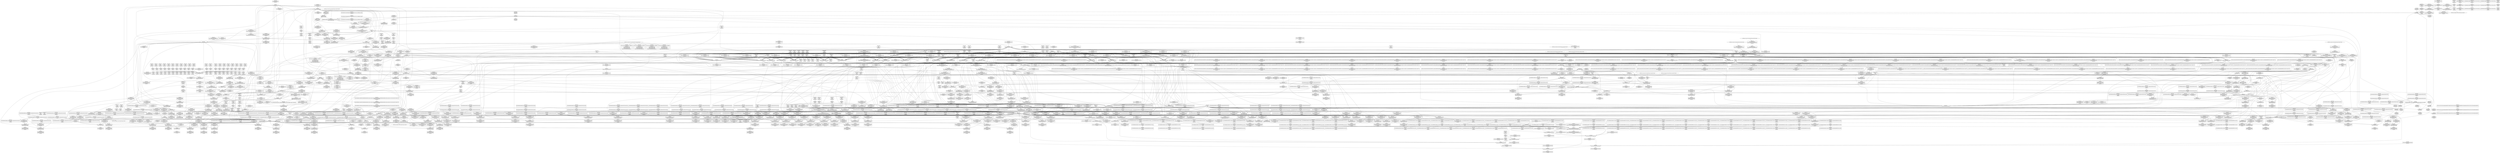 digraph {
	CE0x5ace4b0 [shape=record,shape=Mrecord,label="{CE0x5ace4b0|selinux_socket_create:if.then14}"]
	CE0x5b09e40 [shape=record,shape=Mrecord,label="{CE0x5b09e40|_ret_i32_%lor.ext,_!dbg_!27720|security/selinux/hooks.c,1162|*SummSource*}"]
	CE0x5c18cb0 [shape=record,shape=Mrecord,label="{CE0x5c18cb0|default_protocol_dgram:bb}"]
	CE0x5b66500 [shape=record,shape=Mrecord,label="{CE0x5b66500|socket_type_to_security_class:tmp26|security/selinux/hooks.c,1198}"]
	CE0x5bd2600 [shape=record,shape=Mrecord,label="{CE0x5bd2600|_call_void_mcount()_#3|*SummSink*}"]
	CE0x5b914a0 [shape=record,shape=Mrecord,label="{CE0x5b914a0|i64**_getelementptr_inbounds_(_100_x_i64*_,_100_x_i64*_*___llvm_gcda_edge_table343,_i64_0,_i64_20)|*Constant*|*SummSource*}"]
	CE0x5b10370 [shape=record,shape=Mrecord,label="{CE0x5b10370|_call_void_mcount()_#3}"]
	CE0x5b2af20 [shape=record,shape=Mrecord,label="{CE0x5b2af20|_call_void___llvm_gcov_indirect_counter_increment(i32*___llvm_gcov_global_state_pred344,_i64**_getelementptr_inbounds_(_100_x_i64*_,_100_x_i64*_*___llvm_gcda_edge_table343,_i64_0,_i64_68)),_!dbg_!27744|security/selinux/hooks.c,1208|*SummSource*}"]
	CE0x5b2c050 [shape=record,shape=Mrecord,label="{CE0x5b2c050|_call_void___llvm_gcov_indirect_counter_increment(i32*___llvm_gcov_global_state_pred344,_i64**_getelementptr_inbounds_(_100_x_i64*_,_100_x_i64*_*___llvm_gcda_edge_table343,_i64_0,_i64_72)),_!dbg_!27745|security/selinux/hooks.c,1210}"]
	CE0x5bd36c0 [shape=record,shape=Mrecord,label="{CE0x5bd36c0|socket_sockcreate_sid:tmp9|*LoadInst*|security/selinux/hooks.c,3954}"]
	CE0x5b9cf50 [shape=record,shape=Mrecord,label="{CE0x5b9cf50|i16_14|*Constant*|*SummSink*}"]
	CE0x5b24e60 [shape=record,shape=Mrecord,label="{CE0x5b24e60|i64*_getelementptr_inbounds_(_57_x_i64_,_57_x_i64_*___llvm_gcov_ctr342,_i64_0,_i64_22)|*Constant*|*SummSource*}"]
	CE0x5b49530 [shape=record,shape=Mrecord,label="{CE0x5b49530|socket_type_to_security_class:tmp25|security/selinux/hooks.c,1196}"]
	CE0x5b57500 [shape=record,shape=Mrecord,label="{CE0x5b57500|_ret_i32_%retval.0,_!dbg_!27728|security/selinux/avc.c,775|*SummSink*}"]
	CE0x5b29d20 [shape=record,shape=Mrecord,label="{CE0x5b29d20|i64*_getelementptr_inbounds_(_57_x_i64_,_57_x_i64_*___llvm_gcov_ctr342,_i64_0,_i64_42)|*Constant*}"]
	CE0x5c18eb0 [shape=record,shape=Mrecord,label="{CE0x5c18eb0|default_protocol_dgram:bb|*SummSource*}"]
	CE0x5afca10 [shape=record,shape=Mrecord,label="{CE0x5afca10|selinux_socket_create:tmp10|security/selinux/hooks.c,3982}"]
	CE0x5b57490 [shape=record,shape=Mrecord,label="{CE0x5b57490|_ret_i32_%retval.0,_!dbg_!27728|security/selinux/avc.c,775|*SummSource*}"]
	CE0x5af4670 [shape=record,shape=Mrecord,label="{CE0x5af4670|_ret_void}"]
	CE0x5b13810 [shape=record,shape=Mrecord,label="{CE0x5b13810|socket_type_to_security_class:sw.bb25|*SummSource*}"]
	CE0x5b67030 [shape=record,shape=Mrecord,label="{CE0x5b67030|i64**_getelementptr_inbounds_(_100_x_i64*_,_100_x_i64*_*___llvm_gcda_edge_table343,_i64_0,_i64_40)|*Constant*|*SummSource*}"]
	CE0x5ae99a0 [shape=record,shape=Mrecord,label="{CE0x5ae99a0|i64_13|*Constant*|*SummSink*}"]
	CE0x5b9d280 [shape=record,shape=Mrecord,label="{CE0x5b9d280|i16_34|*Constant*|*SummSink*}"]
	CE0x5af8300 [shape=record,shape=Mrecord,label="{CE0x5af8300|socket_sockcreate_sid:socksid|Function::socket_sockcreate_sid&Arg::socksid::|*SummSink*}"]
	CE0x5b098b0 [shape=record,shape=Mrecord,label="{CE0x5b098b0|default_protocol_stream:protocol|Function::default_protocol_stream&Arg::protocol::|*SummSink*}"]
	CE0x5b12420 [shape=record,shape=Mrecord,label="{CE0x5b12420|i64*_getelementptr_inbounds_(_57_x_i64_,_57_x_i64_*___llvm_gcov_ctr342,_i64_0,_i64_49)|*Constant*|*SummSink*}"]
	CE0x5beb270 [shape=record,shape=Mrecord,label="{CE0x5beb270|socket_type_to_security_class:tmp46|security/selinux/hooks.c,1222|*SummSink*}"]
	CE0x5b73000 [shape=record,shape=Mrecord,label="{CE0x5b73000|i64*_getelementptr_inbounds_(_57_x_i64_,_57_x_i64_*___llvm_gcov_ctr342,_i64_0,_i64_23)|*Constant*|*SummSink*}"]
	CE0x5b27f40 [shape=record,shape=Mrecord,label="{CE0x5b27f40|socket_type_to_security_class:tmp29|security/selinux/hooks.c,1204}"]
	CE0x5bcfbf0 [shape=record,shape=Mrecord,label="{CE0x5bcfbf0|__llvm_gcov_indirect_counter_increment:tmp5|*SummSource*}"]
	CE0x5b067a0 [shape=record,shape=Mrecord,label="{CE0x5b067a0|_call_void_lockdep_rcu_suspicious(i8*_getelementptr_inbounds_(_25_x_i8_,_25_x_i8_*_.str3,_i32_0,_i32_0),_i32_3982,_i8*_getelementptr_inbounds_(_45_x_i8_,_45_x_i8_*_.str12,_i32_0,_i32_0))_#10,_!dbg_!27732|security/selinux/hooks.c,3982}"]
	CE0x5af9010 [shape=record,shape=Mrecord,label="{CE0x5af9010|selinux_socket_create:tmp34|security/selinux/hooks.c,3995|*SummSource*}"]
	CE0x5b56980 [shape=record,shape=Mrecord,label="{CE0x5b56980|%struct.common_audit_data*_null|*Constant*}"]
	CE0x5b5bd80 [shape=record,shape=Mrecord,label="{CE0x5b5bd80|i32_16|*Constant*}"]
	CE0x5b75110 [shape=record,shape=Mrecord,label="{CE0x5b75110|__llvm_gcov_indirect_counter_increment:tmp2}"]
	CE0x5b78400 [shape=record,shape=Mrecord,label="{CE0x5b78400|i32_-1|*Constant*|*SummSink*}"]
	CE0x5b566b0 [shape=record,shape=Mrecord,label="{CE0x5b566b0|i32_8|*Constant*|*SummSink*}"]
	CE0x5b4d7a0 [shape=record,shape=Mrecord,label="{CE0x5b4d7a0|socket_type_to_security_class:sw.bb20}"]
	CE0x5bdb2f0 [shape=record,shape=Mrecord,label="{CE0x5bdb2f0|socket_type_to_security_class:tmp36|security/selinux/hooks.c,1212}"]
	CE0x5af13a0 [shape=record,shape=Mrecord,label="{CE0x5af13a0|selinux_socket_create:tobool|security/selinux/hooks.c,3982}"]
	CE0x5beda70 [shape=record,shape=Mrecord,label="{CE0x5beda70|socket_type_to_security_class:tmp49|security/selinux/hooks.c,1224}"]
	CE0x5b63380 [shape=record,shape=Mrecord,label="{CE0x5b63380|__llvm_gcov_indirect_counter_increment:tmp6|*SummSource*}"]
	CE0x5b01380 [shape=record,shape=Mrecord,label="{CE0x5b01380|i64_4|*Constant*}"]
	CE0x5ba29d0 [shape=record,shape=Mrecord,label="{CE0x5ba29d0|socket_type_to_security_class:tmp18|security/selinux/hooks.c,1191|*SummSink*}"]
	CE0x5b9bb20 [shape=record,shape=Mrecord,label="{CE0x5b9bb20|i16_36|*Constant*|*SummSource*}"]
	CE0x5b7c570 [shape=record,shape=Mrecord,label="{CE0x5b7c570|i64**_getelementptr_inbounds_(_100_x_i64*_,_100_x_i64*_*___llvm_gcda_edge_table343,_i64_0,_i64_32)|*Constant*}"]
	CE0x5b788a0 [shape=record,shape=Mrecord,label="{CE0x5b788a0|i64**_getelementptr_inbounds_(_100_x_i64*_,_100_x_i64*_*___llvm_gcda_edge_table343,_i64_0,_i64_48)|*Constant*}"]
	CE0x5b3c910 [shape=record,shape=Mrecord,label="{CE0x5b3c910|default_protocol_dgram:tmp9|security/selinux/hooks.c,1167}"]
	"CONST[source:1(input),value:2(dynamic)][purpose:{object}][SrcIdx:8]"
	CE0x5bdea10 [shape=record,shape=Mrecord,label="{CE0x5bdea10|i64**_getelementptr_inbounds_(_100_x_i64*_,_100_x_i64*_*___llvm_gcda_edge_table343,_i64_0,_i64_80)|*Constant*|*SummSink*}"]
	CE0x5b91bd0 [shape=record,shape=Mrecord,label="{CE0x5b91bd0|socket_type_to_security_class:tmp52|security/selinux/hooks.c,1229|*SummSink*}"]
	CE0x5b09460 [shape=record,shape=Mrecord,label="{CE0x5b09460|default_protocol_stream:entry|*SummSink*}"]
	CE0x5afbe70 [shape=record,shape=Mrecord,label="{CE0x5afbe70|i1_true|*Constant*|*SummSink*}"]
	CE0x5b50490 [shape=record,shape=Mrecord,label="{CE0x5b50490|i64*_getelementptr_inbounds_(_6_x_i64_,_6_x_i64_*___llvm_gcov_ctr347,_i64_0,_i64_4)|*Constant*}"]
	CE0x5c1d130 [shape=record,shape=Mrecord,label="{CE0x5c1d130|default_protocol_dgram:tmp2|security/selinux/hooks.c,1167|*SummSource*}"]
	CE0x5b275c0 [shape=record,shape=Mrecord,label="{CE0x5b275c0|i64*_getelementptr_inbounds_(_57_x_i64_,_57_x_i64_*___llvm_gcov_ctr342,_i64_0,_i64_27)|*Constant*}"]
	CE0x5af86f0 [shape=record,shape=Mrecord,label="{CE0x5af86f0|get_current:entry}"]
	CE0x5b61220 [shape=record,shape=Mrecord,label="{CE0x5b61220|__llvm_gcov_indirect_counter_increment:bb|*SummSink*}"]
	CE0x5b559f0 [shape=record,shape=Mrecord,label="{CE0x5b559f0|i64*_getelementptr_inbounds_(_57_x_i64_,_57_x_i64_*___llvm_gcov_ctr342,_i64_0,_i64_13)|*Constant*}"]
	CE0x5b3a640 [shape=record,shape=Mrecord,label="{CE0x5b3a640|i64*_getelementptr_inbounds_(_5_x_i64_,_5_x_i64_*___llvm_gcov_ctr346,_i64_0,_i64_4)|*Constant*|*SummSink*}"]
	CE0x5c1afd0 [shape=record,shape=Mrecord,label="{CE0x5c1afd0|default_protocol_stream:tmp9|security/selinux/hooks.c,1162|*SummSource*}"]
	CE0x5b9b0c0 [shape=record,shape=Mrecord,label="{CE0x5b9b0c0|i16_37|*Constant*}"]
	CE0x5b6aca0 [shape=record,shape=Mrecord,label="{CE0x5b6aca0|i32_9|*Constant*}"]
	CE0x5ae52f0 [shape=record,shape=Mrecord,label="{CE0x5ae52f0|socket_type_to_security_class:family|Function::socket_type_to_security_class&Arg::family::}"]
	CE0x5b75d20 [shape=record,shape=Mrecord,label="{CE0x5b75d20|socket_type_to_security_class:sw.bb20|*SummSink*}"]
	CE0x5b834f0 [shape=record,shape=Mrecord,label="{CE0x5b834f0|socket_sockcreate_sid:tmp11|security/selinux/hooks.c,3958|*SummSource*}"]
	CE0x5b0de60 [shape=record,shape=Mrecord,label="{CE0x5b0de60|selinux_socket_create:tmp24|security/selinux/hooks.c,3987}"]
	CE0x5b01ec0 [shape=record,shape=Mrecord,label="{CE0x5b01ec0|selinux_socket_create:tmp19|security/selinux/hooks.c,3982|*SummSource*}"]
	CE0x5b5cd40 [shape=record,shape=Mrecord,label="{CE0x5b5cd40|socket_type_to_security_class:tmp7|security/selinux/hooks.c,1181|*SummSink*}"]
	CE0x5b99970 [shape=record,shape=Mrecord,label="{CE0x5b99970|i64*_getelementptr_inbounds_(_57_x_i64_,_57_x_i64_*___llvm_gcov_ctr342,_i64_0,_i64_55)|*Constant*|*SummSink*}"]
	CE0x5b0d490 [shape=record,shape=Mrecord,label="{CE0x5b0d490|selinux_socket_create:tmp23|security/selinux/hooks.c,3987}"]
	CE0x5b34210 [shape=record,shape=Mrecord,label="{CE0x5b34210|selinux_socket_create:call16|security/selinux/hooks.c,3995|*SummSource*}"]
	CE0x5b83a60 [shape=record,shape=Mrecord,label="{CE0x5b83a60|default_protocol_stream:lor.end|*SummSink*}"]
	CE0x5b0c8b0 [shape=record,shape=Mrecord,label="{CE0x5b0c8b0|socket_type_to_security_class:sw.bb2}"]
	CE0x5b308a0 [shape=record,shape=Mrecord,label="{CE0x5b308a0|selinux_socket_create:tmp31|security/selinux/hooks.c,3992|*SummSink*}"]
	CE0x5acc780 [shape=record,shape=Mrecord,label="{CE0x5acc780|i32_1|*Constant*}"]
	CE0x5be4020 [shape=record,shape=Mrecord,label="{CE0x5be4020|i64**_getelementptr_inbounds_(_100_x_i64*_,_100_x_i64*_*___llvm_gcda_edge_table343,_i64_0,_i64_88)|*Constant*|*SummSource*}"]
	CE0x5c1a430 [shape=record,shape=Mrecord,label="{CE0x5c1a430|default_protocol_stream:tmp8}"]
	CE0x5aef520 [shape=record,shape=Mrecord,label="{CE0x5aef520|socket_sockcreate_sid:sid|security/selinux/hooks.c,3958}"]
	CE0x5b5eda0 [shape=record,shape=Mrecord,label="{CE0x5b5eda0|GLOBAL:__llvm_gcov_ctr342|Global_var:__llvm_gcov_ctr342|*SummSource*}"]
	CE0x5af7a90 [shape=record,shape=Mrecord,label="{CE0x5af7a90|socket_sockcreate_sid:secclass|Function::socket_sockcreate_sid&Arg::secclass::|*SummSource*}"]
	CE0x5b644f0 [shape=record,shape=Mrecord,label="{CE0x5b644f0|_call_void___llvm_gcov_indirect_counter_increment(i32*___llvm_gcov_global_state_pred344,_i64**_getelementptr_inbounds_(_100_x_i64*_,_100_x_i64*_*___llvm_gcda_edge_table343,_i64_0,_i64_0)),_!dbg_!27756|security/selinux/hooks.c,1234|*SummSink*}"]
	CE0x5b5dfc0 [shape=record,shape=Mrecord,label="{CE0x5b5dfc0|i64_20|*Constant*|*SummSource*}"]
	CE0x5af9a30 [shape=record,shape=Mrecord,label="{CE0x5af9a30|socket_type_to_security_class:sw.bb10}"]
	CE0x5ad9020 [shape=record,shape=Mrecord,label="{CE0x5ad9020|selinux_socket_create:tobool13|security/selinux/hooks.c,3992|*SummSource*}"]
	CE0x5b35750 [shape=record,shape=Mrecord,label="{CE0x5b35750|avc_has_perm:ssid|Function::avc_has_perm&Arg::ssid::|*SummSource*}"]
	CE0x5c1e7b0 [shape=record,shape=Mrecord,label="{CE0x5c1e7b0|default_protocol_dgram:tmp5|security/selinux/hooks.c,1167|*SummSink*}"]
	CE0x5aec230 [shape=record,shape=Mrecord,label="{CE0x5aec230|socket_type_to_security_class:type|Function::socket_type_to_security_class&Arg::type::|*SummSource*}"]
	CE0x5adada0 [shape=record,shape=Mrecord,label="{CE0x5adada0|i64_3|*Constant*|*SummSink*}"]
	CE0x5b57c00 [shape=record,shape=Mrecord,label="{CE0x5b57c00|selinux_socket_create:retval.0|*SummSink*}"]
	CE0x5ae7c30 [shape=record,shape=Mrecord,label="{CE0x5ae7c30|i32_0|*Constant*}"]
	CE0x5b0b290 [shape=record,shape=Mrecord,label="{CE0x5b0b290|%struct.task_struct*_(%struct.task_struct**)*_asm_movq_%gs:$_1:P_,$0_,_r,im,_dirflag_,_fpsr_,_flags_|*SummSink*}"]
	CE0x5bd1460 [shape=record,shape=Mrecord,label="{CE0x5bd1460|default_protocol_stream:cmp|security/selinux/hooks.c,1162|*SummSink*}"]
	CE0x5b91580 [shape=record,shape=Mrecord,label="{CE0x5b91580|i64*_getelementptr_inbounds_(_57_x_i64_,_57_x_i64_*___llvm_gcov_ctr342,_i64_0,_i64_53)|*Constant*}"]
	CE0x5b9db00 [shape=record,shape=Mrecord,label="{CE0x5b9db00|i16_33|*Constant*|*SummSource*}"]
	CE0x5beab40 [shape=record,shape=Mrecord,label="{CE0x5beab40|i64**_getelementptr_inbounds_(_100_x_i64*_,_100_x_i64*_*___llvm_gcda_edge_table343,_i64_0,_i64_96)|*Constant*|*SummSource*}"]
	CE0x5afc890 [shape=record,shape=Mrecord,label="{CE0x5afc890|selinux_socket_create:tmp9|security/selinux/hooks.c,3982}"]
	CE0x5b9c6c0 [shape=record,shape=Mrecord,label="{CE0x5b9c6c0|i16_22|*Constant*}"]
	CE0x5ae2ac0 [shape=record,shape=Mrecord,label="{CE0x5ae2ac0|selinux_socket_create:kern|Function::selinux_socket_create&Arg::kern::}"]
	CE0x5af4570 [shape=record,shape=Mrecord,label="{CE0x5af4570|__llvm_gcov_indirect_counter_increment:counters|Function::__llvm_gcov_indirect_counter_increment&Arg::counters::|*SummSink*}"]
	CE0x5b5c0b0 [shape=record,shape=Mrecord,label="{CE0x5b5c0b0|__llvm_gcov_indirect_counter_increment:counter|*SummSink*}"]
	CE0x5ad8e60 [shape=record,shape=Mrecord,label="{CE0x5ad8e60|selinux_socket_create:tobool13|security/selinux/hooks.c,3992}"]
	CE0x5b5d110 [shape=record,shape=Mrecord,label="{CE0x5b5d110|_call_void___llvm_gcov_indirect_counter_increment(i32*___llvm_gcov_global_state_pred344,_i64**_getelementptr_inbounds_(_100_x_i64*_,_100_x_i64*_*___llvm_gcda_edge_table343,_i64_0,_i64_8)),_!dbg_!27722|security/selinux/hooks.c,1184|*SummSource*}"]
	CE0x5ba2d70 [shape=record,shape=Mrecord,label="{CE0x5ba2d70|socket_type_to_security_class:tmp19|security/selinux/hooks.c,1191|*SummSource*}"]
	CE0x5bdf060 [shape=record,shape=Mrecord,label="{CE0x5bdf060|i64*_getelementptr_inbounds_(_57_x_i64_,_57_x_i64_*___llvm_gcov_ctr342,_i64_0,_i64_46)|*Constant*|*SummSink*}"]
	CE0x5b36020 [shape=record,shape=Mrecord,label="{CE0x5b36020|avc_has_perm:tclass|Function::avc_has_perm&Arg::tclass::|*SummSink*}"]
	CE0x5b746d0 [shape=record,shape=Mrecord,label="{CE0x5b746d0|socket_type_to_security_class:tmp7|security/selinux/hooks.c,1181|*SummSource*}"]
	CE0x5c196e0 [shape=record,shape=Mrecord,label="{CE0x5c196e0|default_protocol_stream:tmp7|security/selinux/hooks.c,1162|*SummSink*}"]
	CE0x5bd5c30 [shape=record,shape=Mrecord,label="{CE0x5bd5c30|i64*_getelementptr_inbounds_(_6_x_i64_,_6_x_i64_*___llvm_gcov_ctr347,_i64_0,_i64_4)|*Constant*|*SummSource*}"]
	CE0x5be6c40 [shape=record,shape=Mrecord,label="{CE0x5be6c40|i64*_getelementptr_inbounds_(_57_x_i64_,_57_x_i64_*___llvm_gcov_ctr342,_i64_0,_i64_49)|*Constant*}"]
	CE0x5acddd0 [shape=record,shape=Mrecord,label="{CE0x5acddd0|selinux_socket_create:if.end15|*SummSink*}"]
	CE0x5b23810 [shape=record,shape=Mrecord,label="{CE0x5b23810|default_protocol_stream:lor.rhs|*SummSource*}"]
	CE0x5b759c0 [shape=record,shape=Mrecord,label="{CE0x5b759c0|i64*_getelementptr_inbounds_(_6_x_i64_,_6_x_i64_*___llvm_gcov_ctr347,_i64_0,_i64_3)|*Constant*|*SummSource*}"]
	CE0x5aec000 [shape=record,shape=Mrecord,label="{CE0x5aec000|selinux_socket_create:land.lhs.true}"]
	CE0x5b09fd0 [shape=record,shape=Mrecord,label="{CE0x5b09fd0|i64_20|*Constant*}"]
	CE0x5bf0c20 [shape=record,shape=Mrecord,label="{CE0x5bf0c20|socket_type_to_security_class:tmp51|security/selinux/hooks.c,1227|*SummSink*}"]
	CE0x5b318f0 [shape=record,shape=Mrecord,label="{CE0x5b318f0|selinux_socket_create:tmp33|security/selinux/hooks.c,3993|*SummSource*}"]
	CE0x5aed9a0 [shape=record,shape=Mrecord,label="{CE0x5aed9a0|selinux_socket_create:tmp17|security/selinux/hooks.c,3982}"]
	CE0x5bd13a0 [shape=record,shape=Mrecord,label="{CE0x5bd13a0|default_protocol_stream:cmp|security/selinux/hooks.c,1162}"]
	CE0x5ace610 [shape=record,shape=Mrecord,label="{CE0x5ace610|selinux_socket_create:land.lhs.true2|*SummSource*}"]
	CE0x5b48d80 [shape=record,shape=Mrecord,label="{CE0x5b48d80|i64*_getelementptr_inbounds_(_57_x_i64_,_57_x_i64_*___llvm_gcov_ctr342,_i64_0,_i64_28)|*Constant*}"]
	CE0x5b557b0 [shape=record,shape=Mrecord,label="{CE0x5b557b0|socket_sockcreate_sid:call|security/selinux/hooks.c,3958}"]
	CE0x5b5bc80 [shape=record,shape=Mrecord,label="{CE0x5b5bc80|i32_10|*Constant*|*SummSink*}"]
	CE0x5b94980 [shape=record,shape=Mrecord,label="{CE0x5b94980|socket_type_to_security_class:tmp55|security/selinux/hooks.c,1231|*SummSource*}"]
	CE0x5ae9d50 [shape=record,shape=Mrecord,label="{CE0x5ae9d50|i64_14|*Constant*|*SummSink*}"]
	CE0x5bdf8a0 [shape=record,shape=Mrecord,label="{CE0x5bdf8a0|socket_type_to_security_class:tmp39|security/selinux/hooks.c,1214|*SummSink*}"]
	CE0x5b5f230 [shape=record,shape=Mrecord,label="{CE0x5b5f230|socket_type_to_security_class:tmp10|security/selinux/hooks.c,1186}"]
	CE0x5afac30 [shape=record,shape=Mrecord,label="{CE0x5afac30|i32_22|*Constant*|*SummSink*}"]
	CE0x5ae62d0 [shape=record,shape=Mrecord,label="{CE0x5ae62d0|GLOBAL:current_task|Global_var:current_task|*SummSink*}"]
	CE0x5af9d30 [shape=record,shape=Mrecord,label="{CE0x5af9d30|socket_type_to_security_class:sw.default}"]
	CE0x5b083e0 [shape=record,shape=Mrecord,label="{CE0x5b083e0|socket_type_to_security_class:sw.epilog|*SummSource*}"]
	CE0x5b65020 [shape=record,shape=Mrecord,label="{CE0x5b65020|socket_type_to_security_class:tmp56|security/selinux/hooks.c,1234}"]
	CE0x5bf0120 [shape=record,shape=Mrecord,label="{CE0x5bf0120|i64*_getelementptr_inbounds_(_57_x_i64_,_57_x_i64_*___llvm_gcov_ctr342,_i64_0,_i64_52)|*Constant*|*SummSource*}"]
	CE0x5af8d20 [shape=record,shape=Mrecord,label="{CE0x5af8d20|selinux_socket_create:if.then9|*SummSource*}"]
	CE0x5affda0 [shape=record,shape=Mrecord,label="{CE0x5affda0|0:_i8,_:_GCMR_selinux_socket_create.__warned_internal_global_i8_0,_section_.data.unlikely_,_align_1:_elem_0:default:}"]
	CE0x5ae7fb0 [shape=record,shape=Mrecord,label="{CE0x5ae7fb0|selinux_socket_create:entry}"]
	CE0x5b102b0 [shape=record,shape=Mrecord,label="{CE0x5b102b0|get_current:tmp3|*SummSink*}"]
	CE0x5b78c20 [shape=record,shape=Mrecord,label="{CE0x5b78c20|socket_type_to_security_class:call6|security/selinux/hooks.c,1191|*SummSink*}"]
	CE0x5b900f0 [shape=record,shape=Mrecord,label="{CE0x5b900f0|GLOBAL:__llvm_gcov_ctr345|Global_var:__llvm_gcov_ctr345|*SummSink*}"]
	CE0x5b94050 [shape=record,shape=Mrecord,label="{CE0x5b94050|i64**_getelementptr_inbounds_(_100_x_i64*_,_100_x_i64*_*___llvm_gcda_edge_table343,_i64_0,_i64_24)|*Constant*|*SummSink*}"]
	CE0x5b5a040 [shape=record,shape=Mrecord,label="{CE0x5b5a040|i64*_getelementptr_inbounds_(_2_x_i64_,_2_x_i64_*___llvm_gcov_ctr98,_i64_0,_i64_0)|*Constant*|*SummSource*}"]
	CE0x67d7650 [shape=record,shape=Mrecord,label="{CE0x67d7650|i64*_getelementptr_inbounds_(_18_x_i64_,_18_x_i64_*___llvm_gcov_ctr341,_i64_0,_i64_8)|*Constant*|*SummSource*}"]
	CE0x5b0c450 [shape=record,shape=Mrecord,label="{CE0x5b0c450|i8_1|*Constant*|*SummSource*}"]
	CE0x5b68b30 [shape=record,shape=Mrecord,label="{CE0x5b68b30|i32_3|*Constant*|*SummSource*}"]
	CE0x5bcea40 [shape=record,shape=Mrecord,label="{CE0x5bcea40|i64*_null|*Constant*|*SummSource*}"]
	CE0x5afa3e0 [shape=record,shape=Mrecord,label="{CE0x5afa3e0|selinux_socket_create:cred|security/selinux/hooks.c,3982}"]
	CE0x5b73da0 [shape=record,shape=Mrecord,label="{CE0x5b73da0|i64**_getelementptr_inbounds_(_100_x_i64*_,_100_x_i64*_*___llvm_gcda_edge_table343,_i64_0,_i64_28)|*Constant*|*SummSink*}"]
	CE0x5b30a10 [shape=record,shape=Mrecord,label="{CE0x5b30a10|selinux_socket_create:tmp32|security/selinux/hooks.c,3993}"]
	CE0x5ada6e0 [shape=record,shape=Mrecord,label="{CE0x5ada6e0|selinux_socket_create:if.end|*SummSink*}"]
	CE0x5ae58d0 [shape=record,shape=Mrecord,label="{CE0x5ae58d0|selinux_socket_create:type|Function::selinux_socket_create&Arg::type::|*SummSource*}"]
	CE0x5bdd0d0 [shape=record,shape=Mrecord,label="{CE0x5bdd0d0|_call_void___llvm_gcov_indirect_counter_increment(i32*___llvm_gcov_global_state_pred344,_i64**_getelementptr_inbounds_(_100_x_i64*_,_100_x_i64*_*___llvm_gcda_edge_table343,_i64_0,_i64_80)),_!dbg_!27747|security/selinux/hooks.c,1214}"]
	CE0x5b4cea0 [shape=record,shape=Mrecord,label="{CE0x5b4cea0|socket_type_to_security_class:sw.bb19|*SummSink*}"]
	CE0x5afd8e0 [shape=record,shape=Mrecord,label="{CE0x5afd8e0|0:_i32,_4:_i32,_8:_i32,_12:_i32,_20:_i32,_:_CMRE_16,20_|*MultipleSource*|security/selinux/hooks.c,3982|security/selinux/hooks.c,3982|security/selinux/hooks.c,3995|Function::socket_sockcreate_sid&Arg::tsec::}"]
	CE0x5b34010 [shape=record,shape=Mrecord,label="{CE0x5b34010|selinux_socket_create:tmp37|security/selinux/hooks.c,3995|*SummSink*}"]
	CE0x5b71d90 [shape=record,shape=Mrecord,label="{CE0x5b71d90|i64_1|*Constant*}"]
	CE0x5ba3c80 [shape=record,shape=Mrecord,label="{CE0x5ba3c80|socket_type_to_security_class:tmp20|security/selinux/hooks.c,1192|*SummSink*}"]
	CE0x5b55530 [shape=record,shape=Mrecord,label="{CE0x5b55530|socket_sockcreate_sid:tmp13|*LoadInst*|security/selinux/hooks.c,3958|*SummSource*}"]
	CE0x5b4c790 [shape=record,shape=Mrecord,label="{CE0x5b4c790|socket_type_to_security_class:sw.bb17|*SummSink*}"]
	CE0x5b48880 [shape=record,shape=Mrecord,label="{CE0x5b48880|i64**_getelementptr_inbounds_(_100_x_i64*_,_100_x_i64*_*___llvm_gcda_edge_table343,_i64_0,_i64_52)|*Constant*}"]
	CE0x5afd4f0 [shape=record,shape=Mrecord,label="{CE0x5afd4f0|i32_5|*Constant*}"]
	CE0x5b91510 [shape=record,shape=Mrecord,label="{CE0x5b91510|i64**_getelementptr_inbounds_(_100_x_i64*_,_100_x_i64*_*___llvm_gcda_edge_table343,_i64_0,_i64_20)|*Constant*|*SummSink*}"]
	CE0x5b490a0 [shape=record,shape=Mrecord,label="{CE0x5b490a0|i64*_getelementptr_inbounds_(_57_x_i64_,_57_x_i64_*___llvm_gcov_ctr342,_i64_0,_i64_28)|*Constant*|*SummSource*}"]
	CE0x5b33e10 [shape=record,shape=Mrecord,label="{CE0x5b33e10|selinux_socket_create:call16|security/selinux/hooks.c,3995}"]
	CE0x5b07a30 [shape=record,shape=Mrecord,label="{CE0x5b07a30|selinux_socket_create:tmp10|security/selinux/hooks.c,3982|*SummSink*}"]
	CE0x5b2ef20 [shape=record,shape=Mrecord,label="{CE0x5b2ef20|i64**_getelementptr_inbounds_(_100_x_i64*_,_100_x_i64*_*___llvm_gcda_edge_table343,_i64_0,_i64_68)|*Constant*|*SummSink*}"]
	CE0x5aec870 [shape=record,shape=Mrecord,label="{CE0x5aec870|selinux_socket_create:protocol|Function::selinux_socket_create&Arg::protocol::}"]
	CE0x5ae1ac0 [shape=record,shape=Mrecord,label="{CE0x5ae1ac0|selinux_socket_create:tmp15|security/selinux/hooks.c,3982|*SummSink*}"]
	CE0x5af9b60 [shape=record,shape=Mrecord,label="{CE0x5af9b60|socket_type_to_security_class:sw.bb10|*SummSource*}"]
	CE0x5b2f2b0 [shape=record,shape=Mrecord,label="{CE0x5b2f2b0|i64*_getelementptr_inbounds_(_57_x_i64_,_57_x_i64_*___llvm_gcov_ctr342,_i64_0,_i64_43)|*Constant*|*SummSource*}"]
	CE0x5af6740 [shape=record,shape=Mrecord,label="{CE0x5af6740|_ret_i32_%retval.0,_!dbg_!27728|security/selinux/hooks.c,3960|*SummSource*}"]
	CE0x5ae9b00 [shape=record,shape=Mrecord,label="{CE0x5ae9b00|selinux_socket_create:tmp29|security/selinux/hooks.c,3992}"]
	CE0x5b610c0 [shape=record,shape=Mrecord,label="{CE0x5b610c0|__llvm_gcov_indirect_counter_increment:bb|*SummSource*}"]
	CE0x5b9d050 [shape=record,shape=Mrecord,label="{CE0x5b9d050|i16_34|*Constant*}"]
	CE0x5b9ef40 [shape=record,shape=Mrecord,label="{CE0x5b9ef40|i64*_getelementptr_inbounds_(_57_x_i64_,_57_x_i64_*___llvm_gcov_ctr342,_i64_0,_i64_56)|*Constant*|*SummSink*}"]
	CE0x5b73400 [shape=record,shape=Mrecord,label="{CE0x5b73400|socket_type_to_security_class:tmp15|security/selinux/hooks.c,1189|*SummSource*}"]
	CE0x5b9ed10 [shape=record,shape=Mrecord,label="{CE0x5b9ed10|socket_type_to_security_class:tmp58|security/selinux/hooks.c,1235|*SummSink*}"]
	CE0x5aef4b0 [shape=record,shape=Mrecord,label="{CE0x5aef4b0|socket_sockcreate_sid:tmp12|*LoadInst*|security/selinux/hooks.c,3958}"]
	CE0x5c17c90 [shape=record,shape=Mrecord,label="{CE0x5c17c90|default_protocol_stream:tmp10|security/selinux/hooks.c,1162|*SummSource*}"]
	CE0x5b5ef60 [shape=record,shape=Mrecord,label="{CE0x5b5ef60|GLOBAL:__llvm_gcov_ctr342|Global_var:__llvm_gcov_ctr342|*SummSink*}"]
	CE0x5aee430 [shape=record,shape=Mrecord,label="{CE0x5aee430|socket_type_to_security_class:entry|*SummSource*}"]
	CE0x5b01970 [shape=record,shape=Mrecord,label="{CE0x5b01970|COLLAPSED:_GCMRE_current_task_external_global_%struct.task_struct*:_elem_0::|security/selinux/hooks.c,3982}"]
	CE0x5b0ce70 [shape=record,shape=Mrecord,label="{CE0x5b0ce70|selinux_socket_create:tmp12|security/selinux/hooks.c,3982|*SummSink*}"]
	CE0x5b77650 [shape=record,shape=Mrecord,label="{CE0x5b77650|socket_type_to_security_class:sw.bb21|*SummSource*}"]
	CE0x5b7ced0 [shape=record,shape=Mrecord,label="{CE0x5b7ced0|i32_2|*Constant*|*SummSink*}"]
	CE0x5b918a0 [shape=record,shape=Mrecord,label="{CE0x5b918a0|i64*_getelementptr_inbounds_(_57_x_i64_,_57_x_i64_*___llvm_gcov_ctr342,_i64_0,_i64_53)|*Constant*|*SummSource*}"]
	CE0x5b0ba00 [shape=record,shape=Mrecord,label="{CE0x5b0ba00|socket_type_to_security_class:if.else9|*SummSource*}"]
	CE0x5b6ab70 [shape=record,shape=Mrecord,label="{CE0x5b6ab70|i32_14|*Constant*|*SummSink*}"]
	CE0x5af93a0 [shape=record,shape=Mrecord,label="{CE0x5af93a0|i64*_getelementptr_inbounds_(_18_x_i64_,_18_x_i64_*___llvm_gcov_ctr341,_i64_0,_i64_16)|*Constant*|*SummSource*}"]
	CE0x5b8f980 [shape=record,shape=Mrecord,label="{CE0x5b8f980|GLOBAL:__llvm_gcov_ctr345|Global_var:__llvm_gcov_ctr345}"]
	CE0x5be1d70 [shape=record,shape=Mrecord,label="{CE0x5be1d70|socket_type_to_security_class:tmp41|security/selinux/hooks.c,1216}"]
	CE0x5b940c0 [shape=record,shape=Mrecord,label="{CE0x5b940c0|i64*_getelementptr_inbounds_(_57_x_i64_,_57_x_i64_*___llvm_gcov_ctr342,_i64_0,_i64_54)|*Constant*}"]
	CE0x5b24f10 [shape=record,shape=Mrecord,label="{CE0x5b24f10|i64*_getelementptr_inbounds_(_57_x_i64_,_57_x_i64_*___llvm_gcov_ctr342,_i64_0,_i64_22)|*Constant*|*SummSink*}"]
	CE0x5b4cde0 [shape=record,shape=Mrecord,label="{CE0x5b4cde0|socket_type_to_security_class:sw.bb19|*SummSource*}"]
	CE0x5b9bd30 [shape=record,shape=Mrecord,label="{CE0x5b9bd30|i16_21|*Constant*}"]
	CE0x5b095a0 [shape=record,shape=Mrecord,label="{CE0x5b095a0|default_protocol_stream:protocol|Function::default_protocol_stream&Arg::protocol::}"]
	CE0x5ae74d0 [shape=record,shape=Mrecord,label="{CE0x5ae74d0|i64_10|*Constant*|*SummSource*}"]
	CE0x5b5da30 [shape=record,shape=Mrecord,label="{CE0x5b5da30|i32_6|*Constant*}"]
	CE0x5b8f500 [shape=record,shape=Mrecord,label="{CE0x5b8f500|i64_0|*Constant*}"]
	CE0x5b58340 [shape=record,shape=Mrecord,label="{CE0x5b58340|i64*_getelementptr_inbounds_(_18_x_i64_,_18_x_i64_*___llvm_gcov_ctr341,_i64_0,_i64_17)|*Constant*|*SummSink*}"]
	CE0x5c19c20 [shape=record,shape=Mrecord,label="{CE0x5c19c20|default_protocol_stream:cmp1|security/selinux/hooks.c,1162}"]
	CE0x5b12160 [shape=record,shape=Mrecord,label="{CE0x5b12160|i64*_getelementptr_inbounds_(_57_x_i64_,_57_x_i64_*___llvm_gcov_ctr342,_i64_0,_i64_49)|*Constant*|*SummSource*}"]
	CE0x5c188a0 [shape=record,shape=Mrecord,label="{CE0x5c188a0|default_protocol_dgram:lor.rhs|*SummSource*}"]
	CE0x5b54910 [shape=record,shape=Mrecord,label="{CE0x5b54910|socket_sockcreate_sid:sid2|security/selinux/hooks.c,3958}"]
	CE0x5bdbf40 [shape=record,shape=Mrecord,label="{CE0x5bdbf40|i64*_getelementptr_inbounds_(_57_x_i64_,_57_x_i64_*___llvm_gcov_ctr342,_i64_0,_i64_45)|*Constant*}"]
	"CONST[source:2(external),value:0(static)][purpose:{operation}][SrcIdx:0]"
	CE0x5b0ee70 [shape=record,shape=Mrecord,label="{CE0x5b0ee70|i64_25|*Constant*}"]
	CE0x5b2faa0 [shape=record,shape=Mrecord,label="{CE0x5b2faa0|selinux_socket_create:tmp28|security/selinux/hooks.c,3992|*SummSink*}"]
	CE0x5b60c10 [shape=record,shape=Mrecord,label="{CE0x5b60c10|socket_type_to_security_class:sw.bb15|*SummSource*}"]
	CE0x5bed910 [shape=record,shape=Mrecord,label="{CE0x5bed910|socket_type_to_security_class:tmp48|security/selinux/hooks.c,1224|*SummSink*}"]
	CE0x5ae5bf0 [shape=record,shape=Mrecord,label="{CE0x5ae5bf0|selinux_socket_create:if.end10}"]
	CE0x5b689b0 [shape=record,shape=Mrecord,label="{CE0x5b689b0|_call_void___llvm_gcov_indirect_counter_increment(i32*___llvm_gcov_global_state_pred344,_i64**_getelementptr_inbounds_(_100_x_i64*_,_100_x_i64*_*___llvm_gcda_edge_table343,_i64_0,_i64_12)),_!dbg_!27739|security/selinux/hooks.c,1202|*SummSink*}"]
	CE0x5b2db90 [shape=record,shape=Mrecord,label="{CE0x5b2db90|socket_type_to_security_class:tmp34|security/selinux/hooks.c,1210|*SummSource*}"]
	CE0x5b4e230 [shape=record,shape=Mrecord,label="{CE0x5b4e230|socket_sockcreate_sid:tmp6|security/selinux/hooks.c,3953|*SummSink*}"]
	CE0x5b06c50 [shape=record,shape=Mrecord,label="{CE0x5b06c50|get_current:tmp4|./arch/x86/include/asm/current.h,14}"]
	"CONST[source:0(mediator),value:0(static)][purpose:{operation}]"
	CE0x5ae4850 [shape=record,shape=Mrecord,label="{CE0x5ae4850|selinux_socket_create:tmp20|security/selinux/hooks.c,3982|*SummSink*}"]
	CE0x5b0e9f0 [shape=record,shape=Mrecord,label="{CE0x5b0e9f0|i64_24|*Constant*}"]
	CE0x5b4d0b0 [shape=record,shape=Mrecord,label="{CE0x5b4d0b0|socket_type_to_security_class:if.then8|*SummSource*}"]
	CE0x5bedb80 [shape=record,shape=Mrecord,label="{CE0x5bedb80|socket_type_to_security_class:tmp49|security/selinux/hooks.c,1224|*SummSource*}"]
	CE0x5ae54d0 [shape=record,shape=Mrecord,label="{CE0x5ae54d0|socket_type_to_security_class:family|Function::socket_type_to_security_class&Arg::family::|*SummSink*}"]
	"CONST[source:2(external),value:2(dynamic)][purpose:{subject}][SrcIdx:9]"
	CE0x5acca10 [shape=record,shape=Mrecord,label="{CE0x5acca10|i32_1|*Constant*|*SummSink*}"]
	CE0x5b06da0 [shape=record,shape=Mrecord,label="{CE0x5b06da0|get_current:tmp1|*SummSink*}"]
	CE0x5b493d0 [shape=record,shape=Mrecord,label="{CE0x5b493d0|socket_type_to_security_class:tmp24|security/selinux/hooks.c,1196|*SummSink*}"]
	CE0x5c198e0 [shape=record,shape=Mrecord,label="{CE0x5c198e0|i32_6|*Constant*}"]
	CE0x5b73d30 [shape=record,shape=Mrecord,label="{CE0x5b73d30|i64**_getelementptr_inbounds_(_100_x_i64*_,_100_x_i64*_*___llvm_gcda_edge_table343,_i64_0,_i64_28)|*Constant*|*SummSource*}"]
	CE0x5bd3d40 [shape=record,shape=Mrecord,label="{CE0x5bd3d40|socket_sockcreate_sid:bb}"]
	CE0x5b82050 [shape=record,shape=Mrecord,label="{CE0x5b82050|COLLAPSED:_GCMRE___llvm_gcov_ctr345_internal_global_5_x_i64_zeroinitializer:_elem_0:default:}"]
	CE0x5c191e0 [shape=record,shape=Mrecord,label="{CE0x5c191e0|default_protocol_stream:tmp6|security/selinux/hooks.c,1162|*SummSink*}"]
	CE0x5b5e580 [shape=record,shape=Mrecord,label="{CE0x5b5e580|i64_21|*Constant*|*SummSink*}"]
	CE0x5b0c9e0 [shape=record,shape=Mrecord,label="{CE0x5b0c9e0|socket_type_to_security_class:sw.bb2|*SummSource*}"]
	CE0x5b77d60 [shape=record,shape=Mrecord,label="{CE0x5b77d60|socket_type_to_security_class:sw.bb16}"]
	CE0x5b0d850 [shape=record,shape=Mrecord,label="{CE0x5b0d850|selinux_socket_create:tmp22|security/selinux/hooks.c,3987|*SummSource*}"]
	CE0x5bd4250 [shape=record,shape=Mrecord,label="{CE0x5bd4250|default_protocol_stream:lor.end}"]
	CE0x5bd3030 [shape=record,shape=Mrecord,label="{CE0x5bd3030|socket_sockcreate_sid:return|*SummSource*}"]
	CE0x5c1e2b0 [shape=record,shape=Mrecord,label="{CE0x5c1e2b0|default_protocol_dgram:tmp4|security/selinux/hooks.c,1167|*SummSink*}"]
	CE0x5b9d380 [shape=record,shape=Mrecord,label="{CE0x5b9d380|i16_20|*Constant*}"]
	CE0x5b9c4b0 [shape=record,shape=Mrecord,label="{CE0x5b9c4b0|i16_35|*Constant*|*SummSource*}"]
	CE0x5b9b3a0 [shape=record,shape=Mrecord,label="{CE0x5b9b3a0|i16_16|*Constant*}"]
	CE0x5b745c0 [shape=record,shape=Mrecord,label="{CE0x5b745c0|socket_type_to_security_class:tmp7|security/selinux/hooks.c,1181}"]
	CE0x5b28560 [shape=record,shape=Mrecord,label="{CE0x5b28560|socket_type_to_security_class:tmp29|security/selinux/hooks.c,1204|*SummSink*}"]
	CE0x5af88b0 [shape=record,shape=Mrecord,label="{CE0x5af88b0|get_current:entry|*SummSource*}"]
	CE0x5b085b0 [shape=record,shape=Mrecord,label="{CE0x5b085b0|socket_type_to_security_class:sw.bb13}"]
	CE0x5adab00 [shape=record,shape=Mrecord,label="{CE0x5adab00|selinux_socket_create:if.end15}"]
	CE0x5b0c230 [shape=record,shape=Mrecord,label="{CE0x5b0c230|socket_type_to_security_class:bb|*SummSource*}"]
	CE0x5ad5a00 [shape=record,shape=Mrecord,label="{CE0x5ad5a00|selinux_socket_create:bb|*SummSource*}"]
	CE0x5ae6ad0 [shape=record,shape=Mrecord,label="{CE0x5ae6ad0|GLOBAL:selinux_socket_create.__warned|Global_var:selinux_socket_create.__warned|*SummSource*}"]
	CE0x5b737a0 [shape=record,shape=Mrecord,label="{CE0x5b737a0|socket_sockcreate_sid:tmp2|*LoadInst*|security/selinux/hooks.c,3953}"]
	CE0x5b5e430 [shape=record,shape=Mrecord,label="{CE0x5b5e430|i64_21|*Constant*}"]
	CE0x5b0dbe0 [shape=record,shape=Mrecord,label="{CE0x5b0dbe0|selinux_socket_create:tmp23|security/selinux/hooks.c,3987|*SummSource*}"]
	CE0x5b79e10 [shape=record,shape=Mrecord,label="{CE0x5b79e10|_ret_i32_%lor.ext,_!dbg_!27720|security/selinux/hooks.c,1167}"]
	CE0x5b057b0 [shape=record,shape=Mrecord,label="{CE0x5b057b0|selinux_socket_create:if.then|*SummSink*}"]
	CE0x5b8dd60 [shape=record,shape=Mrecord,label="{CE0x5b8dd60|default_protocol_stream:tmp1|*SummSink*}"]
	CE0x5b77150 [shape=record,shape=Mrecord,label="{CE0x5b77150|__llvm_gcov_indirect_counter_increment:tmp1}"]
	CE0x5aed390 [shape=record,shape=Mrecord,label="{CE0x5aed390|_ret_i16_%retval.0,_!dbg_!27757|security/selinux/hooks.c,1235|*SummSink*}"]
	CE0x5c1ba00 [shape=record,shape=Mrecord,label="{CE0x5c1ba00|default_protocol_dgram:tmp2|security/selinux/hooks.c,1167|*SummSink*}"]
	CE0x5b999e0 [shape=record,shape=Mrecord,label="{CE0x5b999e0|socket_type_to_security_class:tmp56|security/selinux/hooks.c,1234|*SummSink*}"]
	CE0x5ada8f0 [shape=record,shape=Mrecord,label="{CE0x5ada8f0|selinux_socket_create:tobool|security/selinux/hooks.c,3982|*SummSource*}"]
	CE0x5b024f0 [shape=record,shape=Mrecord,label="{CE0x5b024f0|GLOBAL:lockdep_rcu_suspicious|*Constant*|*SummSource*}"]
	CE0x5b4c030 [shape=record,shape=Mrecord,label="{CE0x5b4c030|socket_type_to_security_class:sw.bb13|*SummSink*}"]
	CE0x5c1ff90 [shape=record,shape=Mrecord,label="{CE0x5c1ff90|default_protocol_dgram:cmp1|security/selinux/hooks.c,1167}"]
	CE0x6e2d9e0 [shape=record,shape=Mrecord,label="{CE0x6e2d9e0|i64_0|*Constant*}"]
	CE0x5b086b0 [shape=record,shape=Mrecord,label="{CE0x5b086b0|socket_type_to_security_class:sw.bb13|*SummSource*}"]
	CE0x5be48b0 [shape=record,shape=Mrecord,label="{CE0x5be48b0|socket_type_to_security_class:tmp43|security/selinux/hooks.c,1218}"]
	CE0x5ba0d70 [shape=record,shape=Mrecord,label="{CE0x5ba0d70|i64*_getelementptr_inbounds_(_6_x_i64_,_6_x_i64_*___llvm_gcov_ctr347,_i64_0,_i64_5)|*Constant*|*SummSink*}"]
	CE0x5b5b260 [shape=record,shape=Mrecord,label="{CE0x5b5b260|__llvm_gcov_indirect_counter_increment:pred|*SummSource*}"]
	CE0x5b23d00 [shape=record,shape=Mrecord,label="{CE0x5b23d00|socket_type_to_security_class:tmp10|security/selinux/hooks.c,1186|*SummSink*}"]
	CE0x5b75040 [shape=record,shape=Mrecord,label="{CE0x5b75040|socket_type_to_security_class:sw.epilog26|*SummSink*}"]
	CE0x5b9eaf0 [shape=record,shape=Mrecord,label="{CE0x5b9eaf0|socket_type_to_security_class:retval.0|*SummSource*}"]
	CE0x5afc300 [shape=record,shape=Mrecord,label="{CE0x5afc300|selinux_socket_create:tmp16|security/selinux/hooks.c,3982|*SummSource*}"]
	CE0x5bda6c0 [shape=record,shape=Mrecord,label="{CE0x5bda6c0|socket_type_to_security_class:tmp35|security/selinux/hooks.c,1210|*SummSink*}"]
	CE0x5afc820 [shape=record,shape=Mrecord,label="{CE0x5afc820|i64_5|*Constant*|*SummSource*}"]
	CE0x5b35be0 [shape=record,shape=Mrecord,label="{CE0x5b35be0|avc_has_perm:tsid|Function::avc_has_perm&Arg::tsid::|*SummSink*}"]
	CE0x79bfaf0 [shape=record,shape=Mrecord,label="{CE0x79bfaf0|GLOBAL:__llvm_gcov_ctr341|Global_var:__llvm_gcov_ctr341|*SummSink*}"]
	CE0x5b75f40 [shape=record,shape=Mrecord,label="{CE0x5b75f40|socket_type_to_security_class:sw.bb|*SummSource*}"]
	CE0x5b833e0 [shape=record,shape=Mrecord,label="{CE0x5b833e0|socket_sockcreate_sid:tmp11|security/selinux/hooks.c,3958}"]
	CE0x5b48d10 [shape=record,shape=Mrecord,label="{CE0x5b48d10|i64**_getelementptr_inbounds_(_100_x_i64*_,_100_x_i64*_*___llvm_gcda_edge_table343,_i64_0,_i64_52)|*Constant*|*SummSink*}"]
	CE0x5b24f80 [shape=record,shape=Mrecord,label="{CE0x5b24f80|socket_type_to_security_class:tmp12|security/selinux/hooks.c,1187|*SummSink*}"]
	CE0x5b0e680 [shape=record,shape=Mrecord,label="{CE0x5b0e680|socket_type_to_security_class:tobool7|security/selinux/hooks.c,1191|*SummSource*}"]
	CE0x5b7d0c0 [shape=record,shape=Mrecord,label="{CE0x5b7d0c0|GLOBAL:__llvm_gcov_indirect_counter_increment|*Constant*|*SummSink*}"]
	CE0x5be4f20 [shape=record,shape=Mrecord,label="{CE0x5be4f20|socket_type_to_security_class:tmp43|security/selinux/hooks.c,1218|*SummSink*}"]
	CE0x5b598e0 [shape=record,shape=Mrecord,label="{CE0x5b598e0|GLOBAL:__llvm_gcov_global_state_pred344|Global_var:__llvm_gcov_global_state_pred344}"]
	CE0x5b9be50 [shape=record,shape=Mrecord,label="{CE0x5b9be50|i16_21|*Constant*|*SummSource*}"]
	CE0x5b67110 [shape=record,shape=Mrecord,label="{CE0x5b67110|i64*_getelementptr_inbounds_(_57_x_i64_,_57_x_i64_*___llvm_gcov_ctr342,_i64_0,_i64_29)|*Constant*}"]
	CE0x5b101e0 [shape=record,shape=Mrecord,label="{CE0x5b101e0|get_current:tmp3|*SummSource*}"]
	CE0x5b57040 [shape=record,shape=Mrecord,label="{CE0x5b57040|_ret_i32_%retval.0,_!dbg_!27728|security/selinux/avc.c,775}"]
	CE0x5adaf00 [shape=record,shape=Mrecord,label="{CE0x5adaf00|selinux_socket_create:if.end|*SummSource*}"]
	CE0x5b6b660 [shape=record,shape=Mrecord,label="{CE0x5b6b660|i32_13|*Constant*|*SummSink*}"]
	CE0x5b563f0 [shape=record,shape=Mrecord,label="{CE0x5b563f0|i32_8|*Constant*}"]
	CE0x5b06630 [shape=record,shape=Mrecord,label="{CE0x5b06630|socket_type_to_security_class:sw.epilog}"]
	CE0x5b54850 [shape=record,shape=Mrecord,label="{CE0x5b54850|socket_sockcreate_sid:tmp12|*LoadInst*|security/selinux/hooks.c,3958|*SummSink*}"]
	CE0x5c1a290 [shape=record,shape=Mrecord,label="{CE0x5c1a290|default_protocol_stream:cmp1|security/selinux/hooks.c,1162|*SummSink*}"]
	CE0x5c1f9f0 [shape=record,shape=Mrecord,label="{CE0x5c1f9f0|default_protocol_dgram:tmp7|security/selinux/hooks.c,1167|*SummSource*}"]
	CE0x5aff2d0 [shape=record,shape=Mrecord,label="{CE0x5aff2d0|selinux_socket_create:call4|security/selinux/hooks.c,3982|*SummSource*}"]
	CE0x5b75630 [shape=record,shape=Mrecord,label="{CE0x5b75630|socket_type_to_security_class:return|*SummSource*}"]
	CE0x5ada630 [shape=record,shape=Mrecord,label="{CE0x5ada630|i32_1|*Constant*|*SummSource*}"]
	CE0x5b6ad70 [shape=record,shape=Mrecord,label="{CE0x5b6ad70|i32_9|*Constant*|*SummSource*}"]
	CE0x5b73260 [shape=record,shape=Mrecord,label="{CE0x5b73260|socket_type_to_security_class:tmp15|security/selinux/hooks.c,1189}"]
	CE0x5b9e160 [shape=record,shape=Mrecord,label="{CE0x5b9e160|i16_15|*Constant*|*SummSource*}"]
	CE0x5aea0e0 [shape=record,shape=Mrecord,label="{CE0x5aea0e0|selinux_socket_create:tmp8|security/selinux/hooks.c,3982|*SummSink*}"]
	CE0x5b0d6e0 [shape=record,shape=Mrecord,label="{CE0x5b0d6e0|i64_11|*Constant*|*SummSink*}"]
	CE0x5b6ec30 [shape=record,shape=Mrecord,label="{CE0x5b6ec30|i64**_getelementptr_inbounds_(_100_x_i64*_,_100_x_i64*_*___llvm_gcda_edge_table343,_i64_0,_i64_8)|*Constant*|*SummSink*}"]
	CE0x5b0d780 [shape=record,shape=Mrecord,label="{CE0x5b0d780|selinux_socket_create:tmp22|security/selinux/hooks.c,3987}"]
	CE0x5b7fef0 [shape=record,shape=Mrecord,label="{CE0x5b7fef0|i64*_getelementptr_inbounds_(_5_x_i64_,_5_x_i64_*___llvm_gcov_ctr346,_i64_0,_i64_0)|*Constant*}"]
	CE0x5b73070 [shape=record,shape=Mrecord,label="{CE0x5b73070|socket_type_to_security_class:tmp14|security/selinux/hooks.c,1189|*SummSink*}"]
	CE0x5b2ff80 [shape=record,shape=Mrecord,label="{CE0x5b2ff80|selinux_socket_create:tmp30|security/selinux/hooks.c,3992}"]
	CE0x5b60f90 [shape=record,shape=Mrecord,label="{CE0x5b60f90|socket_type_to_security_class:sw.bb3|*SummSource*}"]
	CE0x5bdc520 [shape=record,shape=Mrecord,label="{CE0x5bdc520|i64*_getelementptr_inbounds_(_57_x_i64_,_57_x_i64_*___llvm_gcov_ctr342,_i64_0,_i64_45)|*Constant*|*SummSink*}"]
	CE0x5b4e3f0 [shape=record,shape=Mrecord,label="{CE0x5b4e3f0|i64*_getelementptr_inbounds_(_6_x_i64_,_6_x_i64_*___llvm_gcov_ctr347,_i64_0,_i64_3)|*Constant*}"]
	CE0x5b572c0 [shape=record,shape=Mrecord,label="{CE0x5b572c0|avc_has_perm:auditdata|Function::avc_has_perm&Arg::auditdata::|*SummSource*}"]
	"CONST[source:1(input),value:2(dynamic)][purpose:{object}][SrcIdx:7]"
	CE0x5afbfc0 [shape=record,shape=Mrecord,label="{CE0x5afbfc0|i64*_getelementptr_inbounds_(_18_x_i64_,_18_x_i64_*___llvm_gcov_ctr341,_i64_0,_i64_8)|*Constant*|*SummSink*}"]
	CE0x5b6fb30 [shape=record,shape=Mrecord,label="{CE0x5b6fb30|socket_sockcreate_sid:tmp4|security/selinux/hooks.c,3953}"]
	CE0x5b65d20 [shape=record,shape=Mrecord,label="{CE0x5b65d20|i64*_getelementptr_inbounds_(_57_x_i64_,_57_x_i64_*___llvm_gcov_ctr342,_i64_0,_i64_55)|*Constant*}"]
	CE0x5b08e10 [shape=record,shape=Mrecord,label="{CE0x5b08e10|selinux_socket_create:tmp25|security/selinux/hooks.c,3987|*SummSource*}"]
	CE0x5bd9e80 [shape=record,shape=Mrecord,label="{CE0x5bd9e80|i64*_getelementptr_inbounds_(_57_x_i64_,_57_x_i64_*___llvm_gcov_ctr342,_i64_0,_i64_44)|*Constant*|*SummSink*}"]
	CE0x5b06360 [shape=record,shape=Mrecord,label="{CE0x5b06360|socket_type_to_security_class:sw.bb18}"]
	CE0x5b565d0 [shape=record,shape=Mrecord,label="{CE0x5b565d0|i32_8|*Constant*|*SummSource*}"]
	CE0x5b26710 [shape=record,shape=Mrecord,label="{CE0x5b26710|socket_type_to_security_class:tmp21|security/selinux/hooks.c,1192|*SummSource*}"]
	CE0x5b0dcf0 [shape=record,shape=Mrecord,label="{CE0x5b0dcf0|selinux_socket_create:tmp23|security/selinux/hooks.c,3987|*SummSink*}"]
	CE0x5b9c5c0 [shape=record,shape=Mrecord,label="{CE0x5b9c5c0|i16_35|*Constant*|*SummSink*}"]
	CE0x5b7d370 [shape=record,shape=Mrecord,label="{CE0x5b7d370|i32_10|*Constant*}"]
	CE0x5ae10d0 [shape=record,shape=Mrecord,label="{CE0x5ae10d0|GLOBAL:selinux_socket_create.__warned|Global_var:selinux_socket_create.__warned|*SummSink*}"]
	CE0x5b14580 [shape=record,shape=Mrecord,label="{CE0x5b14580|selinux_socket_create:tmp18|security/selinux/hooks.c,3982|*SummSource*}"]
	CE0x5c17ec0 [shape=record,shape=Mrecord,label="{CE0x5c17ec0|default_protocol_stream:lor.ext|security/selinux/hooks.c,1162}"]
	CE0x5b2ef90 [shape=record,shape=Mrecord,label="{CE0x5b2ef90|i64*_getelementptr_inbounds_(_57_x_i64_,_57_x_i64_*___llvm_gcov_ctr342,_i64_0,_i64_43)|*Constant*}"]
	CE0x5af7820 [shape=record,shape=Mrecord,label="{CE0x5af7820|socket_sockcreate_sid:secclass|Function::socket_sockcreate_sid&Arg::secclass::}"]
	CE0x5b276f0 [shape=record,shape=Mrecord,label="{CE0x5b276f0|0:_i32,_4:_i32,_8:_i32,_12:_i32,_20:_i32,_:_CMRE_12,16_|*MultipleSource*|security/selinux/hooks.c,3982|security/selinux/hooks.c,3982|security/selinux/hooks.c,3995|Function::socket_sockcreate_sid&Arg::tsec::}"]
	CE0x5b6a830 [shape=record,shape=Mrecord,label="{CE0x5b6a830|i32_7|*Constant*|*SummSink*}"]
	CE0x5af9fa0 [shape=record,shape=Mrecord,label="{CE0x5af9fa0|selinux_socket_create:tmp3}"]
	CE0x5be46e0 [shape=record,shape=Mrecord,label="{CE0x5be46e0|i64*_getelementptr_inbounds_(_57_x_i64_,_57_x_i64_*___llvm_gcov_ctr342,_i64_0,_i64_48)|*Constant*|*SummSink*}"]
	CE0x5bdc590 [shape=record,shape=Mrecord,label="{CE0x5bdc590|socket_type_to_security_class:tmp36|security/selinux/hooks.c,1212|*SummSink*}"]
	CE0x5b5b3c0 [shape=record,shape=Mrecord,label="{CE0x5b5b3c0|__llvm_gcov_indirect_counter_increment:pred|*SummSink*}"]
	CE0x5bcffa0 [shape=record,shape=Mrecord,label="{CE0x5bcffa0|socket_sockcreate_sid:sockcreate_sid1|security/selinux/hooks.c,3954}"]
	CE0x5beba40 [shape=record,shape=Mrecord,label="{CE0x5beba40|socket_type_to_security_class:tmp47|security/selinux/hooks.c,1222|*SummSink*}"]
	CE0x5b23900 [shape=record,shape=Mrecord,label="{CE0x5b23900|default_protocol_stream:lor.rhs|*SummSink*}"]
	CE0x5be4100 [shape=record,shape=Mrecord,label="{CE0x5be4100|i64*_getelementptr_inbounds_(_57_x_i64_,_57_x_i64_*___llvm_gcov_ctr342,_i64_0,_i64_48)|*Constant*}"]
	CE0x5b4f6d0 [shape=record,shape=Mrecord,label="{CE0x5b4f6d0|socket_type_to_security_class:tmp5|security/selinux/hooks.c,1179|*SummSource*}"]
	CE0x5b6efc0 [shape=record,shape=Mrecord,label="{CE0x5b6efc0|_call_void___llvm_gcov_indirect_counter_increment(i32*___llvm_gcov_global_state_pred344,_i64**_getelementptr_inbounds_(_100_x_i64*_,_100_x_i64*_*___llvm_gcda_edge_table343,_i64_0,_i64_44)),_!dbg_!27724|security/selinux/hooks.c,1186|*SummSource*}"]
	CE0x5bceab0 [shape=record,shape=Mrecord,label="{CE0x5bceab0|i64*_null|*Constant*|*SummSink*}"]
	CE0x5ae23d0 [shape=record,shape=Mrecord,label="{CE0x5ae23d0|socket_type_to_security_class:tmp}"]
	CE0x5b4fc00 [shape=record,shape=Mrecord,label="{CE0x5b4fc00|socket_type_to_security_class:tmp5|security/selinux/hooks.c,1179|*SummSink*}"]
	CE0x5acd300 [shape=record,shape=Mrecord,label="{CE0x5acd300|selinux_socket_create:entry|*SummSource*}"]
	CE0x5b06460 [shape=record,shape=Mrecord,label="{CE0x5b06460|socket_type_to_security_class:sw.bb18|*SummSource*}"]
	CE0x5be4420 [shape=record,shape=Mrecord,label="{CE0x5be4420|i64*_getelementptr_inbounds_(_57_x_i64_,_57_x_i64_*___llvm_gcov_ctr342,_i64_0,_i64_48)|*Constant*|*SummSource*}"]
	CE0x5bee0e0 [shape=record,shape=Mrecord,label="{CE0x5bee0e0|socket_type_to_security_class:tmp49|security/selinux/hooks.c,1224|*SummSink*}"]
	CE0x5b59590 [shape=record,shape=Mrecord,label="{CE0x5b59590|get_current:bb}"]
	CE0x5be0970 [shape=record,shape=Mrecord,label="{CE0x5be0970|socket_type_to_security_class:tmp40|security/selinux/hooks.c,1216}"]
	CE0x5ae9f10 [shape=record,shape=Mrecord,label="{CE0x5ae9f10|selinux_socket_create:tmp28|security/selinux/hooks.c,3992|*SummSource*}"]
	CE0x5b6fa20 [shape=record,shape=Mrecord,label="{CE0x5b6fa20|socket_sockcreate_sid:tmp3|security/selinux/hooks.c,3953|*SummSource*}"]
	CE0x5b10e70 [shape=record,shape=Mrecord,label="{CE0x5b10e70|socket_sockcreate_sid:tmp7|security/selinux/hooks.c,3954}"]
	CE0x5b72830 [shape=record,shape=Mrecord,label="{CE0x5b72830|socket_type_to_security_class:tmp14|security/selinux/hooks.c,1189}"]
	CE0x5b9b7f0 [shape=record,shape=Mrecord,label="{CE0x5b9b7f0|i16_38|*Constant*|*SummSource*}"]
	CE0x5bd98e0 [shape=record,shape=Mrecord,label="{CE0x5bd98e0|socket_sockcreate_sid:retval.0|*SummSource*}"]
	CE0x5b95250 [shape=record,shape=Mrecord,label="{CE0x5b95250|_call_void___llvm_gcov_indirect_counter_increment(i32*___llvm_gcov_global_state_pred344,_i64**_getelementptr_inbounds_(_100_x_i64*_,_100_x_i64*_*___llvm_gcda_edge_table343,_i64_0,_i64_0)),_!dbg_!27756|security/selinux/hooks.c,1234}"]
	CE0x5b5e750 [shape=record,shape=Mrecord,label="{CE0x5b5e750|socket_type_to_security_class:tmp8|security/selinux/hooks.c,1186|*SummSource*}"]
	CE0x5bed5e0 [shape=record,shape=Mrecord,label="{CE0x5bed5e0|i64*_getelementptr_inbounds_(_57_x_i64_,_57_x_i64_*___llvm_gcov_ctr342,_i64_0,_i64_51)|*Constant*|*SummSource*}"]
	CE0x5b62b70 [shape=record,shape=Mrecord,label="{CE0x5b62b70|socket_sockcreate_sid:tmp6|security/selinux/hooks.c,3953|*SummSource*}"]
	CE0x5afe2c0 [shape=record,shape=Mrecord,label="{CE0x5afe2c0|i32_22|*Constant*|*SummSource*}"]
	CE0x5b67430 [shape=record,shape=Mrecord,label="{CE0x5b67430|i64*_getelementptr_inbounds_(_57_x_i64_,_57_x_i64_*___llvm_gcov_ctr342,_i64_0,_i64_29)|*Constant*|*SummSource*}"]
	CE0x5ae9440 [shape=record,shape=Mrecord,label="{CE0x5ae9440|selinux_socket_create:tmp}"]
	CE0x5ae44e0 [shape=record,shape=Mrecord,label="{CE0x5ae44e0|selinux_socket_create:tmp20|security/selinux/hooks.c,3982|*SummSource*}"]
	CE0x5b6ee30 [shape=record,shape=Mrecord,label="{CE0x5b6ee30|socket_type_to_security_class:call|security/selinux/hooks.c,1186|*SummSource*}"]
	CE0x5af8ad0 [shape=record,shape=Mrecord,label="{CE0x5af8ad0|_ret_%struct.task_struct*_%tmp4,_!dbg_!27714|./arch/x86/include/asm/current.h,14}"]
	CE0x5b7f0d0 [shape=record,shape=Mrecord,label="{CE0x5b7f0d0|i64**_getelementptr_inbounds_(_100_x_i64*_,_100_x_i64*_*___llvm_gcda_edge_table343,_i64_0,_i64_44)|*Constant*}"]
	CE0x5af85a0 [shape=record,shape=Mrecord,label="{CE0x5af85a0|selinux_socket_create:tmp3|*SummSource*}"]
	CE0x5b77e60 [shape=record,shape=Mrecord,label="{CE0x5b77e60|socket_type_to_security_class:sw.bb16|*SummSource*}"]
	CE0x5b3d0f0 [shape=record,shape=Mrecord,label="{CE0x5b3d0f0|default_protocol_dgram:tmp10|security/selinux/hooks.c,1167|*SummSink*}"]
	CE0x5b133f0 [shape=record,shape=Mrecord,label="{CE0x5b133f0|socket_sockcreate_sid:cmp|security/selinux/hooks.c,3953|*SummSource*}"]
	CE0x5af00c0 [shape=record,shape=Mrecord,label="{CE0x5af00c0|i64*_getelementptr_inbounds_(_18_x_i64_,_18_x_i64_*___llvm_gcov_ctr341,_i64_0,_i64_12)|*Constant*}"]
	CE0x5b33d30 [shape=record,shape=Mrecord,label="{CE0x5b33d30|selinux_socket_create:tmp37|security/selinux/hooks.c,3995|*SummSource*}"]
	CE0x5b6aa60 [shape=record,shape=Mrecord,label="{CE0x5b6aa60|i32_14|*Constant*|*SummSource*}"]
	CE0x5ba3b60 [shape=record,shape=Mrecord,label="{CE0x5ba3b60|i64*_getelementptr_inbounds_(_57_x_i64_,_57_x_i64_*___llvm_gcov_ctr342,_i64_0,_i64_26)|*Constant*|*SummSource*}"]
	CE0x5b7f4c0 [shape=record,shape=Mrecord,label="{CE0x5b7f4c0|i64**_getelementptr_inbounds_(_100_x_i64*_,_100_x_i64*_*___llvm_gcda_edge_table343,_i64_0,_i64_44)|*Constant*|*SummSink*}"]
	CE0x5bd2f40 [shape=record,shape=Mrecord,label="{CE0x5bd2f40|default_protocol_stream:tmp4|security/selinux/hooks.c,1162|*SummSink*}"]
	CE0x5b78e20 [shape=record,shape=Mrecord,label="{CE0x5b78e20|GLOBAL:default_protocol_dgram|*Constant*|*SummSource*}"]
	CE0x5c179b0 [shape=record,shape=Mrecord,label="{CE0x5c179b0|default_protocol_stream:tmp10|security/selinux/hooks.c,1162}"]
	CE0x5b6a960 [shape=record,shape=Mrecord,label="{CE0x5b6a960|i32_14|*Constant*}"]
	CE0x5c16c90 [shape=record,shape=Mrecord,label="{CE0x5c16c90|i64*_getelementptr_inbounds_(_5_x_i64_,_5_x_i64_*___llvm_gcov_ctr345,_i64_0,_i64_3)|*Constant*|*SummSink*}"]
	CE0x5b06ab0 [shape=record,shape=Mrecord,label="{CE0x5b06ab0|_call_void_mcount()_#3|*SummSource*}"]
	CE0x5b31560 [shape=record,shape=Mrecord,label="{CE0x5b31560|selinux_socket_create:tmp32|security/selinux/hooks.c,3993|*SummSink*}"]
	CE0x5b16ad0 [shape=record,shape=Mrecord,label="{CE0x5b16ad0|_call_void_mcount()_#3}"]
	CE0x5bd9850 [shape=record,shape=Mrecord,label="{CE0x5bd9850|i64*_getelementptr_inbounds_(_6_x_i64_,_6_x_i64_*___llvm_gcov_ctr347,_i64_0,_i64_5)|*Constant*}"]
	CE0x5bdf230 [shape=record,shape=Mrecord,label="{CE0x5bdf230|socket_type_to_security_class:tmp39|security/selinux/hooks.c,1214}"]
	CE0x5b48ca0 [shape=record,shape=Mrecord,label="{CE0x5b48ca0|i64**_getelementptr_inbounds_(_100_x_i64*_,_100_x_i64*_*___llvm_gcda_edge_table343,_i64_0,_i64_52)|*Constant*|*SummSource*}"]
	CE0x5b71fc0 [shape=record,shape=Mrecord,label="{CE0x5b71fc0|socket_type_to_security_class:tmp13|security/selinux/hooks.c,1187|*SummSource*}"]
	CE0x5b75e40 [shape=record,shape=Mrecord,label="{CE0x5b75e40|socket_type_to_security_class:sw.bb}"]
	CE0x5aefcd0 [shape=record,shape=Mrecord,label="{CE0x5aefcd0|socket_sockcreate_sid:tmp12|*LoadInst*|security/selinux/hooks.c,3958|*SummSource*}"]
	CE0x5b74e20 [shape=record,shape=Mrecord,label="{CE0x5b74e20|socket_type_to_security_class:sw.epilog26}"]
	CE0x5bde560 [shape=record,shape=Mrecord,label="{CE0x5bde560|i64**_getelementptr_inbounds_(_100_x_i64*_,_100_x_i64*_*___llvm_gcda_edge_table343,_i64_0,_i64_80)|*Constant*}"]
	CE0x5b778a0 [shape=record,shape=Mrecord,label="{CE0x5b778a0|socket_type_to_security_class:sw.bb11}"]
	CE0x5b820c0 [shape=record,shape=Mrecord,label="{CE0x5b820c0|default_protocol_stream:tmp|*SummSource*}"]
	CE0x5b76c90 [shape=record,shape=Mrecord,label="{CE0x5b76c90|socket_sockcreate_sid:tmp5|security/selinux/hooks.c,3953|*SummSource*}"]
	CE0x5ba35f0 [shape=record,shape=Mrecord,label="{CE0x5ba35f0|i64*_getelementptr_inbounds_(_57_x_i64_,_57_x_i64_*___llvm_gcov_ctr342,_i64_0,_i64_26)|*Constant*}"]
	CE0x5ad8c00 [shape=record,shape=Mrecord,label="{CE0x5ad8c00|i64*_getelementptr_inbounds_(_2_x_i64_,_2_x_i64_*___llvm_gcov_ctr98,_i64_0,_i64_1)|*Constant*|*SummSource*}"]
	CE0x5ba0fe0 [shape=record,shape=Mrecord,label="{CE0x5ba0fe0|socket_sockcreate_sid:tmp14|security/selinux/hooks.c,3960}"]
	CE0x5bdeda0 [shape=record,shape=Mrecord,label="{CE0x5bdeda0|i64*_getelementptr_inbounds_(_57_x_i64_,_57_x_i64_*___llvm_gcov_ctr342,_i64_0,_i64_46)|*Constant*|*SummSource*}"]
	CE0x5ae5140 [shape=record,shape=Mrecord,label="{CE0x5ae5140|socket_type_to_security_class:sw.default22}"]
	CE0x5b49f80 [shape=record,shape=Mrecord,label="{CE0x5b49f80|_call_void___llvm_gcov_indirect_counter_increment(i32*___llvm_gcov_global_state_pred344,_i64**_getelementptr_inbounds_(_100_x_i64*_,_100_x_i64*_*___llvm_gcda_edge_table343,_i64_0,_i64_40)),_!dbg_!27738|security/selinux/hooks.c,1198|*SummSource*}"]
	CE0x5b58290 [shape=record,shape=Mrecord,label="{CE0x5b58290|i64*_getelementptr_inbounds_(_18_x_i64_,_18_x_i64_*___llvm_gcov_ctr341,_i64_0,_i64_17)|*Constant*|*SummSource*}"]
	CE0x5c1d0c0 [shape=record,shape=Mrecord,label="{CE0x5c1d0c0|default_protocol_dgram:tmp2|security/selinux/hooks.c,1167}"]
	CE0x5ae6f50 [shape=record,shape=Mrecord,label="{CE0x5ae6f50|selinux_socket_create:tobool8|security/selinux/hooks.c,3987|*SummSource*}"]
	CE0x5bd24e0 [shape=record,shape=Mrecord,label="{CE0x5bd24e0|_call_void_mcount()_#3|*SummSource*}"]
	CE0x5be6e40 [shape=record,shape=Mrecord,label="{CE0x5be6e40|_call_void___llvm_gcov_indirect_counter_increment(i32*___llvm_gcov_global_state_pred344,_i64**_getelementptr_inbounds_(_100_x_i64*_,_100_x_i64*_*___llvm_gcda_edge_table343,_i64_0,_i64_96)),_!dbg_!27751|security/selinux/hooks.c,1222|*SummSource*}"]
	CE0x5b9f760 [shape=record,shape=Mrecord,label="{CE0x5b9f760|socket_type_to_security_class:tmp59|security/selinux/hooks.c,1235|*SummSource*}"]
	CE0x5bdc260 [shape=record,shape=Mrecord,label="{CE0x5bdc260|i64*_getelementptr_inbounds_(_57_x_i64_,_57_x_i64_*___llvm_gcov_ctr342,_i64_0,_i64_45)|*Constant*|*SummSource*}"]
	CE0x5b682a0 [shape=record,shape=Mrecord,label="{CE0x5b682a0|_call_void___llvm_gcov_indirect_counter_increment(i32*___llvm_gcov_global_state_pred344,_i64**_getelementptr_inbounds_(_100_x_i64*_,_100_x_i64*_*___llvm_gcda_edge_table343,_i64_0,_i64_12)),_!dbg_!27739|security/selinux/hooks.c,1202}"]
	CE0x5b2c280 [shape=record,shape=Mrecord,label="{CE0x5b2c280|_call_void___llvm_gcov_indirect_counter_increment(i32*___llvm_gcov_global_state_pred344,_i64**_getelementptr_inbounds_(_100_x_i64*_,_100_x_i64*_*___llvm_gcda_edge_table343,_i64_0,_i64_72)),_!dbg_!27745|security/selinux/hooks.c,1210|*SummSink*}"]
	CE0x5b9ae10 [shape=record,shape=Mrecord,label="{CE0x5b9ae10|i16_40|*Constant*}"]
	CE0x5bd8f60 [shape=record,shape=Mrecord,label="{CE0x5bd8f60|GLOBAL:security_transition_sid|*Constant*|*SummSink*}"]
	CE0x5ba0600 [shape=record,shape=Mrecord,label="{CE0x5ba0600|socket_sockcreate_sid:if.end|*SummSource*}"]
	CE0x5ad8670 [shape=record,shape=Mrecord,label="{CE0x5ad8670|i64*_getelementptr_inbounds_(_18_x_i64_,_18_x_i64_*___llvm_gcov_ctr341,_i64_0,_i64_6)|*Constant*|*SummSink*}"]
	CE0x5ba10c0 [shape=record,shape=Mrecord,label="{CE0x5ba10c0|socket_sockcreate_sid:tmp14|security/selinux/hooks.c,3960|*SummSink*}"]
	CE0x5b2b5c0 [shape=record,shape=Mrecord,label="{CE0x5b2b5c0|_call_void___llvm_gcov_indirect_counter_increment(i32*___llvm_gcov_global_state_pred344,_i64**_getelementptr_inbounds_(_100_x_i64*_,_100_x_i64*_*___llvm_gcda_edge_table343,_i64_0,_i64_68)),_!dbg_!27744|security/selinux/hooks.c,1208|*SummSink*}"]
	CE0x5b2da00 [shape=record,shape=Mrecord,label="{CE0x5b2da00|i64*_getelementptr_inbounds_(_57_x_i64_,_57_x_i64_*___llvm_gcov_ctr342,_i64_0,_i64_44)|*Constant*}"]
	CE0x5afc720 [shape=record,shape=Mrecord,label="{CE0x5afc720|i64_5|*Constant*}"]
	CE0x5b7d1e0 [shape=record,shape=Mrecord,label="{CE0x5b7d1e0|i32_15|*Constant*}"]
	CE0x5bdac60 [shape=record,shape=Mrecord,label="{CE0x5bdac60|_call_void___llvm_gcov_indirect_counter_increment(i32*___llvm_gcov_global_state_pred344,_i64**_getelementptr_inbounds_(_100_x_i64*_,_100_x_i64*_*___llvm_gcda_edge_table343,_i64_0,_i64_76)),_!dbg_!27746|security/selinux/hooks.c,1212|*SummSink*}"]
	CE0x5b9b6d0 [shape=record,shape=Mrecord,label="{CE0x5b9b6d0|i16_38|*Constant*}"]
	CE0x5b77f50 [shape=record,shape=Mrecord,label="{CE0x5b77f50|socket_type_to_security_class:sw.bb16|*SummSink*}"]
	CE0x5afdb50 [shape=record,shape=Mrecord,label="{CE0x5afdb50|selinux_socket_create:tmp36|security/selinux/hooks.c,3995}"]
	CE0x5b06140 [shape=record,shape=Mrecord,label="{CE0x5b06140|selinux_socket_create:tmp12|security/selinux/hooks.c,3982}"]
	CE0x5b34a60 [shape=record,shape=Mrecord,label="{CE0x5b34a60|avc_has_perm:entry}"]
	CE0x5ae4d30 [shape=record,shape=Mrecord,label="{CE0x5ae4d30|selinux_socket_create:tmp14|security/selinux/hooks.c,3982}"]
	CE0x5ad4be0 [shape=record,shape=Mrecord,label="{CE0x5ad4be0|COLLAPSED:_GCMRE___llvm_gcov_ctr341_internal_global_18_x_i64_zeroinitializer:_elem_0:default:}"]
	CE0x5b0cad0 [shape=record,shape=Mrecord,label="{CE0x5b0cad0|socket_type_to_security_class:sw.bb2|*SummSink*}"]
	CE0x5b6ba10 [shape=record,shape=Mrecord,label="{CE0x5b6ba10|i64**_getelementptr_inbounds_(_100_x_i64*_,_100_x_i64*_*___llvm_gcda_edge_table343,_i64_0,_i64_60)|*Constant*|*SummSource*}"]
	CE0x5b9a970 [shape=record,shape=Mrecord,label="{CE0x5b9a970|socket_type_to_security_class:tmp58|security/selinux/hooks.c,1235}"]
	CE0x5c1dc30 [shape=record,shape=Mrecord,label="{CE0x5c1dc30|default_protocol_dgram:tmp3|security/selinux/hooks.c,1167|*SummSource*}"]
	CE0x5b009d0 [shape=record,shape=Mrecord,label="{CE0x5b009d0|selinux_socket_create:call11|security/selinux/hooks.c,3990|*SummSource*}"]
	CE0x5bdaaa0 [shape=record,shape=Mrecord,label="{CE0x5bdaaa0|_call_void___llvm_gcov_indirect_counter_increment(i32*___llvm_gcov_global_state_pred344,_i64**_getelementptr_inbounds_(_100_x_i64*_,_100_x_i64*_*___llvm_gcda_edge_table343,_i64_0,_i64_76)),_!dbg_!27746|security/selinux/hooks.c,1212|*SummSource*}"]
	CE0x5b92710 [shape=record,shape=Mrecord,label="{CE0x5b92710|_call_void___llvm_gcov_indirect_counter_increment(i32*___llvm_gcov_global_state_pred344,_i64**_getelementptr_inbounds_(_100_x_i64*_,_100_x_i64*_*___llvm_gcda_edge_table343,_i64_0,_i64_24)),_!dbg_!27755|security/selinux/hooks.c,1231}"]
	CE0x5af7210 [shape=record,shape=Mrecord,label="{CE0x5af7210|socket_sockcreate_sid:entry}"]
	CE0x5c1e960 [shape=record,shape=Mrecord,label="{CE0x5c1e960|i64*_getelementptr_inbounds_(_5_x_i64_,_5_x_i64_*___llvm_gcov_ctr346,_i64_0,_i64_3)|*Constant*}"]
	CE0x5b6a720 [shape=record,shape=Mrecord,label="{CE0x5b6a720|i32_7|*Constant*|*SummSource*}"]
	CE0x5acd3b0 [shape=record,shape=Mrecord,label="{CE0x5acd3b0|selinux_socket_create:tmp|*SummSink*}"]
	CE0x5bd29c0 [shape=record,shape=Mrecord,label="{CE0x5bd29c0|default_protocol_stream:tmp4|security/selinux/hooks.c,1162|*SummSource*}"]
	CE0x5c1c0c0 [shape=record,shape=Mrecord,label="{CE0x5c1c0c0|GLOBAL:__llvm_gcov_ctr346|Global_var:__llvm_gcov_ctr346|*SummSink*}"]
	CE0x5ba2810 [shape=record,shape=Mrecord,label="{CE0x5ba2810|socket_type_to_security_class:tmp18|security/selinux/hooks.c,1191|*SummSource*}"]
	CE0x5ae95a0 [shape=record,shape=Mrecord,label="{CE0x5ae95a0|selinux_socket_create:tmp2}"]
	CE0x5b65cb0 [shape=record,shape=Mrecord,label="{CE0x5b65cb0|i64**_getelementptr_inbounds_(_100_x_i64*_,_100_x_i64*_*___llvm_gcda_edge_table343,_i64_0,_i64_0)|*Constant*|*SummSink*}"]
	CE0x5ba44a0 [shape=record,shape=Mrecord,label="{CE0x5ba44a0|i64*_getelementptr_inbounds_(_57_x_i64_,_57_x_i64_*___llvm_gcov_ctr342,_i64_0,_i64_27)|*Constant*|*SummSink*}"]
	CE0x5bdaa30 [shape=record,shape=Mrecord,label="{CE0x5bdaa30|_call_void___llvm_gcov_indirect_counter_increment(i32*___llvm_gcov_global_state_pred344,_i64**_getelementptr_inbounds_(_100_x_i64*_,_100_x_i64*_*___llvm_gcda_edge_table343,_i64_0,_i64_76)),_!dbg_!27746|security/selinux/hooks.c,1212}"]
	CE0x5b56ac0 [shape=record,shape=Mrecord,label="{CE0x5b56ac0|avc_has_perm:requested|Function::avc_has_perm&Arg::requested::|*SummSource*}"]
	CE0x5b28880 [shape=record,shape=Mrecord,label="{CE0x5b28880|_call_void___llvm_gcov_indirect_counter_increment(i32*___llvm_gcov_global_state_pred344,_i64**_getelementptr_inbounds_(_100_x_i64*_,_100_x_i64*_*___llvm_gcda_edge_table343,_i64_0,_i64_64)),_!dbg_!27743|security/selinux/hooks.c,1206|*SummSource*}"]
	CE0x5b5d0a0 [shape=record,shape=Mrecord,label="{CE0x5b5d0a0|_call_void___llvm_gcov_indirect_counter_increment(i32*___llvm_gcov_global_state_pred344,_i64**_getelementptr_inbounds_(_100_x_i64*_,_100_x_i64*_*___llvm_gcda_edge_table343,_i64_0,_i64_8)),_!dbg_!27722|security/selinux/hooks.c,1184}"]
	CE0x5b078f0 [shape=record,shape=Mrecord,label="{CE0x5b078f0|selinux_socket_create:tmp10|security/selinux/hooks.c,3982|*SummSource*}"]
	CE0x5afaa00 [shape=record,shape=Mrecord,label="{CE0x5afaa00|get_current:tmp2|*SummSource*}"]
	CE0x5b57a80 [shape=record,shape=Mrecord,label="{CE0x5b57a80|selinux_socket_create:retval.0|*SummSource*}"]
	CE0x5b11b90 [shape=record,shape=Mrecord,label="{CE0x5b11b90|__llvm_gcov_indirect_counter_increment:tmp2|*SummSink*}"]
	CE0x5c1df20 [shape=record,shape=Mrecord,label="{CE0x5c1df20|default_protocol_dgram:tmp4|security/selinux/hooks.c,1167|*SummSource*}"]
	CE0x5b9e490 [shape=record,shape=Mrecord,label="{CE0x5b9e490|i16_32|*Constant*|*SummSource*}"]
	CE0x5bcf8d0 [shape=record,shape=Mrecord,label="{CE0x5bcf8d0|__llvm_gcov_indirect_counter_increment:tmp3|*SummSink*}"]
	CE0x5b12f60 [shape=record,shape=Mrecord,label="{CE0x5b12f60|_call_void___llvm_gcov_indirect_counter_increment(i32*___llvm_gcov_global_state_pred344,_i64**_getelementptr_inbounds_(_100_x_i64*_,_100_x_i64*_*___llvm_gcda_edge_table343,_i64_0,_i64_44)),_!dbg_!27724|security/selinux/hooks.c,1186|*SummSink*}"]
	CE0x5bd0650 [shape=record,shape=Mrecord,label="{CE0x5bd0650|_call_void_mcount()_#3|*SummSource*}"]
	CE0x5c208a0 [shape=record,shape=Mrecord,label="{CE0x5c208a0|default_protocol_dgram:tmp8|*SummSink*}"]
	CE0x5b2f120 [shape=record,shape=Mrecord,label="{CE0x5b2f120|socket_type_to_security_class:tmp32|security/selinux/hooks.c,1208|*SummSource*}"]
	CE0x5b481e0 [shape=record,shape=Mrecord,label="{CE0x5b481e0|_call_void___llvm_gcov_indirect_counter_increment(i32*___llvm_gcov_global_state_pred344,_i64**_getelementptr_inbounds_(_100_x_i64*_,_100_x_i64*_*___llvm_gcda_edge_table343,_i64_0,_i64_52)),_!dbg_!27737|security/selinux/hooks.c,1196|*SummSource*}"]
	CE0x5be7030 [shape=record,shape=Mrecord,label="{CE0x5be7030|_call_void___llvm_gcov_indirect_counter_increment(i32*___llvm_gcov_global_state_pred344,_i64**_getelementptr_inbounds_(_100_x_i64*_,_100_x_i64*_*___llvm_gcda_edge_table343,_i64_0,_i64_96)),_!dbg_!27751|security/selinux/hooks.c,1222|*SummSink*}"]
	CE0x5af6470 [shape=record,shape=Mrecord,label="{CE0x5af6470|_ret_i32_%retval.0,_!dbg_!27728|security/selinux/hooks.c,3960}"]
	CE0x5afa1e0 [shape=record,shape=Mrecord,label="{CE0x5afa1e0|i32_78|*Constant*}"]
	CE0x5b11560 [shape=record,shape=Mrecord,label="{CE0x5b11560|_call_void___llvm_gcov_indirect_counter_increment(i32*___llvm_gcov_global_state_pred344,_i64**_getelementptr_inbounds_(_100_x_i64*_,_100_x_i64*_*___llvm_gcda_edge_table343,_i64_0,_i64_4)),_!dbg_!27715|security/selinux/hooks.c,1174|*SummSource*}"]
	CE0x6eeba00 [shape=record,shape=Mrecord,label="{CE0x6eeba00|i64*_getelementptr_inbounds_(_18_x_i64_,_18_x_i64_*___llvm_gcov_ctr341,_i64_0,_i64_0)|*Constant*|*SummSink*}"]
	CE0x5b26c10 [shape=record,shape=Mrecord,label="{CE0x5b26c10|socket_type_to_security_class:tmp21|security/selinux/hooks.c,1192|*SummSink*}"]
	CE0x5bdf340 [shape=record,shape=Mrecord,label="{CE0x5bdf340|socket_type_to_security_class:tmp39|security/selinux/hooks.c,1214|*SummSource*}"]
	CE0x5c1c590 [shape=record,shape=Mrecord,label="{CE0x5c1c590|default_protocol_dgram:tmp1|*SummSource*}"]
	CE0x5b01a40 [shape=record,shape=Mrecord,label="{CE0x5b01a40|selinux_socket_create:cred|security/selinux/hooks.c,3982|*SummSink*}"]
	CE0x5b9eeb0 [shape=record,shape=Mrecord,label="{CE0x5b9eeb0|i64*_getelementptr_inbounds_(_57_x_i64_,_57_x_i64_*___llvm_gcov_ctr342,_i64_0,_i64_56)|*Constant*|*SummSource*}"]
	CE0x5aee710 [shape=record,shape=Mrecord,label="{CE0x5aee710|selinux_socket_create:family|Function::selinux_socket_create&Arg::family::}"]
	CE0x5b6b550 [shape=record,shape=Mrecord,label="{CE0x5b6b550|i32_13|*Constant*|*SummSource*}"]
	CE0x5bcf600 [shape=record,shape=Mrecord,label="{CE0x5bcf600|socket_sockcreate_sid:sockcreate_sid|security/selinux/hooks.c,3953|*SummSink*}"]
	CE0x5c1c880 [shape=record,shape=Mrecord,label="{CE0x5c1c880|_call_void_mcount()_#3}"]
	CE0x5b679d0 [shape=record,shape=Mrecord,label="{CE0x5b679d0|socket_type_to_security_class:tmp27|security/selinux/hooks.c,1198|*SummSource*}"]
	CE0x5c1be40 [shape=record,shape=Mrecord,label="{CE0x5c1be40|GLOBAL:__llvm_gcov_ctr346|Global_var:__llvm_gcov_ctr346}"]
	CE0x5aeb4f0 [shape=record,shape=Mrecord,label="{CE0x5aeb4f0|get_current:tmp1}"]
	CE0x5aedfd0 [shape=record,shape=Mrecord,label="{CE0x5aedfd0|GLOBAL:socket_type_to_security_class|*Constant*|*SummSource*}"]
	CE0x5af0950 [shape=record,shape=Mrecord,label="{CE0x5af0950|selinux_socket_create:tmp27|security/selinux/hooks.c,3988}"]
	CE0x5b02b50 [shape=record,shape=Mrecord,label="{CE0x5b02b50|i8*_getelementptr_inbounds_(_45_x_i8_,_45_x_i8_*_.str12,_i32_0,_i32_0)|*Constant*|*SummSink*}"]
	CE0x5acde80 [shape=record,shape=Mrecord,label="{CE0x5acde80|selinux_socket_create:if.then14|*SummSource*}"]
	CE0x5b9c7e0 [shape=record,shape=Mrecord,label="{CE0x5b9c7e0|i16_22|*Constant*|*SummSource*}"]
	CE0x5aefd90 [shape=record,shape=Mrecord,label="{CE0x5aefd90|selinux_socket_create:newsid|security/selinux/hooks.c, 3983|*SummSink*}"]
	CE0x5bd6580 [shape=record,shape=Mrecord,label="{CE0x5bd6580|socket_sockcreate_sid:tmp9|*LoadInst*|security/selinux/hooks.c,3954|*SummSource*}"]
	CE0x5b9aeb0 [shape=record,shape=Mrecord,label="{CE0x5b9aeb0|i16_40|*Constant*|*SummSource*}"]
	CE0x5ba3e70 [shape=record,shape=Mrecord,label="{CE0x5ba3e70|socket_type_to_security_class:tmp21|security/selinux/hooks.c,1192}"]
	CE0x5afec10 [shape=record,shape=Mrecord,label="{CE0x5afec10|selinux_socket_create:tmp14|security/selinux/hooks.c,3982|*SummSink*}"]
	CE0x5b75430 [shape=record,shape=Mrecord,label="{CE0x5b75430|__llvm_gcov_indirect_counter_increment:tmp2|*SummSource*}"]
	CE0x5afb100 [shape=record,shape=Mrecord,label="{CE0x5afb100|selinux_socket_create:security|security/selinux/hooks.c,3982|*SummSource*}"]
	CE0x5c200a0 [shape=record,shape=Mrecord,label="{CE0x5c200a0|default_protocol_dgram:cmp1|security/selinux/hooks.c,1167|*SummSource*}"]
	CE0x5b348a0 [shape=record,shape=Mrecord,label="{CE0x5b348a0|i32_(i32,_i32,_i16,_i32,_%struct.common_audit_data*)*_bitcast_(i32_(i32,_i32,_i16,_i32,_%struct.common_audit_data.495*)*_avc_has_perm_to_i32_(i32,_i32,_i16,_i32,_%struct.common_audit_data*)*)|*Constant*|*SummSink*}"]
	CE0x5acdc70 [shape=record,shape=Mrecord,label="{CE0x5acdc70|i64_3|*Constant*|*SummSource*}"]
	CE0x6e2da50 [shape=record,shape=Mrecord,label="{CE0x6e2da50|GLOBAL:__llvm_gcov_ctr341|Global_var:__llvm_gcov_ctr341|*SummSource*}"]
	CE0x5ba18b0 [shape=record,shape=Mrecord,label="{CE0x5ba18b0|socket_sockcreate_sid:tmp15|security/selinux/hooks.c,3960|*SummSink*}"]
	CE0x5be3be0 [shape=record,shape=Mrecord,label="{CE0x5be3be0|i64**_getelementptr_inbounds_(_100_x_i64*_,_100_x_i64*_*___llvm_gcda_edge_table343,_i64_0,_i64_88)|*Constant*}"]
	CE0x5b00ae0 [shape=record,shape=Mrecord,label="{CE0x5b00ae0|selinux_socket_create:call11|security/selinux/hooks.c,3990|*SummSink*}"]
	CE0x5ba40c0 [shape=record,shape=Mrecord,label="{CE0x5ba40c0|socket_type_to_security_class:tmp22|security/selinux/hooks.c,1194|*SummSource*}"]
	CE0x5afd3f0 [shape=record,shape=Mrecord,label="{CE0x5afd3f0|i32_17|*Constant*|*SummSink*}"]
	CE0x5be14e0 [shape=record,shape=Mrecord,label="{CE0x5be14e0|i64**_getelementptr_inbounds_(_100_x_i64*_,_100_x_i64*_*___llvm_gcda_edge_table343,_i64_0,_i64_84)|*Constant*|*SummSource*}"]
	CE0x5ad3aa0 [shape=record,shape=Mrecord,label="{CE0x5ad3aa0|selinux_socket_create:call|security/selinux/hooks.c,3982}"]
	CE0x5b80960 [shape=record,shape=Mrecord,label="{CE0x5b80960|_call_void___llvm_gcov_indirect_counter_increment(i32*___llvm_gcov_global_state_pred344,_i64**_getelementptr_inbounds_(_100_x_i64*_,_100_x_i64*_*___llvm_gcda_edge_table343,_i64_0,_i64_48)),_!dbg_!27731|security/selinux/hooks.c,1191|*SummSink*}"]
	CE0x5b13710 [shape=record,shape=Mrecord,label="{CE0x5b13710|socket_type_to_security_class:sw.bb25}"]
	CE0x5bd69a0 [shape=record,shape=Mrecord,label="{CE0x5bd69a0|_call_void_mcount()_#3|*SummSink*}"]
	CE0x5b27d70 [shape=record,shape=Mrecord,label="{CE0x5b27d70|i64*_getelementptr_inbounds_(_57_x_i64_,_57_x_i64_*___llvm_gcov_ctr342,_i64_0,_i64_41)|*Constant*|*SummSink*}"]
	CE0x5b11690 [shape=record,shape=Mrecord,label="{CE0x5b11690|_call_void___llvm_gcov_indirect_counter_increment(i32*___llvm_gcov_global_state_pred344,_i64**_getelementptr_inbounds_(_100_x_i64*_,_100_x_i64*_*___llvm_gcda_edge_table343,_i64_0,_i64_4)),_!dbg_!27715|security/selinux/hooks.c,1174|*SummSink*}"]
	CE0x5b9ee10 [shape=record,shape=Mrecord,label="{CE0x5b9ee10|socket_type_to_security_class:tmp59|security/selinux/hooks.c,1235}"]
	CE0x5b79a80 [shape=record,shape=Mrecord,label="{CE0x5b79a80|default_protocol_dgram:protocol|Function::default_protocol_dgram&Arg::protocol::|*SummSink*}"]
	CE0x5bf0450 [shape=record,shape=Mrecord,label="{CE0x5bf0450|socket_type_to_security_class:tmp50|security/selinux/hooks.c,1227|*SummSink*}"]
	CE0x5bd40e0 [shape=record,shape=Mrecord,label="{CE0x5bd40e0|default_protocol_stream:bb|*SummSink*}"]
	CE0x5b91d30 [shape=record,shape=Mrecord,label="{CE0x5b91d30|socket_type_to_security_class:tmp53|security/selinux/hooks.c,1229}"]
	CE0x5b64440 [shape=record,shape=Mrecord,label="{CE0x5b64440|default_protocol_dgram:lor.end|*SummSink*}"]
	CE0x5bd92d0 [shape=record,shape=Mrecord,label="{CE0x5bd92d0|%struct.qstr*_null|*Constant*|*SummSink*}"]
	CE0x5c19170 [shape=record,shape=Mrecord,label="{CE0x5c19170|default_protocol_stream:tmp6|security/selinux/hooks.c,1162|*SummSource*}"]
	CE0x5b67760 [shape=record,shape=Mrecord,label="{CE0x5b67760|socket_type_to_security_class:tmp26|security/selinux/hooks.c,1198|*SummSink*}"]
	CE0x5b0ecb0 [shape=record,shape=Mrecord,label="{CE0x5b0ecb0|socket_type_to_security_class:tmp17|security/selinux/hooks.c,1191}"]
	CE0x5b561c0 [shape=record,shape=Mrecord,label="{CE0x5b561c0|socket_type_to_security_class:tmp3|security/selinux/hooks.c,1177|*SummSource*}"]
	CE0x5ba1050 [shape=record,shape=Mrecord,label="{CE0x5ba1050|socket_sockcreate_sid:tmp14|security/selinux/hooks.c,3960|*SummSource*}"]
	CE0x5c1c770 [shape=record,shape=Mrecord,label="{CE0x5c1c770|default_protocol_dgram:tmp1|*SummSink*}"]
	CE0x5b12490 [shape=record,shape=Mrecord,label="{CE0x5b12490|socket_type_to_security_class:tmp44|security/selinux/hooks.c,1220|*SummSink*}"]
	CE0x5b5b4d0 [shape=record,shape=Mrecord,label="{CE0x5b5b4d0|i32_-1|*Constant*}"]
	CE0x5b5aa20 [shape=record,shape=Mrecord,label="{CE0x5b5aa20|_call_void___llvm_gcov_indirect_counter_increment(i32*___llvm_gcov_global_state_pred344,_i64**_getelementptr_inbounds_(_100_x_i64*_,_100_x_i64*_*___llvm_gcda_edge_table343,_i64_0,_i64_36)),_!dbg_!27720|security/selinux/hooks.c,1179}"]
	CE0x5c1f480 [shape=record,shape=Mrecord,label="{CE0x5c1f480|default_protocol_dgram:tmp6|security/selinux/hooks.c,1167}"]
	CE0x5bdba20 [shape=record,shape=Mrecord,label="{CE0x5bdba20|i64**_getelementptr_inbounds_(_100_x_i64*_,_100_x_i64*_*___llvm_gcda_edge_table343,_i64_0,_i64_76)|*Constant*}"]
	CE0x5bd2af0 [shape=record,shape=Mrecord,label="{CE0x5bd2af0|default_protocol_stream:tmp5|security/selinux/hooks.c,1162}"]
	CE0x5b9c290 [shape=record,shape=Mrecord,label="{CE0x5b9c290|i16_24|*Constant*|*SummSink*}"]
	CE0x5b763e0 [shape=record,shape=Mrecord,label="{CE0x5b763e0|__llvm_gcov_indirect_counter_increment:tmp1|*SummSink*}"]
	CE0x5b13000 [shape=record,shape=Mrecord,label="{CE0x5b13000|socket_type_to_security_class:call|security/selinux/hooks.c,1186}"]
	CE0x5b621a0 [shape=record,shape=Mrecord,label="{CE0x5b621a0|__llvm_gcov_indirect_counter_increment:bb4|*SummSource*}"]
	CE0x5af4c60 [shape=record,shape=Mrecord,label="{CE0x5af4c60|_call_void___llvm_gcov_indirect_counter_increment(i32*___llvm_gcov_global_state_pred344,_i64**_getelementptr_inbounds_(_100_x_i64*_,_100_x_i64*_*___llvm_gcda_edge_table343,_i64_0,_i64_32)),_!dbg_!27718|security/selinux/hooks.c,1177}"]
	CE0x5c1a920 [shape=record,shape=Mrecord,label="{CE0x5c1a920|default_protocol_stream:tmp8|*SummSink*}"]
	CE0x5aee130 [shape=record,shape=Mrecord,label="{CE0x5aee130|GLOBAL:socket_type_to_security_class|*Constant*|*SummSink*}"]
	CE0x5acdf30 [shape=record,shape=Mrecord,label="{CE0x5acdf30|selinux_socket_create:land.lhs.true2}"]
	CE0x5b78f20 [shape=record,shape=Mrecord,label="{CE0x5b78f20|GLOBAL:default_protocol_dgram|*Constant*|*SummSink*}"]
	CE0x5be23e0 [shape=record,shape=Mrecord,label="{CE0x5be23e0|socket_type_to_security_class:tmp41|security/selinux/hooks.c,1216|*SummSink*}"]
	CE0x5b80070 [shape=record,shape=Mrecord,label="{CE0x5b80070|i64*_getelementptr_inbounds_(_5_x_i64_,_5_x_i64_*___llvm_gcov_ctr346,_i64_0,_i64_0)|*Constant*|*SummSource*}"]
	CE0x5b8e630 [shape=record,shape=Mrecord,label="{CE0x5b8e630|i64_2|*Constant*}"]
	CE0x5afbe00 [shape=record,shape=Mrecord,label="{CE0x5afbe00|i1_true|*Constant*|*SummSource*}"]
	CE0x5b7e730 [shape=record,shape=Mrecord,label="{CE0x5b7e730|i64*_getelementptr_inbounds_(_6_x_i64_,_6_x_i64_*___llvm_gcov_ctr347,_i64_0,_i64_0)|*Constant*|*SummSource*}"]
	CE0x5b76590 [shape=record,shape=Mrecord,label="{CE0x5b76590|socket_type_to_security_class:if.else|*SummSource*}"]
	CE0x5acd510 [shape=record,shape=Mrecord,label="{CE0x5acd510|i64_3|*Constant*}"]
	CE0x5bdfc80 [shape=record,shape=Mrecord,label="{CE0x5bdfc80|_call_void___llvm_gcov_indirect_counter_increment(i32*___llvm_gcov_global_state_pred344,_i64**_getelementptr_inbounds_(_100_x_i64*_,_100_x_i64*_*___llvm_gcda_edge_table343,_i64_0,_i64_84)),_!dbg_!27748|security/selinux/hooks.c,1216|*SummSource*}"]
	CE0x5b23b40 [shape=record,shape=Mrecord,label="{CE0x5b23b40|socket_type_to_security_class:tmp10|security/selinux/hooks.c,1186|*SummSource*}"]
	CE0x5b9c390 [shape=record,shape=Mrecord,label="{CE0x5b9c390|i16_35|*Constant*}"]
	CE0x5aeba20 [shape=record,shape=Mrecord,label="{CE0x5aeba20|i64*_getelementptr_inbounds_(_18_x_i64_,_18_x_i64_*___llvm_gcov_ctr341,_i64_0,_i64_0)|*Constant*|*SummSource*}"]
	CE0x5af6e10 [shape=record,shape=Mrecord,label="{CE0x5af6e10|selinux_socket_create:call12|security/selinux/hooks.c,3991|*SummSink*}"]
	CE0x5b586b0 [shape=record,shape=Mrecord,label="{CE0x5b586b0|selinux_socket_create:tmp39|security/selinux/hooks.c,3996|*SummSource*}"]
	CE0x5b70d30 [shape=record,shape=Mrecord,label="{CE0x5b70d30|COLLAPSED:_GCMRE___llvm_gcov_ctr98_internal_global_2_x_i64_zeroinitializer:_elem_0:default:}"]
	CE0x5bd90d0 [shape=record,shape=Mrecord,label="{CE0x5bd90d0|%struct.qstr*_null|*Constant*}"]
	CE0x5b0fbc0 [shape=record,shape=Mrecord,label="{CE0x5b0fbc0|i32_0|*Constant*}"]
	CE0x5b5e4a0 [shape=record,shape=Mrecord,label="{CE0x5b5e4a0|i64_21|*Constant*|*SummSource*}"]
	CE0x5b676f0 [shape=record,shape=Mrecord,label="{CE0x5b676f0|i64*_getelementptr_inbounds_(_57_x_i64_,_57_x_i64_*___llvm_gcov_ctr342,_i64_0,_i64_29)|*Constant*|*SummSink*}"]
	CE0x5b9faf0 [shape=record,shape=Mrecord,label="{CE0x5b9faf0|i64*_getelementptr_inbounds_(_57_x_i64_,_57_x_i64_*___llvm_gcov_ctr342,_i64_0,_i64_56)|*Constant*}"]
	CE0x5b0d380 [shape=record,shape=Mrecord,label="{CE0x5b0d380|socket_type_to_security_class:sw.bb1|*SummSource*}"]
	CE0x5b614c0 [shape=record,shape=Mrecord,label="{CE0x5b614c0|socket_type_to_security_class:tmp1}"]
	CE0x5aeca80 [shape=record,shape=Mrecord,label="{CE0x5aeca80|selinux_socket_create:protocol|Function::selinux_socket_create&Arg::protocol::|*SummSink*}"]
	CE0x5bd56a0 [shape=record,shape=Mrecord,label="{CE0x5bd56a0|default_protocol_dgram:tmp|*SummSink*}"]
	CE0x5b34320 [shape=record,shape=Mrecord,label="{CE0x5b34320|selinux_socket_create:call16|security/selinux/hooks.c,3995|*SummSink*}"]
	CE0x5acccd0 [shape=record,shape=Mrecord,label="{CE0x5acccd0|selinux_socket_create:entry|*SummSink*}"]
	CE0x5ae19e0 [shape=record,shape=Mrecord,label="{CE0x5ae19e0|selinux_socket_create:tmp15|security/selinux/hooks.c,3982}"]
	CE0x5ad6c60 [shape=record,shape=Mrecord,label="{CE0x5ad6c60|i64_1|*Constant*|*SummSource*}"]
	CE0x5b9bf60 [shape=record,shape=Mrecord,label="{CE0x5b9bf60|i16_21|*Constant*|*SummSink*}"]
	CE0x771c900 [shape=record,shape=Mrecord,label="{CE0x771c900|selinux_socket_create:tmp5|security/selinux/hooks.c,3982|*SummSource*}"]
	CE0x5bee4c0 [shape=record,shape=Mrecord,label="{CE0x5bee4c0|_call_void___llvm_gcov_indirect_counter_increment(i32*___llvm_gcov_global_state_pred344,_i64**_getelementptr_inbounds_(_100_x_i64*_,_100_x_i64*_*___llvm_gcda_edge_table343,_i64_0,_i64_16)),_!dbg_!27753|security/selinux/hooks.c,1227|*SummSource*}"]
	CE0x5adb270 [shape=record,shape=Mrecord,label="{CE0x5adb270|selinux_socket_create:if.end15|*SummSource*}"]
	CE0x5b35ab0 [shape=record,shape=Mrecord,label="{CE0x5b35ab0|avc_has_perm:tsid|Function::avc_has_perm&Arg::tsid::|*SummSource*}"]
	CE0x5b5f100 [shape=record,shape=Mrecord,label="{CE0x5b5f100|socket_type_to_security_class:tmp9|security/selinux/hooks.c,1186}"]
	CE0x5b23e80 [shape=record,shape=Mrecord,label="{CE0x5b23e80|socket_type_to_security_class:tmp11|security/selinux/hooks.c,1186}"]
	CE0x5b63220 [shape=record,shape=Mrecord,label="{CE0x5b63220|__llvm_gcov_indirect_counter_increment:tmp6}"]
	CE0x5ae8150 [shape=record,shape=Mrecord,label="{CE0x5ae8150|i8*_getelementptr_inbounds_(_25_x_i8_,_25_x_i8_*_.str3,_i32_0,_i32_0)|*Constant*}"]
	CE0x5b2e340 [shape=record,shape=Mrecord,label="{CE0x5b2e340|socket_type_to_security_class:tmp32|security/selinux/hooks.c,1208}"]
	CE0x5b74ca0 [shape=record,shape=Mrecord,label="{CE0x5b74ca0|socket_type_to_security_class:sw.bb23|*SummSource*}"]
	CE0x5bed450 [shape=record,shape=Mrecord,label="{CE0x5bed450|socket_type_to_security_class:tmp48|security/selinux/hooks.c,1224|*SummSource*}"]
	CE0x5b59050 [shape=record,shape=Mrecord,label="{CE0x5b59050|_ret_i32_%retval.0,_!dbg_!27764|security/selinux/hooks.c,3996|*SummSink*}"]
	"CONST[source:2(external),value:0(static)][purpose:{operation}][SrcIdx:4]"
	CE0x5ae9610 [shape=record,shape=Mrecord,label="{CE0x5ae9610|selinux_socket_create:tmp2|*SummSource*}"]
	CE0x5b90930 [shape=record,shape=Mrecord,label="{CE0x5b90930|socket_type_to_security_class:tmp52|security/selinux/hooks.c,1229}"]
	CE0x5b78db0 [shape=record,shape=Mrecord,label="{CE0x5b78db0|GLOBAL:default_protocol_dgram|*Constant*}"]
	CE0x5aeb590 [shape=record,shape=Mrecord,label="{CE0x5aeb590|selinux_socket_create:tmp5|security/selinux/hooks.c,3982}"]
	CE0x5b61330 [shape=record,shape=Mrecord,label="{CE0x5b61330|__llvm_gcov_indirect_counter_increment:pred}"]
	CE0x5b232f0 [shape=record,shape=Mrecord,label="{CE0x5b232f0|default_protocol_dgram:cmp|security/selinux/hooks.c,1167}"]
	CE0x5b60d40 [shape=record,shape=Mrecord,label="{CE0x5b60d40|socket_type_to_security_class:sw.bb15|*SummSink*}"]
	CE0x5bdea80 [shape=record,shape=Mrecord,label="{CE0x5bdea80|i64*_getelementptr_inbounds_(_57_x_i64_,_57_x_i64_*___llvm_gcov_ctr342,_i64_0,_i64_46)|*Constant*}"]
	CE0x5b6b790 [shape=record,shape=Mrecord,label="{CE0x5b6b790|_call_void___llvm_gcov_indirect_counter_increment(i32*___llvm_gcov_global_state_pred344,_i64**_getelementptr_inbounds_(_100_x_i64*_,_100_x_i64*_*___llvm_gcda_edge_table343,_i64_0,_i64_60)),_!dbg_!27741|security/selinux/hooks.c,1204}"]
	CE0x5c1fcb0 [shape=record,shape=Mrecord,label="{CE0x5c1fcb0|i32_17|*Constant*}"]
	CE0x5b69be0 [shape=record,shape=Mrecord,label="{CE0x5b69be0|i64**_getelementptr_inbounds_(_100_x_i64*_,_100_x_i64*_*___llvm_gcda_edge_table343,_i64_0,_i64_12)|*Constant*|*SummSink*}"]
	CE0x5b11280 [shape=record,shape=Mrecord,label="{CE0x5b11280|i32_5|*Constant*|*SummSink*}"]
	CE0x5b5aa90 [shape=record,shape=Mrecord,label="{CE0x5b5aa90|_call_void___llvm_gcov_indirect_counter_increment(i32*___llvm_gcov_global_state_pred344,_i64**_getelementptr_inbounds_(_100_x_i64*_,_100_x_i64*_*___llvm_gcda_edge_table343,_i64_0,_i64_36)),_!dbg_!27720|security/selinux/hooks.c,1179|*SummSource*}"]
	CE0x5c19100 [shape=record,shape=Mrecord,label="{CE0x5c19100|default_protocol_stream:tmp6|security/selinux/hooks.c,1162}"]
	CE0x5b56820 [shape=record,shape=Mrecord,label="{CE0x5b56820|avc_has_perm:requested|Function::avc_has_perm&Arg::requested::|*SummSink*}"]
	CE0x5ae4bd0 [shape=record,shape=Mrecord,label="{CE0x5ae4bd0|selinux_socket_create:tmp13|security/selinux/hooks.c,3982|*SummSource*}"]
	CE0x5c1fb00 [shape=record,shape=Mrecord,label="{CE0x5c1fb00|default_protocol_dgram:tmp7|security/selinux/hooks.c,1167|*SummSink*}"]
	CE0x5b77c50 [shape=record,shape=Mrecord,label="{CE0x5b77c50|socket_sockcreate_sid:tmp5|security/selinux/hooks.c,3953|*SummSink*}"]
	CE0x5b619c0 [shape=record,shape=Mrecord,label="{CE0x5b619c0|GLOBAL:__llvm_gcov_ctr347|Global_var:__llvm_gcov_ctr347|*SummSource*}"]
	CE0x5bf05b0 [shape=record,shape=Mrecord,label="{CE0x5bf05b0|socket_type_to_security_class:tmp51|security/selinux/hooks.c,1227}"]
	CE0x5b2d920 [shape=record,shape=Mrecord,label="{CE0x5b2d920|i64**_getelementptr_inbounds_(_100_x_i64*_,_100_x_i64*_*___llvm_gcda_edge_table343,_i64_0,_i64_72)|*Constant*|*SummSource*}"]
	CE0x5b0f7e0 [shape=record,shape=Mrecord,label="{CE0x5b0f7e0|socket_type_to_security_class:tmp17|security/selinux/hooks.c,1191|*SummSink*}"]
	CE0x5b8dec0 [shape=record,shape=Mrecord,label="{CE0x5b8dec0|_call_void_mcount()_#3}"]
	CE0x5b3cfe0 [shape=record,shape=Mrecord,label="{CE0x5b3cfe0|default_protocol_dgram:tmp10|security/selinux/hooks.c,1167|*SummSource*}"]
	CE0x5afe070 [shape=record,shape=Mrecord,label="{CE0x5afe070|i32_22|*Constant*}"]
	CE0x5bd0720 [shape=record,shape=Mrecord,label="{CE0x5bd0720|_call_void_mcount()_#3|*SummSink*}"]
	CE0x5aed810 [shape=record,shape=Mrecord,label="{CE0x5aed810|i64*_getelementptr_inbounds_(_18_x_i64_,_18_x_i64_*___llvm_gcov_ctr341,_i64_0,_i64_9)|*Constant*|*SummSource*}"]
	CE0x5b61430 [shape=record,shape=Mrecord,label="{CE0x5b61430|socket_type_to_security_class:tmp|*SummSink*}"]
	CE0x5afae40 [shape=record,shape=Mrecord,label="{CE0x5afae40|COLLAPSED:_CMRE:_elem_0::|security/selinux/hooks.c,3982}"]
	CE0x5b3d670 [shape=record,shape=Mrecord,label="{CE0x5b3d670|default_protocol_dgram:lor.ext|security/selinux/hooks.c,1167|*SummSink*}"]
	CE0x5bce750 [shape=record,shape=Mrecord,label="{CE0x5bce750|socket_sockcreate_sid:tmp2|*LoadInst*|security/selinux/hooks.c,3953|*SummSource*}"]
	CE0x5ad98f0 [shape=record,shape=Mrecord,label="{CE0x5ad98f0|selinux_socket_create:if.end}"]
	CE0x5b58ed0 [shape=record,shape=Mrecord,label="{CE0x5b58ed0|_ret_i32_%retval.0,_!dbg_!27764|security/selinux/hooks.c,3996}"]
	CE0x5b81fe0 [shape=record,shape=Mrecord,label="{CE0x5b81fe0|default_protocol_stream:tmp}"]
	CE0x5b31440 [shape=record,shape=Mrecord,label="{CE0x5b31440|i64*_getelementptr_inbounds_(_18_x_i64_,_18_x_i64_*___llvm_gcov_ctr341,_i64_0,_i64_15)|*Constant*|*SummSource*}"]
	CE0x5b014e0 [shape=record,shape=Mrecord,label="{CE0x5b014e0|i64_4|*Constant*|*SummSink*}"]
	CE0x5ae5cf0 [shape=record,shape=Mrecord,label="{CE0x5ae5cf0|selinux_socket_create:do.end|*SummSink*}"]
	CE0x5ae5220 [shape=record,shape=Mrecord,label="{CE0x5ae5220|socket_type_to_security_class:sw.default22|*SummSink*}"]
	CE0x5b82410 [shape=record,shape=Mrecord,label="{CE0x5b82410|socket_sockcreate_sid:tmp}"]
	CE0x5b6eea0 [shape=record,shape=Mrecord,label="{CE0x5b6eea0|_call_void___llvm_gcov_indirect_counter_increment(i32*___llvm_gcov_global_state_pred344,_i64**_getelementptr_inbounds_(_100_x_i64*_,_100_x_i64*_*___llvm_gcda_edge_table343,_i64_0,_i64_44)),_!dbg_!27724|security/selinux/hooks.c,1186}"]
	CE0x5b0eb30 [shape=record,shape=Mrecord,label="{CE0x5b0eb30|i64_24|*Constant*|*SummSink*}"]
	"CONST[source:0(mediator),value:2(dynamic)][purpose:{subject}]"
	CE0x5b337b0 [shape=record,shape=Mrecord,label="{CE0x5b337b0|selinux_socket_create:tmp35|security/selinux/hooks.c,3995|*SummSink*}"]
	CE0x5b719f0 [shape=record,shape=Mrecord,label="{CE0x5b719f0|i64**_getelementptr_inbounds_(_100_x_i64*_,_100_x_i64*_*___llvm_gcda_edge_table343,_i64_0,_i64_4)|*Constant*|*SummSource*}"]
	CE0x5b4a140 [shape=record,shape=Mrecord,label="{CE0x5b4a140|_call_void___llvm_gcov_indirect_counter_increment(i32*___llvm_gcov_global_state_pred344,_i64**_getelementptr_inbounds_(_100_x_i64*_,_100_x_i64*_*___llvm_gcda_edge_table343,_i64_0,_i64_40)),_!dbg_!27738|security/selinux/hooks.c,1198|*SummSink*}"]
	CE0x5c12180 [shape=record,shape=Mrecord,label="{CE0x5c12180|socket_sockcreate_sid:return}"]
	CE0x5b7e0f0 [shape=record,shape=Mrecord,label="{CE0x5b7e0f0|__llvm_gcov_indirect_counter_increment:predecessor|Function::__llvm_gcov_indirect_counter_increment&Arg::predecessor::|*SummSink*}"]
	CE0x5b48f10 [shape=record,shape=Mrecord,label="{CE0x5b48f10|socket_type_to_security_class:tmp24|security/selinux/hooks.c,1196|*SummSource*}"]
	CE0x5bcee90 [shape=record,shape=Mrecord,label="{CE0x5bcee90|socket_sockcreate_sid:tmp8|security/selinux/hooks.c,3954|*SummSource*}"]
	CE0x5b6afb0 [shape=record,shape=Mrecord,label="{CE0x5b6afb0|i32_13|*Constant*}"]
	CE0x5b55190 [shape=record,shape=Mrecord,label="{CE0x5b55190|socket_sockcreate_sid:tmp13|*LoadInst*|security/selinux/hooks.c,3958}"]
	CE0x5b9d5b0 [shape=record,shape=Mrecord,label="{CE0x5b9d5b0|i16_20|*Constant*|*SummSink*}"]
	CE0x5ad5950 [shape=record,shape=Mrecord,label="{CE0x5ad5950|i64_1|*Constant*}"]
	CE0x5bde9a0 [shape=record,shape=Mrecord,label="{CE0x5bde9a0|i64**_getelementptr_inbounds_(_100_x_i64*_,_100_x_i64*_*___llvm_gcda_edge_table343,_i64_0,_i64_80)|*Constant*|*SummSource*}"]
	CE0x5af0a70 [shape=record,shape=Mrecord,label="{CE0x5af0a70|selinux_socket_create:tmp27|security/selinux/hooks.c,3988|*SummSource*}"]
	CE0x5af9450 [shape=record,shape=Mrecord,label="{CE0x5af9450|i64*_getelementptr_inbounds_(_18_x_i64_,_18_x_i64_*___llvm_gcov_ctr341,_i64_0,_i64_16)|*Constant*|*SummSink*}"]
	CE0x5b71c20 [shape=record,shape=Mrecord,label="{CE0x5b71c20|__llvm_gcov_indirect_counter_increment:tmp5|*SummSink*}"]
	CE0x5b0fda0 [shape=record,shape=Mrecord,label="{CE0x5b0fda0|_call_void_mcount()_#3|*SummSource*}"]
	CE0x5b12c60 [shape=record,shape=Mrecord,label="{CE0x5b12c60|socket_type_to_security_class:tmp45|security/selinux/hooks.c,1220|*SummSink*}"]
	CE0x5b50310 [shape=record,shape=Mrecord,label="{CE0x5b50310|socket_sockcreate_sid:tmp9|*LoadInst*|security/selinux/hooks.c,3954|*SummSink*}"]
	CE0x5ae8430 [shape=record,shape=Mrecord,label="{CE0x5ae8430|i8*_getelementptr_inbounds_(_25_x_i8_,_25_x_i8_*_.str3,_i32_0,_i32_0)|*Constant*|*SummSink*}"]
	CE0x5bed1e0 [shape=record,shape=Mrecord,label="{CE0x5bed1e0|i64**_getelementptr_inbounds_(_100_x_i64*_,_100_x_i64*_*___llvm_gcda_edge_table343,_i64_0,_i64_56)|*Constant*|*SummSource*}"]
	CE0x5acc880 [shape=record,shape=Mrecord,label="{CE0x5acc880|selinux_socket_create:if.then9|*SummSink*}"]
	CE0x5b4dee0 [shape=record,shape=Mrecord,label="{CE0x5b4dee0|socket_type_to_security_class:if.then}"]
	CE0x5ae4690 [shape=record,shape=Mrecord,label="{CE0x5ae4690|selinux_socket_create:tmp21|security/selinux/hooks.c,3982}"]
	CE0x5b25bd0 [shape=record,shape=Mrecord,label="{CE0x5b25bd0|0:_i32,_4:_i32,_8:_i32,_12:_i32,_20:_i32,_:_CMRE_0,4_|*MultipleSource*|security/selinux/hooks.c,3982|security/selinux/hooks.c,3982|security/selinux/hooks.c,3995|Function::socket_sockcreate_sid&Arg::tsec::}"]
	CE0x5be2e60 [shape=record,shape=Mrecord,label="{CE0x5be2e60|_call_void___llvm_gcov_indirect_counter_increment(i32*___llvm_gcov_global_state_pred344,_i64**_getelementptr_inbounds_(_100_x_i64*_,_100_x_i64*_*___llvm_gcda_edge_table343,_i64_0,_i64_88)),_!dbg_!27749|security/selinux/hooks.c,1218|*SummSink*}"]
	CE0x5b7f850 [shape=record,shape=Mrecord,label="{CE0x5b7f850|GLOBAL:default_protocol_stream|*Constant*|*SummSink*}"]
	CE0x5b81b60 [shape=record,shape=Mrecord,label="{CE0x5b81b60|socket_sockcreate_sid:tmp1|*SummSource*}"]
	CE0x5aecee0 [shape=record,shape=Mrecord,label="{CE0x5aecee0|socket_type_to_security_class:protocol|Function::socket_type_to_security_class&Arg::protocol::|*SummSource*}"]
	CE0x5af5630 [shape=record,shape=Mrecord,label="{CE0x5af5630|socket_type_to_security_class:tmp4|security/selinux/hooks.c,1179}"]
	CE0x5b9b190 [shape=record,shape=Mrecord,label="{CE0x5b9b190|i16_37|*Constant*|*SummSource*}"]
	CE0x5b82480 [shape=record,shape=Mrecord,label="{CE0x5b82480|COLLAPSED:_GCMRE___llvm_gcov_ctr347_internal_global_6_x_i64_zeroinitializer:_elem_0:default:}"]
	CE0x5b69b70 [shape=record,shape=Mrecord,label="{CE0x5b69b70|i64**_getelementptr_inbounds_(_100_x_i64*_,_100_x_i64*_*___llvm_gcda_edge_table343,_i64_0,_i64_12)|*Constant*|*SummSource*}"]
	CE0x5b6d2e0 [shape=record,shape=Mrecord,label="{CE0x5b6d2e0|socket_type_to_security_class:tmp28|security/selinux/hooks.c,1204}"]
	CE0x5b5ac50 [shape=record,shape=Mrecord,label="{CE0x5b5ac50|_call_void___llvm_gcov_indirect_counter_increment(i32*___llvm_gcov_global_state_pred344,_i64**_getelementptr_inbounds_(_100_x_i64*_,_100_x_i64*_*___llvm_gcda_edge_table343,_i64_0,_i64_36)),_!dbg_!27720|security/selinux/hooks.c,1179|*SummSink*}"]
	CE0x5bd1b80 [shape=record,shape=Mrecord,label="{CE0x5bd1b80|i64*_getelementptr_inbounds_(_5_x_i64_,_5_x_i64_*___llvm_gcov_ctr346,_i64_0,_i64_0)|*Constant*|*SummSink*}"]
	CE0x5af4470 [shape=record,shape=Mrecord,label="{CE0x5af4470|__llvm_gcov_indirect_counter_increment:counters|Function::__llvm_gcov_indirect_counter_increment&Arg::counters::|*SummSource*}"]
	CE0x5b9dd10 [shape=record,shape=Mrecord,label="{CE0x5b9dd10|i16_31|*Constant*}"]
	CE0x5b7ddb0 [shape=record,shape=Mrecord,label="{CE0x5b7ddb0|__llvm_gcov_indirect_counter_increment:entry|*SummSource*}"]
	CE0x5aec150 [shape=record,shape=Mrecord,label="{CE0x5aec150|selinux_socket_create:type|Function::selinux_socket_create&Arg::type::|*SummSink*}"]
	CE0x5c1f7f0 [shape=record,shape=Mrecord,label="{CE0x5c1f7f0|default_protocol_dgram:tmp7|security/selinux/hooks.c,1167}"]
	CE0x5b670a0 [shape=record,shape=Mrecord,label="{CE0x5b670a0|i64**_getelementptr_inbounds_(_100_x_i64*_,_100_x_i64*_*___llvm_gcda_edge_table343,_i64_0,_i64_40)|*Constant*|*SummSink*}"]
	CE0x5b314f0 [shape=record,shape=Mrecord,label="{CE0x5b314f0|i64*_getelementptr_inbounds_(_18_x_i64_,_18_x_i64_*___llvm_gcov_ctr341,_i64_0,_i64_15)|*Constant*|*SummSink*}"]
	CE0x5ae6240 [shape=record,shape=Mrecord,label="{CE0x5ae6240|GLOBAL:current_task|Global_var:current_task|*SummSource*}"]
	CE0x5bd93e0 [shape=record,shape=Mrecord,label="{CE0x5bd93e0|socket_sockcreate_sid:retval.0}"]
	CE0x5b0e060 [shape=record,shape=Mrecord,label="{CE0x5b0e060|_ret_i32_%lor.ext,_!dbg_!27720|security/selinux/hooks.c,1167|*SummSink*}"]
	CE0x5bce840 [shape=record,shape=Mrecord,label="{CE0x5bce840|__llvm_gcov_indirect_counter_increment:counter|*SummSource*}"]
	CE0x5b3c980 [shape=record,shape=Mrecord,label="{CE0x5b3c980|default_protocol_dgram:tmp9|security/selinux/hooks.c,1167|*SummSource*}"]
	CE0x5ae6450 [shape=record,shape=Mrecord,label="{CE0x5ae6450|get_current:tmp4|./arch/x86/include/asm/current.h,14|*SummSource*}"]
	CE0x5b25290 [shape=record,shape=Mrecord,label="{CE0x5b25290|_ret_i32_%retval.0,_!dbg_!27728|security/selinux/hooks.c,3960|*SummSink*}"]
	CE0x5be6b60 [shape=record,shape=Mrecord,label="{CE0x5be6b60|i64**_getelementptr_inbounds_(_100_x_i64*_,_100_x_i64*_*___llvm_gcda_edge_table343,_i64_0,_i64_92)|*Constant*|*SummSource*}"]
	CE0x5b253e0 [shape=record,shape=Mrecord,label="{CE0x5b253e0|selinux_socket_create:tobool13|security/selinux/hooks.c,3992|*SummSink*}"]
	CE0x5b9a210 [shape=record,shape=Mrecord,label="{CE0x5b9a210|socket_type_to_security_class:tmp57|security/selinux/hooks.c,1234|*SummSink*}"]
	CE0x5b290d0 [shape=record,shape=Mrecord,label="{CE0x5b290d0|socket_type_to_security_class:tmp30|security/selinux/hooks.c,1206}"]
	CE0x5b0fec0 [shape=record,shape=Mrecord,label="{CE0x5b0fec0|i32_2|*Constant*}"]
	CE0x5ae7d50 [shape=record,shape=Mrecord,label="{CE0x5ae7d50|selinux_socket_create:tmp3|*SummSink*}"]
	CE0x5aeb9b0 [shape=record,shape=Mrecord,label="{CE0x5aeb9b0|i64*_getelementptr_inbounds_(_18_x_i64_,_18_x_i64_*___llvm_gcov_ctr341,_i64_0,_i64_0)|*Constant*}"]
	CE0x5b02680 [shape=record,shape=Mrecord,label="{CE0x5b02680|i32_3982|*Constant*}"]
	CE0x5b71470 [shape=record,shape=Mrecord,label="{CE0x5b71470|GLOBAL:__llvm_gcov_indirect_counter_increment|*Constant*}"]
	CE0x5b0e500 [shape=record,shape=Mrecord,label="{CE0x5b0e500|socket_type_to_security_class:tobool7|security/selinux/hooks.c,1191}"]
	CE0x5b21ea0 [shape=record,shape=Mrecord,label="{CE0x5b21ea0|i32_0|*Constant*}"]
	CE0x5b30ec0 [shape=record,shape=Mrecord,label="{CE0x5b30ec0|i64*_getelementptr_inbounds_(_18_x_i64_,_18_x_i64_*___llvm_gcov_ctr341,_i64_0,_i64_15)|*Constant*}"]
	CE0x5b0cd60 [shape=record,shape=Mrecord,label="{CE0x5b0cd60|selinux_socket_create:tmp12|security/selinux/hooks.c,3982|*SummSource*}"]
	CE0x5ae57f0 [shape=record,shape=Mrecord,label="{CE0x5ae57f0|selinux_socket_create:type|Function::selinux_socket_create&Arg::type::}"]
	CE0x5b91060 [shape=record,shape=Mrecord,label="{CE0x5b91060|i64**_getelementptr_inbounds_(_100_x_i64*_,_100_x_i64*_*___llvm_gcda_edge_table343,_i64_0,_i64_20)|*Constant*}"]
	CE0x5bd5440 [shape=record,shape=Mrecord,label="{CE0x5bd5440|socket_sockcreate_sid:if.then}"]
	CE0x5b58510 [shape=record,shape=Mrecord,label="{CE0x5b58510|selinux_socket_create:tmp39|security/selinux/hooks.c,3996}"]
	CE0x5b83940 [shape=record,shape=Mrecord,label="{CE0x5b83940|default_protocol_stream:lor.end|*SummSource*}"]
	CE0x5bdc0d0 [shape=record,shape=Mrecord,label="{CE0x5bdc0d0|socket_type_to_security_class:tmp36|security/selinux/hooks.c,1212|*SummSource*}"]
	CE0x5c1e420 [shape=record,shape=Mrecord,label="{CE0x5c1e420|default_protocol_dgram:tmp5|security/selinux/hooks.c,1167}"]
	CE0x5b8f3e0 [shape=record,shape=Mrecord,label="{CE0x5b8f3e0|default_protocol_stream:tmp2|security/selinux/hooks.c,1162|*SummSource*}"]
	CE0x5b7e020 [shape=record,shape=Mrecord,label="{CE0x5b7e020|__llvm_gcov_indirect_counter_increment:predecessor|Function::__llvm_gcov_indirect_counter_increment&Arg::predecessor::|*SummSource*}"]
	CE0x5ba4d20 [shape=record,shape=Mrecord,label="{CE0x5ba4d20|socket_type_to_security_class:tmp23|security/selinux/hooks.c,1194|*SummSink*}"]
	CE0x5b4c490 [shape=record,shape=Mrecord,label="{CE0x5b4c490|get_current:tmp3}"]
	CE0x5b69c50 [shape=record,shape=Mrecord,label="{CE0x5b69c50|i32_3|*Constant*|*SummSink*}"]
	CE0x5b672a0 [shape=record,shape=Mrecord,label="{CE0x5b672a0|socket_type_to_security_class:tmp26|security/selinux/hooks.c,1198|*SummSource*}"]
	CE0x5b07c20 [shape=record,shape=Mrecord,label="{CE0x5b07c20|socket_type_to_security_class:sw.bb12|*SummSink*}"]
	CE0x5c19f50 [shape=record,shape=Mrecord,label="{CE0x5c19f50|i1_true|*Constant*}"]
	CE0x5bd9210 [shape=record,shape=Mrecord,label="{CE0x5bd9210|%struct.qstr*_null|*Constant*|*SummSource*}"]
	CE0x5b79680 [shape=record,shape=Mrecord,label="{CE0x5b79680|default_protocol_dgram:entry|*SummSink*}"]
	"CONST[source:0(mediator),value:2(dynamic)][purpose:{subject}][SrcIdx:10]"
	CE0x5aeca10 [shape=record,shape=Mrecord,label="{CE0x5aeca10|selinux_socket_create:protocol|Function::selinux_socket_create&Arg::protocol::|*SummSource*}"]
	CE0x5b773d0 [shape=record,shape=Mrecord,label="{CE0x5b773d0|__llvm_gcov_indirect_counter_increment:tmp|*SummSink*}"]
	CE0x5ad3d10 [shape=record,shape=Mrecord,label="{CE0x5ad3d10|selinux_socket_create:do.end}"]
	CE0x5ad8d60 [shape=record,shape=Mrecord,label="{CE0x5ad8d60|i64*_getelementptr_inbounds_(_2_x_i64_,_2_x_i64_*___llvm_gcov_ctr98,_i64_0,_i64_1)|*Constant*|*SummSink*}"]
	CE0x5b9e8d0 [shape=record,shape=Mrecord,label="{CE0x5b9e8d0|i16_23|*Constant*|*SummSink*}"]
	CE0x5aea3f0 [shape=record,shape=Mrecord,label="{CE0x5aea3f0|GLOBAL:get_current|*Constant*}"]
	CE0x5aef660 [shape=record,shape=Mrecord,label="{CE0x5aef660|socket_sockcreate_sid:sid|security/selinux/hooks.c,3958|*SummSource*}"]
	CE0x5b6a620 [shape=record,shape=Mrecord,label="{CE0x5b6a620|i32_7|*Constant*}"]
	CE0x5b0cfe0 [shape=record,shape=Mrecord,label="{CE0x5b0cfe0|i64*_getelementptr_inbounds_(_18_x_i64_,_18_x_i64_*___llvm_gcov_ctr341,_i64_0,_i64_6)|*Constant*}"]
	CE0x5b4c870 [shape=record,shape=Mrecord,label="{CE0x5b4c870|socket_type_to_security_class:sw.bb19}"]
	CE0x5bdec10 [shape=record,shape=Mrecord,label="{CE0x5bdec10|socket_type_to_security_class:tmp38|security/selinux/hooks.c,1214|*SummSource*}"]
	CE0x5b6ebc0 [shape=record,shape=Mrecord,label="{CE0x5b6ebc0|i64**_getelementptr_inbounds_(_100_x_i64*_,_100_x_i64*_*___llvm_gcda_edge_table343,_i64_0,_i64_8)|*Constant*|*SummSource*}"]
	CE0x5af10c0 [shape=record,shape=Mrecord,label="{CE0x5af10c0|i64*_getelementptr_inbounds_(_18_x_i64_,_18_x_i64_*___llvm_gcov_ctr341,_i64_0,_i64_1)|*Constant*|*SummSource*}"]
	CE0x5ae9df0 [shape=record,shape=Mrecord,label="{CE0x5ae9df0|selinux_socket_create:tmp28|security/selinux/hooks.c,3992}"]
	CE0x5aef040 [shape=record,shape=Mrecord,label="{CE0x5aef040|selinux_socket_create:call|security/selinux/hooks.c,3982|*SummSource*}"]
	CE0x5b49360 [shape=record,shape=Mrecord,label="{CE0x5b49360|i64*_getelementptr_inbounds_(_57_x_i64_,_57_x_i64_*___llvm_gcov_ctr342,_i64_0,_i64_28)|*Constant*|*SummSink*}"]
	CE0x5ae97e0 [shape=record,shape=Mrecord,label="{CE0x5ae97e0|i64_13|*Constant*|*SummSource*}"]
	CE0x5b8fef0 [shape=record,shape=Mrecord,label="{CE0x5b8fef0|GLOBAL:__llvm_gcov_ctr345|Global_var:__llvm_gcov_ctr345|*SummSource*}"]
	CE0x5bdfc10 [shape=record,shape=Mrecord,label="{CE0x5bdfc10|_call_void___llvm_gcov_indirect_counter_increment(i32*___llvm_gcov_global_state_pred344,_i64**_getelementptr_inbounds_(_100_x_i64*_,_100_x_i64*_*___llvm_gcda_edge_table343,_i64_0,_i64_84)),_!dbg_!27748|security/selinux/hooks.c,1216}"]
	CE0x5b64240 [shape=record,shape=Mrecord,label="{CE0x5b64240|default_protocol_dgram:lor.end}"]
	CE0x5b0ae60 [shape=record,shape=Mrecord,label="{CE0x5b0ae60|i8_1|*Constant*|*SummSink*}"]
	CE0x5b7f450 [shape=record,shape=Mrecord,label="{CE0x5b7f450|i64**_getelementptr_inbounds_(_100_x_i64*_,_100_x_i64*_*___llvm_gcda_edge_table343,_i64_0,_i64_44)|*Constant*|*SummSource*}"]
	CE0x5ae2d70 [shape=record,shape=Mrecord,label="{CE0x5ae2d70|selinux_socket_create:kern|Function::selinux_socket_create&Arg::kern::|*SummSink*}"]
	CE0x5b020c0 [shape=record,shape=Mrecord,label="{CE0x5b020c0|selinux_socket_create:tmp4|security/selinux/hooks.c,3982}"]
	CE0x5ae8ac0 [shape=record,shape=Mrecord,label="{CE0x5ae8ac0|selinux_socket_create:do.body|*SummSink*}"]
	CE0x5b05ec0 [shape=record,shape=Mrecord,label="{CE0x5b05ec0|selinux_socket_create:tmp11|security/selinux/hooks.c,3982|*SummSource*}"]
	CE0x5be18e0 [shape=record,shape=Mrecord,label="{CE0x5be18e0|i64*_getelementptr_inbounds_(_57_x_i64_,_57_x_i64_*___llvm_gcov_ctr342,_i64_0,_i64_47)|*Constant*|*SummSource*}"]
	CE0x5af8290 [shape=record,shape=Mrecord,label="{CE0x5af8290|socket_sockcreate_sid:socksid|Function::socket_sockcreate_sid&Arg::socksid::|*SummSource*}"]
	CE0x5af7520 [shape=record,shape=Mrecord,label="{CE0x5af7520|socket_sockcreate_sid:tsec|Function::socket_sockcreate_sid&Arg::tsec::}"]
	CE0x5afd610 [shape=record,shape=Mrecord,label="{CE0x5afd610|i32_5|*Constant*|*SummSource*}"]
	CE0x5b7c060 [shape=record,shape=Mrecord,label="{CE0x5b7c060|socket_type_to_security_class:tmp2|security/selinux/hooks.c,1177}"]
	CE0x5b9cc20 [shape=record,shape=Mrecord,label="{CE0x5b9cc20|i16_17|*Constant*|*SummSink*}"]
	CE0x5b4c6a0 [shape=record,shape=Mrecord,label="{CE0x5b4c6a0|socket_type_to_security_class:sw.bb17|*SummSource*}"]
	CE0x5c1aa70 [shape=record,shape=Mrecord,label="{CE0x5c1aa70|i64*_getelementptr_inbounds_(_5_x_i64_,_5_x_i64_*___llvm_gcov_ctr345,_i64_0,_i64_4)|*Constant*|*SummSource*}"]
	CE0x5ad3c40 [shape=record,shape=Mrecord,label="{CE0x5ad3c40|selinux_socket_create:do.end|*SummSource*}"]
	CE0x5b26460 [shape=record,shape=Mrecord,label="{CE0x5b26460|0:_i32,_4:_i32,_8:_i32,_12:_i32,_20:_i32,_:_CMRE_8,12_|*MultipleSource*|security/selinux/hooks.c,3982|security/selinux/hooks.c,3982|security/selinux/hooks.c,3995|Function::socket_sockcreate_sid&Arg::tsec::}"]
	CE0x5b8f6c0 [shape=record,shape=Mrecord,label="{CE0x5b8f6c0|default_protocol_stream:tmp2|security/selinux/hooks.c,1162|*SummSink*}"]
	CE0x5ae9f80 [shape=record,shape=Mrecord,label="{CE0x5ae9f80|selinux_socket_create:tmp16|security/selinux/hooks.c,3982}"]
	CE0x5b248f0 [shape=record,shape=Mrecord,label="{CE0x5b248f0|i64*_getelementptr_inbounds_(_57_x_i64_,_57_x_i64_*___llvm_gcov_ctr342,_i64_0,_i64_22)|*Constant*}"]
	CE0x5bdd140 [shape=record,shape=Mrecord,label="{CE0x5bdd140|_call_void___llvm_gcov_indirect_counter_increment(i32*___llvm_gcov_global_state_pred344,_i64**_getelementptr_inbounds_(_100_x_i64*_,_100_x_i64*_*___llvm_gcda_edge_table343,_i64_0,_i64_80)),_!dbg_!27747|security/selinux/hooks.c,1214|*SummSource*}"]
	CE0x5b9d170 [shape=record,shape=Mrecord,label="{CE0x5b9d170|i16_34|*Constant*|*SummSource*}"]
	CE0x5b62760 [shape=record,shape=Mrecord,label="{CE0x5b62760|i64*_getelementptr_inbounds_(_57_x_i64_,_57_x_i64_*___llvm_gcov_ctr342,_i64_0,_i64_0)|*Constant*|*SummSource*}"]
	CE0x5beabb0 [shape=record,shape=Mrecord,label="{CE0x5beabb0|i64**_getelementptr_inbounds_(_100_x_i64*_,_100_x_i64*_*___llvm_gcda_edge_table343,_i64_0,_i64_96)|*Constant*|*SummSink*}"]
	CE0x5b35d50 [shape=record,shape=Mrecord,label="{CE0x5b35d50|avc_has_perm:tclass|Function::avc_has_perm&Arg::tclass::}"]
	CE0x5af76a0 [shape=record,shape=Mrecord,label="{CE0x5af76a0|socket_sockcreate_sid:tsec|Function::socket_sockcreate_sid&Arg::tsec::|*SummSource*}"]
	CE0x5be34b0 [shape=record,shape=Mrecord,label="{CE0x5be34b0|socket_type_to_security_class:tmp42|security/selinux/hooks.c,1218}"]
	CE0x5b5bf50 [shape=record,shape=Mrecord,label="{CE0x5b5bf50|__llvm_gcov_indirect_counter_increment:counter}"]
	CE0x5af7740 [shape=record,shape=Mrecord,label="{CE0x5af7740|socket_sockcreate_sid:tsec|Function::socket_sockcreate_sid&Arg::tsec::|*SummSink*}"]
	CE0x5b618b0 [shape=record,shape=Mrecord,label="{CE0x5b618b0|GLOBAL:__llvm_gcov_ctr347|Global_var:__llvm_gcov_ctr347}"]
	CE0x5b90350 [shape=record,shape=Mrecord,label="{CE0x5b90350|default_protocol_stream:tmp3|security/selinux/hooks.c,1162|*SummSource*}"]
	CE0x5b58f40 [shape=record,shape=Mrecord,label="{CE0x5b58f40|_ret_i32_%retval.0,_!dbg_!27764|security/selinux/hooks.c,3996|*SummSource*}"]
	CE0x5ae2440 [shape=record,shape=Mrecord,label="{CE0x5ae2440|socket_type_to_security_class:tmp|*SummSource*}"]
	CE0x5b64120 [shape=record,shape=Mrecord,label="{CE0x5b64120|default_protocol_dgram:bb|*SummSink*}"]
	CE0x5b125f0 [shape=record,shape=Mrecord,label="{CE0x5b125f0|socket_type_to_security_class:tmp45|security/selinux/hooks.c,1220}"]
	CE0x5b0f9a0 [shape=record,shape=Mrecord,label="{CE0x5b0f9a0|socket_type_to_security_class:tmp18|security/selinux/hooks.c,1191}"]
	CE0x5bd3ee0 [shape=record,shape=Mrecord,label="{CE0x5bd3ee0|socket_sockcreate_sid:bb|*SummSink*}"]
	CE0x5bd1e30 [shape=record,shape=Mrecord,label="{CE0x5bd1e30|default_protocol_dgram:tmp|*SummSource*}"]
	CE0x5b07b30 [shape=record,shape=Mrecord,label="{CE0x5b07b30|socket_type_to_security_class:sw.bb12|*SummSource*}"]
	CE0x5b99ce0 [shape=record,shape=Mrecord,label="{CE0x5b99ce0|socket_type_to_security_class:tmp57|security/selinux/hooks.c,1234|*SummSource*}"]
	CE0x5aeaae0 [shape=record,shape=Mrecord,label="{CE0x5aeaae0|selinux_socket_create:do.body|*SummSource*}"]
	CE0x5b033d0 [shape=record,shape=Mrecord,label="{CE0x5b033d0|i64_2|*Constant*|*SummSink*}"]
	CE0x5b0d5d0 [shape=record,shape=Mrecord,label="{CE0x5b0d5d0|i64_11|*Constant*}"]
	CE0x5b062d0 [shape=record,shape=Mrecord,label="{CE0x5b062d0|socket_type_to_security_class:if.then8|*SummSink*}"]
	CE0x5b34490 [shape=record,shape=Mrecord,label="{CE0x5b34490|i32_(i32,_i32,_i16,_i32,_%struct.common_audit_data*)*_bitcast_(i32_(i32,_i32,_i16,_i32,_%struct.common_audit_data.495*)*_avc_has_perm_to_i32_(i32,_i32,_i16,_i32,_%struct.common_audit_data*)*)|*Constant*}"]
	CE0x5af7c80 [shape=record,shape=Mrecord,label="{CE0x5af7c80|socket_sockcreate_sid:secclass|Function::socket_sockcreate_sid&Arg::secclass::|*SummSink*}"]
	CE0x5b3a190 [shape=record,shape=Mrecord,label="{CE0x5b3a190|i64*_getelementptr_inbounds_(_5_x_i64_,_5_x_i64_*___llvm_gcov_ctr346,_i64_0,_i64_4)|*Constant*}"]
	CE0x5b59730 [shape=record,shape=Mrecord,label="{CE0x5b59730|socket_type_to_security_class:tmp1|*SummSink*}"]
	CE0x5b320c0 [shape=record,shape=Mrecord,label="{CE0x5b320c0|selinux_socket_create:tmp34|security/selinux/hooks.c,3995}"]
	CE0x5b6baf0 [shape=record,shape=Mrecord,label="{CE0x5b6baf0|i64*_getelementptr_inbounds_(_57_x_i64_,_57_x_i64_*___llvm_gcov_ctr342,_i64_0,_i64_41)|*Constant*}"]
	CE0x5b29c40 [shape=record,shape=Mrecord,label="{CE0x5b29c40|i64**_getelementptr_inbounds_(_100_x_i64*_,_100_x_i64*_*___llvm_gcda_edge_table343,_i64_0,_i64_64)|*Constant*|*SummSource*}"]
	CE0x5bf16a0 [shape=record,shape=Mrecord,label="{CE0x5bf16a0|_call_void___llvm_gcov_indirect_counter_increment(i32*___llvm_gcov_global_state_pred344,_i64**_getelementptr_inbounds_(_100_x_i64*_,_100_x_i64*_*___llvm_gcda_edge_table343,_i64_0,_i64_20)),_!dbg_!27754|security/selinux/hooks.c,1229|*SummSink*}"]
	CE0x5c20790 [shape=record,shape=Mrecord,label="{CE0x5c20790|default_protocol_dgram:tmp8|*SummSource*}"]
	CE0x5ad62b0 [shape=record,shape=Mrecord,label="{CE0x5ad62b0|selinux_socket_create:if.end10|*SummSink*}"]
	CE0x5bd04b0 [shape=record,shape=Mrecord,label="{CE0x5bd04b0|_call_void_mcount()_#3}"]
	CE0x5b9de30 [shape=record,shape=Mrecord,label="{CE0x5b9de30|i16_31|*Constant*|*SummSource*}"]
	"CONST[source:1(input),value:2(dynamic)][purpose:{object}][SrcIdx:6]"
	CE0x5c19670 [shape=record,shape=Mrecord,label="{CE0x5c19670|default_protocol_stream:tmp7|security/selinux/hooks.c,1162|*SummSource*}"]
	CE0x5ae2620 [shape=record,shape=Mrecord,label="{CE0x5ae2620|selinux_socket_create:tmp21|security/selinux/hooks.c,3982|*SummSink*}"]
	CE0x5b5bb20 [shape=record,shape=Mrecord,label="{CE0x5b5bb20|i32_10|*Constant*|*SummSource*}"]
	CE0x5b49f10 [shape=record,shape=Mrecord,label="{CE0x5b49f10|_call_void___llvm_gcov_indirect_counter_increment(i32*___llvm_gcov_global_state_pred344,_i64**_getelementptr_inbounds_(_100_x_i64*_,_100_x_i64*_*___llvm_gcda_edge_table343,_i64_0,_i64_40)),_!dbg_!27738|security/selinux/hooks.c,1198}"]
	CE0x5b5f3a0 [shape=record,shape=Mrecord,label="{CE0x5b5f3a0|socket_type_to_security_class:tmp9|security/selinux/hooks.c,1186|*SummSink*}"]
	CE0x5ba48a0 [shape=record,shape=Mrecord,label="{CE0x5ba48a0|socket_type_to_security_class:tmp23|security/selinux/hooks.c,1194|*SummSource*}"]
	CE0x5b7d5c0 [shape=record,shape=Mrecord,label="{CE0x5b7d5c0|get_current:tmp4|./arch/x86/include/asm/current.h,14|*SummSink*}"]
	CE0x5b263f0 [shape=record,shape=Mrecord,label="{CE0x5b263f0|0:_i32,_4:_i32,_8:_i32,_12:_i32,_20:_i32,_:_CMRE_4,8_|*MultipleSource*|security/selinux/hooks.c,3982|security/selinux/hooks.c,3982|security/selinux/hooks.c,3995|Function::socket_sockcreate_sid&Arg::tsec::}"]
	CE0x5ae9cb0 [shape=record,shape=Mrecord,label="{CE0x5ae9cb0|i64_14|*Constant*|*SummSource*}"]
	CE0x5ba23e0 [shape=record,shape=Mrecord,label="{CE0x5ba23e0|__llvm_gcov_indirect_counter_increment:tmp6|*SummSink*}"]
	CE0x5b5d2d0 [shape=record,shape=Mrecord,label="{CE0x5b5d2d0|_call_void___llvm_gcov_indirect_counter_increment(i32*___llvm_gcov_global_state_pred344,_i64**_getelementptr_inbounds_(_100_x_i64*_,_100_x_i64*_*___llvm_gcda_edge_table343,_i64_0,_i64_8)),_!dbg_!27722|security/selinux/hooks.c,1184|*SummSink*}"]
	CE0x5bd8ae0 [shape=record,shape=Mrecord,label="{CE0x5bd8ae0|socket_sockcreate_sid:call|security/selinux/hooks.c,3958|*SummSink*}"]
	CE0x5c1dca0 [shape=record,shape=Mrecord,label="{CE0x5c1dca0|default_protocol_dgram:tmp3|security/selinux/hooks.c,1167|*SummSink*}"]
	CE0x5bd2ed0 [shape=record,shape=Mrecord,label="{CE0x5bd2ed0|default_protocol_stream:tmp5|security/selinux/hooks.c,1162|*SummSink*}"]
	CE0x5b9d4a0 [shape=record,shape=Mrecord,label="{CE0x5b9d4a0|i16_20|*Constant*|*SummSource*}"]
	CE0x5b5e270 [shape=record,shape=Mrecord,label="{CE0x5b5e270|i64_0|*Constant*}"]
	CE0x5afc900 [shape=record,shape=Mrecord,label="{CE0x5afc900|i64_5|*Constant*|*SummSink*}"]
	CE0x5b01310 [shape=record,shape=Mrecord,label="{CE0x5b01310|i64_4|*Constant*|*SummSource*}"]
	CE0x5b71220 [shape=record,shape=Mrecord,label="{CE0x5b71220|__llvm_gcov_indirect_counter_increment:predecessor|Function::__llvm_gcov_indirect_counter_increment&Arg::predecessor::}"]
	CE0x5b6dd60 [shape=record,shape=Mrecord,label="{CE0x5b6dd60|socket_type_to_security_class:tmp28|security/selinux/hooks.c,1204|*SummSource*}"]
	CE0x5b93fe0 [shape=record,shape=Mrecord,label="{CE0x5b93fe0|i64**_getelementptr_inbounds_(_100_x_i64*_,_100_x_i64*_*___llvm_gcda_edge_table343,_i64_0,_i64_24)|*Constant*|*SummSource*}"]
	CE0x5afc9a0 [shape=record,shape=Mrecord,label="{CE0x5afc9a0|selinux_socket_create:tmp9|security/selinux/hooks.c,3982|*SummSource*}"]
	CE0x5be6bd0 [shape=record,shape=Mrecord,label="{CE0x5be6bd0|i64**_getelementptr_inbounds_(_100_x_i64*_,_100_x_i64*_*___llvm_gcda_edge_table343,_i64_0,_i64_92)|*Constant*|*SummSink*}"]
	CE0x5b9ac90 [shape=record,shape=Mrecord,label="{CE0x5b9ac90|i16_44|*Constant*|*SummSource*}"]
	CE0x5aeb2e0 [shape=record,shape=Mrecord,label="{CE0x5aeb2e0|i64*_getelementptr_inbounds_(_18_x_i64_,_18_x_i64_*___llvm_gcov_ctr341,_i64_0,_i64_1)|*Constant*|*SummSink*}"]
	CE0x5b4f460 [shape=record,shape=Mrecord,label="{CE0x5b4f460|socket_type_to_security_class:tmp4|security/selinux/hooks.c,1179|*SummSink*}"]
	CE0x5af6910 [shape=record,shape=Mrecord,label="{CE0x5af6910|GLOBAL:socket_sockcreate_sid|*Constant*}"]
	CE0x5b797c0 [shape=record,shape=Mrecord,label="{CE0x5b797c0|default_protocol_dgram:protocol|Function::default_protocol_dgram&Arg::protocol::}"]
	CE0x5af8c00 [shape=record,shape=Mrecord,label="{CE0x5af8c00|_ret_%struct.task_struct*_%tmp4,_!dbg_!27714|./arch/x86/include/asm/current.h,14|*SummSink*}"]
	CE0x5bd0d50 [shape=record,shape=Mrecord,label="{CE0x5bd0d50|i64*_getelementptr_inbounds_(_6_x_i64_,_6_x_i64_*___llvm_gcov_ctr347,_i64_0,_i64_4)|*Constant*|*SummSink*}"]
	CE0x5b11450 [shape=record,shape=Mrecord,label="{CE0x5b11450|_call_void___llvm_gcov_indirect_counter_increment(i32*___llvm_gcov_global_state_pred344,_i64**_getelementptr_inbounds_(_100_x_i64*_,_100_x_i64*_*___llvm_gcda_edge_table343,_i64_0,_i64_4)),_!dbg_!27715|security/selinux/hooks.c,1174}"]
	CE0x5b6ba80 [shape=record,shape=Mrecord,label="{CE0x5b6ba80|i64**_getelementptr_inbounds_(_100_x_i64*_,_100_x_i64*_*___llvm_gcda_edge_table343,_i64_0,_i64_60)|*Constant*|*SummSink*}"]
	CE0x5b678c0 [shape=record,shape=Mrecord,label="{CE0x5b678c0|socket_type_to_security_class:tmp27|security/selinux/hooks.c,1198}"]
	CE0x5bee450 [shape=record,shape=Mrecord,label="{CE0x5bee450|_call_void___llvm_gcov_indirect_counter_increment(i32*___llvm_gcov_global_state_pred344,_i64**_getelementptr_inbounds_(_100_x_i64*_,_100_x_i64*_*___llvm_gcda_edge_table343,_i64_0,_i64_16)),_!dbg_!27753|security/selinux/hooks.c,1227}"]
	CE0x5af6aa0 [shape=record,shape=Mrecord,label="{CE0x5af6aa0|selinux_socket_create:call12|security/selinux/hooks.c,3991}"]
	CE0x5b49640 [shape=record,shape=Mrecord,label="{CE0x5b49640|socket_type_to_security_class:tmp25|security/selinux/hooks.c,1196|*SummSource*}"]
	CE0x5ae67e0 [shape=record,shape=Mrecord,label="{CE0x5ae67e0|selinux_socket_create:tmp7|security/selinux/hooks.c,3982}"]
	CE0x5b012a0 [shape=record,shape=Mrecord,label="{CE0x5b012a0|selinux_socket_create:tobool1|security/selinux/hooks.c,3982|*SummSink*}"]
	CE0x5b02760 [shape=record,shape=Mrecord,label="{CE0x5b02760|i64_2|*Constant*|*SummSource*}"]
	CE0x5befd90 [shape=record,shape=Mrecord,label="{CE0x5befd90|i64**_getelementptr_inbounds_(_100_x_i64*_,_100_x_i64*_*___llvm_gcda_edge_table343,_i64_0,_i64_16)|*Constant*|*SummSink*}"]
	CE0x5b7f530 [shape=record,shape=Mrecord,label="{CE0x5b7f530|socket_type_to_security_class:call|security/selinux/hooks.c,1186|*SummSink*}"]
	CE0x5b9fc50 [shape=record,shape=Mrecord,label="{CE0x5b9fc50|socket_type_to_security_class:tmp58|security/selinux/hooks.c,1235|*SummSource*}"]
	CE0x5aeb480 [shape=record,shape=Mrecord,label="{CE0x5aeb480|i64_1|*Constant*}"]
	CE0x5bef8e0 [shape=record,shape=Mrecord,label="{CE0x5bef8e0|i64**_getelementptr_inbounds_(_100_x_i64*_,_100_x_i64*_*___llvm_gcda_edge_table343,_i64_0,_i64_16)|*Constant*}"]
	CE0x5be10a0 [shape=record,shape=Mrecord,label="{CE0x5be10a0|i64**_getelementptr_inbounds_(_100_x_i64*_,_100_x_i64*_*___llvm_gcda_edge_table343,_i64_0,_i64_84)|*Constant*}"]
	CE0x5b77360 [shape=record,shape=Mrecord,label="{CE0x5b77360|__llvm_gcov_indirect_counter_increment:tmp|*SummSource*}"]
	CE0x5aedca0 [shape=record,shape=Mrecord,label="{CE0x5aedca0|selinux_socket_create:if.then|*SummSource*}"]
	CE0x5af62c0 [shape=record,shape=Mrecord,label="{CE0x5af62c0|i64*_getelementptr_inbounds_(_57_x_i64_,_57_x_i64_*___llvm_gcov_ctr342,_i64_0,_i64_14)|*Constant*|*SummSource*}"]
	CE0x5b5a6b0 [shape=record,shape=Mrecord,label="{CE0x5b5a6b0|socket_type_to_security_class:tmp3|security/selinux/hooks.c,1177|*SummSink*}"]
	CE0x5af6f80 [shape=record,shape=Mrecord,label="{CE0x5af6f80|GLOBAL:socket_sockcreate_sid|*Constant*|*SummSource*}"]
	CE0x5afd1c0 [shape=record,shape=Mrecord,label="{CE0x5afd1c0|i32_17|*Constant*}"]
	CE0x5b234a0 [shape=record,shape=Mrecord,label="{CE0x5b234a0|default_protocol_dgram:cmp|security/selinux/hooks.c,1167|*SummSink*}"]
	CE0x5ae6140 [shape=record,shape=Mrecord,label="{CE0x5ae6140|GLOBAL:current_task|Global_var:current_task}"]
	CE0x5b3c9f0 [shape=record,shape=Mrecord,label="{CE0x5b3c9f0|default_protocol_dgram:tmp9|security/selinux/hooks.c,1167|*SummSink*}"]
	CE0x5ba2640 [shape=record,shape=Mrecord,label="{CE0x5ba2640|default_protocol_stream:bb|*SummSource*}"]
	CE0x5ad3a00 [shape=record,shape=Mrecord,label="{CE0x5ad3a00|_call_void_mcount()_#3|*SummSink*}"]
	CE0x5b35ef0 [shape=record,shape=Mrecord,label="{CE0x5b35ef0|avc_has_perm:tclass|Function::avc_has_perm&Arg::tclass::|*SummSource*}"]
	CE0x5b9a5f0 [shape=record,shape=Mrecord,label="{CE0x5b9a5f0|i16_30|*Constant*|*SummSource*}"]
	CE0x5af9c50 [shape=record,shape=Mrecord,label="{CE0x5af9c50|socket_type_to_security_class:sw.bb10|*SummSink*}"]
	CE0x5b24230 [shape=record,shape=Mrecord,label="{CE0x5b24230|socket_type_to_security_class:tmp11|security/selinux/hooks.c,1186|*SummSink*}"]
	CE0x5b243f0 [shape=record,shape=Mrecord,label="{CE0x5b243f0|socket_type_to_security_class:tmp12|security/selinux/hooks.c,1187}"]
	CE0x5c1acf0 [shape=record,shape=Mrecord,label="{CE0x5c1acf0|i64*_getelementptr_inbounds_(_5_x_i64_,_5_x_i64_*___llvm_gcov_ctr345,_i64_0,_i64_4)|*Constant*|*SummSink*}"]
	CE0x5af4e80 [shape=record,shape=Mrecord,label="{CE0x5af4e80|_call_void___llvm_gcov_indirect_counter_increment(i32*___llvm_gcov_global_state_pred344,_i64**_getelementptr_inbounds_(_100_x_i64*_,_100_x_i64*_*___llvm_gcda_edge_table343,_i64_0,_i64_32)),_!dbg_!27718|security/selinux/hooks.c,1177|*SummSource*}"]
	CE0x5aecc10 [shape=record,shape=Mrecord,label="{CE0x5aecc10|socket_type_to_security_class:protocol|Function::socket_type_to_security_class&Arg::protocol::}"]
	CE0x5b30790 [shape=record,shape=Mrecord,label="{CE0x5b30790|selinux_socket_create:tmp31|security/selinux/hooks.c,3992|*SummSource*}"]
	CE0x5b76280 [shape=record,shape=Mrecord,label="{CE0x5b76280|__llvm_gcov_indirect_counter_increment:tmp1|*SummSource*}"]
	CE0x5b13970 [shape=record,shape=Mrecord,label="{CE0x5b13970|socket_type_to_security_class:sw.bb25|*SummSink*}"]
	CE0x5b06880 [shape=record,shape=Mrecord,label="{CE0x5b06880|_call_void_lockdep_rcu_suspicious(i8*_getelementptr_inbounds_(_25_x_i8_,_25_x_i8_*_.str3,_i32_0,_i32_0),_i32_3982,_i8*_getelementptr_inbounds_(_45_x_i8_,_45_x_i8_*_.str12,_i32_0,_i32_0))_#10,_!dbg_!27732|security/selinux/hooks.c,3982|*SummSink*}"]
	CE0x5b74f50 [shape=record,shape=Mrecord,label="{CE0x5b74f50|socket_type_to_security_class:sw.epilog26|*SummSource*}"]
	CE0x5bd8980 [shape=record,shape=Mrecord,label="{CE0x5bd8980|socket_sockcreate_sid:call|security/selinux/hooks.c,3958|*SummSource*}"]
	CE0x5b0eee0 [shape=record,shape=Mrecord,label="{CE0x5b0eee0|i64_25|*Constant*|*SummSource*}"]
	CE0x5bed2c0 [shape=record,shape=Mrecord,label="{CE0x5bed2c0|i64*_getelementptr_inbounds_(_57_x_i64_,_57_x_i64_*___llvm_gcov_ctr342,_i64_0,_i64_51)|*Constant*}"]
	CE0x5bebe20 [shape=record,shape=Mrecord,label="{CE0x5bebe20|_call_void___llvm_gcov_indirect_counter_increment(i32*___llvm_gcov_global_state_pred344,_i64**_getelementptr_inbounds_(_100_x_i64*_,_100_x_i64*_*___llvm_gcda_edge_table343,_i64_0,_i64_56)),_!dbg_!27752|security/selinux/hooks.c,1224|*SummSource*}"]
	CE0x5b56d00 [shape=record,shape=Mrecord,label="{CE0x5b56d00|%struct.common_audit_data*_null|*Constant*|*SummSource*}"]
	CE0x5b0b060 [shape=record,shape=Mrecord,label="{CE0x5b0b060|%struct.task_struct*_(%struct.task_struct**)*_asm_movq_%gs:$_1:P_,$0_,_r,im,_dirflag_,_fpsr_,_flags_}"]
	CE0x5ae34a0 [shape=record,shape=Mrecord,label="{CE0x5ae34a0|selinux_socket_create:tobool1|security/selinux/hooks.c,3982|*SummSource*}"]
	CE0x5b7b090 [shape=record,shape=Mrecord,label="{CE0x5b7b090|i64**_getelementptr_inbounds_(_100_x_i64*_,_100_x_i64*_*___llvm_gcda_edge_table343,_i64_0,_i64_28)|*Constant*}"]
	CE0x5b02a90 [shape=record,shape=Mrecord,label="{CE0x5b02a90|i8*_getelementptr_inbounds_(_45_x_i8_,_45_x_i8_*_.str12,_i32_0,_i32_0)|*Constant*|*SummSource*}"]
	CE0x5b2fd90 [shape=record,shape=Mrecord,label="{CE0x5b2fd90|selinux_socket_create:tmp29|security/selinux/hooks.c,3992|*SummSource*}"]
	CE0x5c1a560 [shape=record,shape=Mrecord,label="{CE0x5c1a560|default_protocol_stream:tmp8|*SummSource*}"]
	CE0x5b06bb0 [shape=record,shape=Mrecord,label="{CE0x5b06bb0|_call_void_mcount()_#3|*SummSink*}"]
	CE0x5b07d00 [shape=record,shape=Mrecord,label="{CE0x5b07d00|socket_type_to_security_class:sw.bb4}"]
	CE0x5c205f0 [shape=record,shape=Mrecord,label="{CE0x5c205f0|default_protocol_dgram:cmp1|security/selinux/hooks.c,1167|*SummSink*}"]
	CE0x5b026f0 [shape=record,shape=Mrecord,label="{CE0x5b026f0|i64_2|*Constant*}"]
	CE0x5b07e30 [shape=record,shape=Mrecord,label="{CE0x5b07e30|socket_type_to_security_class:sw.bb4|*SummSource*}"]
	CE0x5c1ddb0 [shape=record,shape=Mrecord,label="{CE0x5c1ddb0|default_protocol_dgram:tmp4|security/selinux/hooks.c,1167}"]
	CE0x5b69730 [shape=record,shape=Mrecord,label="{CE0x5b69730|i64**_getelementptr_inbounds_(_100_x_i64*_,_100_x_i64*_*___llvm_gcda_edge_table343,_i64_0,_i64_12)|*Constant*}"]
	CE0x5c18af0 [shape=record,shape=Mrecord,label="{CE0x5c18af0|default_protocol_dgram:lor.rhs|*SummSink*}"]
	CE0x5bced50 [shape=record,shape=Mrecord,label="{CE0x5bced50|socket_sockcreate_sid:tmp8|security/selinux/hooks.c,3954}"]
	CE0x5b5e030 [shape=record,shape=Mrecord,label="{CE0x5b5e030|i64_20|*Constant*|*SummSink*}"]
	CE0x5b76b20 [shape=record,shape=Mrecord,label="{CE0x5b76b20|socket_sockcreate_sid:tmp5|security/selinux/hooks.c,3953}"]
	CE0x5b11fd0 [shape=record,shape=Mrecord,label="{CE0x5b11fd0|socket_type_to_security_class:tmp44|security/selinux/hooks.c,1220|*SummSource*}"]
	CE0x5b72c20 [shape=record,shape=Mrecord,label="{CE0x5b72c20|socket_type_to_security_class:tmp14|security/selinux/hooks.c,1189|*SummSource*}"]
	CE0x5ae7e40 [shape=record,shape=Mrecord,label="{CE0x5ae7e40|_call_void_mcount()_#3|*SummSource*}"]
	CE0x5b0c040 [shape=record,shape=Mrecord,label="{CE0x5b0c040|socket_type_to_security_class:sw.bb4|*SummSink*}"]
	CE0x5b0b880 [shape=record,shape=Mrecord,label="{CE0x5b0b880|socket_type_to_security_class:if.else9}"]
	CE0x5b54a80 [shape=record,shape=Mrecord,label="{CE0x5b54a80|socket_sockcreate_sid:sid2|security/selinux/hooks.c,3958|*SummSource*}"]
	CE0x5b7e200 [shape=record,shape=Mrecord,label="{CE0x5b7e200|__llvm_gcov_indirect_counter_increment:counters|Function::__llvm_gcov_indirect_counter_increment&Arg::counters::}"]
	CE0x5b4e010 [shape=record,shape=Mrecord,label="{CE0x5b4e010|socket_type_to_security_class:if.then|*SummSource*}"]
	CE0x5b05fd0 [shape=record,shape=Mrecord,label="{CE0x5b05fd0|selinux_socket_create:tmp11|security/selinux/hooks.c,3982|*SummSink*}"]
	CE0x5afed60 [shape=record,shape=Mrecord,label="{CE0x5afed60|i1_true|*Constant*}"]
	CE0x5b8e6a0 [shape=record,shape=Mrecord,label="{CE0x5b8e6a0|default_protocol_stream:tmp2|security/selinux/hooks.c,1162}"]
	CE0x5b5d490 [shape=record,shape=Mrecord,label="{CE0x5b5d490|i32_6|*Constant*|*SummSource*}"]
	CE0x5b76a10 [shape=record,shape=Mrecord,label="{CE0x5b76a10|socket_sockcreate_sid:tmp4|security/selinux/hooks.c,3953|*SummSink*}"]
	CE0x5b29800 [shape=record,shape=Mrecord,label="{CE0x5b29800|i64**_getelementptr_inbounds_(_100_x_i64*_,_100_x_i64*_*___llvm_gcda_edge_table343,_i64_0,_i64_64)|*Constant*}"]
	CE0x5b0dff0 [shape=record,shape=Mrecord,label="{CE0x5b0dff0|_ret_i32_%lor.ext,_!dbg_!27720|security/selinux/hooks.c,1167|*SummSource*}"]
	CE0x5b0e160 [shape=record,shape=Mrecord,label="{CE0x5b0e160|socket_type_to_security_class:tobool7|security/selinux/hooks.c,1191|*SummSink*}"]
	CE0x5b27de0 [shape=record,shape=Mrecord,label="{CE0x5b27de0|socket_type_to_security_class:tmp28|security/selinux/hooks.c,1204|*SummSink*}"]
	CE0x5af6130 [shape=record,shape=Mrecord,label="{CE0x5af6130|socket_type_to_security_class:tmp4|security/selinux/hooks.c,1179|*SummSource*}"]
	CE0x5b623e0 [shape=record,shape=Mrecord,label="{CE0x5b623e0|__llvm_gcov_indirect_counter_increment:bb}"]
	CE0x5b10f50 [shape=record,shape=Mrecord,label="{CE0x5b10f50|socket_sockcreate_sid:tmp7|security/selinux/hooks.c,3954|*SummSink*}"]
	CE0x5bd3e20 [shape=record,shape=Mrecord,label="{CE0x5bd3e20|socket_sockcreate_sid:bb|*SummSource*}"]
	CE0x5b57230 [shape=record,shape=Mrecord,label="{CE0x5b57230|avc_has_perm:auditdata|Function::avc_has_perm&Arg::auditdata::}"]
	CE0x5afd0c0 [shape=record,shape=Mrecord,label="{CE0x5afd0c0|i32_16|*Constant*|*SummSink*}"]
	CE0x5b6ae80 [shape=record,shape=Mrecord,label="{CE0x5b6ae80|i32_9|*Constant*|*SummSink*}"]
	CE0x5c19d50 [shape=record,shape=Mrecord,label="{CE0x5c19d50|default_protocol_stream:cmp1|security/selinux/hooks.c,1162|*SummSource*}"]
	CE0x5b4f5c0 [shape=record,shape=Mrecord,label="{CE0x5b4f5c0|socket_type_to_security_class:tmp5|security/selinux/hooks.c,1179}"]
	CE0x5b92e20 [shape=record,shape=Mrecord,label="{CE0x5b92e20|_call_void___llvm_gcov_indirect_counter_increment(i32*___llvm_gcov_global_state_pred344,_i64**_getelementptr_inbounds_(_100_x_i64*_,_100_x_i64*_*___llvm_gcda_edge_table343,_i64_0,_i64_24)),_!dbg_!27755|security/selinux/hooks.c,1231|*SummSink*}"]
	CE0x5b793e0 [shape=record,shape=Mrecord,label="{CE0x5b793e0|default_protocol_dgram:entry}"]
	CE0x5b5ebe0 [shape=record,shape=Mrecord,label="{CE0x5b5ebe0|GLOBAL:__llvm_gcov_ctr342|Global_var:__llvm_gcov_ctr342}"]
	CE0x5af46e0 [shape=record,shape=Mrecord,label="{CE0x5af46e0|_ret_void|*SummSource*}"]
	CE0x5b943e0 [shape=record,shape=Mrecord,label="{CE0x5b943e0|i64*_getelementptr_inbounds_(_57_x_i64_,_57_x_i64_*___llvm_gcov_ctr342,_i64_0,_i64_54)|*Constant*|*SummSource*}"]
	CE0x5b76030 [shape=record,shape=Mrecord,label="{CE0x5b76030|socket_type_to_security_class:sw.bb|*SummSink*}"]
	CE0x5b93ba0 [shape=record,shape=Mrecord,label="{CE0x5b93ba0|i64**_getelementptr_inbounds_(_100_x_i64*_,_100_x_i64*_*___llvm_gcda_edge_table343,_i64_0,_i64_24)|*Constant*}"]
	CE0x5afd9f0 [shape=record,shape=Mrecord,label="{CE0x5afd9f0|0:_i32,_4:_i32,_8:_i32,_12:_i32,_20:_i32,_:_CMRE_20,24_|*MultipleSource*|security/selinux/hooks.c,3982|security/selinux/hooks.c,3982|security/selinux/hooks.c,3995|Function::socket_sockcreate_sid&Arg::tsec::}"]
	CE0x5b34770 [shape=record,shape=Mrecord,label="{CE0x5b34770|i32_(i32,_i32,_i16,_i32,_%struct.common_audit_data*)*_bitcast_(i32_(i32,_i32,_i16,_i32,_%struct.common_audit_data.495*)*_avc_has_perm_to_i32_(i32,_i32,_i16,_i32,_%struct.common_audit_data*)*)|*Constant*|*SummSource*}"]
	CE0x5b4ff70 [shape=record,shape=Mrecord,label="{CE0x5b4ff70|_call_void___llvm_gcov_indirect_counter_increment(i32*___llvm_gcov_global_state_pred344,_i64**_getelementptr_inbounds_(_100_x_i64*_,_100_x_i64*_*___llvm_gcda_edge_table343,_i64_0,_i64_28)),_!dbg_!27721|security/selinux/hooks.c,1181}"]
	CE0x5bcf510 [shape=record,shape=Mrecord,label="{CE0x5bcf510|socket_sockcreate_sid:sockcreate_sid|security/selinux/hooks.c,3953|*SummSource*}"]
	CE0x5b75790 [shape=record,shape=Mrecord,label="{CE0x5b75790|socket_type_to_security_class:return|*SummSink*}"]
	CE0x5b2ea70 [shape=record,shape=Mrecord,label="{CE0x5b2ea70|i64**_getelementptr_inbounds_(_100_x_i64*_,_100_x_i64*_*___llvm_gcda_edge_table343,_i64_0,_i64_68)|*Constant*}"]
	CE0x5afa250 [shape=record,shape=Mrecord,label="{CE0x5afa250|i32_78|*Constant*|*SummSink*}"]
	CE0x5b303a0 [shape=record,shape=Mrecord,label="{CE0x5b303a0|selinux_socket_create:tmp30|security/selinux/hooks.c,3992|*SummSink*}"]
	CE0x5b029d0 [shape=record,shape=Mrecord,label="{CE0x5b029d0|i8*_getelementptr_inbounds_(_45_x_i8_,_45_x_i8_*_.str12,_i32_0,_i32_0)|*Constant*}"]
	CE0x5b18ea0 [shape=record,shape=Mrecord,label="{CE0x5b18ea0|i32_0|*Constant*|*SummSource*}"]
	CE0x5aebdb0 [shape=record,shape=Mrecord,label="{CE0x5aebdb0|get_current:tmp|*SummSink*}"]
	CE0x5bda160 [shape=record,shape=Mrecord,label="{CE0x5bda160|socket_type_to_security_class:tmp35|security/selinux/hooks.c,1210|*SummSource*}"]
	CE0x5be0320 [shape=record,shape=Mrecord,label="{CE0x5be0320|_call_void___llvm_gcov_indirect_counter_increment(i32*___llvm_gcov_global_state_pred344,_i64**_getelementptr_inbounds_(_100_x_i64*_,_100_x_i64*_*___llvm_gcda_edge_table343,_i64_0,_i64_84)),_!dbg_!27748|security/selinux/hooks.c,1216|*SummSink*}"]
	CE0x5beaf40 [shape=record,shape=Mrecord,label="{CE0x5beaf40|i64*_getelementptr_inbounds_(_57_x_i64_,_57_x_i64_*___llvm_gcov_ctr342,_i64_0,_i64_50)|*Constant*|*SummSource*}"]
	CE0x5ba1bc0 [shape=record,shape=Mrecord,label="{CE0x5ba1bc0|__llvm_gcov_indirect_counter_increment:exit}"]
	CE0x5b1c3e0 [shape=record,shape=Mrecord,label="{CE0x5b1c3e0|GLOBAL:selinux_socket_create.__warned|Global_var:selinux_socket_create.__warned}"]
	CE0x5b69000 [shape=record,shape=Mrecord,label="{CE0x5b69000|i32_3|*Constant*}"]
	CE0x5b74d60 [shape=record,shape=Mrecord,label="{CE0x5b74d60|socket_type_to_security_class:sw.bb23|*SummSink*}"]
	CE0x5be7b60 [shape=record,shape=Mrecord,label="{CE0x5be7b60|socket_type_to_security_class:tmp46|security/selinux/hooks.c,1222}"]
	CE0x5b55f50 [shape=record,shape=Mrecord,label="{CE0x5b55f50|socket_type_to_security_class:tmp2|security/selinux/hooks.c,1177|*SummSink*}"]
	"CONST[source:2(external),value:0(static)][purpose:{operation}][SrcIdx:1]"
	CE0x5b2cdf0 [shape=record,shape=Mrecord,label="{CE0x5b2cdf0|socket_type_to_security_class:tmp34|security/selinux/hooks.c,1210}"]
	CE0x5b66bf0 [shape=record,shape=Mrecord,label="{CE0x5b66bf0|i64**_getelementptr_inbounds_(_100_x_i64*_,_100_x_i64*_*___llvm_gcda_edge_table343,_i64_0,_i64_40)|*Constant*}"]
	CE0x5aee9c0 [shape=record,shape=Mrecord,label="{CE0x5aee9c0|selinux_socket_create:family|Function::selinux_socket_create&Arg::family::|*SummSink*}"]
	CE0x5aec070 [shape=record,shape=Mrecord,label="{CE0x5aec070|selinux_socket_create:land.lhs.true|*SummSource*}"]
	CE0x5b4de20 [shape=record,shape=Mrecord,label="{CE0x5b4de20|socket_type_to_security_class:sw.bb1|*SummSink*}"]
	CE0x5b00960 [shape=record,shape=Mrecord,label="{CE0x5b00960|selinux_socket_create:call11|security/selinux/hooks.c,3990}"]
	CE0x5b81af0 [shape=record,shape=Mrecord,label="{CE0x5b81af0|socket_sockcreate_sid:tmp1}"]
	CE0x5b9a580 [shape=record,shape=Mrecord,label="{CE0x5b9a580|i16_30|*Constant*}"]
	CE0x5b628f0 [shape=record,shape=Mrecord,label="{CE0x5b628f0|socket_sockcreate_sid:tmp6|security/selinux/hooks.c,3953}"]
	CE0x5bd99c0 [shape=record,shape=Mrecord,label="{CE0x5bd99c0|socket_sockcreate_sid:retval.0|*SummSink*}"]
	CE0x5b6a410 [shape=record,shape=Mrecord,label="{CE0x5b6a410|i32_4|*Constant*|*SummSink*}"]
	CE0x5b506c0 [shape=record,shape=Mrecord,label="{CE0x5b506c0|socket_type_to_security_class:sw.bb24|*SummSource*}"]
	CE0x5b743f0 [shape=record,shape=Mrecord,label="{CE0x5b743f0|i64*_getelementptr_inbounds_(_57_x_i64_,_57_x_i64_*___llvm_gcov_ctr342,_i64_0,_i64_15)|*Constant*|*SummSink*}"]
	CE0x5b26570 [shape=record,shape=Mrecord,label="{CE0x5b26570|0:_i32,_:_SCMRE:_elem_0:default:}"]
	CE0x5b77000 [shape=record,shape=Mrecord,label="{CE0x5b77000|socket_type_to_security_class:sw.bb15}"]
	CE0x5b94250 [shape=record,shape=Mrecord,label="{CE0x5b94250|socket_type_to_security_class:tmp54|security/selinux/hooks.c,1231|*SummSource*}"]
	CE0x5b23390 [shape=record,shape=Mrecord,label="{CE0x5b23390|default_protocol_dgram:cmp|security/selinux/hooks.c,1167|*SummSource*}"]
	CE0x5b333e0 [shape=record,shape=Mrecord,label="{CE0x5b333e0|selinux_socket_create:tmp35|security/selinux/hooks.c,3995|*SummSource*}"]
	CE0x5b30510 [shape=record,shape=Mrecord,label="{CE0x5b30510|selinux_socket_create:tmp31|security/selinux/hooks.c,3992}"]
	CE0x5af94c0 [shape=record,shape=Mrecord,label="{CE0x5af94c0|selinux_socket_create:tmp34|security/selinux/hooks.c,3995|*SummSink*}"]
	CE0x5b0cbb0 [shape=record,shape=Mrecord,label="{CE0x5b0cbb0|socket_type_to_security_class:sw.bb12}"]
	CE0x5b06810 [shape=record,shape=Mrecord,label="{CE0x5b06810|_call_void_lockdep_rcu_suspicious(i8*_getelementptr_inbounds_(_25_x_i8_,_25_x_i8_*_.str3,_i32_0,_i32_0),_i32_3982,_i8*_getelementptr_inbounds_(_45_x_i8_,_45_x_i8_*_.str12,_i32_0,_i32_0))_#10,_!dbg_!27732|security/selinux/hooks.c,3982|*SummSource*}"]
	CE0x5b99b40 [shape=record,shape=Mrecord,label="{CE0x5b99b40|socket_type_to_security_class:tmp57|security/selinux/hooks.c,1234}"]
	CE0x5bcf470 [shape=record,shape=Mrecord,label="{CE0x5bcf470|socket_sockcreate_sid:sockcreate_sid|security/selinux/hooks.c,3953}"]
	CE0x5be59a0 [shape=record,shape=Mrecord,label="{CE0x5be59a0|_call_void___llvm_gcov_indirect_counter_increment(i32*___llvm_gcov_global_state_pred344,_i64**_getelementptr_inbounds_(_100_x_i64*_,_100_x_i64*_*___llvm_gcda_edge_table343,_i64_0,_i64_92)),_!dbg_!27750|security/selinux/hooks.c,1220|*SummSink*}"]
	CE0x5afefc0 [shape=record,shape=Mrecord,label="{CE0x5afefc0|selinux_socket_create:call4|security/selinux/hooks.c,3982}"]
	CE0x5b34f50 [shape=record,shape=Mrecord,label="{CE0x5b34f50|avc_has_perm:entry|*SummSink*}"]
	CE0x5b5f170 [shape=record,shape=Mrecord,label="{CE0x5b5f170|socket_type_to_security_class:tmp9|security/selinux/hooks.c,1186|*SummSource*}"]
	CE0x5b5e860 [shape=record,shape=Mrecord,label="{CE0x5b5e860|socket_type_to_security_class:tmp8|security/selinux/hooks.c,1186|*SummSink*}"]
	CE0x5af4500 [shape=record,shape=Mrecord,label="{CE0x5af4500|i64**_getelementptr_inbounds_(_100_x_i64*_,_100_x_i64*_*___llvm_gcda_edge_table343,_i64_0,_i64_4)|*Constant*|*SummSink*}"]
	CE0x5b75c40 [shape=record,shape=Mrecord,label="{CE0x5b75c40|i64*_getelementptr_inbounds_(_6_x_i64_,_6_x_i64_*___llvm_gcov_ctr347,_i64_0,_i64_3)|*Constant*|*SummSink*}"]
	CE0x5b7e680 [shape=record,shape=Mrecord,label="{CE0x5b7e680|i64*_getelementptr_inbounds_(_6_x_i64_,_6_x_i64_*___llvm_gcov_ctr347,_i64_0,_i64_0)|*Constant*}"]
	CE0x5b73e10 [shape=record,shape=Mrecord,label="{CE0x5b73e10|i64*_getelementptr_inbounds_(_57_x_i64_,_57_x_i64_*___llvm_gcov_ctr342,_i64_0,_i64_15)|*Constant*}"]
	CE0x5b0a770 [shape=record,shape=Mrecord,label="{CE0x5b0a770|socket_type_to_security_class:tobool|security/selinux/hooks.c,1186|*SummSource*}"]
	CE0x5b94870 [shape=record,shape=Mrecord,label="{CE0x5b94870|socket_type_to_security_class:tmp55|security/selinux/hooks.c,1231}"]
	CE0x5b9df40 [shape=record,shape=Mrecord,label="{CE0x5b9df40|i16_31|*Constant*|*SummSink*}"]
	CE0x5ae72c0 [shape=record,shape=Mrecord,label="{CE0x5ae72c0|i64_10|*Constant*}"]
	CE0x5b1a1a0 [shape=record,shape=Mrecord,label="{CE0x5b1a1a0|i64_0|*Constant*|*SummSink*}"]
	CE0x5b05cd0 [shape=record,shape=Mrecord,label="{CE0x5b05cd0|selinux_socket_create:tmp17|security/selinux/hooks.c,3982|*SummSink*}"]
	CE0x5be1ba0 [shape=record,shape=Mrecord,label="{CE0x5be1ba0|i64*_getelementptr_inbounds_(_57_x_i64_,_57_x_i64_*___llvm_gcov_ctr342,_i64_0,_i64_47)|*Constant*|*SummSink*}"]
	CE0x5b9cd20 [shape=record,shape=Mrecord,label="{CE0x5b9cd20|i16_14|*Constant*}"]
	CE0x5c1a760 [shape=record,shape=Mrecord,label="{CE0x5c1a760|i64*_getelementptr_inbounds_(_5_x_i64_,_5_x_i64_*___llvm_gcov_ctr345,_i64_0,_i64_4)|*Constant*}"]
	CE0x5b94ee0 [shape=record,shape=Mrecord,label="{CE0x5b94ee0|socket_type_to_security_class:tmp55|security/selinux/hooks.c,1231|*SummSink*}"]
	CE0x5b4c360 [shape=record,shape=Mrecord,label="{CE0x5b4c360|socket_type_to_security_class:sw.bb5|*SummSink*}"]
	CE0x5ad5770 [shape=record,shape=Mrecord,label="{CE0x5ad5770|selinux_socket_create:if.then}"]
	CE0x5b05c60 [shape=record,shape=Mrecord,label="{CE0x5b05c60|selinux_socket_create:tmp17|security/selinux/hooks.c,3982|*SummSource*}"]
	CE0x5bebdb0 [shape=record,shape=Mrecord,label="{CE0x5bebdb0|_call_void___llvm_gcov_indirect_counter_increment(i32*___llvm_gcov_global_state_pred344,_i64**_getelementptr_inbounds_(_100_x_i64*_,_100_x_i64*_*___llvm_gcda_edge_table343,_i64_0,_i64_56)),_!dbg_!27752|security/selinux/hooks.c,1224}"]
	CE0x5b81bd0 [shape=record,shape=Mrecord,label="{CE0x5b81bd0|socket_sockcreate_sid:tmp1|*SummSink*}"]
	CE0x5b6eca0 [shape=record,shape=Mrecord,label="{CE0x5b6eca0|i32_6|*Constant*|*SummSink*}"]
	CE0x5ba3c10 [shape=record,shape=Mrecord,label="{CE0x5ba3c10|i64*_getelementptr_inbounds_(_57_x_i64_,_57_x_i64_*___llvm_gcov_ctr342,_i64_0,_i64_26)|*Constant*|*SummSink*}"]
	CE0x5b583b0 [shape=record,shape=Mrecord,label="{CE0x5b583b0|selinux_socket_create:tmp38|security/selinux/hooks.c,3996|*SummSink*}"]
	CE0x5b13570 [shape=record,shape=Mrecord,label="{CE0x5b13570|socket_sockcreate_sid:cmp|security/selinux/hooks.c,3953|*SummSink*}"]
	CE0x5b28810 [shape=record,shape=Mrecord,label="{CE0x5b28810|_call_void___llvm_gcov_indirect_counter_increment(i32*___llvm_gcov_global_state_pred344,_i64**_getelementptr_inbounds_(_100_x_i64*_,_100_x_i64*_*___llvm_gcda_edge_table343,_i64_0,_i64_64)),_!dbg_!27743|security/selinux/hooks.c,1206}"]
	CE0x5b2eeb0 [shape=record,shape=Mrecord,label="{CE0x5b2eeb0|i64**_getelementptr_inbounds_(_100_x_i64*_,_100_x_i64*_*___llvm_gcda_edge_table343,_i64_0,_i64_68)|*Constant*|*SummSource*}"]
	CE0x5b9c9f0 [shape=record,shape=Mrecord,label="{CE0x5b9c9f0|i16_17|*Constant*}"]
	CE0x5b80730 [shape=record,shape=Mrecord,label="{CE0x5b80730|_call_void___llvm_gcov_indirect_counter_increment(i32*___llvm_gcov_global_state_pred344,_i64**_getelementptr_inbounds_(_100_x_i64*_,_100_x_i64*_*___llvm_gcda_edge_table343,_i64_0,_i64_48)),_!dbg_!27731|security/selinux/hooks.c,1191}"]
	CE0x5ba1630 [shape=record,shape=Mrecord,label="{CE0x5ba1630|socket_sockcreate_sid:tmp15|security/selinux/hooks.c,3960}"]
	CE0x5ba4510 [shape=record,shape=Mrecord,label="{CE0x5ba4510|socket_type_to_security_class:tmp22|security/selinux/hooks.c,1194|*SummSink*}"]
	CE0x5af7410 [shape=record,shape=Mrecord,label="{CE0x5af7410|socket_sockcreate_sid:entry|*SummSink*}"]
	CE0x5b2d990 [shape=record,shape=Mrecord,label="{CE0x5b2d990|i64**_getelementptr_inbounds_(_100_x_i64*_,_100_x_i64*_*___llvm_gcda_edge_table343,_i64_0,_i64_72)|*Constant*|*SummSink*}"]
	CE0x5afdf90 [shape=record,shape=Mrecord,label="{CE0x5afdf90|_ret_%struct.task_struct*_%tmp4,_!dbg_!27714|./arch/x86/include/asm/current.h,14|*SummSource*}"]
	CE0x5bd12a0 [shape=record,shape=Mrecord,label="{CE0x5bd12a0|socket_sockcreate_sid:tmp10|security/selinux/hooks.c,3958|*SummSink*}"]
	CE0x5b24070 [shape=record,shape=Mrecord,label="{CE0x5b24070|socket_type_to_security_class:tmp11|security/selinux/hooks.c,1186|*SummSource*}"]
	CE0x5b72a60 [shape=record,shape=Mrecord,label="{CE0x5b72a60|i64*_getelementptr_inbounds_(_57_x_i64_,_57_x_i64_*___llvm_gcov_ctr342,_i64_0,_i64_23)|*Constant*}"]
	CE0x5b55010 [shape=record,shape=Mrecord,label="{CE0x5b55010|socket_sockcreate_sid:sid2|security/selinux/hooks.c,3958|*SummSink*}"]
	CE0x5bd5590 [shape=record,shape=Mrecord,label="{CE0x5bd5590|socket_sockcreate_sid:if.then|*SummSink*}"]
	CE0x5b9e040 [shape=record,shape=Mrecord,label="{CE0x5b9e040|i16_15|*Constant*}"]
	CE0x5be4750 [shape=record,shape=Mrecord,label="{CE0x5be4750|socket_type_to_security_class:tmp42|security/selinux/hooks.c,1218|*SummSink*}"]
	CE0x5b92780 [shape=record,shape=Mrecord,label="{CE0x5b92780|_call_void___llvm_gcov_indirect_counter_increment(i32*___llvm_gcov_global_state_pred344,_i64**_getelementptr_inbounds_(_100_x_i64*_,_100_x_i64*_*___llvm_gcda_edge_table343,_i64_0,_i64_24)),_!dbg_!27755|security/selinux/hooks.c,1231|*SummSource*}"]
	CE0x5b7e460 [shape=record,shape=Mrecord,label="{CE0x5b7e460|i64**_getelementptr_inbounds_(_100_x_i64*_,_100_x_i64*_*___llvm_gcda_edge_table343,_i64_0,_i64_4)|*Constant*}"]
	CE0x5b8e3e0 [shape=record,shape=Mrecord,label="{CE0x5b8e3e0|default_protocol_stream:cmp|security/selinux/hooks.c,1162|*SummSource*}"]
	CE0x5b74130 [shape=record,shape=Mrecord,label="{CE0x5b74130|i64*_getelementptr_inbounds_(_57_x_i64_,_57_x_i64_*___llvm_gcov_ctr342,_i64_0,_i64_15)|*Constant*|*SummSource*}"]
	CE0x5b25d80 [shape=record,shape=Mrecord,label="{CE0x5b25d80|selinux_socket_create:sid|security/selinux/hooks.c,3995|*SummSource*}"]
	CE0x5b9e9d0 [shape=record,shape=Mrecord,label="{CE0x5b9e9d0|socket_type_to_security_class:retval.0}"]
	CE0x5b2ab40 [shape=record,shape=Mrecord,label="{CE0x5b2ab40|socket_type_to_security_class:tmp31|security/selinux/hooks.c,1206|*SummSink*}"]
	CE0x5ae6cf0 [shape=record,shape=Mrecord,label="{CE0x5ae6cf0|selinux_socket_create:tmp1|*SummSink*}"]
	CE0x5c16430 [shape=record,shape=Mrecord,label="{CE0x5c16430|i64*_getelementptr_inbounds_(_5_x_i64_,_5_x_i64_*___llvm_gcov_ctr345,_i64_0,_i64_3)|*Constant*}"]
	CE0x5b824f0 [shape=record,shape=Mrecord,label="{CE0x5b824f0|socket_sockcreate_sid:tmp|*SummSource*}"]
	CE0x5b4c140 [shape=record,shape=Mrecord,label="{CE0x5b4c140|socket_type_to_security_class:sw.bb5}"]
	CE0x5ae93d0 [shape=record,shape=Mrecord,label="{CE0x5ae93d0|selinux_socket_create:tmp|*SummSource*}"]
	CE0x5c1bac0 [shape=record,shape=Mrecord,label="{CE0x5c1bac0|default_protocol_dgram:tmp3|security/selinux/hooks.c,1167}"]
	CE0x5b76680 [shape=record,shape=Mrecord,label="{CE0x5b76680|socket_type_to_security_class:if.else|*SummSink*}"]
	CE0x5b79960 [shape=record,shape=Mrecord,label="{CE0x5b79960|default_protocol_dgram:protocol|Function::default_protocol_dgram&Arg::protocol::|*SummSource*}"]
	CE0x5b09090 [shape=record,shape=Mrecord,label="{CE0x5b09090|selinux_socket_create:tmp26|security/selinux/hooks.c,3988}"]
	CE0x5b9ec00 [shape=record,shape=Mrecord,label="{CE0x5b9ec00|socket_type_to_security_class:retval.0|*SummSink*}"]
	CE0x5ba37b0 [shape=record,shape=Mrecord,label="{CE0x5ba37b0|socket_type_to_security_class:tmp20|security/selinux/hooks.c,1192|*SummSource*}"]
	CE0x5b0b200 [shape=record,shape=Mrecord,label="{CE0x5b0b200|%struct.task_struct*_(%struct.task_struct**)*_asm_movq_%gs:$_1:P_,$0_,_r,im,_dirflag_,_fpsr_,_flags_|*SummSource*}"]
	CE0x5be27c0 [shape=record,shape=Mrecord,label="{CE0x5be27c0|_call_void___llvm_gcov_indirect_counter_increment(i32*___llvm_gcov_global_state_pred344,_i64**_getelementptr_inbounds_(_100_x_i64*_,_100_x_i64*_*___llvm_gcda_edge_table343,_i64_0,_i64_88)),_!dbg_!27749|security/selinux/hooks.c,1218|*SummSource*}"]
	CE0x5b9b4c0 [shape=record,shape=Mrecord,label="{CE0x5b9b4c0|i16_16|*Constant*|*SummSource*}"]
	CE0x5b7f6c0 [shape=record,shape=Mrecord,label="{CE0x5b7f6c0|GLOBAL:default_protocol_stream|*Constant*}"]
	CE0x5b9e370 [shape=record,shape=Mrecord,label="{CE0x5b9e370|i16_32|*Constant*}"]
	CE0x5b22ec0 [shape=record,shape=Mrecord,label="{CE0x5b22ec0|i64*_getelementptr_inbounds_(_5_x_i64_,_5_x_i64_*___llvm_gcov_ctr345,_i64_0,_i64_0)|*Constant*}"]
	CE0x5b08f20 [shape=record,shape=Mrecord,label="{CE0x5b08f20|selinux_socket_create:tmp25|security/selinux/hooks.c,3987|*SummSink*}"]
	CE0x5b09eb0 [shape=record,shape=Mrecord,label="{CE0x5b09eb0|_ret_i32_%lor.ext,_!dbg_!27720|security/selinux/hooks.c,1162|*SummSink*}"]
	CE0x5afa450 [shape=record,shape=Mrecord,label="{CE0x5afa450|selinux_socket_create:cred|security/selinux/hooks.c,3982|*SummSource*}"]
	CE0x5aee570 [shape=record,shape=Mrecord,label="{CE0x5aee570|socket_type_to_security_class:entry|*SummSink*}"]
	CE0x5bd8e50 [shape=record,shape=Mrecord,label="{CE0x5bd8e50|GLOBAL:security_transition_sid|*Constant*|*SummSource*}"]
	CE0x5b6b860 [shape=record,shape=Mrecord,label="{CE0x5b6b860|_call_void___llvm_gcov_indirect_counter_increment(i32*___llvm_gcov_global_state_pred344,_i64**_getelementptr_inbounds_(_100_x_i64*_,_100_x_i64*_*___llvm_gcda_edge_table343,_i64_0,_i64_60)),_!dbg_!27741|security/selinux/hooks.c,1204|*SummSource*}"]
	CE0x5bd0c20 [shape=record,shape=Mrecord,label="{CE0x5bd0c20|__llvm_gcov_indirect_counter_increment:tmp3|*SummSource*}"]
	CE0x5b0d170 [shape=record,shape=Mrecord,label="{CE0x5b0d170|socket_type_to_security_class:sw.bb14|*SummSink*}"]
	CE0x5b70da0 [shape=record,shape=Mrecord,label="{CE0x5b70da0|get_current:tmp|*SummSource*}"]
	CE0x5b0ea60 [shape=record,shape=Mrecord,label="{CE0x5b0ea60|i64_24|*Constant*|*SummSource*}"]
	CE0x5c18200 [shape=record,shape=Mrecord,label="{CE0x5c18200|default_protocol_stream:lor.ext|security/selinux/hooks.c,1162|*SummSource*}"]
	CE0x5bda050 [shape=record,shape=Mrecord,label="{CE0x5bda050|socket_type_to_security_class:tmp35|security/selinux/hooks.c,1210}"]
	CE0x5adacb0 [shape=record,shape=Mrecord,label="{CE0x5adacb0|selinux_socket_create:bb}"]
	CE0x5b27ab0 [shape=record,shape=Mrecord,label="{CE0x5b27ab0|i64*_getelementptr_inbounds_(_57_x_i64_,_57_x_i64_*___llvm_gcov_ctr342,_i64_0,_i64_41)|*Constant*|*SummSource*}"]
	CE0x5b00c50 [shape=record,shape=Mrecord,label="{CE0x5b00c50|GLOBAL:socket_type_to_security_class|*Constant*}"]
	CE0x5ae3f90 [shape=record,shape=Mrecord,label="{CE0x5ae3f90|selinux_socket_create:tmp6|security/selinux/hooks.c,3982|*SummSource*}"]
	CE0x5ae3750 [shape=record,shape=Mrecord,label="{CE0x5ae3750|COLLAPSED:_GIRE_selinux_xfrm_refcount_global_%struct.atomic_t_zeroinitializer,_align_4:_elem_0:default:}"]
	CE0x5ae83a0 [shape=record,shape=Mrecord,label="{CE0x5ae83a0|i8*_getelementptr_inbounds_(_25_x_i8_,_25_x_i8_*_.str3,_i32_0,_i32_0)|*Constant*|*SummSource*}"]
	CE0x5b7df00 [shape=record,shape=Mrecord,label="{CE0x5b7df00|__llvm_gcov_indirect_counter_increment:entry|*SummSink*}"]
	CE0x5b9dc10 [shape=record,shape=Mrecord,label="{CE0x5b9dc10|i16_33|*Constant*|*SummSink*}"]
	CE0x5bdc6f0 [shape=record,shape=Mrecord,label="{CE0x5bdc6f0|socket_type_to_security_class:tmp37|security/selinux/hooks.c,1212}"]
	CE0x5b06550 [shape=record,shape=Mrecord,label="{CE0x5b06550|socket_type_to_security_class:sw.bb18|*SummSink*}"]
	CE0x5b9ba00 [shape=record,shape=Mrecord,label="{CE0x5b9ba00|i16_36|*Constant*}"]
	CE0x5afe170 [shape=record,shape=Mrecord,label="{CE0x5afe170|selinux_socket_create:tmp19|security/selinux/hooks.c,3982|*SummSink*}"]
	CE0x5b4b1f0 [shape=record,shape=Mrecord,label="{CE0x5b4b1f0|socket_type_to_security_class:tmp24|security/selinux/hooks.c,1196}"]
	CE0x5b11ce0 [shape=record,shape=Mrecord,label="{CE0x5b11ce0|i64*_null|*Constant*}"]
	CE0x5ad4ed0 [shape=record,shape=Mrecord,label="{CE0x5ad4ed0|selinux_socket_create:do.body}"]
	CE0x5b76db0 [shape=record,shape=Mrecord,label="{CE0x5b76db0|socket_type_to_security_class:sw.bb11|*SummSource*}"]
	CE0x5be4090 [shape=record,shape=Mrecord,label="{CE0x5be4090|i64**_getelementptr_inbounds_(_100_x_i64*_,_100_x_i64*_*___llvm_gcda_edge_table343,_i64_0,_i64_88)|*Constant*|*SummSink*}"]
	CE0x5ba1740 [shape=record,shape=Mrecord,label="{CE0x5ba1740|socket_sockcreate_sid:tmp15|security/selinux/hooks.c,3960|*SummSource*}"]
	CE0x5b795a0 [shape=record,shape=Mrecord,label="{CE0x5b795a0|default_protocol_dgram:entry|*SummSource*}"]
	CE0x5b59da0 [shape=record,shape=Mrecord,label="{CE0x5b59da0|get_current:bb|*SummSource*}"]
	CE0x5befe00 [shape=record,shape=Mrecord,label="{CE0x5befe00|i64*_getelementptr_inbounds_(_57_x_i64_,_57_x_i64_*___llvm_gcov_ctr342,_i64_0,_i64_52)|*Constant*}"]
	CE0x5b55640 [shape=record,shape=Mrecord,label="{CE0x5b55640|socket_sockcreate_sid:tmp13|*LoadInst*|security/selinux/hooks.c,3958|*SummSink*}"]
	CE0x5bd2000 [shape=record,shape=Mrecord,label="{CE0x5bd2000|default_protocol_stream:tmp1}"]
	CE0x5b9d6b0 [shape=record,shape=Mrecord,label="{CE0x5b9d6b0|i16_41|*Constant*}"]
	CE0x5b0d250 [shape=record,shape=Mrecord,label="{CE0x5b0d250|socket_type_to_security_class:sw.bb1}"]
	CE0x5ad5f80 [shape=record,shape=Mrecord,label="{CE0x5ad5f80|selinux_socket_create:if.end10|*SummSource*}"]
	CE0x5b4c5c0 [shape=record,shape=Mrecord,label="{CE0x5b4c5c0|socket_type_to_security_class:sw.bb17}"]
	CE0x5af5b00 [shape=record,shape=Mrecord,label="{CE0x5af5b00|i64**_getelementptr_inbounds_(_100_x_i64*_,_100_x_i64*_*___llvm_gcda_edge_table343,_i64_0,_i64_36)|*Constant*}"]
	CE0x5afdd90 [shape=record,shape=Mrecord,label="{CE0x5afdd90|selinux_socket_create:tmp36|security/selinux/hooks.c,3995|*SummSource*}"]
	CE0x5b0c100 [shape=record,shape=Mrecord,label="{CE0x5b0c100|socket_type_to_security_class:bb}"]
	CE0x5aec450 [shape=record,shape=Mrecord,label="{CE0x5aec450|socket_type_to_security_class:type|Function::socket_type_to_security_class&Arg::type::|*SummSink*}"]
	CE0x5af07e0 [shape=record,shape=Mrecord,label="{CE0x5af07e0|selinux_socket_create:tmp26|security/selinux/hooks.c,3988|*SummSink*}"]
	CE0x5b58010 [shape=record,shape=Mrecord,label="{CE0x5b58010|i64*_getelementptr_inbounds_(_18_x_i64_,_18_x_i64_*___llvm_gcov_ctr341,_i64_0,_i64_17)|*Constant*}"]
	CE0x5ada080 [shape=record,shape=Mrecord,label="{CE0x5ada080|selinux_socket_create:if.then14|*SummSink*}"]
	CE0x5b782a0 [shape=record,shape=Mrecord,label="{CE0x5b782a0|i32_-1|*Constant*|*SummSource*}"]
	CE0x5bf06c0 [shape=record,shape=Mrecord,label="{CE0x5bf06c0|socket_type_to_security_class:tmp51|security/selinux/hooks.c,1227|*SummSource*}"]
	CE0x5b55af0 [shape=record,shape=Mrecord,label="{CE0x5b55af0|socket_type_to_security_class:tmp2|security/selinux/hooks.c,1177|*SummSource*}"]
	CE0x5b3cd00 [shape=record,shape=Mrecord,label="{CE0x5b3cd00|default_protocol_dgram:tmp10|security/selinux/hooks.c,1167}"]
	CE0x5b23240 [shape=record,shape=Mrecord,label="{CE0x5b23240|i64*_getelementptr_inbounds_(_5_x_i64_,_5_x_i64_*___llvm_gcov_ctr345,_i64_0,_i64_0)|*Constant*|*SummSink*}"]
	CE0x5af06c0 [shape=record,shape=Mrecord,label="{CE0x5af06c0|i64*_getelementptr_inbounds_(_18_x_i64_,_18_x_i64_*___llvm_gcov_ctr341,_i64_0,_i64_12)|*Constant*|*SummSource*}"]
	CE0x5b49ba0 [shape=record,shape=Mrecord,label="{CE0x5b49ba0|socket_type_to_security_class:tmp25|security/selinux/hooks.c,1196|*SummSink*}"]
	CE0x5afc420 [shape=record,shape=Mrecord,label="{CE0x5afc420|selinux_socket_create:tmp16|security/selinux/hooks.c,3982|*SummSink*}"]
	CE0x5b31030 [shape=record,shape=Mrecord,label="{CE0x5b31030|selinux_socket_create:tmp32|security/selinux/hooks.c,3993|*SummSource*}"]
	CE0x5b058a0 [shape=record,shape=Mrecord,label="{CE0x5b058a0|i64*_getelementptr_inbounds_(_18_x_i64_,_18_x_i64_*___llvm_gcov_ctr341,_i64_0,_i64_9)|*Constant*|*SummSink*}"]
	CE0x5ae3930 [shape=record,shape=Mrecord,label="{CE0x5ae3930|i32_3982|*Constant*|*SummSource*}"]
	CE0x5bd2cb0 [shape=record,shape=Mrecord,label="{CE0x5bd2cb0|default_protocol_stream:tmp5|security/selinux/hooks.c,1162|*SummSource*}"]
	CE0x5b021d0 [shape=record,shape=Mrecord,label="{CE0x5b021d0|selinux_socket_create:tmp4|security/selinux/hooks.c,3982|*SummSource*}"]
	CE0x5b13aa0 [shape=record,shape=Mrecord,label="{CE0x5b13aa0|selinux_socket_create:tmp11|security/selinux/hooks.c,3982}"]
	CE0x5b59f20 [shape=record,shape=Mrecord,label="{CE0x5b59f20|get_current:bb|*SummSink*}"]
	CE0x5aebc60 [shape=record,shape=Mrecord,label="{CE0x5aebc60|selinux_socket_create:land.lhs.true|*SummSink*}"]
	CE0x5b8db80 [shape=record,shape=Mrecord,label="{CE0x5b8db80|default_protocol_stream:tmp1|*SummSource*}"]
	CE0x5bd0a30 [shape=record,shape=Mrecord,label="{CE0x5bd0a30|__llvm_gcov_indirect_counter_increment:tmp3}"]
	CE0x5aff3e0 [shape=record,shape=Mrecord,label="{CE0x5aff3e0|selinux_socket_create:call4|security/selinux/hooks.c,3982|*SummSink*}"]
	CE0x5af80f0 [shape=record,shape=Mrecord,label="{CE0x5af80f0|socket_sockcreate_sid:socksid|Function::socket_sockcreate_sid&Arg::socksid::}"]
	CE0x5b73a50 [shape=record,shape=Mrecord,label="{CE0x5b73a50|i64_2|*Constant*}"]
	CE0x5afcfb0 [shape=record,shape=Mrecord,label="{CE0x5afcfb0|i32_16|*Constant*|*SummSource*}"]
	CE0x5af8ea0 [shape=record,shape=Mrecord,label="{CE0x5af8ea0|i64*_getelementptr_inbounds_(_18_x_i64_,_18_x_i64_*___llvm_gcov_ctr341,_i64_0,_i64_16)|*Constant*}"]
	CE0x5b0a4f0 [shape=record,shape=Mrecord,label="{CE0x5b0a4f0|socket_type_to_security_class:tobool|security/selinux/hooks.c,1186|*SummSink*}"]
	CE0x5b946a0 [shape=record,shape=Mrecord,label="{CE0x5b946a0|i64*_getelementptr_inbounds_(_57_x_i64_,_57_x_i64_*___llvm_gcov_ctr342,_i64_0,_i64_54)|*Constant*|*SummSink*}"]
	CE0x5b2f570 [shape=record,shape=Mrecord,label="{CE0x5b2f570|i64*_getelementptr_inbounds_(_57_x_i64_,_57_x_i64_*___llvm_gcov_ctr342,_i64_0,_i64_43)|*Constant*|*SummSink*}"]
	CE0x5b57920 [shape=record,shape=Mrecord,label="{CE0x5b57920|selinux_socket_create:retval.0}"]
	CE0x5b55980 [shape=record,shape=Mrecord,label="{CE0x5b55980|i64**_getelementptr_inbounds_(_100_x_i64*_,_100_x_i64*_*___llvm_gcda_edge_table343,_i64_0,_i64_32)|*Constant*|*SummSink*}"]
	CE0x5c1e6a0 [shape=record,shape=Mrecord,label="{CE0x5c1e6a0|default_protocol_dgram:tmp5|security/selinux/hooks.c,1167|*SummSource*}"]
	CE0x5c1efc0 [shape=record,shape=Mrecord,label="{CE0x5c1efc0|i64*_getelementptr_inbounds_(_5_x_i64_,_5_x_i64_*___llvm_gcov_ctr346,_i64_0,_i64_3)|*Constant*|*SummSink*}"]
	CE0x5bd1d50 [shape=record,shape=Mrecord,label="{CE0x5bd1d50|default_protocol_dgram:tmp}"]
	CE0x5accf90 [shape=record,shape=Mrecord,label="{CE0x5accf90|selinux_socket_create:land.lhs.true2|*SummSink*}"]
	CE0x5b9c8f0 [shape=record,shape=Mrecord,label="{CE0x5b9c8f0|i16_22|*Constant*|*SummSink*}"]
	CE0x5b28050 [shape=record,shape=Mrecord,label="{CE0x5b28050|socket_type_to_security_class:tmp29|security/selinux/hooks.c,1204|*SummSource*}"]
	CE0x5b56d70 [shape=record,shape=Mrecord,label="{CE0x5b56d70|%struct.common_audit_data*_null|*Constant*|*SummSink*}"]
	CE0x5b25ef0 [shape=record,shape=Mrecord,label="{CE0x5b25ef0|selinux_socket_create:sid|security/selinux/hooks.c,3995|*SummSink*}"]
	CE0x5b02560 [shape=record,shape=Mrecord,label="{CE0x5b02560|GLOBAL:lockdep_rcu_suspicious|*Constant*|*SummSink*}"]
	CE0x5b807a0 [shape=record,shape=Mrecord,label="{CE0x5b807a0|_call_void___llvm_gcov_indirect_counter_increment(i32*___llvm_gcov_global_state_pred344,_i64**_getelementptr_inbounds_(_100_x_i64*_,_100_x_i64*_*___llvm_gcda_edge_table343,_i64_0,_i64_48)),_!dbg_!27731|security/selinux/hooks.c,1191|*SummSource*}"]
	CE0x5b7a9a0 [shape=record,shape=Mrecord,label="{CE0x5b7a9a0|socket_type_to_security_class:tmp6|security/selinux/hooks.c,1181}"]
	CE0x5b62630 [shape=record,shape=Mrecord,label="{CE0x5b62630|i64*_getelementptr_inbounds_(_57_x_i64_,_57_x_i64_*___llvm_gcov_ctr342,_i64_0,_i64_0)|*Constant*}"]
	CE0x5b4be70 [shape=record,shape=Mrecord,label="{CE0x5b4be70|i64*_getelementptr_inbounds_(_2_x_i64_,_2_x_i64_*___llvm_gcov_ctr98,_i64_0,_i64_1)|*Constant*}"]
	CE0x5be6dd0 [shape=record,shape=Mrecord,label="{CE0x5be6dd0|_call_void___llvm_gcov_indirect_counter_increment(i32*___llvm_gcov_global_state_pred344,_i64**_getelementptr_inbounds_(_100_x_i64*_,_100_x_i64*_*___llvm_gcda_edge_table343,_i64_0,_i64_96)),_!dbg_!27751|security/selinux/hooks.c,1222}"]
	CE0x5b1b1d0 [shape=record,shape=Mrecord,label="{CE0x5b1b1d0|i32_0|*Constant*|*SummSink*}"]
	CE0x5afd2e0 [shape=record,shape=Mrecord,label="{CE0x5afd2e0|i32_17|*Constant*|*SummSource*}"]
	CE0x5af0230 [shape=record,shape=Mrecord,label="{CE0x5af0230|selinux_socket_create:tmp26|security/selinux/hooks.c,3988|*SummSource*}"]
	CE0x5b9e270 [shape=record,shape=Mrecord,label="{CE0x5b9e270|i16_15|*Constant*|*SummSink*}"]
	CE0x5b0efc0 [shape=record,shape=Mrecord,label="{CE0x5b0efc0|i64_25|*Constant*|*SummSink*}"]
	CE0x5c1b040 [shape=record,shape=Mrecord,label="{CE0x5c1b040|default_protocol_stream:tmp9|security/selinux/hooks.c,1162|*SummSink*}"]
	CE0x5ae7140 [shape=record,shape=Mrecord,label="{CE0x5ae7140|selinux_socket_create:tobool8|security/selinux/hooks.c,3987|*SummSink*}"]
	CE0x5ad3e90 [shape=record,shape=Mrecord,label="{CE0x5ad3e90|selinux_socket_create:return|*SummSink*}"]
	"CONST[source:2(external),value:0(static)][purpose:{operation}][SrcIdx:3]"
	"CONST[source:2(external),value:0(static)][purpose:{operation}][SrcIdx:5]"
	CE0x5b48170 [shape=record,shape=Mrecord,label="{CE0x5b48170|_call_void___llvm_gcov_indirect_counter_increment(i32*___llvm_gcov_global_state_pred344,_i64**_getelementptr_inbounds_(_100_x_i64*_,_100_x_i64*_*___llvm_gcda_edge_table343,_i64_0,_i64_52)),_!dbg_!27737|security/selinux/hooks.c,1196}"]
	CE0x5afa2c0 [shape=record,shape=Mrecord,label="{CE0x5afa2c0|i32_78|*Constant*|*SummSource*}"]
	CE0x5ad8940 [shape=record,shape=Mrecord,label="{CE0x5ad8940|selinux_socket_create:tmp13|security/selinux/hooks.c,3982}"]
	CE0x5b9d9e0 [shape=record,shape=Mrecord,label="{CE0x5b9d9e0|i16_33|*Constant*}"]
	CE0x5acd770 [shape=record,shape=Mrecord,label="{CE0x5acd770|selinux_socket_create:return}"]
	CE0x5b7fce0 [shape=record,shape=Mrecord,label="{CE0x5b7fce0|default_protocol_stream:entry}"]
	CE0x5bcfc90 [shape=record,shape=Mrecord,label="{CE0x5bcfc90|socket_sockcreate_sid:tmp8|security/selinux/hooks.c,3954|*SummSink*}"]
	CE0x5b29cb0 [shape=record,shape=Mrecord,label="{CE0x5b29cb0|i64**_getelementptr_inbounds_(_100_x_i64*_,_100_x_i64*_*___llvm_gcda_edge_table343,_i64_0,_i64_64)|*Constant*|*SummSink*}"]
	CE0x5b81a60 [shape=record,shape=Mrecord,label="{CE0x5b81a60|i64**_getelementptr_inbounds_(_100_x_i64*_,_100_x_i64*_*___llvm_gcda_edge_table343,_i64_0,_i64_48)|*Constant*|*SummSink*}"]
	CE0x5ae9770 [shape=record,shape=Mrecord,label="{CE0x5ae9770|i64_13|*Constant*}"]
	CE0x5b0ff30 [shape=record,shape=Mrecord,label="{CE0x5b0ff30|_call_void_mcount()_#3|*SummSink*}"]
	CE0x5b6b970 [shape=record,shape=Mrecord,label="{CE0x5b6b970|_call_void___llvm_gcov_indirect_counter_increment(i32*___llvm_gcov_global_state_pred344,_i64**_getelementptr_inbounds_(_100_x_i64*_,_100_x_i64*_*___llvm_gcda_edge_table343,_i64_0,_i64_60)),_!dbg_!27741|security/selinux/hooks.c,1204|*SummSink*}"]
	CE0x5b2a370 [shape=record,shape=Mrecord,label="{CE0x5b2a370|socket_type_to_security_class:tmp30|security/selinux/hooks.c,1206|*SummSink*}"]
	CE0x5b78030 [shape=record,shape=Mrecord,label="{CE0x5b78030|socket_type_to_security_class:sw.bb23}"]
	CE0x5b5e680 [shape=record,shape=Mrecord,label="{CE0x5b5e680|socket_type_to_security_class:tmp8|security/selinux/hooks.c,1186}"]
	CE0x5b9e7c0 [shape=record,shape=Mrecord,label="{CE0x5b9e7c0|i16_23|*Constant*|*SummSource*}"]
	CE0x5b75530 [shape=record,shape=Mrecord,label="{CE0x5b75530|socket_type_to_security_class:return}"]
	CE0x5bdc800 [shape=record,shape=Mrecord,label="{CE0x5bdc800|socket_type_to_security_class:tmp37|security/selinux/hooks.c,1212|*SummSource*}"]
	CE0x5afb170 [shape=record,shape=Mrecord,label="{CE0x5afb170|selinux_socket_create:security|security/selinux/hooks.c,3982|*SummSink*}"]
	CE0x5b30290 [shape=record,shape=Mrecord,label="{CE0x5b30290|selinux_socket_create:tmp30|security/selinux/hooks.c,3992|*SummSource*}"]
	CE0x5beeb60 [shape=record,shape=Mrecord,label="{CE0x5beeb60|_call_void___llvm_gcov_indirect_counter_increment(i32*___llvm_gcov_global_state_pred344,_i64**_getelementptr_inbounds_(_100_x_i64*_,_100_x_i64*_*___llvm_gcda_edge_table343,_i64_0,_i64_16)),_!dbg_!27753|security/selinux/hooks.c,1227|*SummSink*}"]
	CE0x5b0d080 [shape=record,shape=Mrecord,label="{CE0x5b0d080|socket_type_to_security_class:sw.bb14}"]
	CE0x5b9f7d0 [shape=record,shape=Mrecord,label="{CE0x5b9f7d0|socket_type_to_security_class:tmp59|security/selinux/hooks.c,1235|*SummSink*}"]
	CE0x5b58b00 [shape=record,shape=Mrecord,label="{CE0x5b58b00|selinux_socket_create:tmp39|security/selinux/hooks.c,3996|*SummSink*}"]
	CE0x5bdbed0 [shape=record,shape=Mrecord,label="{CE0x5bdbed0|i64**_getelementptr_inbounds_(_100_x_i64*_,_100_x_i64*_*___llvm_gcda_edge_table343,_i64_0,_i64_76)|*Constant*|*SummSink*}"]
	CE0x5bebfe0 [shape=record,shape=Mrecord,label="{CE0x5bebfe0|_call_void___llvm_gcov_indirect_counter_increment(i32*___llvm_gcov_global_state_pred344,_i64**_getelementptr_inbounds_(_100_x_i64*_,_100_x_i64*_*___llvm_gcda_edge_table343,_i64_0,_i64_56)),_!dbg_!27752|security/selinux/hooks.c,1224|*SummSink*}"]
	CE0x5afaa70 [shape=record,shape=Mrecord,label="{CE0x5afaa70|get_current:tmp2|*SummSink*}"]
	CE0x5aec1c0 [shape=record,shape=Mrecord,label="{CE0x5aec1c0|socket_type_to_security_class:type|Function::socket_type_to_security_class&Arg::type::}"]
	CE0x5b00590 [shape=record,shape=Mrecord,label="{CE0x5b00590|selinux_socket_create:tmp27|security/selinux/hooks.c,3988|*SummSink*}"]
	CE0x5b9afc0 [shape=record,shape=Mrecord,label="{CE0x5b9afc0|i16_40|*Constant*|*SummSink*}"]
	CE0x5c1af60 [shape=record,shape=Mrecord,label="{CE0x5c1af60|default_protocol_stream:tmp9|security/selinux/hooks.c,1162}"]
	CE0x5b357f0 [shape=record,shape=Mrecord,label="{CE0x5b357f0|avc_has_perm:ssid|Function::avc_has_perm&Arg::ssid::|*SummSink*}"]
	CE0x5b3d260 [shape=record,shape=Mrecord,label="{CE0x5b3d260|default_protocol_dgram:lor.ext|security/selinux/hooks.c,1167}"]
	CE0x5af6c00 [shape=record,shape=Mrecord,label="{CE0x5af6c00|selinux_socket_create:call12|security/selinux/hooks.c,3991|*SummSource*}"]
	CE0x5afc590 [shape=record,shape=Mrecord,label="{CE0x5afc590|i8_1|*Constant*}"]
	CE0x5aed070 [shape=record,shape=Mrecord,label="{CE0x5aed070|socket_type_to_security_class:protocol|Function::socket_type_to_security_class&Arg::protocol::|*SummSink*}"]
	CE0x5c18330 [shape=record,shape=Mrecord,label="{CE0x5c18330|default_protocol_stream:lor.ext|security/selinux/hooks.c,1162|*SummSink*}"]
	CE0x5b2a040 [shape=record,shape=Mrecord,label="{CE0x5b2a040|i64*_getelementptr_inbounds_(_57_x_i64_,_57_x_i64_*___llvm_gcov_ctr342,_i64_0,_i64_42)|*Constant*|*SummSource*}"]
	CE0x5b31750 [shape=record,shape=Mrecord,label="{CE0x5b31750|selinux_socket_create:tmp33|security/selinux/hooks.c,3993}"]
	CE0x5b709a0 [shape=record,shape=Mrecord,label="{CE0x5b709a0|get_current:tmp}"]
	CE0x5b9ce40 [shape=record,shape=Mrecord,label="{CE0x5b9ce40|i16_14|*Constant*|*SummSource*}"]
	CE0x5b4d6c0 [shape=record,shape=Mrecord,label="{CE0x5b4d6c0|socket_type_to_security_class:sw.default|*SummSink*}"]
	CE0x5b569f0 [shape=record,shape=Mrecord,label="{CE0x5b569f0|avc_has_perm:requested|Function::avc_has_perm&Arg::requested::}"]
	CE0x5ae42f0 [shape=record,shape=Mrecord,label="{CE0x5ae42f0|selinux_socket_create:tmp20|security/selinux/hooks.c,3982}"]
	CE0x5ada240 [shape=record,shape=Mrecord,label="{CE0x5ada240|selinux_socket_create:bb|*SummSink*}"]
	CE0x5bd3570 [shape=record,shape=Mrecord,label="{CE0x5bd3570|socket_sockcreate_sid:sockcreate_sid1|security/selinux/hooks.c,3954|*SummSink*}"]
	CE0x5c1f560 [shape=record,shape=Mrecord,label="{CE0x5c1f560|default_protocol_dgram:tmp6|security/selinux/hooks.c,1167|*SummSink*}"]
	CE0x5aee900 [shape=record,shape=Mrecord,label="{CE0x5aee900|selinux_socket_create:family|Function::selinux_socket_create&Arg::family::|*SummSource*}"]
	CE0x5aed0e0 [shape=record,shape=Mrecord,label="{CE0x5aed0e0|_ret_i16_%retval.0,_!dbg_!27757|security/selinux/hooks.c,1235}"]
	CE0x5ba0590 [shape=record,shape=Mrecord,label="{CE0x5ba0590|socket_sockcreate_sid:if.end}"]
	CE0x5b29eb0 [shape=record,shape=Mrecord,label="{CE0x5b29eb0|socket_type_to_security_class:tmp30|security/selinux/hooks.c,1206|*SummSource*}"]
	CE0x5b61b30 [shape=record,shape=Mrecord,label="{CE0x5b61b30|GLOBAL:__llvm_gcov_ctr347|Global_var:__llvm_gcov_ctr347|*SummSink*}"]
	CE0x5ae8a00 [shape=record,shape=Mrecord,label="{CE0x5ae8a00|selinux_socket_create:call|security/selinux/hooks.c,3982|*SummSink*}"]
	CE0x5b9ac20 [shape=record,shape=Mrecord,label="{CE0x5b9ac20|i16_44|*Constant*}"]
	CE0x5b90460 [shape=record,shape=Mrecord,label="{CE0x5b90460|default_protocol_stream:tmp4|security/selinux/hooks.c,1162}"]
	CE0x5be2750 [shape=record,shape=Mrecord,label="{CE0x5be2750|_call_void___llvm_gcov_indirect_counter_increment(i32*___llvm_gcov_global_state_pred344,_i64**_getelementptr_inbounds_(_100_x_i64*_,_100_x_i64*_*___llvm_gcda_edge_table343,_i64_0,_i64_88)),_!dbg_!27749|security/selinux/hooks.c,1218}"]
	CE0x5b0d920 [shape=record,shape=Mrecord,label="{CE0x5b0d920|selinux_socket_create:tmp22|security/selinux/hooks.c,3987|*SummSink*}"]
	CE0x5b3a410 [shape=record,shape=Mrecord,label="{CE0x5b3a410|i64*_getelementptr_inbounds_(_5_x_i64_,_5_x_i64_*___llvm_gcov_ctr346,_i64_0,_i64_4)|*Constant*|*SummSource*}"]
	CE0x5aed640 [shape=record,shape=Mrecord,label="{CE0x5aed640|i64*_getelementptr_inbounds_(_18_x_i64_,_18_x_i64_*___llvm_gcov_ctr341,_i64_0,_i64_9)|*Constant*}"]
	CE0x5b2aeb0 [shape=record,shape=Mrecord,label="{CE0x5b2aeb0|_call_void___llvm_gcov_indirect_counter_increment(i32*___llvm_gcov_global_state_pred344,_i64**_getelementptr_inbounds_(_100_x_i64*_,_100_x_i64*_*___llvm_gcda_edge_table343,_i64_0,_i64_68)),_!dbg_!27744|security/selinux/hooks.c,1208}"]
	CE0x5b14360 [shape=record,shape=Mrecord,label="{CE0x5b14360|selinux_socket_create:tmp18|security/selinux/hooks.c,3982}"]
	CE0x5b69f70 [shape=record,shape=Mrecord,label="{CE0x5b69f70|i32_4|*Constant*|*SummSource*}"]
	CE0x5b6e720 [shape=record,shape=Mrecord,label="{CE0x5b6e720|i64**_getelementptr_inbounds_(_100_x_i64*_,_100_x_i64*_*___llvm_gcda_edge_table343,_i64_0,_i64_8)|*Constant*}"]
	CE0x5b81560 [shape=record,shape=Mrecord,label="{CE0x5b81560|socket_type_to_security_class:call6|security/selinux/hooks.c,1191}"]
	CE0x5aeb690 [shape=record,shape=Mrecord,label="{CE0x5aeb690|selinux_socket_create:tmp5|security/selinux/hooks.c,3982|*SummSink*}"]
	CE0x5b5ba80 [shape=record,shape=Mrecord,label="{CE0x5b5ba80|i32_15|*Constant*|*SummSink*}"]
	CE0x5b9c060 [shape=record,shape=Mrecord,label="{CE0x5b9c060|i16_24|*Constant*}"]
	CE0x5b2f740 [shape=record,shape=Mrecord,label="{CE0x5b2f740|socket_type_to_security_class:tmp33|security/selinux/hooks.c,1208}"]
	CE0x5b501a0 [shape=record,shape=Mrecord,label="{CE0x5b501a0|_call_void___llvm_gcov_indirect_counter_increment(i32*___llvm_gcov_global_state_pred344,_i64**_getelementptr_inbounds_(_100_x_i64*_,_100_x_i64*_*___llvm_gcda_edge_table343,_i64_0,_i64_28)),_!dbg_!27721|security/selinux/hooks.c,1181|*SummSink*}"]
	CE0x5b34d60 [shape=record,shape=Mrecord,label="{CE0x5b34d60|avc_has_perm:entry|*SummSource*}"]
	CE0x5b74460 [shape=record,shape=Mrecord,label="{CE0x5b74460|socket_type_to_security_class:tmp6|security/selinux/hooks.c,1181|*SummSink*}"]
	CE0x5b2d4e0 [shape=record,shape=Mrecord,label="{CE0x5b2d4e0|i64**_getelementptr_inbounds_(_100_x_i64*_,_100_x_i64*_*___llvm_gcda_edge_table343,_i64_0,_i64_72)|*Constant*}"]
	CE0x5ae4ad0 [shape=record,shape=Mrecord,label="{CE0x5ae4ad0|selinux_socket_create:tmp13|security/selinux/hooks.c,3982|*SummSink*}"]
	CE0x5b0c320 [shape=record,shape=Mrecord,label="{CE0x5b0c320|socket_type_to_security_class:bb|*SummSink*}"]
	CE0x5b69e50 [shape=record,shape=Mrecord,label="{CE0x5b69e50|i32_4|*Constant*}"]
	CE0x5ba0b90 [shape=record,shape=Mrecord,label="{CE0x5ba0b90|i64*_getelementptr_inbounds_(_6_x_i64_,_6_x_i64_*___llvm_gcov_ctr347,_i64_0,_i64_5)|*Constant*|*SummSource*}"]
	CE0x5b2f850 [shape=record,shape=Mrecord,label="{CE0x5b2f850|socket_type_to_security_class:tmp33|security/selinux/hooks.c,1208|*SummSource*}"]
	CE0x5b27390 [shape=record,shape=Mrecord,label="{CE0x5b27390|socket_type_to_security_class:tmp22|security/selinux/hooks.c,1194}"]
	CE0x5b11380 [shape=record,shape=Mrecord,label="{CE0x5b11380|i32_1|*Constant*}"]
	CE0x5b819f0 [shape=record,shape=Mrecord,label="{CE0x5b819f0|i64**_getelementptr_inbounds_(_100_x_i64*_,_100_x_i64*_*___llvm_gcda_edge_table343,_i64_0,_i64_48)|*Constant*|*SummSource*}"]
	CE0x5b0d640 [shape=record,shape=Mrecord,label="{CE0x5b0d640|i64_11|*Constant*|*SummSource*}"]
	CE0x5acdbc0 [shape=record,shape=Mrecord,label="{CE0x5acdbc0|i64_1|*Constant*|*SummSink*}"]
	CE0x5b642f0 [shape=record,shape=Mrecord,label="{CE0x5b642f0|default_protocol_dgram:lor.end|*SummSource*}"]
	CE0x5ae11f0 [shape=record,shape=Mrecord,label="{CE0x5ae11f0|selinux_socket_create:tmp8|security/selinux/hooks.c,3982}"]
	CE0x5c20250 [shape=record,shape=Mrecord,label="{CE0x5c20250|default_protocol_dgram:tmp8}"]
	CE0x5adb060 [shape=record,shape=Mrecord,label="{CE0x5adb060|selinux_socket_create:tmp1|*SummSource*}"]
	CE0x5ba43f0 [shape=record,shape=Mrecord,label="{CE0x5ba43f0|i64*_getelementptr_inbounds_(_57_x_i64_,_57_x_i64_*___llvm_gcov_ctr342,_i64_0,_i64_27)|*Constant*|*SummSource*}"]
	CE0x5b4ffe0 [shape=record,shape=Mrecord,label="{CE0x5b4ffe0|_call_void___llvm_gcov_indirect_counter_increment(i32*___llvm_gcov_global_state_pred344,_i64**_getelementptr_inbounds_(_100_x_i64*_,_100_x_i64*_*___llvm_gcda_edge_table343,_i64_0,_i64_28)),_!dbg_!27721|security/selinux/hooks.c,1181|*SummSource*}"]
	CE0x5adb1c0 [shape=record,shape=Mrecord,label="{CE0x5adb1c0|selinux_socket_create:tmp1}"]
	CE0x5b9a7b0 [shape=record,shape=Mrecord,label="{CE0x5b9a7b0|i16_30|*Constant*|*SummSink*}"]
	CE0x5b236e0 [shape=record,shape=Mrecord,label="{CE0x5b236e0|default_protocol_stream:lor.rhs}"]
	CE0x5b28a40 [shape=record,shape=Mrecord,label="{CE0x5b28a40|_call_void___llvm_gcov_indirect_counter_increment(i32*___llvm_gcov_global_state_pred344,_i64**_getelementptr_inbounds_(_100_x_i64*_,_100_x_i64*_*___llvm_gcda_edge_table343,_i64_0,_i64_64)),_!dbg_!27743|security/selinux/hooks.c,1206|*SummSink*}"]
	CE0x5b4f3f0 [shape=record,shape=Mrecord,label="{CE0x5b4f3f0|i64*_getelementptr_inbounds_(_57_x_i64_,_57_x_i64_*___llvm_gcov_ctr342,_i64_0,_i64_14)|*Constant*|*SummSink*}"]
	CE0x5afca80 [shape=record,shape=Mrecord,label="{CE0x5afca80|selinux_socket_create:tmp9|security/selinux/hooks.c,3982|*SummSink*}"]
	CE0x5bd1230 [shape=record,shape=Mrecord,label="{CE0x5bd1230|socket_sockcreate_sid:tmp10|security/selinux/hooks.c,3958|*SummSource*}"]
	CE0x5b0bb30 [shape=record,shape=Mrecord,label="{CE0x5b0bb30|socket_type_to_security_class:if.else9|*SummSink*}"]
	CE0x5b0f0c0 [shape=record,shape=Mrecord,label="{CE0x5b0f0c0|socket_type_to_security_class:tmp16|security/selinux/hooks.c,1191}"]
	CE0x5beac20 [shape=record,shape=Mrecord,label="{CE0x5beac20|i64*_getelementptr_inbounds_(_57_x_i64_,_57_x_i64_*___llvm_gcov_ctr342,_i64_0,_i64_50)|*Constant*}"]
	CE0x5b023c0 [shape=record,shape=Mrecord,label="{CE0x5b023c0|GLOBAL:lockdep_rcu_suspicious|*Constant*}"]
	CE0x5ba1d40 [shape=record,shape=Mrecord,label="{CE0x5ba1d40|__llvm_gcov_indirect_counter_increment:exit|*SummSink*}"]
	CE0x5b7cdd0 [shape=record,shape=Mrecord,label="{CE0x5b7cdd0|i32_2|*Constant*|*SummSource*}"]
	CE0x5b560b0 [shape=record,shape=Mrecord,label="{CE0x5b560b0|socket_type_to_security_class:tmp3|security/selinux/hooks.c,1177}"]
	CE0x5b01db0 [shape=record,shape=Mrecord,label="{CE0x5b01db0|selinux_socket_create:tmp19|security/selinux/hooks.c,3982}"]
	CE0x5b93470 [shape=record,shape=Mrecord,label="{CE0x5b93470|socket_type_to_security_class:tmp54|security/selinux/hooks.c,1231}"]
	CE0x5afead0 [shape=record,shape=Mrecord,label="{CE0x5afead0|selinux_socket_create:tmp14|security/selinux/hooks.c,3982|*SummSource*}"]
	CE0x5bd11c0 [shape=record,shape=Mrecord,label="{CE0x5bd11c0|socket_sockcreate_sid:tmp10|security/selinux/hooks.c,3958}"]
	CE0x5b622b0 [shape=record,shape=Mrecord,label="{CE0x5b622b0|__llvm_gcov_indirect_counter_increment:bb4|*SummSink*}"]
	CE0x5bef1b0 [shape=record,shape=Mrecord,label="{CE0x5bef1b0|socket_type_to_security_class:tmp50|security/selinux/hooks.c,1227}"]
	CE0x5b77560 [shape=record,shape=Mrecord,label="{CE0x5b77560|socket_type_to_security_class:sw.bb21}"]
	CE0x5bf0f90 [shape=record,shape=Mrecord,label="{CE0x5bf0f90|_call_void___llvm_gcov_indirect_counter_increment(i32*___llvm_gcov_global_state_pred344,_i64**_getelementptr_inbounds_(_100_x_i64*_,_100_x_i64*_*___llvm_gcda_edge_table343,_i64_0,_i64_20)),_!dbg_!27754|security/selinux/hooks.c,1229}"]
	CE0x5b2fea0 [shape=record,shape=Mrecord,label="{CE0x5b2fea0|selinux_socket_create:tmp29|security/selinux/hooks.c,3992|*SummSink*}"]
	CE0x5b9c180 [shape=record,shape=Mrecord,label="{CE0x5b9c180|i16_24|*Constant*|*SummSource*}"]
	CE0x5b09ca0 [shape=record,shape=Mrecord,label="{CE0x5b09ca0|_ret_i32_%lor.ext,_!dbg_!27720|security/selinux/hooks.c,1162}"]
	CE0x5b483a0 [shape=record,shape=Mrecord,label="{CE0x5b483a0|_call_void___llvm_gcov_indirect_counter_increment(i32*___llvm_gcov_global_state_pred344,_i64**_getelementptr_inbounds_(_100_x_i64*_,_100_x_i64*_*___llvm_gcda_edge_table343,_i64_0,_i64_52)),_!dbg_!27737|security/selinux/hooks.c,1196|*SummSink*}"]
	CE0x5b5a110 [shape=record,shape=Mrecord,label="{CE0x5b5a110|i64*_getelementptr_inbounds_(_2_x_i64_,_2_x_i64_*___llvm_gcov_ctr98,_i64_0,_i64_0)|*Constant*|*SummSink*}"]
	CE0x5aeabb0 [shape=record,shape=Mrecord,label="{CE0x5aeabb0|get_current:tmp1|*SummSource*}"]
	CE0x5b2c0c0 [shape=record,shape=Mrecord,label="{CE0x5b2c0c0|_call_void___llvm_gcov_indirect_counter_increment(i32*___llvm_gcov_global_state_pred344,_i64**_getelementptr_inbounds_(_100_x_i64*_,_100_x_i64*_*___llvm_gcda_edge_table343,_i64_0,_i64_72)),_!dbg_!27745|security/selinux/hooks.c,1210|*SummSource*}"]
	CE0x5ae51b0 [shape=record,shape=Mrecord,label="{CE0x5ae51b0|socket_type_to_security_class:sw.default22|*SummSource*}"]
	CE0x5b7e8e0 [shape=record,shape=Mrecord,label="{CE0x5b7e8e0|i64*_getelementptr_inbounds_(_6_x_i64_,_6_x_i64_*___llvm_gcov_ctr347,_i64_0,_i64_0)|*Constant*|*SummSink*}"]
	CE0x5b60e60 [shape=record,shape=Mrecord,label="{CE0x5b60e60|socket_type_to_security_class:sw.bb3}"]
	CE0x5c17d00 [shape=record,shape=Mrecord,label="{CE0x5c17d00|default_protocol_stream:tmp10|security/selinux/hooks.c,1162|*SummSink*}"]
	CE0x5ae9c40 [shape=record,shape=Mrecord,label="{CE0x5ae9c40|i64_14|*Constant*}"]
	CE0x5b55c60 [shape=record,shape=Mrecord,label="{CE0x5b55c60|i64*_getelementptr_inbounds_(_57_x_i64_,_57_x_i64_*___llvm_gcov_ctr342,_i64_0,_i64_13)|*Constant*|*SummSource*}"]
	CE0x5b4cf80 [shape=record,shape=Mrecord,label="{CE0x5b4cf80|socket_type_to_security_class:if.then8}"]
	CE0x5b0f620 [shape=record,shape=Mrecord,label="{CE0x5b0f620|socket_type_to_security_class:tmp17|security/selinux/hooks.c,1191|*SummSource*}"]
	CE0x5bea700 [shape=record,shape=Mrecord,label="{CE0x5bea700|i64**_getelementptr_inbounds_(_100_x_i64*_,_100_x_i64*_*___llvm_gcda_edge_table343,_i64_0,_i64_96)|*Constant*}"]
	CE0x5b75820 [shape=record,shape=Mrecord,label="{CE0x5b75820|socket_type_to_security_class:if.else}"]
	CE0x5b093b0 [shape=record,shape=Mrecord,label="{CE0x5b093b0|default_protocol_stream:entry|*SummSource*}"]
	CE0x5bec670 [shape=record,shape=Mrecord,label="{CE0x5bec670|socket_type_to_security_class:tmp48|security/selinux/hooks.c,1224}"]
	CE0x5ae4000 [shape=record,shape=Mrecord,label="{CE0x5ae4000|selinux_socket_create:tmp6|security/selinux/hooks.c,3982}"]
	CE0x5ba30f0 [shape=record,shape=Mrecord,label="{CE0x5ba30f0|socket_type_to_security_class:tmp20|security/selinux/hooks.c,1192}"]
	CE0x5af5ec0 [shape=record,shape=Mrecord,label="{CE0x5af5ec0|i64**_getelementptr_inbounds_(_100_x_i64*_,_100_x_i64*_*___llvm_gcda_edge_table343,_i64_0,_i64_36)|*Constant*|*SummSource*}"]
	CE0x5becda0 [shape=record,shape=Mrecord,label="{CE0x5becda0|i64**_getelementptr_inbounds_(_100_x_i64*_,_100_x_i64*_*___llvm_gcda_edge_table343,_i64_0,_i64_56)|*Constant*}"]
	CE0x5be5290 [shape=record,shape=Mrecord,label="{CE0x5be5290|_call_void___llvm_gcov_indirect_counter_increment(i32*___llvm_gcov_global_state_pred344,_i64**_getelementptr_inbounds_(_100_x_i64*_,_100_x_i64*_*___llvm_gcda_edge_table343,_i64_0,_i64_92)),_!dbg_!27750|security/selinux/hooks.c,1220}"]
	CE0x5c1ed00 [shape=record,shape=Mrecord,label="{CE0x5c1ed00|i64*_getelementptr_inbounds_(_5_x_i64_,_5_x_i64_*___llvm_gcov_ctr346,_i64_0,_i64_3)|*Constant*|*SummSource*}"]
	CE0x5b3d540 [shape=record,shape=Mrecord,label="{CE0x5b3d540|default_protocol_dgram:lor.ext|security/selinux/hooks.c,1167|*SummSource*}"]
	CE0x5be6720 [shape=record,shape=Mrecord,label="{CE0x5be6720|i64**_getelementptr_inbounds_(_100_x_i64*_,_100_x_i64*_*___llvm_gcda_edge_table343,_i64_0,_i64_92)|*Constant*}"]
	CE0x5b717f0 [shape=record,shape=Mrecord,label="{CE0x5b717f0|GLOBAL:__llvm_gcov_indirect_counter_increment|*Constant*|*SummSource*}"]
	CE0x5beb4e0 [shape=record,shape=Mrecord,label="{CE0x5beb4e0|socket_type_to_security_class:tmp47|security/selinux/hooks.c,1222|*SummSource*}"]
	CE0x5af89d0 [shape=record,shape=Mrecord,label="{CE0x5af89d0|get_current:entry|*SummSink*}"]
	CE0x5b77780 [shape=record,shape=Mrecord,label="{CE0x5b77780|socket_type_to_security_class:sw.bb21|*SummSink*}"]
	CE0x5bed250 [shape=record,shape=Mrecord,label="{CE0x5bed250|i64**_getelementptr_inbounds_(_100_x_i64*_,_100_x_i64*_*___llvm_gcda_edge_table343,_i64_0,_i64_56)|*Constant*|*SummSink*}"]
	CE0x5b76ee0 [shape=record,shape=Mrecord,label="{CE0x5b76ee0|socket_type_to_security_class:sw.bb11|*SummSink*}"]
	CE0x5b089c0 [shape=record,shape=Mrecord,label="{CE0x5b089c0|selinux_socket_create:tmp24|security/selinux/hooks.c,3987|*SummSink*}"]
	CE0x5b738a0 [shape=record,shape=Mrecord,label="{CE0x5b738a0|socket_sockcreate_sid:tmp2|*LoadInst*|security/selinux/hooks.c,3953|*SummSink*}"]
	CE0x5af70e0 [shape=record,shape=Mrecord,label="{CE0x5af70e0|GLOBAL:socket_sockcreate_sid|*Constant*|*SummSink*}"]
	CE0x5beadb0 [shape=record,shape=Mrecord,label="{CE0x5beadb0|socket_type_to_security_class:tmp46|security/selinux/hooks.c,1222|*SummSource*}"]
	CE0x5b72f50 [shape=record,shape=Mrecord,label="{CE0x5b72f50|i64*_getelementptr_inbounds_(_57_x_i64_,_57_x_i64_*___llvm_gcov_ctr342,_i64_0,_i64_23)|*Constant*|*SummSource*}"]
	CE0x5afb090 [shape=record,shape=Mrecord,label="{CE0x5afb090|selinux_socket_create:security|security/selinux/hooks.c,3982}"]
	CE0x5b6da10 [shape=record,shape=Mrecord,label="{CE0x5b6da10|i64**_getelementptr_inbounds_(_100_x_i64*_,_100_x_i64*_*___llvm_gcda_edge_table343,_i64_0,_i64_60)|*Constant*}"]
	CE0x5be1550 [shape=record,shape=Mrecord,label="{CE0x5be1550|i64**_getelementptr_inbounds_(_100_x_i64*_,_100_x_i64*_*___llvm_gcda_edge_table343,_i64_0,_i64_84)|*Constant*|*SummSink*}"]
	CE0x5b769a0 [shape=record,shape=Mrecord,label="{CE0x5b769a0|socket_sockcreate_sid:tmp4|security/selinux/hooks.c,3953|*SummSource*}"]
	CE0x5b33cc0 [shape=record,shape=Mrecord,label="{CE0x5b33cc0|selinux_socket_create:tmp37|security/selinux/hooks.c,3995}"]
	CE0x5bd1f90 [shape=record,shape=Mrecord,label="{CE0x5bd1f90|default_protocol_stream:tmp|*SummSink*}"]
	CE0x5b9e5a0 [shape=record,shape=Mrecord,label="{CE0x5b9e5a0|i16_32|*Constant*|*SummSink*}"]
	CE0x5b91e40 [shape=record,shape=Mrecord,label="{CE0x5b91e40|socket_type_to_security_class:tmp53|security/selinux/hooks.c,1229|*SummSource*}"]
	CE0x5b61770 [shape=record,shape=Mrecord,label="{CE0x5b61770|socket_type_to_security_class:tmp1|*SummSource*}"]
	CE0x5b08880 [shape=record,shape=Mrecord,label="{CE0x5b08880|selinux_socket_create:tmp24|security/selinux/hooks.c,3987|*SummSource*}"]
	CE0x5b9b5d0 [shape=record,shape=Mrecord,label="{CE0x5b9b5d0|i16_16|*Constant*|*SummSink*}"]
	CE0x5b63be0 [shape=record,shape=Mrecord,label="{CE0x5b63be0|socket_sockcreate_sid:tmp|*SummSink*}"]
	CE0x5b65700 [shape=record,shape=Mrecord,label="{CE0x5b65700|i64**_getelementptr_inbounds_(_100_x_i64*_,_100_x_i64*_*___llvm_gcda_edge_table343,_i64_0,_i64_0)|*Constant*}"]
	CE0x5b354d0 [shape=record,shape=Mrecord,label="{CE0x5b354d0|avc_has_perm:ssid|Function::avc_has_perm&Arg::ssid::}"]
	CE0x5b50750 [shape=record,shape=Mrecord,label="{CE0x5b50750|socket_type_to_security_class:sw.bb24|*SummSink*}"]
	CE0x5b4c270 [shape=record,shape=Mrecord,label="{CE0x5b4c270|socket_type_to_security_class:sw.bb5|*SummSource*}"]
	CE0x5beb3d0 [shape=record,shape=Mrecord,label="{CE0x5beb3d0|socket_type_to_security_class:tmp47|security/selinux/hooks.c,1222}"]
	CE0x5bdf0d0 [shape=record,shape=Mrecord,label="{CE0x5bdf0d0|socket_type_to_security_class:tmp38|security/selinux/hooks.c,1214|*SummSink*}"]
	CE0x5b724c0 [shape=record,shape=Mrecord,label="{CE0x5b724c0|socket_type_to_security_class:tmp13|security/selinux/hooks.c,1187|*SummSink*}"]
	CE0x5af4900 [shape=record,shape=Mrecord,label="{CE0x5af4900|_ret_void|*SummSink*}"]
	CE0x5b2a5e0 [shape=record,shape=Mrecord,label="{CE0x5b2a5e0|socket_type_to_security_class:tmp31|security/selinux/hooks.c,1206|*SummSource*}"]
	CE0x5b33240 [shape=record,shape=Mrecord,label="{CE0x5b33240|selinux_socket_create:tmp35|security/selinux/hooks.c,3995}"]
	CE0x5bed8a0 [shape=record,shape=Mrecord,label="{CE0x5bed8a0|i64*_getelementptr_inbounds_(_57_x_i64_,_57_x_i64_*___llvm_gcov_ctr342,_i64_0,_i64_51)|*Constant*|*SummSink*}"]
	CE0x5b76760 [shape=record,shape=Mrecord,label="{CE0x5b76760|socket_type_to_security_class:sw.bb14|*SummSource*}"]
	CE0x5ba1ef0 [shape=record,shape=Mrecord,label="{CE0x5ba1ef0|__llvm_gcov_indirect_counter_increment:bb4}"]
	CE0x5b591c0 [shape=record,shape=Mrecord,label="{CE0x5b591c0|i64*_getelementptr_inbounds_(_2_x_i64_,_2_x_i64_*___llvm_gcov_ctr98,_i64_0,_i64_0)|*Constant*}"]
	CE0x5b68310 [shape=record,shape=Mrecord,label="{CE0x5b68310|_call_void___llvm_gcov_indirect_counter_increment(i32*___llvm_gcov_global_state_pred344,_i64**_getelementptr_inbounds_(_100_x_i64*_,_100_x_i64*_*___llvm_gcda_edge_table343,_i64_0,_i64_12)),_!dbg_!27739|security/selinux/hooks.c,1202|*SummSource*}"]
	CE0x5ba4700 [shape=record,shape=Mrecord,label="{CE0x5ba4700|socket_type_to_security_class:tmp23|security/selinux/hooks.c,1194}"]
	CE0x5b2f5e0 [shape=record,shape=Mrecord,label="{CE0x5b2f5e0|socket_type_to_security_class:tmp32|security/selinux/hooks.c,1208|*SummSink*}"]
	CE0x5b580f0 [shape=record,shape=Mrecord,label="{CE0x5b580f0|selinux_socket_create:tmp38|security/selinux/hooks.c,3996|*SummSource*}"]
	CE0x5beb200 [shape=record,shape=Mrecord,label="{CE0x5beb200|i64*_getelementptr_inbounds_(_57_x_i64_,_57_x_i64_*___llvm_gcov_ctr342,_i64_0,_i64_50)|*Constant*|*SummSink*}"]
	CE0x5b0f2a0 [shape=record,shape=Mrecord,label="{CE0x5b0f2a0|socket_type_to_security_class:tmp16|security/selinux/hooks.c,1191|*SummSink*}"]
	CE0x5bdde30 [shape=record,shape=Mrecord,label="{CE0x5bdde30|socket_type_to_security_class:tmp38|security/selinux/hooks.c,1214}"]
	CE0x5b9e6a0 [shape=record,shape=Mrecord,label="{CE0x5b9e6a0|i16_23|*Constant*}"]
	CE0x5b358b0 [shape=record,shape=Mrecord,label="{CE0x5b358b0|avc_has_perm:tsid|Function::avc_has_perm&Arg::tsid::}"]
	CE0x5b7f730 [shape=record,shape=Mrecord,label="{CE0x5b7f730|GLOBAL:default_protocol_stream|*Constant*|*SummSource*}"]
	CE0x5b9ad40 [shape=record,shape=Mrecord,label="{CE0x5b9ad40|i16_44|*Constant*|*SummSink*}"]
	CE0x5bd5710 [shape=record,shape=Mrecord,label="{CE0x5bd5710|default_protocol_dgram:tmp1}"]
	CE0x5b4e100 [shape=record,shape=Mrecord,label="{CE0x5b4e100|socket_type_to_security_class:if.then|*SummSink*}"]
	CE0x5af0770 [shape=record,shape=Mrecord,label="{CE0x5af0770|i64*_getelementptr_inbounds_(_18_x_i64_,_18_x_i64_*___llvm_gcov_ctr341,_i64_0,_i64_12)|*Constant*|*SummSink*}"]
	CE0x5b2a4d0 [shape=record,shape=Mrecord,label="{CE0x5b2a4d0|socket_type_to_security_class:tmp31|security/selinux/hooks.c,1206}"]
	CE0x5be1e80 [shape=record,shape=Mrecord,label="{CE0x5be1e80|socket_type_to_security_class:tmp41|security/selinux/hooks.c,1216|*SummSource*}"]
	CE0x5ae85c0 [shape=record,shape=Mrecord,label="{CE0x5ae85c0|selinux_socket_create:tmp7|security/selinux/hooks.c,3982|*SummSink*}"]
	CE0x5aff5f0 [shape=record,shape=Mrecord,label="{CE0x5aff5f0|selinux_socket_create:if.then9}"]
	CE0x5b31cf0 [shape=record,shape=Mrecord,label="{CE0x5b31cf0|selinux_socket_create:tmp33|security/selinux/hooks.c,3993|*SummSink*}"]
	CE0x5b9d7d0 [shape=record,shape=Mrecord,label="{CE0x5b9d7d0|i16_41|*Constant*|*SummSource*}"]
	CE0x5ba2b50 [shape=record,shape=Mrecord,label="{CE0x5ba2b50|socket_type_to_security_class:tmp19|security/selinux/hooks.c,1191}"]
	CE0x5b56ec0 [shape=record,shape=Mrecord,label="{CE0x5b56ec0|avc_has_perm:auditdata|Function::avc_has_perm&Arg::auditdata::|*SummSink*}"]
	CE0x5bd0010 [shape=record,shape=Mrecord,label="{CE0x5bd0010|socket_sockcreate_sid:sockcreate_sid1|security/selinux/hooks.c,3954|*SummSource*}"]
	CE0x5b55910 [shape=record,shape=Mrecord,label="{CE0x5b55910|i64**_getelementptr_inbounds_(_100_x_i64*_,_100_x_i64*_*___llvm_gcda_edge_table343,_i64_0,_i64_32)|*Constant*|*SummSource*}"]
	CE0x5b66040 [shape=record,shape=Mrecord,label="{CE0x5b66040|i64*_getelementptr_inbounds_(_57_x_i64_,_57_x_i64_*___llvm_gcov_ctr342,_i64_0,_i64_55)|*Constant*|*SummSource*}"]
	CE0x5aee2f0 [shape=record,shape=Mrecord,label="{CE0x5aee2f0|socket_type_to_security_class:entry}"]
	CE0x5bd9ef0 [shape=record,shape=Mrecord,label="{CE0x5bd9ef0|socket_type_to_security_class:tmp34|security/selinux/hooks.c,1210|*SummSink*}"]
	CE0x5aef7d0 [shape=record,shape=Mrecord,label="{CE0x5aef7d0|socket_sockcreate_sid:sid|security/selinux/hooks.c,3958|*SummSink*}"]
	CE0x5b80b20 [shape=record,shape=Mrecord,label="{CE0x5b80b20|socket_type_to_security_class:call6|security/selinux/hooks.c,1191|*SummSource*}"]
	CE0x5beff90 [shape=record,shape=Mrecord,label="{CE0x5beff90|socket_type_to_security_class:tmp50|security/selinux/hooks.c,1227|*SummSource*}"]
	CE0x5aea890 [shape=record,shape=Mrecord,label="{CE0x5aea890|GLOBAL:get_current|*Constant*|*SummSink*}"]
	CE0x5b4d600 [shape=record,shape=Mrecord,label="{CE0x5b4d600|socket_type_to_security_class:sw.default|*SummSource*}"]
	CE0x5bd1dc0 [shape=record,shape=Mrecord,label="{CE0x5bd1dc0|COLLAPSED:_GCMRE___llvm_gcov_ctr346_internal_global_5_x_i64_zeroinitializer:_elem_0:default:}"]
	CE0x5b62530 [shape=record,shape=Mrecord,label="{CE0x5b62530|socket_type_to_security_class:sw.bb3|*SummSink*}"]
	CE0x5af7350 [shape=record,shape=Mrecord,label="{CE0x5af7350|socket_sockcreate_sid:entry|*SummSource*}"]
	CE0x5c16960 [shape=record,shape=Mrecord,label="{CE0x5c16960|i64*_getelementptr_inbounds_(_5_x_i64_,_5_x_i64_*___llvm_gcov_ctr345,_i64_0,_i64_3)|*Constant*|*SummSource*}"]
	CE0x5ae53f0 [shape=record,shape=Mrecord,label="{CE0x5ae53f0|socket_type_to_security_class:family|Function::socket_type_to_security_class&Arg::family::|*SummSource*}"]
	CE0x5af9ea0 [shape=record,shape=Mrecord,label="{CE0x5af9ea0|selinux_socket_create:tmp2|*SummSink*}"]
	CE0x5b0a370 [shape=record,shape=Mrecord,label="{CE0x5b0a370|socket_type_to_security_class:tobool|security/selinux/hooks.c,1186}"]
	CE0x5ae2bd0 [shape=record,shape=Mrecord,label="{CE0x5ae2bd0|selinux_socket_create:kern|Function::selinux_socket_create&Arg::kern::|*SummSource*}"]
	CE0x5c1bf50 [shape=record,shape=Mrecord,label="{CE0x5c1bf50|GLOBAL:__llvm_gcov_ctr346|Global_var:__llvm_gcov_ctr346|*SummSource*}"]
	CE0x5be49c0 [shape=record,shape=Mrecord,label="{CE0x5be49c0|socket_type_to_security_class:tmp43|security/selinux/hooks.c,1218|*SummSource*}"]
	CE0x5b9bc30 [shape=record,shape=Mrecord,label="{CE0x5b9bc30|i16_36|*Constant*|*SummSink*}"]
	CE0x5b55ee0 [shape=record,shape=Mrecord,label="{CE0x5b55ee0|i64*_getelementptr_inbounds_(_57_x_i64_,_57_x_i64_*___llvm_gcov_ctr342,_i64_0,_i64_13)|*Constant*|*SummSink*}"]
	CE0x5b2a300 [shape=record,shape=Mrecord,label="{CE0x5b2a300|i64*_getelementptr_inbounds_(_57_x_i64_,_57_x_i64_*___llvm_gcov_ctr342,_i64_0,_i64_42)|*Constant*|*SummSink*}"]
	CE0x5b08b60 [shape=record,shape=Mrecord,label="{CE0x5b08b60|selinux_socket_create:tmp25|security/selinux/hooks.c,3987}"]
	CE0x5b0bf30 [shape=record,shape=Mrecord,label="{CE0x5b0bf30|i64*_getelementptr_inbounds_(_18_x_i64_,_18_x_i64_*___llvm_gcov_ctr341,_i64_0,_i64_6)|*Constant*|*SummSource*}"]
	CE0x5bd08c0 [shape=record,shape=Mrecord,label="{CE0x5bd08c0|__llvm_gcov_indirect_counter_increment:tmp5}"]
	CE0x5bdcd60 [shape=record,shape=Mrecord,label="{CE0x5bdcd60|socket_type_to_security_class:tmp37|security/selinux/hooks.c,1212|*SummSink*}"]
	CE0x5b12700 [shape=record,shape=Mrecord,label="{CE0x5b12700|socket_type_to_security_class:tmp45|security/selinux/hooks.c,1220|*SummSource*}"]
	CE0x5b952c0 [shape=record,shape=Mrecord,label="{CE0x5b952c0|_call_void___llvm_gcov_indirect_counter_increment(i32*___llvm_gcov_global_state_pred344,_i64**_getelementptr_inbounds_(_100_x_i64*_,_100_x_i64*_*___llvm_gcda_edge_table343,_i64_0,_i64_0)),_!dbg_!27756|security/selinux/hooks.c,1234|*SummSource*}"]
	CE0x5b4eed0 [shape=record,shape=Mrecord,label="{CE0x5b4eed0|socket_sockcreate_sid:tmp3|security/selinux/hooks.c,3953|*SummSink*}"]
	CE0x5b5fa90 [shape=record,shape=Mrecord,label="{CE0x5b5fa90|GLOBAL:__llvm_gcov_global_state_pred344|Global_var:__llvm_gcov_global_state_pred344|*SummSource*}"]
	CE0x5b902e0 [shape=record,shape=Mrecord,label="{CE0x5b902e0|default_protocol_stream:tmp3|security/selinux/hooks.c,1162}"]
	CE0x5aea150 [shape=record,shape=Mrecord,label="{CE0x5aea150|selinux_socket_create:tobool1|security/selinux/hooks.c,3982}"]
	CE0x5b7dd40 [shape=record,shape=Mrecord,label="{CE0x5b7dd40|__llvm_gcov_indirect_counter_increment:entry}"]
	CE0x5b09770 [shape=record,shape=Mrecord,label="{CE0x5b09770|default_protocol_stream:protocol|Function::default_protocol_stream&Arg::protocol::|*SummSource*}"]
	CE0x5b6f9b0 [shape=record,shape=Mrecord,label="{CE0x5b6f9b0|socket_sockcreate_sid:tmp3|security/selinux/hooks.c,3953}"]
	"CONST[source:2(external),value:0(static)][purpose:{operation}][SrcIdx:2]"
	CE0x5ae6770 [shape=record,shape=Mrecord,label="{CE0x5ae6770|selinux_socket_create:tmp6|security/selinux/hooks.c,3982|*SummSink*}"]
	CE0x5b7d2a0 [shape=record,shape=Mrecord,label="{CE0x5b7d2a0|i32_15|*Constant*|*SummSource*}"]
	CE0x5b1a130 [shape=record,shape=Mrecord,label="{CE0x5b1a130|i64_0|*Constant*|*SummSource*}"]
	CE0x5b73fa0 [shape=record,shape=Mrecord,label="{CE0x5b73fa0|socket_type_to_security_class:tmp6|security/selinux/hooks.c,1181|*SummSource*}"]
	CE0x5b923a0 [shape=record,shape=Mrecord,label="{CE0x5b923a0|socket_type_to_security_class:tmp53|security/selinux/hooks.c,1229|*SummSink*}"]
	CE0x5be1c10 [shape=record,shape=Mrecord,label="{CE0x5be1c10|socket_type_to_security_class:tmp40|security/selinux/hooks.c,1216|*SummSink*}"]
	CE0x5be4290 [shape=record,shape=Mrecord,label="{CE0x5be4290|socket_type_to_security_class:tmp42|security/selinux/hooks.c,1218|*SummSource*}"]
	CE0x5c18530 [shape=record,shape=Mrecord,label="{CE0x5c18530|default_protocol_dgram:lor.rhs}"]
	CE0x5be1750 [shape=record,shape=Mrecord,label="{CE0x5be1750|socket_type_to_security_class:tmp40|security/selinux/hooks.c,1216|*SummSource*}"]
	CE0x5bd6900 [shape=record,shape=Mrecord,label="{CE0x5bd6900|_call_void_mcount()_#3|*SummSource*}"]
	CE0x5b24ab0 [shape=record,shape=Mrecord,label="{CE0x5b24ab0|socket_type_to_security_class:tmp12|security/selinux/hooks.c,1187|*SummSource*}"]
	CE0x5b0f190 [shape=record,shape=Mrecord,label="{CE0x5b0f190|socket_type_to_security_class:tmp16|security/selinux/hooks.c,1191|*SummSource*}"]
	CE0x5bd5520 [shape=record,shape=Mrecord,label="{CE0x5bd5520|socket_sockcreate_sid:if.then|*SummSource*}"]
	CE0x533d100 [shape=record,shape=Mrecord,label="{CE0x533d100|selinux_socket_create:tmp7|security/selinux/hooks.c,3982|*SummSource*}"]
	CE0x5ad9d10 [shape=record,shape=Mrecord,label="{CE0x5ad9d10|selinux_socket_create:tobool|security/selinux/hooks.c,3982|*SummSink*}"]
	CE0x5b4d540 [shape=record,shape=Mrecord,label="{CE0x5b4d540|socket_sockcreate_sid:cmp|security/selinux/hooks.c,3953}"]
	CE0x5af50c0 [shape=record,shape=Mrecord,label="{CE0x5af50c0|_call_void___llvm_gcov_indirect_counter_increment(i32*___llvm_gcov_global_state_pred344,_i64**_getelementptr_inbounds_(_100_x_i64*_,_100_x_i64*_*___llvm_gcda_edge_table343,_i64_0,_i64_32)),_!dbg_!27718|security/selinux/hooks.c,1177|*SummSink*}"]
	CE0x5bdbe60 [shape=record,shape=Mrecord,label="{CE0x5bdbe60|i64**_getelementptr_inbounds_(_100_x_i64*_,_100_x_i64*_*___llvm_gcda_edge_table343,_i64_0,_i64_76)|*Constant*|*SummSource*}"]
	CE0x5ae2510 [shape=record,shape=Mrecord,label="{CE0x5ae2510|selinux_socket_create:tmp21|security/selinux/hooks.c,3982|*SummSource*}"]
	CE0x5ae6ee0 [shape=record,shape=Mrecord,label="{CE0x5ae6ee0|selinux_socket_create:tobool8|security/selinux/hooks.c,3987}"]
	CE0x5b576e0 [shape=record,shape=Mrecord,label="{CE0x5b576e0|selinux_socket_create:tmp38|security/selinux/hooks.c,3996}"]
	CE0x5b67f30 [shape=record,shape=Mrecord,label="{CE0x5b67f30|socket_type_to_security_class:tmp27|security/selinux/hooks.c,1198|*SummSink*}"]
	CE0x5acdb10 [shape=record,shape=Mrecord,label="{CE0x5acdb10|selinux_socket_create:newsid|security/selinux/hooks.c, 3983|*SummSource*}"]
	CE0x79bfa30 [shape=record,shape=Mrecord,label="{CE0x79bfa30|GLOBAL:__llvm_gcov_ctr341|Global_var:__llvm_gcov_ctr341}"]
	CE0x5ae7600 [shape=record,shape=Mrecord,label="{CE0x5ae7600|i64_10|*Constant*|*SummSink*}"]
	CE0x5befd20 [shape=record,shape=Mrecord,label="{CE0x5befd20|i64**_getelementptr_inbounds_(_100_x_i64*_,_100_x_i64*_*___llvm_gcda_edge_table343,_i64_0,_i64_16)|*Constant*|*SummSource*}"]
	CE0x5be5300 [shape=record,shape=Mrecord,label="{CE0x5be5300|_call_void___llvm_gcov_indirect_counter_increment(i32*___llvm_gcov_global_state_pred344,_i64**_getelementptr_inbounds_(_100_x_i64*_,_100_x_i64*_*___llvm_gcda_edge_table343,_i64_0,_i64_92)),_!dbg_!27750|security/selinux/hooks.c,1220|*SummSource*}"]
	CE0x5b65c40 [shape=record,shape=Mrecord,label="{CE0x5b65c40|i64**_getelementptr_inbounds_(_100_x_i64*_,_100_x_i64*_*___llvm_gcda_edge_table343,_i64_0,_i64_0)|*Constant*|*SummSource*}"]
	CE0x5b25c40 [shape=record,shape=Mrecord,label="{CE0x5b25c40|selinux_socket_create:sid|security/selinux/hooks.c,3995}"]
	CE0x5bf03e0 [shape=record,shape=Mrecord,label="{CE0x5bf03e0|i64*_getelementptr_inbounds_(_57_x_i64_,_57_x_i64_*___llvm_gcov_ctr342,_i64_0,_i64_52)|*Constant*|*SummSink*}"]
	CE0x5be15c0 [shape=record,shape=Mrecord,label="{CE0x5be15c0|i64*_getelementptr_inbounds_(_57_x_i64_,_57_x_i64_*___llvm_gcov_ctr342,_i64_0,_i64_47)|*Constant*}"]
	CE0x5b0fd30 [shape=record,shape=Mrecord,label="{CE0x5b0fd30|_call_void_mcount()_#3}"]
	CE0x5b02130 [shape=record,shape=Mrecord,label="{CE0x5b02130|selinux_socket_create:tmp4|security/selinux/hooks.c,3982|*SummSink*}"]
	CE0x5b25170 [shape=record,shape=Mrecord,label="{CE0x5b25170|socket_type_to_security_class:tmp13|security/selinux/hooks.c,1187}"]
	CE0x5b83660 [shape=record,shape=Mrecord,label="{CE0x5b83660|socket_sockcreate_sid:tmp11|security/selinux/hooks.c,3958|*SummSink*}"]
	CE0x5af1000 [shape=record,shape=Mrecord,label="{CE0x5af1000|i64*_getelementptr_inbounds_(_18_x_i64_,_18_x_i64_*___llvm_gcov_ctr341,_i64_0,_i64_1)|*Constant*}"]
	CE0x5afa990 [shape=record,shape=Mrecord,label="{CE0x5afa990|get_current:tmp2}"]
	CE0x5b4d8e0 [shape=record,shape=Mrecord,label="{CE0x5b4d8e0|socket_type_to_security_class:sw.bb20|*SummSource*}"]
	CE0x5b91710 [shape=record,shape=Mrecord,label="{CE0x5b91710|socket_type_to_security_class:tmp52|security/selinux/hooks.c,1229|*SummSource*}"]
	CE0x5b65eb0 [shape=record,shape=Mrecord,label="{CE0x5b65eb0|socket_type_to_security_class:tmp56|security/selinux/hooks.c,1234|*SummSource*}"]
	CE0x5bd8c60 [shape=record,shape=Mrecord,label="{CE0x5bd8c60|GLOBAL:security_transition_sid|*Constant*}"]
	CE0x5ba1c30 [shape=record,shape=Mrecord,label="{CE0x5ba1c30|__llvm_gcov_indirect_counter_increment:exit|*SummSource*}"]
	CE0x5be5ff0 [shape=record,shape=Mrecord,label="{CE0x5be5ff0|socket_type_to_security_class:tmp44|security/selinux/hooks.c,1220}"]
	CE0x5aeadb0 [shape=record,shape=Mrecord,label="{CE0x5aeadb0|i32_3982|*Constant*|*SummSink*}"]
	CE0x5b91b60 [shape=record,shape=Mrecord,label="{CE0x5b91b60|i64*_getelementptr_inbounds_(_57_x_i64_,_57_x_i64_*___llvm_gcov_ctr342,_i64_0,_i64_53)|*Constant*|*SummSink*}"]
	CE0x5b9d8e0 [shape=record,shape=Mrecord,label="{CE0x5b9d8e0|i16_41|*Constant*|*SummSink*}"]
	CE0x5ae2260 [shape=record,shape=Mrecord,label="{CE0x5ae2260|i64*_getelementptr_inbounds_(_57_x_i64_,_57_x_i64_*___llvm_gcov_ctr342,_i64_0,_i64_0)|*Constant*|*SummSink*}"]
	CE0x5b9b2a0 [shape=record,shape=Mrecord,label="{CE0x5b9b2a0|i16_37|*Constant*|*SummSink*}"]
	CE0x5ba2f30 [shape=record,shape=Mrecord,label="{CE0x5ba2f30|socket_type_to_security_class:tmp19|security/selinux/hooks.c,1191|*SummSink*}"]
	CE0x5ae1a50 [shape=record,shape=Mrecord,label="{CE0x5ae1a50|selinux_socket_create:tmp15|security/selinux/hooks.c,3982|*SummSource*}"]
	CE0x67d75e0 [shape=record,shape=Mrecord,label="{CE0x67d75e0|i64*_getelementptr_inbounds_(_18_x_i64_,_18_x_i64_*___llvm_gcov_ctr341,_i64_0,_i64_8)|*Constant*}"]
	CE0x5b14690 [shape=record,shape=Mrecord,label="{CE0x5b14690|selinux_socket_create:tmp18|security/selinux/hooks.c,3982|*SummSink*}"]
	CE0x5ad6400 [shape=record,shape=Mrecord,label="{CE0x5ad6400|selinux_socket_create:return|*SummSource*}"]
	CE0x5bd30a0 [shape=record,shape=Mrecord,label="{CE0x5bd30a0|socket_sockcreate_sid:return|*SummSink*}"]
	CE0x5b5fb90 [shape=record,shape=Mrecord,label="{CE0x5b5fb90|GLOBAL:__llvm_gcov_global_state_pred344|Global_var:__llvm_gcov_global_state_pred344|*SummSink*}"]
	CE0x5b22ff0 [shape=record,shape=Mrecord,label="{CE0x5b22ff0|i64*_getelementptr_inbounds_(_5_x_i64_,_5_x_i64_*___llvm_gcov_ctr345,_i64_0,_i64_0)|*Constant*|*SummSource*}"]
	CE0x5bf1000 [shape=record,shape=Mrecord,label="{CE0x5bf1000|_call_void___llvm_gcov_indirect_counter_increment(i32*___llvm_gcov_global_state_pred344,_i64**_getelementptr_inbounds_(_100_x_i64*_,_100_x_i64*_*___llvm_gcda_edge_table343,_i64_0,_i64_20)),_!dbg_!27754|security/selinux/hooks.c,1229|*SummSource*}"]
	"CONST[source:0(mediator),value:2(dynamic)][purpose:{object}]"
	CE0x5b9b900 [shape=record,shape=Mrecord,label="{CE0x5b9b900|i16_38|*Constant*|*SummSink*}"]
	CE0x5b2bce0 [shape=record,shape=Mrecord,label="{CE0x5b2bce0|socket_type_to_security_class:tmp33|security/selinux/hooks.c,1208|*SummSink*}"]
	CE0x5b803c0 [shape=record,shape=Mrecord,label="{CE0x5b803c0|socket_type_to_security_class:tmp15|security/selinux/hooks.c,1189|*SummSink*}"]
	CE0x5aea780 [shape=record,shape=Mrecord,label="{CE0x5aea780|GLOBAL:get_current|*Constant*|*SummSource*}"]
	CE0x5c11fc0 [shape=record,shape=Mrecord,label="{CE0x5c11fc0|socket_sockcreate_sid:if.end|*SummSink*}"]
	CE0x5b10ee0 [shape=record,shape=Mrecord,label="{CE0x5b10ee0|socket_sockcreate_sid:tmp7|security/selinux/hooks.c,3954|*SummSource*}"]
	CE0x5aed320 [shape=record,shape=Mrecord,label="{CE0x5aed320|_ret_i16_%retval.0,_!dbg_!27757|security/selinux/hooks.c,1235|*SummSource*}"]
	CE0x5bdd7e0 [shape=record,shape=Mrecord,label="{CE0x5bdd7e0|_call_void___llvm_gcov_indirect_counter_increment(i32*___llvm_gcov_global_state_pred344,_i64**_getelementptr_inbounds_(_100_x_i64*_,_100_x_i64*_*___llvm_gcda_edge_table343,_i64_0,_i64_80)),_!dbg_!27747|security/selinux/hooks.c,1214|*SummSink*}"]
	CE0x5b905d0 [shape=record,shape=Mrecord,label="{CE0x5b905d0|default_protocol_stream:tmp3|security/selinux/hooks.c,1162|*SummSink*}"]
	CE0x5af5fa0 [shape=record,shape=Mrecord,label="{CE0x5af5fa0|i64*_getelementptr_inbounds_(_57_x_i64_,_57_x_i64_*___llvm_gcov_ctr342,_i64_0,_i64_14)|*Constant*}"]
	CE0x5b772a0 [shape=record,shape=Mrecord,label="{CE0x5b772a0|__llvm_gcov_indirect_counter_increment:tmp}"]
	CE0x5b9cb10 [shape=record,shape=Mrecord,label="{CE0x5b9cb10|i16_17|*Constant*|*SummSource*}"]
	CE0x5b084d0 [shape=record,shape=Mrecord,label="{CE0x5b084d0|socket_type_to_security_class:sw.epilog|*SummSink*}"]
	CE0x5ba2290 [shape=record,shape=Mrecord,label="{CE0x5ba2290|default_protocol_stream:bb}"]
	CE0x5b13f80 [shape=record,shape=Mrecord,label="{CE0x5b13f80|socket_type_to_security_class:sw.bb24}"]
	CE0x5af5f30 [shape=record,shape=Mrecord,label="{CE0x5af5f30|i64**_getelementptr_inbounds_(_100_x_i64*_,_100_x_i64*_*___llvm_gcda_edge_table343,_i64_0,_i64_36)|*Constant*|*SummSink*}"]
	CE0x5affe10 [shape=record,shape=Mrecord,label="{CE0x5affe10|selinux_socket_create:tmp8|security/selinux/hooks.c,3982|*SummSource*}"]
	CE0x5b94710 [shape=record,shape=Mrecord,label="{CE0x5b94710|socket_type_to_security_class:tmp54|security/selinux/hooks.c,1231|*SummSink*}"]
	CE0x5b33aa0 [shape=record,shape=Mrecord,label="{CE0x5b33aa0|selinux_socket_create:tmp36|security/selinux/hooks.c,3995|*SummSink*}"]
	CE0x5c19470 [shape=record,shape=Mrecord,label="{CE0x5c19470|default_protocol_stream:tmp7|security/selinux/hooks.c,1162}"]
	CE0x5acd670 [shape=record,shape=Mrecord,label="{CE0x5acd670|selinux_socket_create:newsid|security/selinux/hooks.c, 3983}"]
	CE0x5bd9c20 [shape=record,shape=Mrecord,label="{CE0x5bd9c20|i64*_getelementptr_inbounds_(_57_x_i64_,_57_x_i64_*___llvm_gcov_ctr342,_i64_0,_i64_44)|*Constant*|*SummSource*}"]
	CE0x5c1f4f0 [shape=record,shape=Mrecord,label="{CE0x5c1f4f0|default_protocol_dgram:tmp6|security/selinux/hooks.c,1167|*SummSource*}"]
	CE0x5ad4ed0 -> CE0x5ae4000
	CE0x5c18cb0 -> CE0x5b64120
	CE0x5ba0590 -> CE0x5aef520
	CE0x5ad4be0 -> CE0x5ae95a0
	CE0x5b0fec0 -> CE0x5b7ced0
	CE0x5b94870 -> CE0x5ae3750
	CE0x5bf05b0 -> CE0x5bf0c20
	CE0x5bd3d40 -> CE0x5bcf470
	CE0x5b566b0 -> "CONST[source:0(mediator),value:0(static)][purpose:{operation}]"
	CE0x5ae23d0 -> CE0x5b614c0
	CE0x5b5f170 -> CE0x5b5f100
	CE0x5c19d50 -> CE0x5c19c20
	CE0x5c1d0c0 -> CE0x5c1bac0
	CE0x5afca10 -> CE0x5b07a30
	CE0x5b7c060 -> CE0x5b560b0
	CE0x5b62b70 -> CE0x5b628f0
	CE0x5b580f0 -> CE0x5b576e0
	CE0x5b4c490 -> CE0x5b102b0
	CE0x5b09770 -> CE0x5b095a0
	CE0x5b5e270 -> CE0x5b0ecb0
	CE0x5aee2f0 -> CE0x5ae3750
	CE0x5afd4f0 -> CE0x5bcffa0
	CE0x5b797c0 -> CE0x5b232f0
	CE0x5b22ff0 -> CE0x5b22ec0
	CE0x5b5da30 -> CE0x5b4c140
	CE0x5b7d370 -> CE0x5b77560
	CE0x5acdf30 -> CE0x5accf90
	CE0x5afd9f0 -> CE0x5b737a0
	CE0x5c1c590 -> CE0x5bd5710
	CE0x5b93ba0 -> CE0x5b94050
	CE0x5b34d60 -> CE0x5b34a60
	CE0x5ba4700 -> CE0x5ba4d20
	CE0x5b6b550 -> CE0x5b6afb0
	CE0x5c1a760 -> CE0x5b82050
	CE0x5b236e0 -> CE0x5c19c20
	CE0x5b7d370 -> CE0x5b4c140
	CE0x5beb4e0 -> CE0x5beb3d0
	CE0x5b7f450 -> CE0x5b7f0d0
	CE0x5b560b0 -> CE0x5b5a6b0
	CE0x5b5da30 -> CE0x5b0cbb0
	CE0x5b73260 -> CE0x5b803c0
	CE0x5afd2e0 -> CE0x5c1fcb0
	CE0x5ae9c40 -> CE0x5ae9d50
	CE0x5b6a960 -> CE0x5b06360
	CE0x5b628f0 -> CE0x5b82480
	CE0x5b28050 -> CE0x5b27f40
	CE0x5b0fec0 -> CE0x5b4dee0
	CE0x5b65d20 -> CE0x5b65020
	CE0x5b7d1e0 -> CE0x5b75e40
	CE0x5b7d1e0 -> CE0x5b0b880
	CE0x5b5e270 -> CE0x5b5f100
	CE0x5b9cb10 -> CE0x5b9c9f0
	CE0x5be0970 -> CE0x5be1c10
	CE0x5b6aca0 -> CE0x5b77560
	CE0x5b07d00 -> CE0x5b6eea0
	CE0x5acd770 -> CE0x5b576e0
	CE0x5bd4250 -> CE0x5c17ec0
	CE0x5b6a620 -> CE0x5b77000
	CE0x5b009d0 -> CE0x5b00960
	CE0x5b91580 -> CE0x5b90930
	CE0x5b795a0 -> CE0x5b793e0
	CE0x5bd08c0 -> CE0x5b63220
	CE0x5b8e630 -> CE0x5b8e6a0
	CE0x5b13810 -> CE0x5b13710
	CE0x5af4670 -> CE0x5bdfc10
	CE0x5b778a0 -> CE0x5b77000
	CE0x5b71d90 -> CE0x5b63220
	CE0x5b569f0 -> CE0x5b56820
	CE0x5c1a560 -> CE0x5c1a430
	CE0x5ad3d10 -> CE0x5b0de60
	CE0x5b77360 -> CE0x5b772a0
	CE0x5b57040 -> CE0x5b57500
	CE0x5b9b7f0 -> CE0x5b9b6d0
	CE0x5b9d9e0 -> CE0x5b9dc10
	CE0x5bdbf40 -> CE0x5ae3750
	CE0x5b0fbc0 -> CE0x5ae5140
	CE0x5bef1b0 -> CE0x5bf05b0
	CE0x5ad4ed0 -> CE0x5ae8ac0
	CE0x5b77000 -> CE0x5bda050
	CE0x5af6910 -> CE0x5af70e0
	CE0x5b7d370 -> CE0x5af9d30
	CE0x5ad3d10 -> CE0x5ae42f0
	CE0x5aee2f0 -> CE0x5b0c8b0
	CE0x5b7d370 -> CE0x5b778a0
	CE0x5b25170 -> CE0x5b724c0
	CE0x5aec1c0 -> CE0x5b74e20
	CE0x5adab00 -> CE0x5b34a60
	CE0x5ba1630 -> CE0x5ba18b0
	CE0x5ae95a0 -> CE0x5af9fa0
	CE0x5b7d370 -> CE0x5b74e20
	CE0x5b8db80 -> CE0x5bd2000
	CE0x5ae4bd0 -> CE0x5ad8940
	CE0x5b59590 -> CE0x5b4c490
	CE0x5afd4f0 -> CE0x5b07d00
	CE0x5b0fbc0 -> CE0x5b77000
	CE0x5aeb590 -> CE0x5aeb690
	CE0x5b0cbb0 -> CE0x5b6b790
	CE0x5b0c100 -> CE0x5b75820
	CE0x5b9a5f0 -> CE0x5b9a580
	CE0x5b5bd80 -> CE0x5b77000
	CE0x5bd3d40 -> CE0x5b628f0
	CE0x5aeb9b0 -> CE0x5ae9440
	CE0x5b4f5c0 -> CE0x5b4fc00
	CE0x5b6a620 -> CE0x5b77d60
	CE0x5b4ffe0 -> CE0x5b4ff70
	CE0x5b82480 -> CE0x5b82410
	CE0x5be5ff0 -> CE0x5b125f0
	CE0x5adb1c0 -> CE0x5ad4be0
	CE0x5bd0c20 -> CE0x5bd0a30
	CE0x5aec1c0 -> CE0x5b75820
	CE0x5b5da30 -> CE0x5b77d60
	CE0x5aee2f0 -> CE0x5b4d7a0
	CE0x5b0fec0 -> CE0x5b07d00
	CE0x5ae5bf0 -> CE0x5ace4b0
	CE0x5be6c40 -> CE0x5b12420
	CE0x5b33cc0 -> CE0x5b34010
	CE0x5b6b860 -> CE0x5b6b790
	CE0x5b60e60 -> CE0x5b07d00
	CE0x5af9d30 -> CE0x5b7dd40
	CE0x5b029d0 -> CE0x5b02b50
	CE0x5b66bf0 -> CE0x5b7e200
	CE0x5b0fbc0 -> CE0x5b77560
	CE0x5b0fbc0 -> CE0x5b1b1d0
	CE0x5b2c0c0 -> CE0x5b2c050
	CE0x5c18530 -> CE0x5c1f480
	CE0x5be5ff0 -> CE0x5b12490
	CE0x5ba0590 -> CE0x5bd11c0
	CE0x5b91580 -> CE0x5b91b60
	CE0x5b7d1e0 -> CE0x5b4dee0
	CE0x5afd4f0 -> CE0x5b4c5c0
	CE0x5aed0e0 -> CE0x5b00960
	CE0x5b0fec0 -> CE0x5b0c8b0
	CE0x5aeb480 -> CE0x5bf05b0
	CE0x5b7c570 -> CE0x5b7e200
	CE0x5aeb480 -> CE0x5beda70
	CE0x5c1e6a0 -> CE0x5c1e420
	CE0x5b26710 -> CE0x5ba3e70
	CE0x5aecc10 -> CE0x5b797c0
	CE0x5afd4f0 -> CE0x5b0b880
	CE0x5b90930 -> CE0x5b91d30
	CE0x5b7d1e0 -> CE0x5b77560
	CE0x5b12700 -> CE0x5b125f0
	CE0x5b0ecb0 -> CE0x5b0f7e0
	CE0x5af13a0 -> CE0x5acdf30
	CE0x5b69e50 -> CE0x5b4d7a0
	CE0x5b11380 -> CE0x5b78030
	CE0x5aea150 -> CE0x5acdf30
	CE0x5b6afb0 -> CE0x5b4c5c0
	CE0x5b717f0 -> CE0x5b71470
	CE0x5bdc0d0 -> CE0x5bdb2f0
	CE0x5adb060 -> CE0x5adb1c0
	CE0x5b6fa20 -> CE0x5b6f9b0
	CE0x5ae3750 -> CE0x5bdde30
	CE0x5b793e0 -> CE0x5c18530
	CE0x5af0230 -> CE0x5b09090
	CE0x5ad4be0 -> CE0x5b30a10
	CE0x5ad5950 -> CE0x5ae9f80
	CE0x5ae34a0 -> CE0x5aea150
	CE0x5c16960 -> CE0x5c16430
	CE0x5b9ac20 -> CE0x5b9ad40
	CE0x5ad3d10 -> CE0x5ad4be0
	CE0x5b563f0 -> CE0x5b569f0
	CE0x5acde80 -> CE0x5ace4b0
	CE0x5ae7fb0 -> CE0x5ae5bf0
	CE0x5aee2f0 -> CE0x5b60e60
	CE0x5aef4b0 -> CE0x5b557b0
	CE0x5b0d080 -> CE0x5b2aeb0
	CE0x5b772a0 -> CE0x5b623e0
	CE0x5b07d00 -> CE0x5b75820
	CE0x5b0c8b0 -> CE0x5ae3750
	CE0x5b79e10 -> CE0x5b81560
	CE0x5b2d4e0 -> CE0x5b2d990
	CE0x5b5da30 -> CE0x5af9d30
	CE0x5b9be50 -> CE0x5b9bd30
	CE0x5ae9df0 -> CE0x5b2faa0
	CE0x5c1c880 -> CE0x5bd2600
	CE0x5b75e40 -> CE0x5b11450
	CE0x5b9cd20 -> CE0x5b9cf50
	CE0x5b54910 -> CE0x5b55010
	CE0x5b34770 -> CE0x5b34490
	CE0x5b9b0c0 -> CE0x5b9b2a0
	CE0x5acc780 -> CE0x5acca10
	CE0x5b078f0 -> CE0x5afca10
	CE0x5bcea40 -> CE0x5b11ce0
	CE0x5b3a190 -> CE0x5b3a640
	CE0x5af13a0 -> CE0x5ad9d10
	CE0x5be7b60 -> CE0x5beb3d0
	CE0x5ba40c0 -> CE0x5b27390
	CE0x5b9faf0 -> CE0x5b9a970
	CE0x5b4d7a0 -> CE0x5b75d20
	CE0x5c1e960 -> CE0x5bd1dc0
	CE0x5b9db00 -> CE0x5b9d9e0
	CE0x5ae97e0 -> CE0x5ae9770
	CE0x5ad98f0 -> CE0x5ada6e0
	CE0x5c1be40 -> CE0x5c1c0c0
	CE0x5b0c450 -> CE0x5afc590
	CE0x5b0c100 -> CE0x5ae3750
	CE0x5b4c5c0 -> CE0x5ae3750
	CE0x5b49530 -> CE0x5b49ba0
	CE0x5b63220 -> CE0x5ba23e0
	CE0x5af5b00 -> CE0x5b7e200
	CE0x5b33240 -> CE0x5ad4be0
	CE0x5b7d370 -> CE0x5b07d00
	CE0x5afd4f0 -> CE0x5b78030
	CE0x5af4670 -> CE0x5b92710
	CE0x5b71220 -> CE0x5b61330
	CE0x5b5aa20 -> CE0x5b5ac50
	CE0x5aec1c0 -> CE0x5b07d00
	CE0x5b6aca0 -> CE0x5b4d7a0
	CE0x5b085b0 -> CE0x5b28810
	CE0x5b69e50 -> CE0x5b77000
	CE0x5b6aca0 -> CE0x5b06360
	CE0x5afd1c0 -> CE0x5b06630
	CE0x5ae72c0 -> CE0x5b0d780
	CE0x5bdba20 -> CE0x5bdbed0
	CE0x5af4670 -> CE0x5b2c050
	CE0x5b7ddb0 -> CE0x5b7dd40
	CE0x5b11380 -> CE0x5b75e40
	CE0x5b0c8b0 -> CE0x5b5aa20
	CE0x5b6fb30 -> CE0x5b76b20
	"CONST[source:0(mediator),value:2(dynamic)][purpose:{subject}][SrcIdx:10]" -> CE0x5b25bd0
	CE0x5b0cfe0 -> CE0x5ad8670
	CE0x5b572c0 -> CE0x5b57230
	CE0x5b8e6a0 -> CE0x5b902e0
	CE0x5b9b6d0 -> CE0x5b9e9d0
	CE0x5c18530 -> CE0x5c1f7f0
	CE0x5b678c0 -> CE0x5b67f30
	CE0x5b7d370 -> CE0x5b13f80
	CE0x5b75110 -> CE0x5b11b90
	CE0x5afd4f0 -> CE0x5b06630
	CE0x5ae9b00 -> CE0x5b2fea0
	CE0x5b0fda0 -> CE0x5b0fd30
	CE0x5b13f80 -> CE0x5ae3750
	CE0x5b66500 -> CE0x5b67760
	CE0x5b0f9a0 -> CE0x5ba2b50
	CE0x5af5630 -> CE0x5b4f460
	CE0x5b80b20 -> CE0x5b81560
	CE0x5b76760 -> CE0x5b0d080
	CE0x5bd13a0 -> CE0x5bd1460
	CE0x5b7d370 -> CE0x5b5bc80
	CE0x5bd3d40 -> CE0x5ba0590
	CE0x5ae2bd0 -> CE0x5ae2ac0
	CE0x5be6b60 -> CE0x5be6720
	CE0x5b00960 -> CE0x5b00ae0
	CE0x5b9c6c0 -> CE0x5b9c8f0
	CE0x5b0b060 -> CE0x5b06c50
	CE0x5aee2f0 -> CE0x5b78030
	CE0x5b5bd80 -> CE0x5b0d250
	CE0x5bd5440 -> CE0x5bd36c0
	CE0x5b0ee70 -> CE0x5b0f0c0
	CE0x5b0fbc0 -> CE0x5b0a370
	CE0x5c19100 -> CE0x5c191e0
	CE0x5ba1630 -> CE0x5b82480
	CE0x5b0c100 -> CE0x5b06360
	CE0x5b90350 -> CE0x5b902e0
	CE0x5acdf30 -> CE0x5ad5770
	CE0x5b834f0 -> CE0x5b833e0
	CE0x5aeb480 -> CE0x5b614c0
	CE0x5bd13a0 -> CE0x5b236e0
	CE0x5bd3d40 -> CE0x5bd3ee0
	CE0x5b71d90 -> CE0x5b3cd00
	CE0x5ae42f0 -> CE0x5ae4690
	CE0x5b06630 -> CE0x5b084d0
	CE0x5b69000 -> CE0x5b06360
	CE0x5b63220 -> CE0x5ae3750
	CE0x5afd1c0 -> CE0x5b07d00
	CE0x5b80070 -> CE0x5b7fef0
	CE0x5b07d00 -> CE0x5b0c040
	CE0x5bce840 -> CE0x5b5bf50
	CE0x5ae4000 -> CE0x5ae6770
	CE0x5beda70 -> CE0x5bee0e0
	CE0x5b48880 -> CE0x5b7e200
	CE0x5b7d2a0 -> CE0x5b7d1e0
	CE0x5b71470 -> CE0x5b7dd40
	CE0x5c1ddb0 -> CE0x5c1e2b0
	CE0x5ad3aa0 -> CE0x5ae8a00
	CE0x5b82480 -> CE0x5b10e70
	CE0x5b6afb0 -> CE0x5b085b0
	CE0x5b797c0 -> CE0x5b79a80
	CE0x5aec000 -> CE0x5aea150
	CE0x5b793e0 -> CE0x5c18cb0
	CE0x5ad6c60 -> CE0x5aeb480
	CE0x5b72830 -> CE0x5b73260
	CE0x5b4c140 -> CE0x5b0b880
	CE0x5afd4f0 -> CE0x5b11280
	CE0x5ae3f90 -> CE0x5ae4000
	CE0x5b6aca0 -> CE0x5b4c5c0
	CE0x5b085b0 -> CE0x5b7dd40
	CE0x5b0c100 -> CE0x5b0c320
	CE0x5b7a9a0 -> CE0x5b74460
	CE0x5b0c100 -> CE0x5b0d080
	CE0x5ae9f10 -> CE0x5ae9df0
	CE0x5aee2f0 -> CE0x5af9a30
	CE0x5afed60 -> CE0x5afbe70
	CE0x5b69e50 -> CE0x5b4c870
	CE0x5ae52f0 -> CE0x5b77000
	CE0x5aefcd0 -> CE0x5aef4b0
	CE0x5b0fbc0 -> CE0x5ae3750
	CE0x5b2ea70 -> CE0x5b2ef20
	CE0x5b354d0 -> CE0x5b357f0
	CE0x5bdec10 -> CE0x5bdde30
	CE0x5bd3d40 -> CE0x5b4d540
	CE0x5bd5440 -> CE0x5bcffa0
	CE0x5b9faf0 -> CE0x5b9ef40
	CE0x5adab00 -> CE0x5b33e10
	CE0x5bd36c0 -> CE0x5b26570
	CE0x5ae11f0 -> CE0x5aea150
	CE0x5af8ea0 -> CE0x5ad4be0
	CE0x5b778a0 -> CE0x5b682a0
	CE0x5b9e7c0 -> CE0x5b9e6a0
	CE0x5b31750 -> CE0x5ad4be0
	CE0x5b6ee30 -> CE0x5b13000
	CE0x5ad3d10 -> CE0x5afa3e0
	CE0x5aea3f0 -> CE0x5af86f0
	CE0x5be15c0 -> CE0x5be0970
	CE0x5b0fec0 -> CE0x5b4c140
	CE0x5b26570 -> CE0x5b33cc0
	CE0x5b06630 -> CE0x5b745c0
	CE0x5ae52f0 -> CE0x5b77560
	CE0x5b788a0 -> CE0x5b81a60
	CE0x5ba2290 -> CE0x5b8e6a0
	CE0x5b9d050 -> CE0x5b9e9d0
	CE0x5aeb480 -> CE0x5b94870
	CE0x5ae52f0 -> CE0x5b0d250
	CE0x5b01380 -> CE0x5b014e0
	CE0x5b026f0 -> CE0x5b033d0
	CE0x5bd2af0 -> CE0x5bd2ed0
	CE0x5b82050 -> CE0x5b81fe0
	CE0x5afd1c0 -> CE0x5b78030
	CE0x5b11380 -> CE0x5b07d00
	CE0x5b56ac0 -> CE0x5b569f0
	CE0x5b9ba00 -> CE0x5b9e9d0
	CE0x5b0cbb0 -> CE0x5b27f40
	CE0x5aeb590 -> CE0x5ae4000
	CE0x5aeb480 -> CE0x5b99b40
	CE0x5ae52f0 -> CE0x5b78030
	CE0x5aeb480 -> CE0x5b49530
	CE0x5adab00 -> CE0x5acddd0
	CE0x5b91060 -> CE0x5b7e200
	CE0x5b0fec0 -> CE0x5b4d7a0
	CE0x5b4c140 -> CE0x5b0f0c0
	CE0x5b6aca0 -> CE0x5b0d080
	CE0x5b6a620 -> CE0x5b0cbb0
	CE0x5b0d080 -> CE0x5ae3750
	CE0x5b18ea0 -> CE0x5b0fbc0
	CE0x5bd5440 -> CE0x5bd5590
	CE0x5af6aa0 -> CE0x5b57920
	CE0x5bec670 -> CE0x5bed910
	CE0x5b11380 -> CE0x5b0d080
	CE0x5b28880 -> CE0x5b28810
	CE0x5b6afb0 -> CE0x5b0d080
	CE0x5b7fce0 -> CE0x5ba2290
	CE0x5b99b40 -> CE0x5ae3750
	CE0x5b0fbc0 -> CE0x5b0cbb0
	CE0x5b023c0 -> CE0x5b02560
	CE0x5b27390 -> CE0x5ba4700
	CE0x5b67110 -> CE0x5b676f0
	CE0x5b13aa0 -> CE0x5b05fd0
	CE0x5b4dee0 -> CE0x5ae3750
	CE0x5b7d1e0 -> CE0x5b60e60
	CE0x5b0b880 -> CE0x5b0bb30
	CE0x5bdfc80 -> CE0x5bdfc10
	CE0x5af5630 -> CE0x5b4f5c0
	CE0x5af8d20 -> CE0x5aff5f0
	CE0x5af4670 -> CE0x5bebdb0
	CE0x5af13a0 -> CE0x5aec000
	CE0x5be6dd0 -> CE0x5be7030
	CE0x5afd2e0 -> CE0x5afd1c0
	CE0x5acd670 -> CE0x5af80f0
	CE0x5b5bd80 -> CE0x5b07d00
	CE0x5b07d00 -> CE0x5b7fce0
	CE0x5bdc6f0 -> CE0x5ae3750
	CE0x5b0c100 -> CE0x5b74e20
	CE0x5b5d490 -> CE0x5c198e0
	CE0x5b62630 -> CE0x5ae23d0
	CE0x5c12180 -> CE0x5bd30a0
	CE0x5ae5bf0 -> CE0x5af7210
	CE0x5bdaaa0 -> CE0x5bdaa30
	CE0x5b58010 -> CE0x5b576e0
	CE0x5b0c100 -> CE0x5b0cbb0
	CE0x5aec1c0 -> CE0x5aec450
	CE0x5af00c0 -> CE0x5b09090
	CE0x5acdc70 -> CE0x5acd510
	CE0x5b09e40 -> CE0x5b09ca0
	CE0x5b77d60 -> CE0x5ae3750
	CE0x5acdf30 -> CE0x5ad8940
	CE0x5aec1c0 -> CE0x5b4dee0
	CE0x5af4670 -> CE0x5af4c60
	CE0x5ba2810 -> CE0x5b0f9a0
	CE0x5b06360 -> CE0x5ae3750
	CE0x5b0e9f0 -> CE0x5b0eb30
	CE0x5b94870 -> CE0x5b94ee0
	CE0x5b91060 -> CE0x5b91510
	CE0x5b5da30 -> CE0x5b4c870
	CE0x5b94250 -> CE0x5b93470
	CE0x5bedb80 -> CE0x5beda70
	CE0x5b793e0 -> CE0x5bd1dc0
	CE0x5b74e20 -> CE0x5b65020
	CE0x5b940c0 -> CE0x5b946a0
	CE0x5b7fce0 -> CE0x5b09460
	CE0x5b9d6b0 -> CE0x5b9d8e0
	CE0x5b6ad70 -> CE0x5b6aca0
	CE0x5afd1c0 -> CE0x5af9d30
	CE0x5b0ea60 -> CE0x5b0e9f0
	CE0x5ba48a0 -> CE0x5ba4700
	CE0x5bdea80 -> CE0x5bdde30
	CE0x5b9b190 -> CE0x5b9b0c0
	CE0x5ba37b0 -> CE0x5ba30f0
	CE0x5bd4250 -> CE0x5b83a60
	CE0x5afae40 -> CE0x5ae42f0
	CE0x5b6fb30 -> CE0x5b76a10
	CE0x5b0cd60 -> CE0x5b06140
	CE0x5b0fec0 -> CE0x5ae5140
	CE0x5b623e0 -> CE0x5bd0a30
	CE0x5b232f0 -> CE0x5c18530
	CE0x5b07b30 -> CE0x5b0cbb0
	CE0x5bde9a0 -> CE0x5bde560
	CE0x5b5bd80 -> CE0x5b4c870
	CE0x5b026f0 -> CE0x5b020c0
	CE0x5b5bd80 -> CE0x5b75820
	CE0x5af7210 -> CE0x5ba0590
	CE0x5ad5950 -> CE0x5b06140
	CE0x5b7d1e0 -> CE0x5b0cbb0
	CE0x5afbe00 -> CE0x5afed60
	CE0x5b9eeb0 -> CE0x5b9faf0
	CE0x5ae7fb0 -> CE0x5aec000
	CE0x5bdeda0 -> CE0x5bdea80
	CE0x5b5e750 -> CE0x5b5e680
	CE0x5aecc10 -> CE0x5b0cbb0
	CE0x5aeaae0 -> CE0x5ad4ed0
	CE0x5ae52f0 -> CE0x5ae5140
	CE0x5b6efc0 -> CE0x5b6eea0
	CE0x5aeb480 -> CE0x5ba2b50
	CE0x5b14360 -> CE0x5ad4be0
	CE0x5af4670 -> CE0x5bf0f90
	CE0x5b769a0 -> CE0x5b6fb30
	CE0x5b06630 -> CE0x5b7a9a0
	CE0x5b0c100 -> CE0x5b4cf80
	CE0x5bebdb0 -> CE0x5bebfe0
	CE0x5acd770 -> CE0x5b58510
	CE0x5b7e200 -> CE0x5af4570
	CE0x5b91e40 -> CE0x5b91d30
	CE0x5b30ec0 -> CE0x5ad4be0
	CE0x5af6aa0 -> CE0x5ad8e60
	CE0x5b737a0 -> CE0x5b738a0
	CE0x5af9a30 -> CE0x5af9c50
	CE0x5ad8e60 -> CE0x5ae9df0
	CE0x5b5bd80 -> CE0x5b0cbb0
	CE0x5afa3e0 -> CE0x5b01db0
	CE0x5ba0b90 -> CE0x5bd9850
	CE0x5b5dfc0 -> CE0x5b09fd0
	CE0x5b0d5d0 -> CE0x5b0d780
	CE0x5ad8e60 -> CE0x5adab00
	CE0x5b76b20 -> CE0x5b628f0
	CE0x5ae5bf0 -> CE0x5ae9df0
	CE0x5b60e60 -> CE0x5b4cf80
	CE0x5b0c100 -> CE0x5b4c5c0
	CE0x5b62630 -> CE0x5ae2260
	CE0x5c1ed00 -> CE0x5c1e960
	CE0x5b76c90 -> CE0x5b76b20
	CE0x5ad98f0 -> CE0x5aed9a0
	CE0x5b7d370 -> CE0x5b085b0
	CE0x5bd9850 -> CE0x5ba0fe0
	CE0x5c1a760 -> CE0x5c1acf0
	CE0x5b0f9a0 -> CE0x5ba29d0
	CE0x5bf0120 -> CE0x5befe00
	CE0x5afd4f0 -> CE0x5b75820
	CE0x5b09ca0 -> CE0x5b13000
	CE0x5b5bd80 -> CE0x5b77560
	CE0x5b7fef0 -> CE0x5bd1b80
	CE0x5afd1c0 -> CE0x5b13f80
	CE0x5b0fbc0 -> CE0x5bd93e0
	CE0x5b4cf80 -> CE0x5b062d0
	CE0x5b6a960 -> CE0x5b4c5c0
	CE0x5c1af60 -> CE0x5c179b0
	CE0x5ae9cb0 -> CE0x5ae9c40
	CE0x5aee2f0 -> CE0x5b07d00
	CE0x5afd4f0 -> CE0x5b085b0
	CE0x5bd11c0 -> CE0x5bd12a0
	CE0x5b778a0 -> CE0x5b7dd40
	CE0x5af5ec0 -> CE0x5af5b00
	CE0x5ae7fb0 -> CE0x5acccd0
	CE0x5b5bd80 -> CE0x5b13f80
	CE0x5aed640 -> CE0x5aed9a0
	CE0x5b9d9e0 -> CE0x5b9e9d0
	CE0x5b9e9d0 -> CE0x5b9ec00
	CE0x5b6aca0 -> CE0x5b085b0
	CE0x5bd5440 -> CE0x5bced50
	CE0x5ae9b00 -> CE0x5b2ff80
	CE0x5adacb0 -> CE0x5ada240
	CE0x5aef4b0 -> CE0x5b54850
	CE0x5c1dc30 -> CE0x5c1bac0
	CE0x5b60e60 -> CE0x5af9a30
	CE0x5ba3b60 -> CE0x5ba35f0
	CE0x5ae42f0 -> CE0x5ae4850
	CE0x5ae3930 -> CE0x5b02680
	CE0x5b3cd00 -> CE0x5b3d0f0
	CE0x5aee2f0 -> CE0x5b4c870
	CE0x5ad5950 -> CE0x5ae67e0
	CE0x5b18ea0 -> CE0x5ae7c30
	CE0x5ae93d0 -> CE0x5ae9440
	CE0x5b22ec0 -> CE0x5b82050
	CE0x5b5bd80 -> CE0x5b74e20
	CE0x5b33cc0 -> CE0x5b358b0
	CE0x5b02760 -> CE0x5b73a50
	CE0x5bd90d0 -> CE0x5bd92d0
	CE0x5afd4f0 -> CE0x5b4cf80
	CE0x5bd93e0 -> CE0x5bd99c0
	CE0x5b71d90 -> CE0x5bd2000
	CE0x5b125f0 -> CE0x5b12c60
	CE0x5b709a0 -> CE0x5aeb4f0
	CE0x5b4d600 -> CE0x5af9d30
	CE0x5bed1e0 -> CE0x5becda0
	CE0x5c198e0 -> CE0x5c19c20
	CE0x5b21ea0 -> CE0x5bd13a0
	CE0x5c19670 -> CE0x5c19470
	CE0x5af6c00 -> CE0x5af6aa0
	CE0x5bde560 -> CE0x5b7e200
	CE0x5b73e10 -> CE0x5ae3750
	CE0x5b08b60 -> CE0x5b08f20
	CE0x5b2ef90 -> CE0x5b2e340
	CE0x5afd1c0 -> CE0x5b4c140
	CE0x5aecc10 -> CE0x5ae5140
	CE0x5af80f0 -> CE0x5b557b0
	CE0x5b7e460 -> CE0x5af4500
	CE0x5b34210 -> CE0x5b33e10
	CE0x5b807a0 -> CE0x5b80730
	CE0x5b11380 -> CE0x5b13f80
	CE0x5b57920 -> CE0x5b57c00
	CE0x5ace4b0 -> CE0x5b31750
	CE0x5b9c9f0 -> CE0x5b9e9d0
	CE0x5b4c140 -> CE0x5b0f9a0
	CE0x5ba30f0 -> CE0x5ba3c80
	CE0x5b778a0 -> CE0x5b0d080
	CE0x5ba2290 -> CE0x5b90460
	CE0x5b4ff70 -> CE0x5b501a0
	CE0x5c200a0 -> CE0x5c1ff90
	CE0x5b2aeb0 -> CE0x5b2b5c0
	CE0x5b13000 -> CE0x5b0a370
	CE0x5ae6ee0 -> CE0x5ace4b0
	CE0x5acd670 -> CE0x5b33cc0
	CE0x5b2f740 -> CE0x5ae3750
	CE0x5ae5140 -> CE0x5ae3750
	CE0x5b7dd40 -> CE0x5ba1bc0
	CE0x5b952c0 -> CE0x5b95250
	CE0x5af6910 -> CE0x5af7210
	CE0x5becda0 -> CE0x5b7e200
	CE0x5ae52f0 -> CE0x5b4c140
	CE0x5b69730 -> CE0x5b69be0
	CE0x5afd4f0 -> CE0x5b0d250
	CE0x5b5ebe0 -> CE0x5b5f100
	CE0x5ae3750 -> CE0x5af5630
	CE0x5b00ae0 -> "CONST[source:0(mediator),value:2(dynamic)][purpose:{object}]"
	CE0x5b73fa0 -> CE0x5b7a9a0
	CE0x5b9dd10 -> CE0x5b9e9d0
	CE0x5b7dd40 -> CE0x5b623e0
	CE0x5b6aca0 -> CE0x5b0cbb0
	CE0x5b64240 -> CE0x5b3c910
	CE0x5afd1c0 -> CE0x5b4d7a0
	CE0x5b0fec0 -> CE0x5b60e60
	CE0x5b9bd30 -> CE0x5b9e9d0
	CE0x5aeb480 -> CE0x5be48b0
	CE0x5aee2f0 -> CE0x5b0b880
	CE0x5bd98e0 -> CE0x5bd93e0
	CE0x5beab40 -> CE0x5bea700
	CE0x5b6a620 -> CE0x5b4d7a0
	CE0x5b57a80 -> CE0x5b57920
	CE0x5b125f0 -> CE0x5ae3750
	CE0x5aec000 -> CE0x5b06140
	CE0x5ba0600 -> CE0x5ba0590
	CE0x5b7d1e0 -> CE0x5b07d00
	CE0x5c18cb0 -> CE0x5c1bac0
	CE0x5b5da30 -> CE0x5b4c5c0
	CE0x5b77000 -> CE0x5b2c050
	CE0x5b77e60 -> CE0x5b77d60
	CE0x5c1ddb0 -> CE0x5c1e420
	CE0x5b7d370 -> CE0x5b75820
	CE0x5ae3750 -> CE0x5b7c060
	CE0x5b69000 -> CE0x5b77d60
	CE0x5c1f480 -> CE0x5c1f7f0
	CE0x5ae3750 -> CE0x5b90930
	CE0x5afd1c0 -> CE0x5b75820
	CE0x6e2d9e0 -> CE0x5b0d490
	CE0x5ace4b0 -> CE0x5ad4be0
	CE0x5b0e500 -> CE0x5b0f0c0
	CE0x5afc590 -> CE0x5b0ae60
	CE0x5b085b0 -> CE0x5b290d0
	CE0x5ae51b0 -> CE0x5ae5140
	CE0x5be34b0 -> CE0x5be4750
	CE0x5b5eda0 -> CE0x5b5ebe0
	CE0x5b11380 -> CE0x5b77d60
	CE0x5b263f0 -> CE0x5aef4b0
	CE0x5afd1c0 -> CE0x5b77560
	CE0x5b0fec0 -> CE0x5b06630
	CE0x5acc780 -> CE0x5b25c40
	CE0x5b29eb0 -> CE0x5b290d0
	CE0x5b759c0 -> CE0x5b4e3f0
	CE0x5b13f80 -> CE0x5b50750
	CE0x5b9bd30 -> CE0x5b9bf60
	CE0x5c1fcb0 -> CE0x5c1ff90
	CE0x5c12180 -> CE0x5af6470
	CE0x5c18530 -> CE0x5c1ff90
	CE0x5b9b3a0 -> CE0x5b9b5d0
	CE0x5afd1c0 -> CE0x5b4c5c0
	CE0x5b2fd90 -> CE0x5ae9b00
	CE0x5bd4250 -> CE0x5c179b0
	CE0x5b6a960 -> CE0x5b77000
	CE0x5ae53f0 -> CE0x5ae52f0
	CE0x5b11380 -> CE0x5acca10
	CE0x5ae7fb0 -> CE0x5ad3d10
	CE0x5ba0fe0 -> CE0x5ba1630
	CE0x5bd11c0 -> CE0x5b833e0
	CE0x5b290d0 -> CE0x5b2a370
	CE0x5b06c50 -> CE0x5b7d5c0
	CE0x5c1f480 -> CE0x5c1f560
	CE0x5ae3750 -> CE0x5b5bf50
	CE0x5b024f0 -> CE0x5b023c0
	CE0x5ad5950 -> CE0x5adb1c0
	CE0x5ae7fb0 -> CE0x5acd670
	CE0x5c20250 -> CE0x5b3d260
	CE0x5b0e680 -> CE0x5b0e500
	CE0x5ae7fb0 -> CE0x5acdf30
	CE0x5bd1e30 -> CE0x5bd1d50
	CE0x5ad4ed0 -> CE0x5ad4be0
	CE0x5b4c6a0 -> CE0x5b4c5c0
	CE0x5b7f6c0 -> CE0x5b7fce0
	CE0x5af4670 -> CE0x5b80730
	CE0x5b561c0 -> CE0x5b560b0
	CE0x5b2cdf0 -> CE0x5bda050
	CE0x5b82410 -> CE0x5b63be0
	CE0x5aee2f0 -> CE0x5b06360
	CE0x5b0c8b0 -> CE0x5b0cad0
	CE0x5bd6580 -> CE0x5bd36c0
	CE0x5b7d1e0 -> CE0x5b77000
	CE0x5aec1c0 -> CE0x5b0d250
	CE0x5be5300 -> CE0x5be5290
	CE0x5b2db90 -> CE0x5b2cdf0
	CE0x5b6d2e0 -> CE0x5b27f40
	CE0x5b2a5e0 -> CE0x5b2a4d0
	CE0x5b5e430 -> CE0x5b5e680
	CE0x5bea700 -> CE0x5beabb0
	CE0x5aeb480 -> CE0x5b125f0
	CE0x5befe00 -> CE0x5ae3750
	CE0x5b60e60 -> CE0x5af9d30
	CE0x5b7b090 -> CE0x5b73da0
	CE0x5b78030 -> CE0x5bf05b0
	CE0x5b74e20 -> CE0x5b99b40
	CE0x5b34490 -> CE0x5b34a60
	CE0x5bed2c0 -> CE0x5bed8a0
	CE0x5b63380 -> CE0x5b63220
	CE0x5b69e50 -> CE0x5b6a410
	CE0x5ae3750 -> CE0x5b2e340
	CE0x5b35ab0 -> CE0x5b358b0
	CE0x5ae44e0 -> CE0x5ae42f0
	CE0x5b13aa0 -> CE0x5b06140
	CE0x5b6afb0 -> CE0x5b77d60
	CE0x5b59590 -> CE0x5b10370
	CE0x5b085b0 -> CE0x5b2a4d0
	CE0x5b06630 -> CE0x5ae3750
	CE0x5b614c0 -> CE0x5ae3750
	CE0x5b02a90 -> CE0x5b029d0
	CE0x5ae7fb0 -> CE0x5acd770
	CE0x5b940c0 -> CE0x5ae3750
	CE0x5b61330 -> CE0x5b77150
	CE0x5b00c50 -> CE0x5aee2f0
	CE0x5b778a0 -> CE0x5b4c870
	CE0x5ae2ac0 -> CE0x5ae2d70
	CE0x5aec000 -> CE0x5acdf30
	CE0x5af7820 -> CE0x5af7c80
	CE0x5ba2b50 -> CE0x5ba2f30
	CE0x5b0c100 -> CE0x5b07d00
	CE0x5b48f10 -> CE0x5b4b1f0
	CE0x5b01380 -> CE0x5afc890
	CE0x5b82050 -> CE0x5c19100
	CE0x5ae52f0 -> CE0x5b0d080
	CE0x5ba2290 -> CE0x5bd40e0
	CE0x5b6a620 -> CE0x5b4c870
	CE0x5b0d780 -> CE0x5b0d490
	CE0x5b13f80 -> CE0x5b90930
	CE0x5aee2f0 -> CE0x5b4cf80
	CE0x5afd4f0 -> CE0x5b77000
	CE0x5b75530 -> CE0x5b75790
	CE0x5b93ba0 -> CE0x5b7e200
	CE0x5b35ef0 -> CE0x5b35d50
	CE0x5afd1c0 -> CE0x5b06360
	CE0x5b30ec0 -> CE0x5b30a10
	CE0x67d75e0 -> CE0x5afbfc0
	CE0x5b7d1e0 -> CE0x5b06360
	CE0x5b0fec0 -> CE0x5b75820
	CE0x5adab00 -> CE0x5b320c0
	CE0x5b7d1e0 -> CE0x5b0d080
	CE0x5b78030 -> CE0x5b7dd40
	CE0x5b778a0 -> CE0x5b4d7a0
	CE0x5bdde30 -> CE0x5bdf230
	CE0x5aec000 -> CE0x5ad5770
	CE0x5b0fbc0 -> CE0x5b0e500
	CE0x5c19100 -> CE0x5c19470
	CE0x5ae4690 -> CE0x5ae2620
	CE0x5ae3750 -> CE0x5b2cdf0
	CE0x5ad4ed0 -> CE0x5ad5770
	CE0x5b7d370 -> CE0x5ae5140
	CE0x5b68310 -> CE0x5b682a0
	CE0x5b2ef90 -> CE0x5ae3750
	CE0x5b2da00 -> CE0x5ae3750
	CE0x5ae6ad0 -> CE0x5b1c3e0
	CE0x5bdbe60 -> CE0x5bdba20
	CE0x5b77000 -> CE0x5ae3750
	CE0x5bdd0d0 -> CE0x5bdd7e0
	CE0x5b69000 -> CE0x5ae5140
	CE0x5b4c870 -> CE0x5b7dd40
	CE0x67d75e0 -> CE0x5ae19e0
	CE0x5b2e340 -> CE0x5b2f5e0
	CE0x5b095a0 -> CE0x5bd13a0
	CE0x5af9a30 -> CE0x5ae3750
	CE0x5b6da10 -> CE0x5b6ba80
	CE0x5b9ae10 -> CE0x5b9afc0
	CE0x5b61770 -> CE0x5b614c0
	CE0x5ae4d30 -> CE0x5ad4be0
	CE0x5ae67e0 -> CE0x5ad4be0
	CE0x5af5fa0 -> CE0x5b4f3f0
	CE0x5aee2f0 -> CE0x5b75530
	CE0x5ba43f0 -> CE0x5b275c0
	CE0x5ba2290 -> CE0x5bd13a0
	CE0x5c18cb0 -> CE0x5c18530
	CE0x5ad5950 -> CE0x5af0950
	CE0x5afefc0 -> CE0x5aff3e0
	CE0x5afdd90 -> CE0x5afdb50
	CE0x5b29800 -> CE0x5b29cb0
	CE0x5ba2290 -> CE0x5b8dec0
	CE0x5b99b40 -> CE0x5b9a210
	CE0x5b69000 -> CE0x5ae3750
	CE0x5b9f760 -> CE0x5b9ee10
	CE0x5b1a130 -> CE0x5b5e270
	CE0x5c1af60 -> CE0x5c1b040
	CE0x5b0c100 -> CE0x5b4d7a0
	CE0x5b75e40 -> CE0x5b74e20
	CE0x5ad4ed0 -> CE0x5af13a0
	CE0x5b5da30 -> CE0x5af9a30
	CE0x5b0c100 -> CE0x5b78030
	CE0x6e2d9e0 -> CE0x5aeb590
	CE0x5b5a040 -> CE0x5b591c0
	CE0x5b79960 -> CE0x5b797c0
	CE0x5ae3750 -> CE0x5b4b1f0
	CE0x5b0d490 -> CE0x5b0dcf0
	CE0x5b902e0 -> CE0x5b82050
	CE0x5adacb0 -> CE0x5b16ad0
	CE0x5af9fa0 -> CE0x5ad4be0
	CE0x5b9c060 -> CE0x5b9c290
	CE0x5afead0 -> CE0x5ae4d30
	CE0x5beac20 -> CE0x5beb200
	CE0x5b48d80 -> CE0x5b49360
	CE0x5b59590 -> CE0x5af8ad0
	CE0x5bd90d0 -> CE0x5b557b0
	CE0x5b0a370 -> CE0x5b75820
	CE0x5be5290 -> CE0x5be59a0
	CE0x5b0b880 -> CE0x5ae3750
	CE0x5aed0e0 -> CE0x5aed390
	CE0x5b74130 -> CE0x5b73e10
	CE0x5adab00 -> CE0x5ad4be0
	CE0x5b34490 -> CE0x5b348a0
	CE0x5b5e430 -> CE0x5b5e580
	CE0x5b77150 -> CE0x5b763e0
	CE0x5af00c0 -> CE0x5ad4be0
	CE0x5bd5440 -> CE0x5b26570
	CE0x5b0fec0 -> CE0x5b4cf80
	CE0x5ba4700 -> CE0x5ae3750
	CE0x5b07d00 -> CE0x5b13000
	CE0x5b33e10 -> CE0x5b34320
	CE0x5b7d1e0 -> CE0x5b5ba80
	CE0x5aecc10 -> CE0x5b77560
	CE0x5ae52f0 -> CE0x5b0b880
	CE0x5ad8e60 -> CE0x5b253e0
	CE0x5b71fc0 -> CE0x5b25170
	CE0x5b74ca0 -> CE0x5b78030
	CE0x79bfa30 -> CE0x5aeb590
	CE0x5af6470 -> CE0x5af6aa0
	CE0x5b0eee0 -> CE0x5b0ee70
	CE0x5aeb480 -> CE0x5b2a4d0
	CE0x5b9a970 -> CE0x5b9ed10
	CE0x5b4d540 -> CE0x5b6f9b0
	CE0x5bd5c30 -> CE0x5b50490
	CE0x5b11380 -> CE0x5b4c140
	CE0x5aeb9b0 -> CE0x5ad4be0
	CE0x5b021d0 -> CE0x5b020c0
	CE0x5afa990 -> CE0x5afaa70
	CE0x5b6aca0 -> CE0x5b77000
	CE0x5b01970 -> CE0x5b06c50
	CE0x5b74f50 -> CE0x5b74e20
	CE0x5b11380 -> CE0x5af9a30
	CE0x5b07d00 -> CE0x5ae3750
	CE0x5b00960 -> CE0x5af7820
	CE0x5b232f0 -> CE0x5b234a0
	CE0x5b9aeb0 -> CE0x5b9ae10
	CE0x5b6a960 -> CE0x5b0cbb0
	CE0x5b772a0 -> CE0x5b773d0
	CE0x5bd5520 -> CE0x5bd5440
	CE0x5be0970 -> CE0x5be1d70
	CE0x5b5b4d0 -> CE0x5b772a0
	CE0x5b6a960 -> CE0x5b0d080
	CE0x5b7d1e0 -> CE0x5b77d60
	CE0x5aeb480 -> CE0x5b6f9b0
	CE0x5ad5770 -> CE0x5ae19e0
	CE0x5b6afb0 -> CE0x5b77560
	CE0x5ae23d0 -> CE0x5b61430
	CE0x5b54a80 -> CE0x5b54910
	CE0x5af4670 -> CE0x5bdd0d0
	CE0x5bdb2f0 -> CE0x5bdc590
	CE0x5c16430 -> CE0x5c16c90
	CE0x5b8e3e0 -> CE0x5bd13a0
	CE0x5b6f9b0 -> CE0x5b4eed0
	CE0x5aee2f0 -> CE0x5b0c100
	CE0x5b72f50 -> CE0x5b72a60
	CE0x5af7a90 -> CE0x5af7820
	CE0x5b60e60 -> CE0x5b62530
	CE0x5aee2f0 -> CE0x5b06630
	CE0x5b9ee10 -> CE0x5ae3750
	CE0x5aee900 -> CE0x5aee710
	CE0x5be49c0 -> CE0x5be48b0
	CE0x5b77000 -> CE0x5b7dd40
	CE0x5afe070 -> CE0x5afac30
	CE0x5b4cf80 -> CE0x5ba3e70
	CE0x5ad5770 -> CE0x5b057b0
	CE0x5aec000 -> CE0x5ae11f0
	CE0x5b95250 -> CE0x5b644f0
	CE0x5afbe00 -> CE0x5c19f50
	CE0x5aeb9b0 -> CE0x6eeba00
	CE0x5b5e270 -> CE0x5b6fb30
	CE0x5bcf510 -> CE0x5bcf470
	CE0x5b4c140 -> CE0x5b81560
	CE0x5b093b0 -> CE0x5b7fce0
	CE0x5ba0590 -> CE0x5b557b0
	CE0x67d7650 -> CE0x67d75e0
	CE0x5b13f80 -> CE0x5b7dd40
	CE0x5ad6c60 -> CE0x5ad5950
	CE0x5b772a0 -> CE0x5ba1ef0
	CE0x5b621a0 -> CE0x5ba1ef0
	CE0x5bdc800 -> CE0x5bdc6f0
	CE0x5ad3c40 -> CE0x5ad3d10
	CE0x5b7d1e0 -> CE0x5b4c5c0
	CE0x5ae9770 -> CE0x5ae9df0
	CE0x5b70da0 -> CE0x5b709a0
	CE0x5afd1c0 -> CE0x5b0d080
	CE0x5be4020 -> CE0x5be3be0
	CE0x5b4d7a0 -> CE0x5be5290
	CE0x5b71d90 -> CE0x5c19470
	CE0x5bd2000 -> CE0x5b82050
	CE0x5b4e3f0 -> CE0x5b10e70
	CE0x5af85a0 -> CE0x5af9fa0
	CE0x5b34a60 -> CE0x5b34f50
	CE0x5b0cfe0 -> CE0x5ad8940
	CE0x5b9d050 -> CE0x5b9d280
	CE0x5ad4be0 -> CE0x5ae4000
	CE0x5b13710 -> CE0x5b92710
	CE0x5afa3e0 -> CE0x5b01a40
	"CONST[source:2(external),value:0(static)][purpose:{operation}][SrcIdx:4]" -> CE0x5c198e0
	CE0x5ae3750 -> CE0x5b6d2e0
	CE0x5b6a620 -> CE0x5b085b0
	CE0x5b31030 -> CE0x5b30a10
	CE0x5b69b70 -> CE0x5b69730
	CE0x5b7d370 -> CE0x5b77d60
	CE0x5b7d370 -> CE0x5b0d250
	CE0x5bd13a0 -> CE0x5b8e6a0
	CE0x5c1aa70 -> CE0x5c1a760
	CE0x5bd5710 -> CE0x5bd1dc0
	CE0x5b11380 -> CE0x5b0d250
	CE0x5b0fec0 -> CE0x5b74e20
	CE0x5b3c910 -> CE0x5b3cd00
	CE0x5aee710 -> CE0x5ae52f0
	CE0x5ad8940 -> CE0x5ae4d30
	CE0x5af0950 -> CE0x5ad4be0
	CE0x5af6aa0 -> CE0x5af6e10
	CE0x5ae11f0 -> CE0x5aea0e0
	CE0x5acd770 -> CE0x5b57920
	CE0x5afd1c0 -> CE0x5b4cf80
	CE0x5b69000 -> CE0x5b0cbb0
	CE0x5af7520 -> CE0x5aef520
	CE0x5b55c60 -> CE0x5b559f0
	CE0x5b75530 -> CE0x5b9ee10
	CE0x5af6740 -> CE0x5af6470
	CE0x5ad4be0 -> CE0x5aed9a0
	CE0x5b49f10 -> CE0x5b4a140
	CE0x5aec000 -> CE0x5ad4be0
	CE0x5b5da30 -> CE0x5b06360
	CE0x5b31750 -> CE0x5b31cf0
	CE0x5b56d00 -> CE0x5b56980
	CE0x5ba3e70 -> CE0x5ae3750
	CE0x5b9b4c0 -> CE0x5b9b3a0
	CE0x5b0c100 -> CE0x5b60e60
	CE0x5ae52f0 -> CE0x5b4dee0
	CE0x5be4100 -> CE0x5ae3750
	CE0x5b6dd60 -> CE0x5b6d2e0
	CE0x5b9d380 -> CE0x5b9d5b0
	"CONST[source:2(external),value:0(static)][purpose:{operation}][SrcIdx:1]" -> CE0x5b21ea0
	CE0x5ad9020 -> CE0x5ad8e60
	CE0x5b318f0 -> CE0x5b31750
	CE0x5ae7fb0 -> CE0x5adacb0
	CE0x5aef040 -> CE0x5ad3aa0
	CE0x5aea150 -> CE0x5ad5770
	CE0x5afc890 -> CE0x5afca80
	CE0x5b25c40 -> CE0x5afdb50
	CE0x5b557b0 -> CE0x5bd8ae0
	CE0x5bd3d40 -> CE0x5bd5440
	CE0x5aef660 -> CE0x5aef520
	CE0x5b0cbb0 -> CE0x5b7dd40
	CE0x5b263f0 -> CE0x5b55190
	CE0x5b26570 -> CE0x5b557b0
	CE0x5aff5f0 -> CE0x5acc880
	CE0x5bd0a30 -> CE0x5bcf8d0
	CE0x5b80730 -> CE0x5b80960
	CE0x5bd36c0 -> CE0x5b50310
	CE0x5b7d1e0 -> CE0x5ae5140
	CE0x5b7d1e0 -> CE0x5b13710
	CE0x5b07d00 -> CE0x5b4dee0
	CE0x5b55af0 -> CE0x5b7c060
	CE0x5b2ff80 -> CE0x5b303a0
	CE0x5bec670 -> CE0x5beda70
	CE0x5b05c60 -> CE0x5aed9a0
	CE0x5b7dd40 -> CE0x5b772a0
	CE0x5b0fbc0 -> CE0x5aef520
	CE0x5b4c140 -> CE0x5b0e500
	CE0x5b69000 -> CE0x5b085b0
	CE0x5b598e0 -> CE0x5b5fb90
	CE0x5af4670 -> CE0x5b682a0
	CE0x5b745c0 -> CE0x5b5cd40
	CE0x5ae3750 -> CE0x5bef1b0
	CE0x5b4d8e0 -> CE0x5b4d7a0
	CE0x5b60e60 -> CE0x5b75820
	CE0x5aea780 -> CE0x5aea3f0
	CE0x5b0fec0 -> CE0x5b13f80
	CE0x5b65020 -> CE0x5b999e0
	CE0x5b08b60 -> CE0x5ad4be0
	CE0x5b1c3e0 -> CE0x5ae11f0
	CE0x5b69730 -> CE0x5b7e200
	CE0x5aee430 -> CE0x5aee2f0
	CE0x5aeb480 -> CE0x5b628f0
	CE0x5afdb50 -> CE0x5b33aa0
	CE0x5afd1c0 -> CE0x5b75e40
	CE0x5b565d0 -> CE0x5b563f0
	CE0x5ad5f80 -> CE0x5ae5bf0
	CE0x5b0dbe0 -> CE0x5b0d490
	CE0x5ad3d10 -> CE0x5aff5f0
	CE0x5b0fec0 -> CE0x5af9a30
	CE0x5ae3750 -> CE0x5ae23d0
	CE0x5b2eeb0 -> CE0x5b2ea70
	CE0x5ae52f0 -> CE0x5b06630
	CE0x5af9d30 -> CE0x5b66500
	CE0x5c179b0 -> CE0x5c17d00
	CE0x5af7520 -> CE0x5b54910
	CE0x5aff5f0 -> CE0x5ad4be0
	CE0x5beb3d0 -> CE0x5beba40
	CE0x5b576e0 -> CE0x5b58510
	CE0x5b55190 -> CE0x5b55640
	CE0x5b0cbb0 -> CE0x5b07c20
	CE0x5af6130 -> CE0x5af5630
	CE0x5beda70 -> CE0x5ae3750
	"CONST[source:2(external),value:0(static)][purpose:{operation}][SrcIdx:2]" -> CE0x5b8f500
	CE0x5b902e0 -> CE0x5b905d0
	CE0x5ae83a0 -> CE0x5ae8150
	CE0x5ae7c30 -> CE0x5ad8e60
	CE0x5b101e0 -> CE0x5b4c490
	CE0x5b940c0 -> CE0x5b93470
	CE0x5ad5950 -> CE0x5acdbc0
	CE0x5b0c230 -> CE0x5b0c100
	CE0x5bd04b0 -> CE0x5bd0720
	CE0x5afd1c0 -> CE0x5b4dee0
	CE0x5ae6240 -> CE0x5ae6140
	CE0x5b75e40 -> CE0x5b76030
	CE0x5ad8e60 -> CE0x5ace4b0
	CE0x5bced50 -> CE0x5b82480
	CE0x5b73400 -> CE0x5b73260
	CE0x5be6c40 -> CE0x5ae3750
	CE0x5af06c0 -> CE0x5af00c0
	CE0x5b91710 -> CE0x5b90930
	CE0x5ba1bc0 -> CE0x5ba1d40
	CE0x5bda160 -> CE0x5bda050
	CE0x5c19c20 -> CE0x5c1a290
	CE0x5b48880 -> CE0x5b48d10
	CE0x5b4d7a0 -> CE0x5be5ff0
	CE0x5b0d380 -> CE0x5b0d250
	CE0x5bcee90 -> CE0x5bced50
	CE0x5befd20 -> CE0x5bef8e0
	CE0x5b4c140 -> CE0x5b4cf80
	CE0x5b4c870 -> CE0x5be2750
	CE0x5b01db0 -> CE0x5afe170
	CE0x5b0fec0 -> CE0x5b0cbb0
	CE0x5b9bb20 -> CE0x5b9ba00
	CE0x5b65700 -> CE0x5b7e200
	CE0x5b745c0 -> CE0x5ae3750
	CE0x5b3d260 -> CE0x5b3d670
	CE0x5b69e50 -> CE0x5b085b0
	CE0x5b69000 -> CE0x5b77000
	CE0x5b75530 -> CE0x5aed0e0
	CE0x5b59590 -> CE0x5b06c50
	CE0x5bd1dc0 -> CE0x5c1ddb0
	CE0x5c1f9f0 -> CE0x5c1f7f0
	CE0x5b7e460 -> CE0x5b7e200
	CE0x5aeb480 -> CE0x5b678c0
	CE0x5b628f0 -> CE0x5b4e230
	CE0x5b7d1e0 -> CE0x5b778a0
	CE0x5be2750 -> CE0x5be2e60
	CE0x5b4d7a0 -> CE0x5b125f0
	CE0x5b623e0 -> CE0x5b61220
	CE0x5b4c870 -> CE0x5be48b0
	CE0x5b719f0 -> CE0x5b7e460
	CE0x5b2e340 -> CE0x5b2f740
	CE0x5afd4f0 -> CE0x5bcf470
	CE0x5b6baf0 -> CE0x5ae3750
	CE0x5b60e60 -> CE0x5b4c140
	CE0x5acd770 -> CE0x5ad3e90
	CE0x5afd4f0 -> CE0x5b13710
	CE0x5ba35f0 -> CE0x5ae3750
	CE0x5ae6f50 -> CE0x5ae6ee0
	CE0x5ad4be0 -> CE0x5b576e0
	CE0x5b08880 -> CE0x5b0de60
	CE0x5b4dee0 -> CE0x5b25170
	CE0x5ae5bf0 -> CE0x5ad8e60
	CE0x5b5bd80 -> CE0x5ae5140
	CE0x5b7b090 -> CE0x5b7e200
	CE0x5af9a30 -> CE0x5b4b1f0
	CE0x5ba35f0 -> CE0x5ba3c10
	CE0x5b5bd80 -> CE0x5b085b0
	CE0x5b4c140 -> CE0x5b793e0
	CE0x5b14580 -> CE0x5b14360
	CE0x5b4c270 -> CE0x5b4c140
	CE0x5ae3750 -> CE0x5b72830
	CE0x5b9c180 -> CE0x5b9c060
	CE0x5ae3750 -> CE0x5b9a970
	CE0x5b58510 -> CE0x5b58b00
	CE0x5af9a30 -> CE0x5b49530
	CE0x5bdea80 -> CE0x5bdf060
	CE0x5af7520 -> CE0x5af7740
	CE0x5b69000 -> CE0x5b4c5c0
	CE0x5b6baf0 -> CE0x5b6d2e0
	CE0x5ae5140 -> CE0x5bebdb0
	CE0x5afa1e0 -> CE0x5afa250
	CE0x5b6a620 -> CE0x5b0d080
	CE0x5b586b0 -> CE0x5b58510
	CE0x5b50490 -> CE0x5bd0d50
	CE0x5c1fcb0 -> CE0x5afd3f0
	CE0x5b54910 -> CE0x5b55190
	CE0x5b02760 -> CE0x5b8e630
	CE0x5b77650 -> CE0x5b77560
	CE0x5b11380 -> CE0x5ae3750
	CE0x5b232f0 -> CE0x5c1d0c0
	CE0x5b778a0 -> CE0x5b0cbb0
	CE0x5b9ac90 -> CE0x5b9ac20
	CE0x5b50490 -> CE0x5bd11c0
	CE0x5b77000 -> CE0x5b60d40
	CE0x5aee2f0 -> CE0x5b4dee0
	CE0x5ae19e0 -> CE0x5ae1ac0
	CE0x5b8dec0 -> CE0x5bd69a0
	CE0x5b4d7a0 -> CE0x5ae3750
	CE0x5b0ba00 -> CE0x5b0b880
	CE0x5ae52f0 -> CE0x5b4d7a0
	CE0x5c18530 -> CE0x5bd1dc0
	CE0x5b2af20 -> CE0x5b2aeb0
	"CONST[source:2(external),value:2(dynamic)][purpose:{subject}][SrcIdx:9]" -> CE0x5b01970
	CE0x5be4100 -> CE0x5be46e0
	CE0x5b7d370 -> CE0x5b0d080
	CE0x5ae6ee0 -> CE0x5b0d780
	CE0x5b067a0 -> CE0x5b06880
	CE0x5c19470 -> CE0x5c196e0
	CE0x5ad3d10 -> CE0x5adab00
	CE0x5b5f100 -> CE0x5b5f3a0
	CE0x5b0c8b0 -> CE0x5b4f5c0
	CE0x5ada630 -> CE0x5b11380
	CE0x5aeb480 -> CE0x5bda050
	CE0x5b11fd0 -> CE0x5be5ff0
	CE0x5afaa00 -> CE0x5afa990
	CE0x5ae52f0 -> CE0x5b4c5c0
	CE0x5b6afb0 -> CE0x5b77000
	CE0x5b55530 -> CE0x5b55190
	CE0x5afc890 -> CE0x5afca10
	CE0x5af7520 -> CE0x5bcffa0
	CE0x5bd8c60 -> CE0x5bd8f60
	CE0x5b5da30 -> CE0x5b07d00
	CE0x5ae3750 -> CE0x5bdb2f0
	CE0x5bdfc10 -> CE0x5be0320
	CE0x5b5bd80 -> CE0x5b4c140
	CE0x5b4dee0 -> CE0x5b4e100
	CE0x5ba0fe0 -> CE0x5ba10c0
	CE0x5c1f7f0 -> CE0x5c1fb00
	CE0x5b07d00 -> CE0x5b5f230
	CE0x5b0fec0 -> CE0x5b75e40
	CE0x5b69000 -> CE0x5b0d080
	CE0x5be10a0 -> CE0x5be1550
	CE0x5ae7fb0 -> CE0x5aff5f0
	CE0x5aee710 -> CE0x5aee9c0
	CE0x5ba0590 -> CE0x5b82480
	CE0x5bd9210 -> CE0x5bd90d0
	CE0x5aee2f0 -> CE0x5b13710
	CE0x5b7d1e0 -> CE0x5b4c140
	CE0x5be4420 -> CE0x5be4100
	CE0x5aecc10 -> CE0x5b0d080
	CE0x5b0de60 -> CE0x5b089c0
	CE0x5ae58d0 -> CE0x5ae57f0
	CE0x5ae5bf0 -> CE0x5b30510
	CE0x5b9b3a0 -> CE0x5b9e9d0
	CE0x5bea700 -> CE0x5b7e200
	CE0x5b68b30 -> CE0x5b69000
	CE0x5aecc10 -> CE0x5b06360
	CE0x5afc300 -> CE0x5ae9f80
	CE0x5afd4f0 -> CE0x5b06360
	CE0x5ae19e0 -> CE0x5ae9f80
	CE0x5b07e30 -> CE0x5b07d00
	CE0x5b69000 -> CE0x5b77560
	CE0x5afca10 -> CE0x5ad4be0
	CE0x5afd1c0 -> CE0x5b77000
	CE0x5aee2f0 -> CE0x5b778a0
	CE0x5b77560 -> CE0x5be7b60
	CE0x5aeb480 -> CE0x5ba1630
	CE0x5b58010 -> CE0x5b58340
	CE0x5be27c0 -> CE0x5be2750
	CE0x5b9e6a0 -> CE0x5b9e8d0
	CE0x5b76280 -> CE0x5b77150
	CE0x5b75e40 -> CE0x5b0d250
	CE0x5c1bac0 -> CE0x5c1dca0
	CE0x5b9a580 -> CE0x5b9e9d0
	CE0x5b8f500 -> CE0x5c1bac0
	CE0x5ba0590 -> CE0x5c11fc0
	CE0x5b0d080 -> CE0x5b0d170
	CE0x5b69e50 -> CE0x5ae5140
	CE0x5af76a0 -> CE0x5af7520
	CE0x5b9c9f0 -> CE0x5b9cc20
	CE0x5afd1c0 -> CE0x5b60e60
	CE0x5aeb480 -> CE0x5acdbc0
	CE0x5b29c40 -> CE0x5b29800
	CE0x5bd4250 -> CE0x5c1a430
	CE0x5bd2000 -> CE0x5b8dd60
	CE0x5b7d370 -> CE0x5b06360
	CE0x5b06360 -> CE0x5bdfc10
	CE0x5b50490 -> CE0x5b82480
	CE0x5b4c140 -> CE0x5ae3750
	CE0x5b0fbc0 -> CE0x5b4c870
	CE0x5b34010 -> "CONST[source:0(mediator),value:2(dynamic)][purpose:{object}]"
	CE0x5b76db0 -> CE0x5b778a0
	CE0x5ae52f0 -> CE0x5b13710
	CE0x5b78030 -> CE0x5b74d60
	CE0x5b5da30 -> CE0x5b77560
	CE0x5af0a70 -> CE0x5af0950
	CE0x5ae52f0 -> CE0x5ae54d0
	CE0x5ae5140 -> CE0x5ae5220
	CE0x5ad3d10 -> CE0x5ae5cf0
	CE0x5b4d7a0 -> CE0x5b7dd40
	CE0x5b11380 -> CE0x5b06360
	CE0x5b7d1e0 -> CE0x5b78030
	CE0x5b0fbc0 -> CE0x5bcf470
	CE0x5be6720 -> CE0x5be6bd0
	CE0x5ae72c0 -> CE0x5ae7600
	CE0x5b48ca0 -> CE0x5b48880
	CE0x5b6a620 -> CE0x5ae5140
	CE0x5b90460 -> CE0x5bd2f40
	CE0x5b11380 -> CE0x5b74e20
	CE0x5b3d260 -> CE0x5b79e10
	CE0x5bdba20 -> CE0x5b7e200
	CE0x5b81af0 -> CE0x5b81bd0
	CE0x5afd1c0 -> CE0x5b13710
	CE0x5b61330 -> CE0x5b5b3c0
	CE0x5ae3750 -> CE0x5be7b60
	CE0x5b8f980 -> CE0x5b902e0
	CE0x5ba3e70 -> CE0x5b26c10
	CE0x5b6aca0 -> CE0x5b4c870
	CE0x5ba1ef0 -> CE0x5b63220
	CE0x5bd1d50 -> CE0x5bd56a0
	CE0x5b75530 -> CE0x5b9e9d0
	CE0x5b0c100 -> CE0x5b0d250
	CE0x5ae52f0 -> CE0x5b13f80
	"CONST[source:2(external),value:0(static)][purpose:{operation}][SrcIdx:0]" -> CE0x5b8f500
	CE0x5af7210 -> CE0x5b81af0
	CE0x5b5da30 -> CE0x5ae5140
	CE0x5b76590 -> CE0x5b75820
	"CONST[source:2(external),value:0(static)][purpose:{operation}][SrcIdx:5]" -> CE0x5c1fcb0
	CE0x5afd4f0 -> CE0x5b778a0
	CE0x5b623e0 -> CE0x5b75110
	CE0x5b71d90 -> CE0x5acdbc0
	CE0x5ae6ee0 -> CE0x5adab00
	CE0x5aef520 -> CE0x5aef4b0
	CE0x5b75e40 -> CE0x5b7dd40
	CE0x5b591c0 -> CE0x5b709a0
	CE0x5c17ec0 -> CE0x5c18330
	CE0x5bde560 -> CE0x5bdea10
	CE0x5bcf470 -> CE0x5bcf600
	CE0x5af8290 -> CE0x5af80f0
	CE0x5c18cb0 -> CE0x5bd1dc0
	CE0x5b10e70 -> CE0x5bced50
	CE0x5af4670 -> CE0x5b4ff70
	CE0x5b77560 -> CE0x5beb3d0
	CE0x5c188a0 -> CE0x5c18530
	CE0x5aed9a0 -> CE0x5b14360
	CE0x5af9d30 -> CE0x5ae3750
	CE0x5afa2c0 -> CE0x5afa1e0
	CE0x5b5b260 -> CE0x5b61330
	CE0x5b75430 -> CE0x5b75110
	CE0x5b0f620 -> CE0x5b0ecb0
	CE0x5b4d540 -> CE0x5ba0590
	CE0x5c1e960 -> CE0x5c1f480
	CE0x5adab00 -> CE0x5b33240
	CE0x5b48d80 -> CE0x5ae3750
	CE0x5af4670 -> CE0x5be5290
	CE0x5b75530 -> CE0x5ae3750
	CE0x5ae52f0 -> CE0x5b4cf80
	CE0x5b93470 -> CE0x5b94870
	CE0x5b73e10 -> CE0x5b7a9a0
	CE0x5b5bd80 -> CE0x5b06360
	CE0x5b5f230 -> CE0x5b23e80
	"CONST[source:0(mediator),value:2(dynamic)][purpose:{subject}][SrcIdx:10]" -> CE0x5ae2510
	CE0x5b11ce0 -> CE0x5bceab0
	CE0x5b0fec0 -> CE0x5b0b880
	CE0x5b7d370 -> CE0x5b4c870
	CE0x5b73d30 -> CE0x5b7b090
	CE0x5b5da30 -> CE0x5b75820
	CE0x5afd1c0 -> CE0x5b778a0
	CE0x5b7d1e0 -> CE0x5b4d7a0
	CE0x5ad8940 -> CE0x5ae4ad0
	CE0x5b0c100 -> CE0x5af9a30
	CE0x5ae3750 -> CE0x5b7a9a0
	CE0x5b77d60 -> CE0x5b77f50
	CE0x5b5da30 -> CE0x5b4d7a0
	CE0x5b06630 -> CE0x5b4ff70
	CE0x5b01db0 -> CE0x5afb090
	CE0x5b60e60 -> CE0x5ae3750
	CE0x5afa990 -> CE0x5b4c490
	CE0x5b0fbc0 -> CE0x5b77d60
	CE0x5b64240 -> CE0x5b79e10
	CE0x5aff5f0 -> CE0x5af0950
	CE0x5b9e6a0 -> CE0x5b9e9d0
	CE0x5b06ab0 -> CE0x5b10370
	CE0x5b9de30 -> CE0x5b9dd10
	CE0x5b13710 -> CE0x5b7dd40
	CE0x5b7d370 -> CE0x5b60e60
	CE0x5ae5bf0 -> CE0x5b00960
	CE0x5adab00 -> CE0x5b25c40
	CE0x5b902e0 -> CE0x5b90460
	CE0x5ae3750 -> CE0x5bd08c0
	CE0x5b9c7e0 -> CE0x5b9c6c0
	CE0x5af8ad0 -> CE0x5af8c00
	CE0x5b8f3e0 -> CE0x5b8e6a0
	"CONST[source:0(mediator),value:2(dynamic)][purpose:{subject}][SrcIdx:10]" -> CE0x5b263f0
	CE0x5be34b0 -> CE0x5be48b0
	CE0x5b94980 -> CE0x5b94870
	CE0x5b7a9a0 -> CE0x5b745c0
	CE0x5adacb0 -> CE0x5af9fa0
	CE0x5b5f100 -> CE0x5ae3750
	CE0x5ba1c30 -> CE0x5ba1bc0
	CE0x5bd8e50 -> CE0x5bd8c60
	CE0x5b11560 -> CE0x5b11450
	CE0x5b0c100 -> CE0x5b0c8b0
	CE0x5b914a0 -> CE0x5b91060
	CE0x5b8f500 -> CE0x5b902e0
	CE0x5b020c0 -> CE0x5aeb590
	CE0x5b69000 -> CE0x5b4c870
	CE0x5b3a190 -> CE0x5b3c910
	CE0x5acd510 -> CE0x5b020c0
	CE0x5b0c8b0 -> CE0x5b7dd40
	CE0x5aeb480 -> CE0x5aeb4f0
	CE0x5b6d2e0 -> CE0x5b27de0
	CE0x5b0d080 -> CE0x5b7dd40
	CE0x5ad4be0 -> CE0x5b13aa0
	CE0x5b73e10 -> CE0x5b743f0
	CE0x5aeb4f0 -> CE0x5b70d30
	CE0x5befe00 -> CE0x5bef1b0
	CE0x5ae52f0 -> CE0x5af9a30
	CE0x5b778a0 -> CE0x5b06360
	CE0x5aec1c0 -> CE0x5b06630
	CE0x5afd1c0 -> CE0x5b4c870
	CE0x5b0c100 -> CE0x5b06630
	CE0x5bed2c0 -> CE0x5ae3750
	CE0x5b9ce40 -> CE0x5b9cd20
	CE0x5af4470 -> CE0x5b7e200
	CE0x5b60c10 -> CE0x5b77000
	CE0x5b8e6a0 -> CE0x5b8f6c0
	CE0x5afd4f0 -> CE0x5b4d7a0
	CE0x5af13a0 -> CE0x5b020c0
	CE0x5bd0010 -> CE0x5bcffa0
	CE0x5b7d1e0 -> CE0x5af9d30
	CE0x5b7fce0 -> CE0x5b82050
	CE0x5b4c140 -> CE0x5ba2b50
	"CONST[source:0(mediator),value:2(dynamic)][purpose:{subject}][SrcIdx:10]" -> CE0x5b276f0
	CE0x5b4cf80 -> CE0x5ba30f0
	CE0x5b6a960 -> CE0x5b085b0
	CE0x5afd4f0 -> CE0x5af9d30
	CE0x5b0c100 -> CE0x5b4c140
	CE0x5bd1dc0 -> CE0x5c1f480
	CE0x5b5bd80 -> CE0x5b0b880
	CE0x5b7e020 -> CE0x5b71220
	CE0x5beac20 -> CE0x5ae3750
	CE0x5c12180 -> CE0x5bd93e0
	CE0x5b793e0 -> CE0x5b79680
	CE0x5b49f80 -> CE0x5b49f10
	CE0x5aeb480 -> CE0x5bced50
	CE0x5c18200 -> CE0x5c17ec0
	CE0x5b0ecb0 -> CE0x5ae3750
	CE0x5b71d90 -> CE0x5c1e420
	CE0x5b5bf50 -> CE0x5ae3750
	CE0x5afd4f0 -> CE0x5b75e40
	CE0x5b4be70 -> CE0x5afa990
	CE0x5b00c50 -> CE0x5aee130
	CE0x5b21ea0 -> CE0x5b1b1d0
	CE0x5afd4f0 -> CE0x5b4dee0
	CE0x5ba2640 -> CE0x5ba2290
	CE0x5b65020 -> CE0x5b99b40
	CE0x5aeb480 -> CE0x5b4c490
	CE0x5b11380 -> CE0x5b13710
	CE0x5bd4250 -> CE0x5b82050
	CE0x5b0fec0 -> CE0x5b77000
	CE0x5afd4f0 -> CE0x5b77d60
	CE0x5ad4ed0 -> CE0x5acdf30
	CE0x5b4be70 -> CE0x5ad8d60
	CE0x5b3d540 -> CE0x5b3d260
	CE0x5b83940 -> CE0x5bd4250
	CE0x5bd3d40 -> CE0x5b82480
	CE0x5b5e270 -> CE0x5b1a1a0
	CE0x5b5da30 -> CE0x5b77000
	CE0x5b11380 -> CE0x5aef520
	CE0x5aec870 -> CE0x5aeca80
	CE0x5b7e680 -> CE0x5b82410
	CE0x5b56980 -> CE0x5b56d70
	CE0x5aee2f0 -> CE0x5b13f80
	CE0x5b5bd80 -> CE0x5b06630
	CE0x5aeb480 -> CE0x5b745c0
	CE0x5b0ecb0 -> CE0x5b0f9a0
	CE0x5b71d90 -> CE0x5c1f7f0
	CE0x5ad3d10 -> CE0x5afefc0
	CE0x5ae3750 -> CE0x5b61330
	CE0x5b66bf0 -> CE0x5b670a0
	CE0x5b5b4d0 -> CE0x5b78400
	CE0x5b81560 -> CE0x5b78c20
	CE0x5b0fec0 -> CE0x5b06360
	CE0x6e2d9e0 -> CE0x5ae9b00
	CE0x5acd770 -> CE0x5ad4be0
	CE0x5aee2f0 -> CE0x5b77d60
	CE0x5b0c100 -> CE0x5b0fd30
	CE0x5b7d1e0 -> CE0x5b13f80
	CE0x5b020c0 -> CE0x5b02130
	CE0x5b0c100 -> CE0x5af9d30
	CE0x5af9d30 -> CE0x5b678c0
	CE0x5b77d60 -> CE0x5bdb2f0
	CE0x5af86f0 -> CE0x5af89d0
	CE0x5ae3750 -> CE0x5b0f9a0
	CE0x5c179b0 -> CE0x5b82050
	CE0x5b7fce0 -> CE0x5bd2000
	CE0x5ae3750 -> CE0x5b290d0
	CE0x5bf0f90 -> CE0x5bf16a0
	CE0x5affda0 -> CE0x5ae11f0
	CE0x5b99ce0 -> CE0x5b99b40
	CE0x5b01970 -> CE0x5b01db0
	CE0x5b9ac20 -> CE0x5b9e9d0
	CE0x5b833e0 -> CE0x5b83660
	CE0x5b095a0 -> CE0x5c19c20
	CE0x5aee2f0 -> CE0x5ae23d0
	CE0x5af7520 -> CE0x5bcf470
	CE0x79bfa30 -> CE0x5b0d490
	CE0x5aecc10 -> CE0x5aed070
	CE0x5aeb4f0 -> CE0x5b06da0
	CE0x5af4670 -> CE0x5b5d0a0
	CE0x5b74e20 -> CE0x5ae3750
	CE0x5b9ee10 -> CE0x5b9f7d0
	CE0x5afd9f0 -> CE0x5bd36c0
	CE0x5b11380 -> CE0x5b4d7a0
	CE0x5b60f90 -> CE0x5b60e60
	CE0x5b778a0 -> CE0x5ae3750
	CE0x5b6baf0 -> CE0x5b27d70
	CE0x5b02760 -> CE0x5b026f0
	CE0x5b60e60 -> CE0x5b0b880
	CE0x5ae4690 -> CE0x5b25c40
	CE0x5b65eb0 -> CE0x5b65020
	CE0x5ba1ef0 -> CE0x5bd08c0
	CE0x5b7d370 -> CE0x5b0cbb0
	CE0x5b7d370 -> CE0x5b4cf80
	CE0x5c1a760 -> CE0x5c1af60
	CE0x5b4c870 -> CE0x5b4cea0
	CE0x5b0cbb0 -> CE0x5ae3750
	CE0x5b0d250 -> CE0x5b560b0
	CE0x5af9d30 -> CE0x5b4d6c0
	CE0x5aeb480 -> CE0x5b833e0
	CE0x5b0a370 -> CE0x5b5e680
	CE0x5b70d30 -> CE0x5afa990
	CE0x5b5bd80 -> CE0x5b4cf80
	CE0x5b2ff80 -> CE0x5b30510
	CE0x5b0fec0 -> CE0x5b77d60
	CE0x5b5f100 -> CE0x5b5f230
	CE0x5b7fce0 -> CE0x5b81fe0
	CE0x67d75e0 -> CE0x5ad4be0
	CE0x5afb090 -> CE0x5ae42f0
	CE0x5bd4250 -> CE0x5c1af60
	CE0x79bfa30 -> CE0x5afca10
	CE0x5b13710 -> CE0x5b13970
	CE0x5c18eb0 -> CE0x5c18cb0
	CE0x5b0d250 -> CE0x5b7c060
	CE0x5b5bd80 -> CE0x5afd0c0
	CE0x5b4f6d0 -> CE0x5b4f5c0
	CE0x5ae9440 -> CE0x5adb1c0
	CE0x5b563f0 -> CE0x5b566b0
	CE0x5af46e0 -> CE0x5af4670
	CE0x5b6a720 -> CE0x5b6a620
	CE0x5b0c100 -> CE0x5b0b880
	CE0x5b78030 -> CE0x5bef1b0
	CE0x5b4c870 -> CE0x5ae3750
	CE0x5b5bd80 -> CE0x5b4c5c0
	CE0x5ae4000 -> CE0x5ae67e0
	CE0x5ad5950 -> CE0x5b33240
	CE0x5be4290 -> CE0x5be34b0
	CE0x5b682a0 -> CE0x5b689b0
	CE0x5b9e040 -> CE0x5b9e270
	CE0x5bd8c60 -> CE0x5b557b0
	CE0x5b64240 -> CE0x5b64440
	CE0x5b5bd80 -> CE0x5b4dee0
	CE0x5b623e0 -> CE0x5b5bf50
	CE0x5afcfb0 -> CE0x5b5bd80
	CE0x5b33aa0 -> "CONST[source:0(mediator),value:2(dynamic)][purpose:{subject}]"
	CE0x5b9d6b0 -> CE0x5b9e9d0
	CE0x5beadb0 -> CE0x5be7b60
	CE0x5bd6900 -> CE0x5b8dec0
	CE0x5b2f2b0 -> CE0x5b2ef90
	CE0x5c20790 -> CE0x5c20250
	CE0x5b9c4b0 -> CE0x5b9c390
	CE0x5b9d380 -> CE0x5b9e9d0
	CE0x5b21ea0 -> CE0x5b232f0
	CE0x5aed640 -> CE0x5b058a0
	CE0x5b75630 -> CE0x5b75530
	CE0x5b29d20 -> CE0x5b290d0
	CE0x5b5ebe0 -> CE0x5b5ef60
	CE0x5b0d250 -> CE0x5af4c60
	CE0x5ba2290 -> CE0x5b902e0
	CE0x5b75e40 -> CE0x5ae3750
	CE0x5aeb480 -> CE0x5b560b0
	CE0x5b7f0d0 -> CE0x5b7f4c0
	CE0x5b2ea70 -> CE0x5b7e200
	CE0x5b9a970 -> CE0x5b9ee10
	CE0x5bd4250 -> CE0x5b09ca0
	CE0x5af4670 -> CE0x5af4900
	CE0x5af4670 -> CE0x5be6dd0
	CE0x5b560b0 -> CE0x5ae3750
	CE0x5adb270 -> CE0x5adab00
	CE0x5aeabb0 -> CE0x5aeb4f0
	CE0x5b6a620 -> CE0x5b06360
	CE0x5b75820 -> CE0x5b73260
	CE0x5b11380 -> CE0x5b4c5c0
	CE0x5bdf340 -> CE0x5bdf230
	CE0x5ad4be0 -> CE0x5b09090
	CE0x5af4670 -> CE0x5be2750
	CE0x5ba1ef0 -> CE0x5b622b0
	CE0x5bdde30 -> CE0x5bdf0d0
	CE0x5ae5bf0 -> CE0x5ae9b00
	CE0x5b64240 -> CE0x5b3d260
	CE0x5b00960 -> CE0x5b35d50
	CE0x5b33e10 -> CE0x5b57920
	CE0x5af7210 -> CE0x5af7410
	CE0x5b06360 -> CE0x5b06550
	CE0x5b0ee70 -> CE0x5b0efc0
	CE0x5b6a960 -> CE0x5b4d7a0
	CE0x5ad4ed0 -> CE0x5aec000
	CE0x5b7d370 -> CE0x5b77000
	CE0x5ad4be0 -> CE0x5ae9440
	CE0x5b9a580 -> CE0x5b9a7b0
	CE0x5b4c5c0 -> CE0x5b4c790
	CE0x5ae5bf0 -> CE0x5aee2f0
	CE0x5b598e0 -> CE0x5b71220
	CE0x5b7dd40 -> CE0x5ba1ef0
	CE0x5b61330 -> CE0x5b772a0
	CE0x5b7d1e0 -> CE0x5b4cf80
	CE0x5b598e0 -> CE0x5ae3750
	CE0x5b778a0 -> CE0x5b77d60
	CE0x5aee2f0 -> CE0x5b4c140
	CE0x5afefc0 -> CE0x5afa3e0
	CE0x5b11380 -> CE0x5b06630
	CE0x5bd24e0 -> CE0x5c1c880
	CE0x5b27ab0 -> CE0x5b6baf0
	CE0x5be3be0 -> CE0x5be4090
	CE0x5b75820 -> CE0x5ae3750
	CE0x5aeba20 -> CE0x5aeb9b0
	CE0x5b7d370 -> CE0x5af9a30
	CE0x5b243f0 -> CE0x5b24f80
	CE0x5b67430 -> CE0x5b67110
	CE0x5b01970 -> CE0x5b01970
	CE0x5ad3d10 -> CE0x5b0d780
	CE0x5af1000 -> CE0x5aeb2e0
	CE0x5b30ec0 -> CE0x5b314f0
	CE0x5b263f0 -> CE0x5afdb50
	CE0x5af9010 -> CE0x5b320c0
	CE0x5be48b0 -> CE0x5be4f20
	CE0x5bdaa30 -> CE0x5bdac60
	CE0x5b48170 -> CE0x5b483a0
	CE0x5aee2f0 -> CE0x5b75820
	CE0x5b7f0d0 -> CE0x5b7e200
	CE0x5b81560 -> CE0x5b0e500
	CE0x5afd4f0 -> CE0x5ae5140
	CE0x5bdf230 -> CE0x5ae3750
	CE0x5b13f80 -> CE0x5bf0f90
	CE0x5b82480 -> CE0x5b76b20
	CE0x5b0c100 -> CE0x5b75e40
	CE0x5af7210 -> CE0x5c12180
	CE0x5c18cb0 -> CE0x5c1d0c0
	CE0x5ad5770 -> CE0x5affda0
	CE0x5af6470 -> CE0x5b25290
	CE0x5b58010 -> CE0x5ad4be0
	CE0x5b0fec0 -> CE0x5af9d30
	CE0x5c18cb0 -> CE0x5b232f0
	CE0x5b2cdf0 -> CE0x5bd9ef0
	CE0x5bef1b0 -> CE0x5bf0450
	CE0x5b71d90 -> CE0x5bd5710
	CE0x5ae3750 -> CE0x5b27390
	CE0x5b71470 -> CE0x5b7d0c0
	CE0x5b65d20 -> CE0x5ae3750
	CE0x5b75820 -> CE0x5b72830
	CE0x5ace4b0 -> CE0x5b30a10
	CE0x5afd1c0 -> CE0x5b0d250
	CE0x5c1e960 -> CE0x5c1efc0
	CE0x5bef8e0 -> CE0x5befd90
	CE0x5aeb480 -> CE0x5b25170
	CE0x5c198e0 -> CE0x5b6eca0
	CE0x5b559f0 -> CE0x5b55ee0
	CE0x5b5ebe0 -> CE0x5b0ecb0
	CE0x5b248f0 -> CE0x5b24f10
	CE0x5be1d70 -> CE0x5ae3750
	CE0x5b943e0 -> CE0x5b940c0
	CE0x5b248f0 -> CE0x5b243f0
	CE0x5b5da30 -> CE0x5b4cf80
	CE0x5b5bb20 -> CE0x5b7d370
	CE0x5b778a0 -> CE0x5ae5140
	CE0x5aea150 -> CE0x5afc890
	CE0x5b6a960 -> CE0x5b4c870
	CE0x5b3a410 -> CE0x5b3a190
	CE0x5b11380 -> CE0x5b0cbb0
	CE0x5b92780 -> CE0x5b92710
	CE0x5ae3750 -> CE0x5b93470
	CE0x5c18cb0 -> CE0x5c1ddb0
	CE0x5afc590 -> CE0x5affda0
	CE0x5b2ef90 -> CE0x5b2f570
	CE0x5b5bd80 -> CE0x5af9a30
	CE0x5ae52f0 -> CE0x5af9d30
	CE0x5b11380 -> CE0x5b4c870
	CE0x5b11380 -> CE0x5b0b880
	CE0x5bcfbf0 -> CE0x5bd08c0
	CE0x5bce750 -> CE0x5b737a0
	CE0x5c12180 -> CE0x5ba0fe0
	CE0x5af4c60 -> CE0x5af50c0
	CE0x5af80f0 -> CE0x5b26570
	CE0x5bd29c0 -> CE0x5b90460
	CE0x5b07d00 -> CE0x5b5e680
	CE0x5afca10 -> CE0x5b13aa0
	CE0x5b11380 -> CE0x5b778a0
	CE0x5b0fec0 -> CE0x5b0d250
	CE0x5afd4f0 -> CE0x5b0d080
	CE0x5b73a50 -> CE0x5b6f9b0
	CE0x5b275c0 -> CE0x5ba44a0
	CE0x5bced50 -> CE0x5bcfc90
	CE0x5b06360 -> CE0x5be1d70
	CE0x5af7210 -> CE0x5bd3d40
	CE0x5b77560 -> CE0x5ae3750
	CE0x5b91d30 -> CE0x5b923a0
	CE0x5ae9f80 -> CE0x5afc420
	CE0x5bd1dc0 -> CE0x5bd1d50
	CE0x5b5bd80 -> CE0x5b60e60
	CE0x5b5da30 -> CE0x5b6eca0
	CE0x5c1f4f0 -> CE0x5c1f480
	CE0x5b6aca0 -> CE0x5b77d60
	CE0x5c1bac0 -> CE0x5bd1dc0
	CE0x5ae52f0 -> CE0x5b60e60
	CE0x5ad4be0 -> CE0x5b2ff80
	CE0x5aecc10 -> CE0x5b77000
	CE0x5aec1c0 -> CE0x5b4c140
	CE0x5b4c870 -> CE0x5be34b0
	CE0x5aff5f0 -> CE0x5b09090
	CE0x5c18cb0 -> CE0x5c1e420
	CE0x5ad4be0 -> CE0x5ad8940
	CE0x5b6aa60 -> CE0x5b6a960
	CE0x5ad8c00 -> CE0x5b4be70
	CE0x5aecc10 -> CE0x5b095a0
	CE0x5b65700 -> CE0x5b65cb0
	CE0x5b5da30 -> CE0x5b0d080
	CE0x5ad6c60 -> CE0x5b71d90
	CE0x5aee2f0 -> CE0x5aee570
	CE0x5b90460 -> CE0x5bd2af0
	CE0x5afc720 -> CE0x5afc890
	CE0x5adab00 -> CE0x5afdb50
	CE0x5b4c140 -> CE0x5b7dd40
	CE0x5b49640 -> CE0x5b49530
	CE0x5b78030 -> CE0x5bee450
	CE0x5bcffa0 -> CE0x5bd3570
	CE0x5b2f120 -> CE0x5b2e340
	CE0x5b9faf0 -> CE0x5ae3750
	CE0x5b5d110 -> CE0x5b5d0a0
	CE0x5b0b200 -> CE0x5b0b060
	CE0x5b22ec0 -> CE0x5b23240
	CE0x5be15c0 -> CE0x5be1ba0
	CE0x5b243f0 -> CE0x5b25170
	CE0x5aee2f0 -> CE0x5b0d250
	CE0x5bd08c0 -> CE0x5b71c20
	CE0x5acd510 -> CE0x5adada0
	CE0x5b0f0c0 -> CE0x5b0ecb0
	CE0x5ad4be0 -> CE0x5b0de60
	CE0x5ae5140 -> CE0x5bec670
	CE0x5b77560 -> CE0x5b77780
	CE0x5ae7c30 -> CE0x5b25c40
	CE0x5b2d920 -> CE0x5b2d4e0
	CE0x5b9b0c0 -> CE0x5b9e9d0
	CE0x5b05ec0 -> CE0x5b13aa0
	CE0x5aee2f0 -> CE0x5af9d30
	CE0x5b22ec0 -> CE0x5b81fe0
	CE0x5b0fec0 -> CE0x5b778a0
	CE0x5aec870 -> CE0x5aecc10
	CE0x5b5bf50 -> CE0x5bd08c0
	CE0x5b0d250 -> CE0x5ae3750
	CE0x5b797c0 -> CE0x5c1ff90
	CE0x5b9e370 -> CE0x5b9e5a0
	CE0x5b6aca0 -> CE0x5b6ae80
	CE0x5be1e80 -> CE0x5be1d70
	CE0x5be3be0 -> CE0x5b7e200
	CE0x5ae5140 -> CE0x5b7dd40
	CE0x5b7d370 -> CE0x5b13710
	CE0x5b591c0 -> CE0x5b5a110
	CE0x5b71d90 -> CE0x5c1d0c0
	CE0x5b4c140 -> CE0x5b0ecb0
	CE0x5b69e50 -> CE0x5b77d60
	CE0x5b1c3e0 -> CE0x5affda0
	CE0x5b5d490 -> CE0x5b5da30
	CE0x5aec1c0 -> CE0x5b0c8b0
	CE0x5b5bd80 -> CE0x5b13710
	CE0x5b559f0 -> CE0x5ae3750
	CE0x5b2da00 -> CE0x5bd9e80
	CE0x5acc780 -> CE0x5acd670
	CE0x5af93a0 -> CE0x5af8ea0
	CE0x5c1e420 -> CE0x5c1e7b0
	CE0x5afd610 -> CE0x5afd4f0
	CE0x5aec070 -> CE0x5aec000
	CE0x5b23810 -> CE0x5b236e0
	CE0x5aee2f0 -> CE0x5ae5140
	CE0x5ae1a50 -> CE0x5ae19e0
	CE0x5b918a0 -> CE0x5b91580
	CE0x5c1be40 -> CE0x5c1bac0
	CE0x5b559f0 -> CE0x5b7c060
	CE0x5ad4be0 -> CE0x5ae19e0
	CE0x5c1afd0 -> CE0x5c1af60
	CE0x5b6b790 -> CE0x5b6b970
	CE0x5b62760 -> CE0x5b62630
	CE0x5b9b6d0 -> CE0x5b9b900
	CE0x5b4e3f0 -> CE0x5b82480
	CE0x5b275c0 -> CE0x5ae3750
	CE0x5bd5710 -> CE0x5c1c770
	CE0x5aec000 -> CE0x5b13aa0
	CE0x5b678c0 -> CE0x5ae3750
	CE0x5be6c40 -> CE0x5be5ff0
	"CONST[source:1(input),value:2(dynamic)][purpose:{object}][SrcIdx:8]" -> CE0x5aeca10
	CE0x5b2c050 -> CE0x5b2c280
	CE0x5c16430 -> CE0x5c19100
	CE0x5be6e40 -> CE0x5be6dd0
	CE0x5b7d1e0 -> CE0x5b0d250
	CE0x5ae2440 -> CE0x5ae23d0
	CE0x5b788a0 -> CE0x5b7e200
	CE0x5b12160 -> CE0x5be6c40
	CE0x5aee2f0 -> CE0x5b4c5c0
	CE0x5b623e0 -> CE0x5b77150
	CE0x5b09090 -> CE0x5af07e0
	CE0x5b7d1e0 -> CE0x5b4c870
	CE0x5b16ad0 -> CE0x5ad3a00
	CE0x5b77000 -> CE0x5b2cdf0
	CE0x533d100 -> CE0x5ae67e0
	CE0x5af7820 -> CE0x5b557b0
	CE0x5ad5950 -> CE0x5b31750
	CE0x5b69e50 -> CE0x5b0cbb0
	CE0x5b30a10 -> CE0x5b31560
	CE0x5b62630 -> CE0x5ae3750
	CE0x5ada630 -> CE0x5acc780
	CE0x5b6ebc0 -> CE0x5b6e720
	CE0x5b5bf50 -> CE0x5bd0a30
	CE0x5b75820 -> CE0x5b76680
	CE0x5b824f0 -> CE0x5b82410
	CE0x5b5e4a0 -> CE0x5b5e430
	CE0x5be15c0 -> CE0x5ae3750
	CE0x5b77d60 -> CE0x5bdaa30
	CE0x5b0fbc0 -> CE0x5b4d540
	CE0x5b0c100 -> CE0x5ae5140
	CE0x5ae3750 -> CE0x5b243f0
	CE0x5b236e0 -> CE0x5b82050
	CE0x5b0b880 -> CE0x5b27390
	CE0x5ba0590 -> CE0x5b55190
	CE0x5acdb10 -> CE0x5acd670
	CE0x5ae52f0 -> CE0x5b77d60
	CE0x5ad3d10 -> CE0x5afb090
	CE0x5b7d370 -> CE0x5b4c5c0
	CE0x5b2a4d0 -> CE0x5b2ab40
	CE0x5b2da00 -> CE0x5b2cdf0
	CE0x5b30510 -> CE0x5ad4be0
	CE0x5ae7fb0 -> CE0x5ad4be0
	CE0x5b085b0 -> CE0x5b4c030
	CE0x5b623e0 -> CE0x5ba1ef0
	CE0x5b0c100 -> CE0x5b77560
	CE0x5afa1e0 -> CE0x5afa3e0
	CE0x5b0b060 -> CE0x5b0b290
	CE0x5af4670 -> CE0x5b28810
	CE0x5adaf00 -> CE0x5ad98f0
	CE0x5bd5440 -> CE0x5b82480
	CE0x5af4670 -> CE0x5b6b790
	CE0x5b77560 -> CE0x5be6dd0
	CE0x5b358b0 -> CE0x5b35be0
	CE0x5bd93e0 -> CE0x5af6470
	CE0x5b0fd30 -> CE0x5b0ff30
	CE0x5af7210 -> CE0x5b82480
	CE0x5bee450 -> CE0x5beeb60
	CE0x5b5da30 -> CE0x5b085b0
	CE0x5b59590 -> CE0x5b01970
	CE0x5af9a30 -> CE0x5b48170
	CE0x5af1000 -> CE0x5ad4be0
	CE0x5b57920 -> CE0x5b58ed0
	CE0x5b92710 -> CE0x5b92e20
	CE0x5be18e0 -> CE0x5be15c0
	CE0x5afb100 -> CE0x5afb090
	CE0x5b48d80 -> CE0x5b4b1f0
	CE0x5acd770 -> CE0x5b58ed0
	CE0x5ad4ed0 -> CE0x5ad3aa0
	CE0x5ae52f0 -> CE0x5b07d00
	CE0x5b11380 -> CE0x5b085b0
	CE0x5b0d850 -> CE0x5b0d780
	CE0x5b4cde0 -> CE0x5b4c870
	CE0x5b11380 -> CE0x5b77000
	CE0x5b4c5c0 -> CE0x5b7dd40
	CE0x5aed640 -> CE0x5ad4be0
	CE0x5b11380 -> CE0x5b75820
	CE0x5b70d30 -> CE0x5b709a0
	CE0x5b7e680 -> CE0x5b7e8e0
	CE0x5b09090 -> CE0x5af0950
	CE0x5b67030 -> CE0x5b66bf0
	CE0x5b71220 -> CE0x5b7e0f0
	CE0x5b6aca0 -> CE0x5ae5140
	CE0x5b9d4a0 -> CE0x5b9d380
	CE0x5b69e50 -> CE0x5b06360
	CE0x5ae57f0 -> CE0x5aec1c0
	CE0x5aeb480 -> CE0x5b23e80
	CE0x5c1e420 -> CE0x5bd1dc0
	CE0x5afd1c0 -> CE0x5b0cbb0
	CE0x5bf06c0 -> CE0x5bf05b0
	CE0x5ae52f0 -> CE0x5b778a0
	CE0x5b78030 -> CE0x5ae3750
	CE0x5b619c0 -> CE0x5b618b0
	CE0x5b66040 -> CE0x5b65d20
	CE0x5aee2f0 -> CE0x5b085b0
	CE0x5b60e60 -> CE0x5b4dee0
	CE0x5aff2d0 -> CE0x5afefc0
	CE0x5b095a0 -> CE0x5b098b0
	CE0x5b778a0 -> CE0x5b77560
	CE0x5b6e720 -> CE0x5b7e200
	CE0x5afd4f0 -> CE0x5b4c140
	CE0x5b77560 -> CE0x5b7dd40
	CE0x5b59590 -> CE0x5b59f20
	CE0x5b576e0 -> CE0x5b583b0
	CE0x5b23390 -> CE0x5b232f0
	CE0x5b614c0 -> CE0x5b59730
	CE0x5ae7c30 -> CE0x5b1b1d0
	CE0x5b01970 -> CE0x5ae42f0
	CE0x5ae3750 -> CE0x5b5f230
	CE0x6e2d9e0 -> CE0x5afca10
	CE0x5ae4690 -> CE0x5af7520
	CE0x5aeb480 -> CE0x5b9ee10
	CE0x5b0fec0 -> CE0x5b0d080
	CE0x5b793e0 -> CE0x5b64240
	CE0x5b0c100 -> CE0x5b77d60
	CE0x5aecc10 -> CE0x5b77d60
	CE0x5ad5950 -> CE0x5b08b60
	CE0x5b8e630 -> CE0x5c1d0c0
	CE0x5ada8f0 -> CE0x5af13a0
	"CONST[source:1(input),value:2(dynamic)][purpose:{object}][SrcIdx:7]" -> CE0x5ae58d0
	CE0x5b74e20 -> CE0x5b75040
	CE0x5b4d540 -> CE0x5bd5440
	CE0x5b7dd40 -> CE0x5b7df00
	CE0x5b30790 -> CE0x5b30510
	CE0x5ad3d10 -> CE0x5b01db0
	CE0x5b23b40 -> CE0x5b5f230
	CE0x5b0fbc0 -> CE0x5b0d080
	CE0x5beff90 -> CE0x5bef1b0
	CE0x5b778a0 -> CE0x5b4c5c0
	CE0x5bda050 -> CE0x5ae3750
	CE0x5c18530 -> CE0x5c18af0
	CE0x5b24070 -> CE0x5b23e80
	CE0x5afc9a0 -> CE0x5afc890
	CE0x5b0a370 -> CE0x5b4dee0
	CE0x5b06360 -> CE0x5be0970
	CE0x5ae52f0 -> CE0x5b75820
	CE0x5ad3aa0 -> CE0x5af13a0
	CE0x5b5d0a0 -> CE0x5b5d2d0
	CE0x5b79e10 -> CE0x5b0e060
	CE0x5b33240 -> CE0x5b337b0
	CE0x5b23e80 -> CE0x5ae3750
	CE0x5b557b0 -> CE0x5bd93e0
	CE0x5b0fec0 -> CE0x5b77560
	CE0x5b4c5c0 -> CE0x5bdd0d0
	CE0x5b6afb0 -> CE0x5b4d7a0
	CE0x5b5bd80 -> CE0x5b78030
	CE0x5ae6ee0 -> CE0x5ae7140
	CE0x5c17ec0 -> CE0x5b09ca0
	CE0x5b320c0 -> CE0x5af94c0
	CE0x5acd670 -> CE0x5aefd90
	CE0x5ae52f0 -> CE0x5b085b0
	CE0x5b0e500 -> CE0x5b0b880
	CE0x5ad4ed0 -> CE0x5b020c0
	CE0x5c19f50 -> CE0x5c1a430
	CE0x5b10e70 -> CE0x5b10f50
	CE0x5ae7fb0 -> CE0x5ad4ed0
	CE0x5b0fec0 -> CE0x5b78030
	CE0x5b9c390 -> CE0x5b9c5c0
	CE0x5b5aa90 -> CE0x5b5aa20
	CE0x5b5bd80 -> CE0x5b0c8b0
	CE0x5b290d0 -> CE0x5b2a4d0
	CE0x5bef8e0 -> CE0x5b7e200
	CE0x5ae52f0 -> CE0x5b0cbb0
	CE0x5b06630 -> CE0x5b7dd40
	CE0x5b5da30 -> CE0x5b4dee0
	CE0x5b7fce0 -> CE0x5bd4250
	CE0x5ae74d0 -> CE0x5ae72c0
	CE0x5ae8150 -> CE0x5ae8430
	CE0x5aeb480 -> CE0x5bdc6f0
	CE0x5b8f500 -> CE0x5b1a1a0
	CE0x5af62c0 -> CE0x5af5fa0
	CE0x5ad6400 -> CE0x5acd770
	CE0x5b9dd10 -> CE0x5b9df40
	CE0x5aee2f0 -> CE0x5b0cbb0
	CE0x5ae9770 -> CE0x5ae99a0
	CE0x5ae52f0 -> CE0x5b0c8b0
	CE0x5b7d370 -> CE0x5b4d7a0
	CE0x5af8ea0 -> CE0x5b320c0
	CE0x5b236e0 -> CE0x5c19100
	CE0x5c20250 -> CE0x5c208a0
	CE0x5aecc10 -> CE0x5b4c870
	CE0x5beb3d0 -> CE0x5ae3750
	CE0x5b23e80 -> CE0x5b24230
	CE0x5b69e50 -> CE0x5b4c5c0
	CE0x5b27f40 -> CE0x5ae3750
	CE0x5c1f7f0 -> CE0x5bd1dc0
	CE0x5b0fec0 -> CE0x5ae3750
	CE0x5afd1c0 -> CE0x5b74e20
	CE0x5aee2f0 -> CE0x5b74e20
	CE0x5b1c3e0 -> CE0x5ae10d0
	CE0x5ad5950 -> CE0x5ae4d30
	CE0x5b5e680 -> CE0x5b5e860
	CE0x5b01310 -> CE0x5b01380
	CE0x5b0fbc0 -> CE0x5b4d7a0
	CE0x5be7b60 -> CE0x5beb270
	CE0x5b6afb0 -> CE0x5b4c870
	CE0x5b69000 -> CE0x5b4d7a0
	CE0x5c1ff90 -> CE0x5c20250
	CE0x5b782a0 -> CE0x5b5b4d0
	CE0x771c900 -> CE0x5aeb590
	CE0x5af7210 -> CE0x5b82410
	CE0x5aeb480 -> CE0x5beb3d0
	CE0x5b27390 -> CE0x5ba4510
	CE0x5b506c0 -> CE0x5b13f80
	CE0x5b7d1e0 -> CE0x5b74e20
	CE0x5b6a620 -> CE0x5b6a830
	CE0x5b25170 -> CE0x5ae3750
	CE0x5b69000 -> CE0x5b69c50
	CE0x5b69f70 -> CE0x5b69e50
	CE0x5aec000 -> CE0x5afca10
	"CONST[source:0(mediator),value:2(dynamic)][purpose:{subject}][SrcIdx:10]" -> CE0x5afd9f0
	CE0x5b7f730 -> CE0x5b7f6c0
	CE0x5b24ab0 -> CE0x5b243f0
	CE0x5b93fe0 -> CE0x5b93ba0
	CE0x5b333e0 -> CE0x5b33240
	CE0x5bd1dc0 -> CE0x5b3c910
	CE0x5b6eea0 -> CE0x5b12f60
	CE0x5ba1740 -> CE0x5ba1630
	CE0x5b11380 -> CE0x5ae5140
	CE0x5aed810 -> CE0x5aed640
	CE0x5afd4f0 -> CE0x5b4c870
	CE0x5b91d30 -> CE0x5ae3750
	CE0x5b01ec0 -> CE0x5b01db0
	CE0x5b72830 -> CE0x5b73070
	CE0x5b56980 -> CE0x5b57230
	CE0x5b0fec0 -> CE0x5b13710
	CE0x5af1000 -> CE0x5ae95a0
	CE0x5b91580 -> CE0x5ae3750
	CE0x5af86f0 -> CE0x5b70d30
	CE0x5ae6140 -> CE0x5b01970
	CE0x5b236e0 -> CE0x5b23900
	CE0x5bdc6f0 -> CE0x5bdcd60
	CE0x5af9b60 -> CE0x5af9a30
	CE0x5b7d1e0 -> CE0x5b085b0
	CE0x5aeb480 -> CE0x5ba3e70
	CE0x5adb1c0 -> CE0x5ae6cf0
	CE0x5bcf470 -> CE0x5b737a0
	CE0x5bd2cb0 -> CE0x5bd2af0
	CE0x5afd1c0 -> CE0x5b0c8b0
	CE0x5b9cd20 -> CE0x5b9e9d0
	CE0x5aecc10 -> CE0x5b4d7a0
	CE0x5aeb480 -> CE0x5b91d30
	CE0x5c1bf50 -> CE0x5c1be40
	CE0x5b0d490 -> CE0x5b0de60
	CE0x5b64240 -> CE0x5b3cd00
	CE0x5b75e40 -> CE0x5b0c8b0
	CE0x5b6a960 -> CE0x5b6ab70
	CE0x5b24e60 -> CE0x5b248f0
	CE0x5c19c20 -> CE0x5c1a430
	CE0x5aee2f0 -> CE0x5b75e40
	CE0x5b82050 -> CE0x5c1af60
	CE0x5ae6140 -> CE0x5ae62d0
	CE0x5b07d00 -> CE0x5b0a370
	CE0x5b5bd80 -> CE0x5af9d30
	CE0x5b71d90 -> CE0x5c179b0
	CE0x5b81b60 -> CE0x5b81af0
	CE0x5b6da10 -> CE0x5b7e200
	CE0x5b82480 -> CE0x5bd11c0
	CE0x5becda0 -> CE0x5bed250
	CE0x5b7d370 -> CE0x5b78030
	CE0x5b67110 -> CE0x5b66500
	CE0x5bdd140 -> CE0x5bdd0d0
	CE0x5afd4f0 -> CE0x5b0cbb0
	CE0x5af8ea0 -> CE0x5af9450
	CE0x5af4e80 -> CE0x5af4c60
	CE0x5b133f0 -> CE0x5b4d540
	CE0x5beac20 -> CE0x5be7b60
	CE0x5b9eaf0 -> CE0x5b9e9d0
	CE0x5ae5bf0 -> CE0x5adab00
	CE0x5b78db0 -> CE0x5b793e0
	CE0x5b58510 -> CE0x5ad4be0
	CE0x5bdb2f0 -> CE0x5bdc6f0
	CE0x5aed320 -> CE0x5aed0e0
	CE0x5af88b0 -> CE0x5af86f0
	CE0x5afe070 -> CE0x5afb090
	CE0x79bfa30 -> CE0x79bfaf0
	CE0x5b2f850 -> CE0x5b2f740
	CE0x5b73a50 -> CE0x5b033d0
	CE0x5b6afb0 -> CE0x5b0cbb0
	CE0x5b0c100 -> CE0x5b085b0
	CE0x5b29d20 -> CE0x5b2a300
	CE0x5b58f40 -> CE0x5b58ed0
	CE0x5ae3750 -> CE0x5be5ff0
	CE0x5b28810 -> CE0x5b28a40
	CE0x5af8ad0 -> CE0x5afefc0
	CE0x5b75110 -> CE0x5b5bf50
	CE0x5bd3d40 -> CE0x5b737a0
	CE0x5c1a430 -> CE0x5c17ec0
	CE0x5ba0590 -> CE0x5b833e0
	CE0x5b9d7d0 -> CE0x5b9d6b0
	CE0x5aeb480 -> CE0x5b81af0
	CE0x5c12180 -> CE0x5ba1630
	CE0x5b4dee0 -> CE0x5b243f0
	CE0x5c19f50 -> CE0x5afbe70
	CE0x5be4100 -> CE0x5be34b0
	CE0x5bd1230 -> CE0x5bd11c0
	CE0x5aea3f0 -> CE0x5aea890
	CE0x5bd8980 -> CE0x5b557b0
	CE0x5b7e200 -> CE0x5b75110
	CE0x5bda050 -> CE0x5bda6c0
	CE0x5b2d4e0 -> CE0x5b7e200
	CE0x5b7fef0 -> CE0x5bd1dc0
	CE0x5bed5e0 -> CE0x5bed2c0
	CE0x5b11380 -> CE0x5b0c8b0
	CE0x5bd0650 -> CE0x5bd04b0
	CE0x5b9e490 -> CE0x5b9e370
	CE0x5aeb480 -> CE0x5b73260
	CE0x5afd1c0 -> CE0x5b085b0
	CE0x5b0d640 -> CE0x5b0d5d0
	CE0x5ba2290 -> CE0x5b236e0
	CE0x5b55910 -> CE0x5b7c570
	CE0x5b4c5c0 -> CE0x5bdf230
	CE0x5b10370 -> CE0x5b06bb0
	CE0x5b93470 -> CE0x5b94710
	CE0x5ad3d10 -> CE0x5ae4690
	CE0x5b481e0 -> CE0x5b48170
	CE0x5b59da0 -> CE0x5b59590
	CE0x5bd5440 -> CE0x5b10e70
	CE0x5ae7c30 -> CE0x5af13a0
	CE0x5b29800 -> CE0x5b7e200
	CE0x5b82050 -> CE0x5b90460
	CE0x5ad3d10 -> CE0x5b0d490
	CE0x5b7d370 -> CE0x5b0c8b0
	CE0x5ba0590 -> CE0x5aef4b0
	CE0x5afd4f0 -> CE0x5b13f80
	CE0x5b8fef0 -> CE0x5b8f980
	CE0x5b236e0 -> CE0x5c19470
	CE0x5af7350 -> CE0x5af7210
	CE0x5afc820 -> CE0x5afc720
	CE0x5b9c060 -> CE0x5b9e9d0
	CE0x5ae7c30 -> CE0x5ae6ee0
	CE0x5ad5950 -> CE0x5af9fa0
	CE0x5b25c40 -> CE0x5b25ef0
	CE0x5ae6140 -> CE0x5b06c50
	CE0x5b3cd00 -> CE0x5bd1dc0
	CE0x5afc720 -> CE0x5afc900
	CE0x5ae7fb0 -> CE0x5ad5770
	CE0x5b75e40 -> CE0x5b06630
	CE0x5ae7c30 -> CE0x5afb090
	CE0x5b57230 -> CE0x5b56ec0
	CE0x5b7dd40 -> CE0x5b61330
	CE0x5b086b0 -> CE0x5b085b0
	CE0x5acd300 -> CE0x5ae7fb0
	CE0x5b7e680 -> CE0x5b82480
	CE0x5b0cbb0 -> CE0x5b6d2e0
	CE0x5b6ba10 -> CE0x5b6da10
	CE0x5ae3750 -> CE0x5b65020
	CE0x5b07d00 -> CE0x5b5f100
	CE0x5af4670 -> CE0x5b6eea0
	CE0x5b6a620 -> CE0x5b77560
	CE0x5c1ff90 -> CE0x5c205f0
	CE0x5aec1c0 -> CE0x5b0b880
	CE0x5b58ed0 -> CE0x5b59050
	CE0x5b06810 -> CE0x5b067a0
	CE0x5b25d80 -> CE0x5b25c40
	CE0x5bdf230 -> CE0x5bdf8a0
	CE0x5b9d170 -> CE0x5b9d050
	CE0x5b5e680 -> CE0x5b5f100
	CE0x5aeb480 -> CE0x5b27f40
	CE0x5b3c980 -> CE0x5b3c910
	CE0x5afd4f0 -> CE0x5b74e20
	CE0x5b7d1e0 -> CE0x5af9a30
	CE0x5b5bd80 -> CE0x5b0d080
	CE0x5b9e9d0 -> CE0x5aed0e0
	CE0x5b11380 -> CE0x5b77560
	CE0x5bdea80 -> CE0x5ae3750
	CE0x5b4be70 -> CE0x5b70d30
	CE0x5be1750 -> CE0x5be0970
	CE0x5b59590 -> CE0x5b70d30
	CE0x5b819f0 -> CE0x5b788a0
	CE0x5af5b00 -> CE0x5af5f30
	CE0x5b6a960 -> CE0x5ae5140
	CE0x5b11ce0 -> CE0x5bd0a30
	CE0x5b06140 -> CE0x5b0ce70
	CE0x5b5bd80 -> CE0x5b4d7a0
	CE0x5b0fbc0 -> CE0x5b4c5c0
	CE0x5bd9850 -> CE0x5b82480
	CE0x5b0c100 -> CE0x5b77000
	CE0x5b13710 -> CE0x5b93470
	CE0x5b82410 -> CE0x5b81af0
	CE0x5ad3d10 -> CE0x5ace4b0
	CE0x5b9ae10 -> CE0x5b9e9d0
	CE0x5b55190 -> CE0x5b557b0
	CE0x5bd9c20 -> CE0x5b2da00
	CE0x5ad5950 -> CE0x5b14360
	CE0x5b6a620 -> CE0x5b4c5c0
	CE0x5b0fbc0 -> CE0x5b54910
	CE0x5b642f0 -> CE0x5b64240
	CE0x5b0d490 -> CE0x5ad4be0
	CE0x5b248f0 -> CE0x5ae3750
	CE0x5b6a960 -> CE0x5b77560
	"CONST[source:2(external),value:0(static)][purpose:{operation}][SrcIdx:3]" -> CE0x5b21ea0
	CE0x5b9e040 -> CE0x5b9e9d0
	CE0x5b0d5d0 -> CE0x5b0d6e0
	CE0x5ae2510 -> CE0x5ae4690
	CE0x5aec230 -> CE0x5aec1c0
	CE0x5ba30f0 -> CE0x5ba3e70
	CE0x5b81fe0 -> CE0x5bd2000
	CE0x5aecee0 -> CE0x5aecc10
	CE0x5b0f190 -> CE0x5b0f0c0
	CE0x5b490a0 -> CE0x5b48d80
	CE0x5b90930 -> CE0x5b91bd0
	CE0x5b10ee0 -> CE0x5b10e70
	CE0x5b4cf80 -> CE0x5ae3750
	CE0x5b5fa90 -> CE0x5b598e0
	CE0x5afd1c0 -> CE0x5b77d60
	CE0x5aec1c0 -> CE0x5b4cf80
	CE0x5af9d30 -> CE0x5b49f10
	CE0x5af10c0 -> CE0x5af1000
	CE0x5b320c0 -> CE0x5b33240
	CE0x5b3c910 -> CE0x5b3c9f0
	CE0x5ae5bf0 -> CE0x5ad4be0
	CE0x5ba2b50 -> CE0x5ae3750
	CE0x5b30510 -> CE0x5b308a0
	CE0x5b77d60 -> CE0x5bdc6f0
	CE0x5b6fb30 -> CE0x5b82480
	CE0x5b72a60 -> CE0x5ae3750
	CE0x5b3cfe0 -> CE0x5b3cd00
	CE0x5af4670 -> CE0x5b48170
	CE0x5b77d60 -> CE0x5b7dd40
	CE0x5ae67e0 -> CE0x5ae85c0
	CE0x5ad5950 -> CE0x5b30510
	CE0x5ae7c30 -> CE0x5b57920
	CE0x5b11380 -> CE0x5b60e60
	CE0x5afdf90 -> CE0x5af8ad0
	CE0x5b65d20 -> CE0x5b99970
	CE0x5b75530 -> CE0x5b9a970
	CE0x5bd3030 -> CE0x5c12180
	CE0x5b5da30 -> CE0x5b0b880
	CE0x5b57040 -> CE0x5b33e10
	CE0x5b0d250 -> CE0x5b4de20
	CE0x5b0dff0 -> CE0x5b79e10
	CE0x5b71d90 -> CE0x5b8e6a0
	CE0x5b18ea0 -> CE0x5b21ea0
	CE0x5c1bac0 -> CE0x5c1ddb0
	CE0x5b7d370 -> CE0x5b06630
	CE0x5aed9a0 -> CE0x5b05cd0
	"CONST[source:2(external),value:2(dynamic)][purpose:{subject}][SrcIdx:9]" -> CE0x5ae6240
	CE0x5be14e0 -> CE0x5be10a0
	CE0x5aeca10 -> CE0x5aec870
	CE0x5bcffa0 -> CE0x5bd36c0
	CE0x5af5fa0 -> CE0x5ae3750
	CE0x5af00c0 -> CE0x5af0770
	CE0x5b11380 -> CE0x5b4cf80
	CE0x5ba35f0 -> CE0x5ba30f0
	CE0x5b60e60 -> CE0x5b7dd40
	CE0x5ba2d70 -> CE0x5ba2b50
	CE0x5b30290 -> CE0x5b2ff80
	CE0x5ace4b0 -> CE0x5ada080
	CE0x5ae5bf0 -> CE0x5ad62b0
	CE0x6e2d9e0 -> CE0x5b1a1a0
	CE0x5af7210 -> CE0x5bd5440
	CE0x5ae7fb0 -> CE0x5ae9440
	CE0x5b7d1e0 -> CE0x5b0c8b0
	CE0x5c1a430 -> CE0x5c1a920
	CE0x5c16430 -> CE0x5b82050
	CE0x5b06140 -> CE0x5ad4be0
	CE0x5acdf30 -> CE0x5ae4d30
	CE0x5ae52f0 -> CE0x5b75e40
	CE0x5c18cb0 -> CE0x5c1c880
	CE0x5b73260 -> CE0x5ae3750
	CE0x5ae5bf0 -> CE0x5b2ff80
	CE0x5b746d0 -> CE0x5b745c0
	CE0x5b74e20 -> CE0x5b7dd40
	CE0x5bd1d50 -> CE0x5bd5710
	CE0x5ae5140 -> CE0x5beda70
	CE0x5b6afb0 -> CE0x5b6b660
	CE0x5ae7fb0 -> CE0x5ace4b0
	CE0x5aee2f0 -> CE0x5b0d080
	CE0x5b72a60 -> CE0x5b73000
	CE0x5b67110 -> CE0x5ae3750
	CE0x5ae3750 -> CE0x5bec670
	CE0x5c19470 -> CE0x5b82050
	CE0x5b6e720 -> CE0x5b6ec30
	CE0x5ae3750 -> CE0x5be34b0
	CE0x5b793e0 -> CE0x5bd1d50
	CE0x5b7fef0 -> CE0x5bd1d50
	CE0x5b13f80 -> CE0x5b91d30
	CE0x5aec1c0 -> CE0x5af9d30
	CE0x5b09fd0 -> CE0x5b5e030
	CE0x5b71d90 -> CE0x5bd2af0
	CE0x5adab00 -> CE0x5b33cc0
	CE0x5b07d00 -> CE0x5b23e80
	CE0x5ae7e40 -> CE0x5b16ad0
	CE0x5ad98f0 -> CE0x5ad4be0
	CE0x5afd4f0 -> CE0x5af9a30
	CE0x5b02680 -> CE0x5aeadb0
	CE0x5af4670 -> CE0x5b49f10
	CE0x5ae5bf0 -> CE0x5af6aa0
	CE0x5b7e730 -> CE0x5b7e680
	CE0x5ae95a0 -> CE0x5af9ea0
	CE0x5b60e60 -> CE0x5b5d0a0
	CE0x5b0d080 -> CE0x5b2e340
	CE0x5b11380 -> CE0x5b54910
	CE0x5ad5950 -> CE0x5b58510
	CE0x5b085b0 -> CE0x5ae3750
	CE0x5b09ca0 -> CE0x5b09eb0
	CE0x5b11380 -> CE0x5b4dee0
	CE0x5aeb480 -> CE0x5be1d70
	CE0x5b679d0 -> CE0x5b678c0
	CE0x5afed60 -> CE0x5ad5770
	CE0x5bdbf40 -> CE0x5bdc520
	CE0x5b4b1f0 -> CE0x5b493d0
	CE0x5b591c0 -> CE0x5b70d30
	CE0x5b81af0 -> CE0x5b82480
	CE0x5ad5a00 -> CE0x5adacb0
	CE0x5ae2ac0 -> CE0x5ae6ee0
	CE0x5b1a130 -> CE0x6e2d9e0
	CE0x5ae9610 -> CE0x5ae95a0
	CE0x5b0f0c0 -> CE0x5b0f2a0
	CE0x5b4c140 -> CE0x5b4c360
	CE0x5be6720 -> CE0x5b7e200
	CE0x5b7f6c0 -> CE0x5b7f850
	CE0x5ae6450 -> CE0x5b06c50
	CE0x5b57490 -> CE0x5b57040
	CE0x5b4d0b0 -> CE0x5b4cf80
	CE0x5b0e9f0 -> CE0x5b0f0c0
	CE0x5b13710 -> CE0x5b94870
	CE0x5b7cdd0 -> CE0x5b0fec0
	CE0x5be10a0 -> CE0x5b7e200
	CE0x5aecc10 -> CE0x5b085b0
	CE0x5b4d540 -> CE0x5b13570
	CE0x5afd4f0 -> CE0x5b77560
	CE0x5ae3750 -> CE0x5b66500
	CE0x5b69e50 -> CE0x5b0d080
	CE0x5ad5770 -> CE0x5ad4be0
	CE0x5af5fa0 -> CE0x5af5630
	CE0x5b81fe0 -> CE0x5bd1f90
	CE0x5b6a960 -> CE0x5b77d60
	CE0x5aedca0 -> CE0x5ad5770
	CE0x5b76b20 -> CE0x5b77c50
	CE0x5ad4be0 -> CE0x5b320c0
	CE0x5be48b0 -> CE0x5ae3750
	CE0x5aec000 -> CE0x5aebc60
	CE0x5af4670 -> CE0x5b2aeb0
	CE0x5b75f40 -> CE0x5b75e40
	CE0x5b7fce0 -> CE0x5b236e0
	CE0x5ae52f0 -> CE0x5b4c870
	CE0x5b778a0 -> CE0x5b76ee0
	CE0x5bdbf40 -> CE0x5bdb2f0
	CE0x5b778a0 -> CE0x5b085b0
	CE0x5aea150 -> CE0x5b012a0
	CE0x5beaf40 -> CE0x5beac20
	CE0x5ae9b00 -> CE0x5ad4be0
	CE0x5afd4f0 -> CE0x5b60e60
	CE0x5b4c5c0 -> CE0x5bdde30
	CE0x5b9e370 -> CE0x5b9e9d0
	CE0x5b9fc50 -> CE0x5b9a970
	CE0x5afd1c0 -> CE0x5b0b880
	CE0x5b09fd0 -> CE0x5b5e680
	CE0x5b49530 -> CE0x5ae3750
	CE0x5b06460 -> CE0x5b06360
	CE0x5b82480 -> CE0x5ba0fe0
	CE0x5b06360 -> CE0x5b7dd40
	CE0x5afdb50 -> CE0x5b354d0
	CE0x6e2da50 -> CE0x79bfa30
	CE0x5b0b880 -> CE0x5ba4700
	"CONST[source:2(external),value:2(dynamic)][purpose:{subject}][SrcIdx:9]" -> CE0x5afae40
	CE0x5af13a0 -> CE0x5ad5770
	CE0x5bf05b0 -> CE0x5ae3750
	CE0x5b77150 -> CE0x5b75110
	CE0x5b0fec0 -> CE0x5b4c5c0
	CE0x5ae52f0 -> CE0x5b06360
	CE0x5b33d30 -> CE0x5b33cc0
	CE0x5b31440 -> CE0x5b30ec0
	CE0x5b0c100 -> CE0x5b13710
	CE0x5b0a770 -> CE0x5b0a370
	CE0x5ba1050 -> CE0x5ba0fe0
	CE0x5b2f740 -> CE0x5b2bce0
	CE0x5b8e630 -> CE0x5b033d0
	CE0x5b0bf30 -> CE0x5b0cfe0
	CE0x5b083e0 -> CE0x5b06630
	CE0x5b64240 -> CE0x5c20250
	CE0x5adacb0 -> CE0x5ae95a0
	CE0x5b13710 -> CE0x5ae3750
	CE0x5be1d70 -> CE0x5be23e0
	CE0x5b5bd80 -> CE0x5b75e40
	CE0x5ad3d10 -> CE0x5ae6ee0
	CE0x5b275c0 -> CE0x5b27390
	"CONST[source:0(mediator),value:2(dynamic)][purpose:{subject}][SrcIdx:10]" -> CE0x5b26460
	CE0x5b618b0 -> CE0x5b61b30
	CE0x5afd1c0 -> CE0x5ae5140
	CE0x5c17c90 -> CE0x5c179b0
	CE0x5ae9c40 -> CE0x5ae9df0
	CE0x5bd3d40 -> CE0x5b6f9b0
	CE0x5c12180 -> CE0x5b82480
	CE0x5bd3d40 -> CE0x5b76b20
	CE0x5bed2c0 -> CE0x5bec670
	CE0x5aeb480 -> CE0x5bdf230
	CE0x5ae9440 -> CE0x5acd3b0
	CE0x5b0fbc0 -> CE0x5b06360
	CE0x5af86f0 -> CE0x5b59590
	CE0x5b4c490 -> CE0x5b70d30
	CE0x5b0a370 -> CE0x5b0a4f0
	CE0x5bd2af0 -> CE0x5b82050
	CE0x5ba1ef0 -> CE0x5ae3750
	CE0x5b7d1e0 -> CE0x5b06630
	CE0x5ae57f0 -> CE0x5aec150
	CE0x5ad5770 -> CE0x5ae9f80
	CE0x5b6afb0 -> CE0x5b06360
	"CONST[source:1(input),value:2(dynamic)][purpose:{object}][SrcIdx:6]" -> CE0x5aee900
	CE0x5afe2c0 -> CE0x5afe070
	CE0x5b0d780 -> CE0x5b0d920
	CE0x5b0cfe0 -> CE0x5ad4be0
	CE0x5ae3750 -> CE0x5be0970
	CE0x5b737a0 -> CE0x5b4d540
	CE0x5b0e500 -> CE0x5b4cf80
	CE0x5b72a60 -> CE0x5b72830
	CE0x5b07d00 -> CE0x5b7dd40
	CE0x5aee2f0 -> CE0x5b77000
	CE0x5b65c40 -> CE0x5b65700
	CE0x5b30a10 -> CE0x5b31750
	CE0x5b7d370 -> CE0x5b75e40
	CE0x5ad3d10 -> CE0x5b08b60
	CE0x5af6f80 -> CE0x5af6910
	CE0x5ae6ee0 -> CE0x5aff5f0
	CE0x5bd3d40 -> CE0x5b6fb30
	CE0x5b4e3f0 -> CE0x5b75c40
	CE0x5af4670 -> CE0x5b11450
	CE0x5b5f230 -> CE0x5b23d00
	CE0x5b7c570 -> CE0x5b55980
	CE0x5ad3d10 -> CE0x5af86f0
	CE0x5b6afb0 -> CE0x5ae5140
	CE0x5b11450 -> CE0x5b11690
	CE0x5b4b1f0 -> CE0x5b49530
	CE0x5afd4f0 -> CE0x5b0c8b0
	CE0x5b0fec0 -> CE0x5b085b0
	CE0x5b0fbc0 -> CE0x5bcffa0
	CE0x5ad4ed0 -> CE0x5ae67e0
	CE0x5bf1000 -> CE0x5bf0f90
	CE0x5ae9f80 -> CE0x5ad4be0
	CE0x5c1d130 -> CE0x5c1d0c0
	CE0x5b2a4d0 -> CE0x5ae3750
	CE0x5ae6ee0 -> CE0x5ae5bf0
	CE0x5af4670 -> CE0x5bdaa30
	CE0x79bfa30 -> CE0x5ae9b00
	CE0x5bd3e20 -> CE0x5bd3d40
	CE0x5b833e0 -> CE0x5b82480
	CE0x5b709a0 -> CE0x5aebdb0
	CE0x5b0d250 -> CE0x5b7dd40
	CE0x5b6f9b0 -> CE0x5b6fb30
	CE0x5ae3750 -> CE0x5ba30f0
	CE0x5b9c6c0 -> CE0x5b9e9d0
	CE0x5b58290 -> CE0x5b58010
	CE0x5c1d0c0 -> CE0x5c1ba00
	CE0x5b0fec0 -> CE0x5b4c870
	CE0x5af86f0 -> CE0x5b709a0
	CE0x5b78e20 -> CE0x5b78db0
	CE0x5b35d50 -> CE0x5b36020
	CE0x5b618b0 -> CE0x5b6fb30
	CE0x5b78db0 -> CE0x5b78f20
	CE0x5befe00 -> CE0x5bf03e0
	CE0x5af86f0 -> CE0x5aeb4f0
	CE0x5b5bd80 -> CE0x5b77d60
	CE0x5aecc10 -> CE0x5b4c5c0
	CE0x5c19170 -> CE0x5c19100
	CE0x5c1df20 -> CE0x5c1ddb0
	CE0x5b4e010 -> CE0x5b4dee0
	CE0x5ad98f0 -> CE0x5b14360
	CE0x5b0c9e0 -> CE0x5b0c8b0
	CE0x5ae7c30 -> CE0x5afa3e0
	CE0x5bed450 -> CE0x5bec670
	CE0x5ae7fb0 -> CE0x5ad98f0
	CE0x5b0c100 -> CE0x5b4c870
	CE0x5b672a0 -> CE0x5b66500
	CE0x5b7d370 -> CE0x5b0b880
	CE0x5b64240 -> CE0x5bd1dc0
	CE0x5af4670 -> CE0x5bee450
	CE0x5aec000 -> CE0x5afc890
	CE0x5b820c0 -> CE0x5b81fe0
	CE0x5c19f50 -> CE0x5c20250
	CE0x5b5bf50 -> CE0x5b5c0b0
	CE0x5aef520 -> CE0x5aef7d0
	CE0x5ba2290 -> CE0x5b82050
	"CONST[source:0(mediator),value:2(dynamic)][purpose:{subject}][SrcIdx:10]" -> CE0x5afd8e0
	CE0x5aedfd0 -> CE0x5b00c50
	CE0x5af9a30 -> CE0x5b7dd40
	CE0x5b69e50 -> CE0x5b77560
	CE0x5aeb480 -> CE0x5ba4700
	CE0x5b06c50 -> CE0x5af8ad0
	CE0x5bebe20 -> CE0x5bebdb0
	CE0x5ae4d30 -> CE0x5afec10
	CE0x5af4670 -> CE0x5b5aa20
	CE0x5b7d370 -> CE0x5b4dee0
	CE0x5ae7fb0 -> CE0x5adab00
	CE0x5aeb480 -> CE0x5b2f740
	CE0x5bd3d40 -> CE0x5bd04b0
	CE0x5ad5770 -> CE0x5b067a0
	CE0x5b59590 -> CE0x5afa990
	CE0x5b11380 -> CE0x5af9d30
	CE0x5acdf30 -> CE0x5ad4be0
	CE0x5b0d080 -> CE0x5b2f740
	CE0x5b0de60 -> CE0x5b08b60
	CE0x5b72c20 -> CE0x5b72830
	CE0x5bd0a30 -> CE0x5ba1ef0
	CE0x5bee4c0 -> CE0x5bee450
	CE0x5af0950 -> CE0x5b00590
	CE0x5adacb0 -> CE0x5ad4be0
	CE0x5b0c100 -> CE0x5b13f80
	CE0x5b13000 -> CE0x5b7f530
	CE0x5ba2290 -> CE0x5bd2af0
	CE0x5b1a130 -> CE0x5b8f500
	CE0x5aee2f0 -> CE0x5b77560
	CE0x5b5bd80 -> CE0x5b778a0
	CE0x5b3a190 -> CE0x5bd1dc0
	CE0x5b9ba00 -> CE0x5b9bc30
	CE0x5b7c060 -> CE0x5b55f50
	CE0x5ae7fb0 -> CE0x5adb1c0
	CE0x5b14360 -> CE0x5b14690
	CE0x5b27f40 -> CE0x5b28560
	CE0x5afb090 -> CE0x5afb170
	CE0x5ba0590 -> CE0x5b54910
	CE0x5afd1c0 -> CE0x5afd3f0
	CE0x5af4670 -> CE0x5b95250
	CE0x5ad4ed0 -> CE0x5aeb590
	CE0x5aec1c0 -> CE0x5af9a30
	CE0x5b08e10 -> CE0x5b08b60
	CE0x5afd1c0 -> CE0x5af9a30
	CE0x5b0e500 -> CE0x5b0e160
	CE0x5ae52f0 -> CE0x5b74e20
	CE0x5aeb480 -> CE0x5b4f5c0
	CE0x5bd9850 -> CE0x5ba0d70
	CE0x5b0c100 -> CE0x5b4dee0
	CE0x5af9fa0 -> CE0x5ae7d50
	CE0x5b66500 -> CE0x5b678c0
	CE0x5b4c140 -> CE0x5b80730
	CE0x5ae9df0 -> CE0x5ae9b00
	CE0x5b9e160 -> CE0x5b9e040
	CE0x5b0b060 -> CE0x5b01970
	CE0x5aee2f0 -> CE0x5b614c0
	CE0x5b610c0 -> CE0x5b623e0
	CE0x5afa450 -> CE0x5afa3e0
	CE0x5b7d1e0 -> CE0x5b75820
	CE0x5b0c100 -> CE0x5b778a0
	CE0x5affe10 -> CE0x5ae11f0
	CE0x5b4f5c0 -> CE0x5ae3750
	CE0x5b9c390 -> CE0x5b9e9d0
	CE0x5b8f980 -> CE0x5b900f0
	CE0x5b35750 -> CE0x5b354d0
	CE0x5b0c8b0 -> CE0x5af5630
	CE0x5ace610 -> CE0x5acdf30
	CE0x5b793e0 -> CE0x5bd5710
	CE0x5af80f0 -> CE0x5af8300
	CE0x5b74e20 -> CE0x5b95250
	CE0x5b0fbc0 -> CE0x5b085b0
	CE0x5b29d20 -> CE0x5ae3750
	CE0x5bdc260 -> CE0x5bdbf40
	CE0x5aeb590 -> CE0x5ad4be0
	CE0x5b2a040 -> CE0x5b29d20
	CE0x5ad3d10 -> CE0x5ae5bf0
}